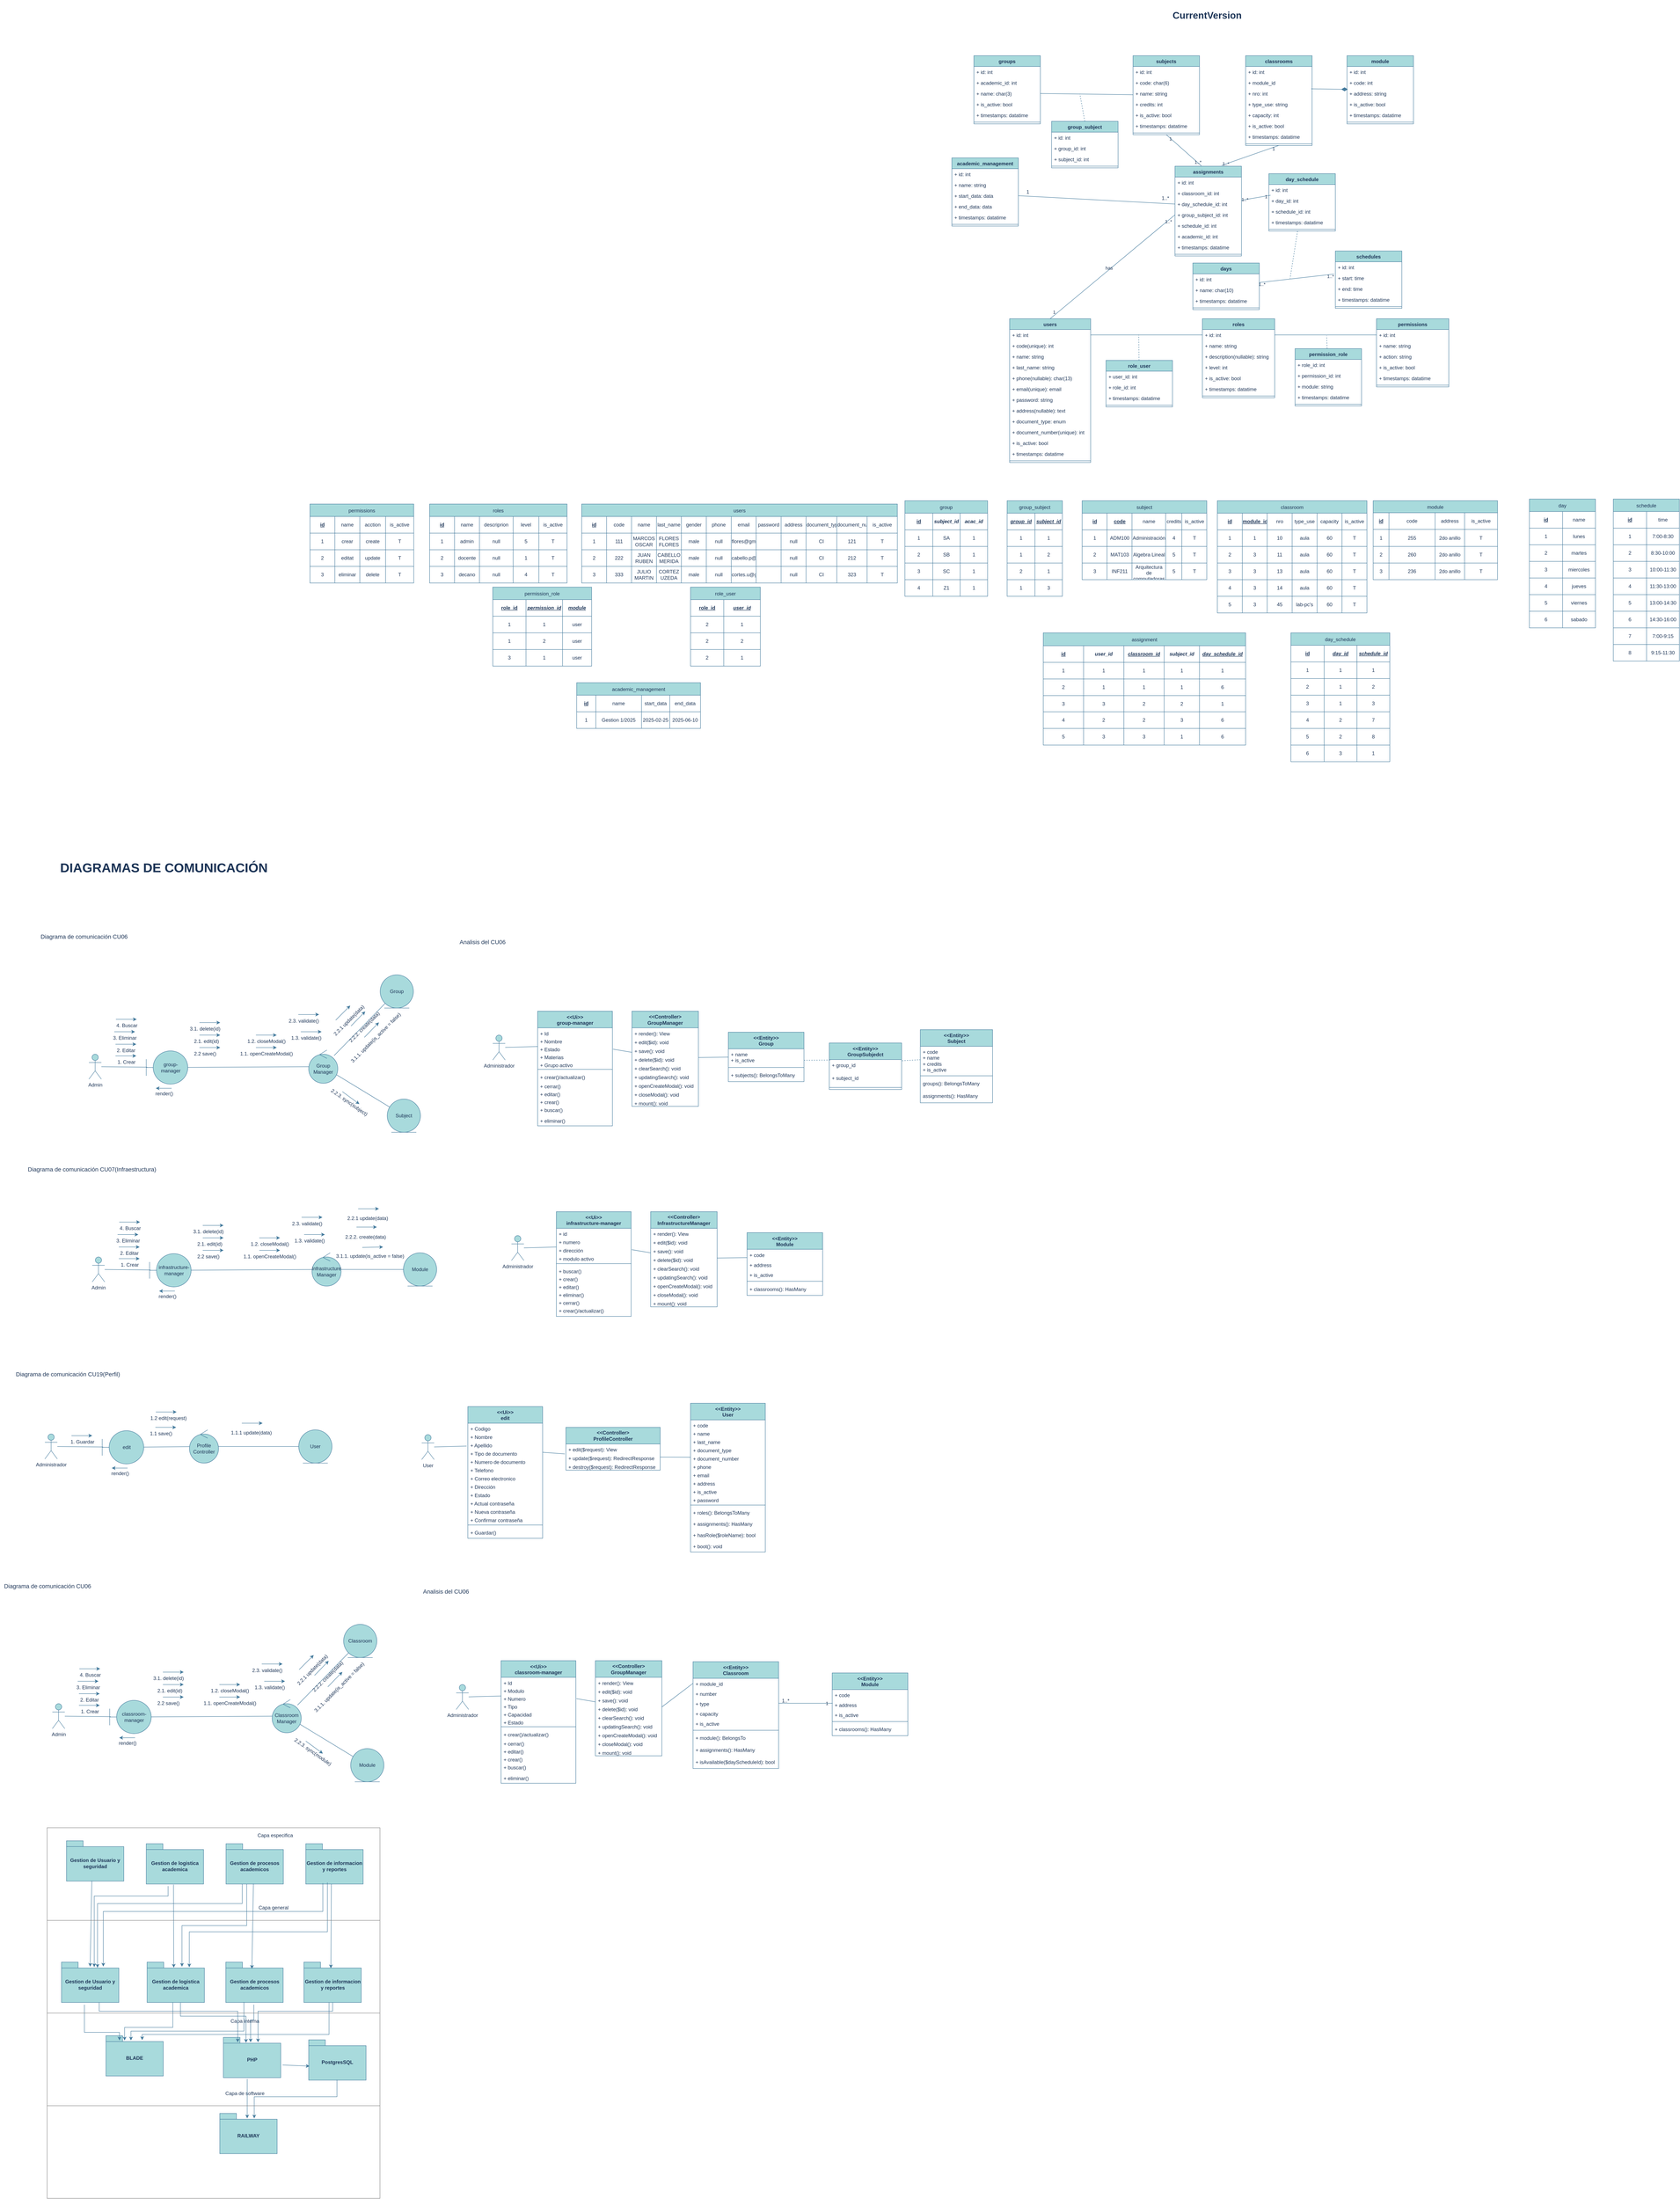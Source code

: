 <mxfile version="28.2.8">
  <diagram name="Page-1" id="wz3QvQQhqiOlgiunBA0P">
    <mxGraphModel dx="3350" dy="1535" grid="0" gridSize="10" guides="1" tooltips="1" connect="1" arrows="1" fold="1" page="1" pageScale="1" pageWidth="1100" pageHeight="850" math="0" shadow="0">
      <root>
        <mxCell id="0" />
        <mxCell id="1" parent="0" />
        <mxCell id="qyuH_JVpeJqj8E-co1yp-528" value="academic_management" style="swimlane;fontStyle=1;align=center;verticalAlign=top;childLayout=stackLayout;horizontal=1;startSize=26;horizontalStack=0;resizeParent=1;resizeParentMax=0;resizeLast=0;collapsible=1;marginBottom=0;whiteSpace=wrap;html=1;labelBackgroundColor=none;fillColor=#A8DADC;strokeColor=#457B9D;fontColor=#1D3557;" parent="1" vertex="1">
          <mxGeometry x="2364" y="421" width="160" height="164" as="geometry" />
        </mxCell>
        <mxCell id="qyuH_JVpeJqj8E-co1yp-529" value="+ id: int" style="text;strokeColor=none;fillColor=none;align=left;verticalAlign=top;spacingLeft=4;spacingRight=4;overflow=hidden;rotatable=0;points=[[0,0.5],[1,0.5]];portConstraint=eastwest;whiteSpace=wrap;html=1;labelBackgroundColor=none;fontColor=#1D3557;" parent="qyuH_JVpeJqj8E-co1yp-528" vertex="1">
          <mxGeometry y="26" width="160" height="26" as="geometry" />
        </mxCell>
        <mxCell id="qyuH_JVpeJqj8E-co1yp-530" value="+ name: string" style="text;strokeColor=none;fillColor=none;align=left;verticalAlign=top;spacingLeft=4;spacingRight=4;overflow=hidden;rotatable=0;points=[[0,0.5],[1,0.5]];portConstraint=eastwest;whiteSpace=wrap;html=1;labelBackgroundColor=none;fontColor=#1D3557;" parent="qyuH_JVpeJqj8E-co1yp-528" vertex="1">
          <mxGeometry y="52" width="160" height="26" as="geometry" />
        </mxCell>
        <mxCell id="qyuH_JVpeJqj8E-co1yp-531" value="+ start_data: data" style="text;strokeColor=none;fillColor=none;align=left;verticalAlign=top;spacingLeft=4;spacingRight=4;overflow=hidden;rotatable=0;points=[[0,0.5],[1,0.5]];portConstraint=eastwest;whiteSpace=wrap;html=1;labelBackgroundColor=none;fontColor=#1D3557;" parent="qyuH_JVpeJqj8E-co1yp-528" vertex="1">
          <mxGeometry y="78" width="160" height="26" as="geometry" />
        </mxCell>
        <mxCell id="qyuH_JVpeJqj8E-co1yp-532" value="+ end_data: data" style="text;strokeColor=none;fillColor=none;align=left;verticalAlign=top;spacingLeft=4;spacingRight=4;overflow=hidden;rotatable=0;points=[[0,0.5],[1,0.5]];portConstraint=eastwest;whiteSpace=wrap;html=1;labelBackgroundColor=none;fontColor=#1D3557;" parent="qyuH_JVpeJqj8E-co1yp-528" vertex="1">
          <mxGeometry y="104" width="160" height="26" as="geometry" />
        </mxCell>
        <mxCell id="qyuH_JVpeJqj8E-co1yp-534" value="+ timestamps: datatime" style="text;strokeColor=none;fillColor=none;align=left;verticalAlign=top;spacingLeft=4;spacingRight=4;overflow=hidden;rotatable=0;points=[[0,0.5],[1,0.5]];portConstraint=eastwest;whiteSpace=wrap;html=1;labelBackgroundColor=none;fontColor=#1D3557;" parent="qyuH_JVpeJqj8E-co1yp-528" vertex="1">
          <mxGeometry y="130" width="160" height="26" as="geometry" />
        </mxCell>
        <mxCell id="qyuH_JVpeJqj8E-co1yp-535" value="" style="line;strokeWidth=1;fillColor=none;align=left;verticalAlign=middle;spacingTop=-1;spacingLeft=3;spacingRight=3;rotatable=0;labelPosition=right;points=[];portConstraint=eastwest;labelBackgroundColor=none;strokeColor=#457B9D;fontColor=#1D3557;" parent="qyuH_JVpeJqj8E-co1yp-528" vertex="1">
          <mxGeometry y="156" width="160" height="8" as="geometry" />
        </mxCell>
        <mxCell id="qyuH_JVpeJqj8E-co1yp-536" style="rounded=0;orthogonalLoop=1;jettySize=auto;html=1;fontColor=default;endArrow=none;endFill=0;elbow=vertical;labelBackgroundColor=none;strokeColor=#457B9D;entryX=1;entryY=0.5;entryDx=0;entryDy=0;" parent="1" source="qyuH_JVpeJqj8E-co1yp-541" target="qyuH_JVpeJqj8E-co1yp-552" edge="1">
          <mxGeometry relative="1" as="geometry">
            <mxPoint x="2642" y="184" as="targetPoint" />
          </mxGeometry>
        </mxCell>
        <mxCell id="qyuH_JVpeJqj8E-co1yp-537" value="" style="edgeLabel;html=1;align=center;verticalAlign=middle;resizable=0;points=[];labelBackgroundColor=none;fontColor=#1D3557;" parent="qyuH_JVpeJqj8E-co1yp-536" vertex="1" connectable="0">
          <mxGeometry x="0.062" y="-2" relative="1" as="geometry">
            <mxPoint as="offset" />
          </mxGeometry>
        </mxCell>
        <mxCell id="qyuH_JVpeJqj8E-co1yp-538" style="rounded=0;orthogonalLoop=1;jettySize=auto;html=1;entryX=0.397;entryY=-0.004;entryDx=0;entryDy=0;fontColor=default;endArrow=none;endFill=0;exitX=0.5;exitY=1;exitDx=0;exitDy=0;labelBackgroundColor=none;strokeColor=#457B9D;entryPerimeter=0;" parent="1" source="qyuH_JVpeJqj8E-co1yp-541" target="qyuH_JVpeJqj8E-co1yp-692" edge="1">
          <mxGeometry relative="1" as="geometry" />
        </mxCell>
        <mxCell id="qyuH_JVpeJqj8E-co1yp-539" value="1" style="edgeLabel;html=1;align=center;verticalAlign=middle;resizable=0;points=[];labelBackgroundColor=none;fontColor=#1D3557;" parent="qyuH_JVpeJqj8E-co1yp-538" vertex="1" connectable="0">
          <mxGeometry x="-0.757" y="-1" relative="1" as="geometry">
            <mxPoint as="offset" />
          </mxGeometry>
        </mxCell>
        <mxCell id="qyuH_JVpeJqj8E-co1yp-540" value="1..*" style="edgeLabel;html=1;align=center;verticalAlign=middle;resizable=0;points=[];labelBackgroundColor=none;fontColor=#1D3557;" parent="qyuH_JVpeJqj8E-co1yp-538" vertex="1" connectable="0">
          <mxGeometry x="0.774" y="1" relative="1" as="geometry">
            <mxPoint as="offset" />
          </mxGeometry>
        </mxCell>
        <mxCell id="qyuH_JVpeJqj8E-co1yp-541" value="subjects" style="swimlane;fontStyle=1;align=center;verticalAlign=top;childLayout=stackLayout;horizontal=1;startSize=26;horizontalStack=0;resizeParent=1;resizeParentMax=0;resizeLast=0;collapsible=1;marginBottom=0;whiteSpace=wrap;html=1;labelBackgroundColor=none;fillColor=#A8DADC;strokeColor=#457B9D;fontColor=#1D3557;" parent="1" vertex="1">
          <mxGeometry x="2800" y="175" width="160" height="190" as="geometry" />
        </mxCell>
        <mxCell id="qyuH_JVpeJqj8E-co1yp-542" value="+ id: int" style="text;strokeColor=none;fillColor=none;align=left;verticalAlign=top;spacingLeft=4;spacingRight=4;overflow=hidden;rotatable=0;points=[[0,0.5],[1,0.5]];portConstraint=eastwest;whiteSpace=wrap;html=1;labelBackgroundColor=none;fontColor=#1D3557;" parent="qyuH_JVpeJqj8E-co1yp-541" vertex="1">
          <mxGeometry y="26" width="160" height="26" as="geometry" />
        </mxCell>
        <mxCell id="qyuH_JVpeJqj8E-co1yp-543" value="+ code: char(6)" style="text;strokeColor=none;fillColor=none;align=left;verticalAlign=top;spacingLeft=4;spacingRight=4;overflow=hidden;rotatable=0;points=[[0,0.5],[1,0.5]];portConstraint=eastwest;whiteSpace=wrap;html=1;labelBackgroundColor=none;fontColor=#1D3557;" parent="qyuH_JVpeJqj8E-co1yp-541" vertex="1">
          <mxGeometry y="52" width="160" height="26" as="geometry" />
        </mxCell>
        <mxCell id="qyuH_JVpeJqj8E-co1yp-544" value="+ name: string" style="text;strokeColor=none;fillColor=none;align=left;verticalAlign=top;spacingLeft=4;spacingRight=4;overflow=hidden;rotatable=0;points=[[0,0.5],[1,0.5]];portConstraint=eastwest;whiteSpace=wrap;html=1;labelBackgroundColor=none;fontColor=#1D3557;" parent="qyuH_JVpeJqj8E-co1yp-541" vertex="1">
          <mxGeometry y="78" width="160" height="26" as="geometry" />
        </mxCell>
        <mxCell id="qyuH_JVpeJqj8E-co1yp-545" value="+ credits: int" style="text;strokeColor=none;fillColor=none;align=left;verticalAlign=top;spacingLeft=4;spacingRight=4;overflow=hidden;rotatable=0;points=[[0,0.5],[1,0.5]];portConstraint=eastwest;whiteSpace=wrap;html=1;labelBackgroundColor=none;fontColor=#1D3557;" parent="qyuH_JVpeJqj8E-co1yp-541" vertex="1">
          <mxGeometry y="104" width="160" height="26" as="geometry" />
        </mxCell>
        <mxCell id="qyuH_JVpeJqj8E-co1yp-546" value="+ is_active: bool" style="text;strokeColor=none;fillColor=none;align=left;verticalAlign=top;spacingLeft=4;spacingRight=4;overflow=hidden;rotatable=0;points=[[0,0.5],[1,0.5]];portConstraint=eastwest;whiteSpace=wrap;html=1;labelBackgroundColor=none;fontColor=#1D3557;" parent="qyuH_JVpeJqj8E-co1yp-541" vertex="1">
          <mxGeometry y="130" width="160" height="26" as="geometry" />
        </mxCell>
        <mxCell id="qyuH_JVpeJqj8E-co1yp-547" value="+ timestamps: datatime" style="text;strokeColor=none;fillColor=none;align=left;verticalAlign=top;spacingLeft=4;spacingRight=4;overflow=hidden;rotatable=0;points=[[0,0.5],[1,0.5]];portConstraint=eastwest;whiteSpace=wrap;html=1;labelBackgroundColor=none;fontColor=#1D3557;" parent="qyuH_JVpeJqj8E-co1yp-541" vertex="1">
          <mxGeometry y="156" width="160" height="26" as="geometry" />
        </mxCell>
        <mxCell id="qyuH_JVpeJqj8E-co1yp-548" value="" style="line;strokeWidth=1;fillColor=none;align=left;verticalAlign=middle;spacingTop=-1;spacingLeft=3;spacingRight=3;rotatable=0;labelPosition=right;points=[];portConstraint=eastwest;labelBackgroundColor=none;strokeColor=#457B9D;fontColor=#1D3557;" parent="qyuH_JVpeJqj8E-co1yp-541" vertex="1">
          <mxGeometry y="182" width="160" height="8" as="geometry" />
        </mxCell>
        <mxCell id="qyuH_JVpeJqj8E-co1yp-549" value="groups" style="swimlane;fontStyle=1;align=center;verticalAlign=top;childLayout=stackLayout;horizontal=1;startSize=26;horizontalStack=0;resizeParent=1;resizeParentMax=0;resizeLast=0;collapsible=1;marginBottom=0;whiteSpace=wrap;html=1;labelBackgroundColor=none;fillColor=#A8DADC;strokeColor=#457B9D;fontColor=#1D3557;" parent="1" vertex="1">
          <mxGeometry x="2417" y="175" width="160" height="164" as="geometry" />
        </mxCell>
        <mxCell id="qyuH_JVpeJqj8E-co1yp-550" value="+ id: int" style="text;strokeColor=none;fillColor=none;align=left;verticalAlign=top;spacingLeft=4;spacingRight=4;overflow=hidden;rotatable=0;points=[[0,0.5],[1,0.5]];portConstraint=eastwest;whiteSpace=wrap;html=1;labelBackgroundColor=none;fontColor=#1D3557;" parent="qyuH_JVpeJqj8E-co1yp-549" vertex="1">
          <mxGeometry y="26" width="160" height="26" as="geometry" />
        </mxCell>
        <mxCell id="qyuH_JVpeJqj8E-co1yp-551" value="+ academic_id: int" style="text;strokeColor=none;fillColor=none;align=left;verticalAlign=top;spacingLeft=4;spacingRight=4;overflow=hidden;rotatable=0;points=[[0,0.5],[1,0.5]];portConstraint=eastwest;whiteSpace=wrap;html=1;labelBackgroundColor=none;fontColor=#1D3557;" parent="qyuH_JVpeJqj8E-co1yp-549" vertex="1">
          <mxGeometry y="52" width="160" height="26" as="geometry" />
        </mxCell>
        <mxCell id="qyuH_JVpeJqj8E-co1yp-552" value="+ name: char(3)" style="text;strokeColor=none;fillColor=none;align=left;verticalAlign=top;spacingLeft=4;spacingRight=4;overflow=hidden;rotatable=0;points=[[0,0.5],[1,0.5]];portConstraint=eastwest;whiteSpace=wrap;html=1;labelBackgroundColor=none;fontColor=#1D3557;" parent="qyuH_JVpeJqj8E-co1yp-549" vertex="1">
          <mxGeometry y="78" width="160" height="26" as="geometry" />
        </mxCell>
        <mxCell id="qyuH_JVpeJqj8E-co1yp-553" value="+ is_active: bool&amp;nbsp;" style="text;strokeColor=none;fillColor=none;align=left;verticalAlign=top;spacingLeft=4;spacingRight=4;overflow=hidden;rotatable=0;points=[[0,0.5],[1,0.5]];portConstraint=eastwest;whiteSpace=wrap;html=1;labelBackgroundColor=none;fontColor=#1D3557;" parent="qyuH_JVpeJqj8E-co1yp-549" vertex="1">
          <mxGeometry y="104" width="160" height="26" as="geometry" />
        </mxCell>
        <mxCell id="qyuH_JVpeJqj8E-co1yp-554" value="+ timestamps: datatime&amp;nbsp;" style="text;strokeColor=none;fillColor=none;align=left;verticalAlign=top;spacingLeft=4;spacingRight=4;overflow=hidden;rotatable=0;points=[[0,0.5],[1,0.5]];portConstraint=eastwest;whiteSpace=wrap;html=1;labelBackgroundColor=none;fontColor=#1D3557;" parent="qyuH_JVpeJqj8E-co1yp-549" vertex="1">
          <mxGeometry y="130" width="160" height="26" as="geometry" />
        </mxCell>
        <mxCell id="qyuH_JVpeJqj8E-co1yp-555" value="" style="line;strokeWidth=1;fillColor=none;align=left;verticalAlign=middle;spacingTop=-1;spacingLeft=3;spacingRight=3;rotatable=0;labelPosition=right;points=[];portConstraint=eastwest;labelBackgroundColor=none;strokeColor=#457B9D;fontColor=#1D3557;" parent="qyuH_JVpeJqj8E-co1yp-549" vertex="1">
          <mxGeometry y="156" width="160" height="8" as="geometry" />
        </mxCell>
        <mxCell id="qyuH_JVpeJqj8E-co1yp-556" style="rounded=0;orthogonalLoop=1;jettySize=auto;html=1;fontColor=default;endArrow=none;endFill=0;dashed=1;labelBackgroundColor=none;strokeColor=#457B9D;exitX=0.5;exitY=0;exitDx=0;exitDy=0;" parent="1" source="qyuH_JVpeJqj8E-co1yp-557" edge="1">
          <mxGeometry relative="1" as="geometry">
            <mxPoint x="2672" y="267" as="targetPoint" />
            <mxPoint x="2647.997" y="-33.0" as="sourcePoint" />
          </mxGeometry>
        </mxCell>
        <mxCell id="qyuH_JVpeJqj8E-co1yp-561" style="rounded=0;orthogonalLoop=1;jettySize=auto;html=1;fontColor=default;endArrow=none;endFill=0;entryX=0.702;entryY=-0.009;entryDx=0;entryDy=0;entryPerimeter=0;exitX=0.5;exitY=1;exitDx=0;exitDy=0;labelBackgroundColor=none;strokeColor=#457B9D;" parent="1" source="qyuH_JVpeJqj8E-co1yp-564" target="qyuH_JVpeJqj8E-co1yp-692" edge="1">
          <mxGeometry relative="1" as="geometry">
            <mxPoint x="2872" y="368.157" as="targetPoint" />
          </mxGeometry>
        </mxCell>
        <mxCell id="qyuH_JVpeJqj8E-co1yp-562" value="1..*" style="edgeLabel;html=1;align=center;verticalAlign=middle;resizable=0;points=[];labelBackgroundColor=none;fontColor=#1D3557;" parent="qyuH_JVpeJqj8E-co1yp-561" vertex="1" connectable="0">
          <mxGeometry x="0.852" y="-1" relative="1" as="geometry">
            <mxPoint as="offset" />
          </mxGeometry>
        </mxCell>
        <mxCell id="qyuH_JVpeJqj8E-co1yp-563" value="1" style="edgeLabel;html=1;align=center;verticalAlign=middle;resizable=0;points=[];labelBackgroundColor=none;fontColor=#1D3557;" parent="qyuH_JVpeJqj8E-co1yp-561" vertex="1" connectable="0">
          <mxGeometry x="-0.797" y="3" relative="1" as="geometry">
            <mxPoint as="offset" />
          </mxGeometry>
        </mxCell>
        <mxCell id="qyuH_JVpeJqj8E-co1yp-564" value="classrooms" style="swimlane;fontStyle=1;align=center;verticalAlign=top;childLayout=stackLayout;horizontal=1;startSize=26;horizontalStack=0;resizeParent=1;resizeParentMax=0;resizeLast=0;collapsible=1;marginBottom=0;whiteSpace=wrap;html=1;labelBackgroundColor=none;fillColor=#A8DADC;strokeColor=#457B9D;fontColor=#1D3557;" parent="1" vertex="1">
          <mxGeometry x="3071" y="175" width="160" height="216" as="geometry" />
        </mxCell>
        <mxCell id="qyuH_JVpeJqj8E-co1yp-565" value="+ id: int" style="text;strokeColor=none;fillColor=none;align=left;verticalAlign=top;spacingLeft=4;spacingRight=4;overflow=hidden;rotatable=0;points=[[0,0.5],[1,0.5]];portConstraint=eastwest;whiteSpace=wrap;html=1;labelBackgroundColor=none;fontColor=#1D3557;" parent="qyuH_JVpeJqj8E-co1yp-564" vertex="1">
          <mxGeometry y="26" width="160" height="26" as="geometry" />
        </mxCell>
        <mxCell id="CWYav34Lw-DYiGdLjNY6-104" value="+ module_id" style="text;strokeColor=none;fillColor=none;align=left;verticalAlign=top;spacingLeft=4;spacingRight=4;overflow=hidden;rotatable=0;points=[[0,0.5],[1,0.5]];portConstraint=eastwest;whiteSpace=wrap;html=1;labelBackgroundColor=none;fontColor=#1D3557;" parent="qyuH_JVpeJqj8E-co1yp-564" vertex="1">
          <mxGeometry y="52" width="160" height="26" as="geometry" />
        </mxCell>
        <mxCell id="qyuH_JVpeJqj8E-co1yp-566" value="+ nro: int" style="text;strokeColor=none;fillColor=none;align=left;verticalAlign=top;spacingLeft=4;spacingRight=4;overflow=hidden;rotatable=0;points=[[0,0.5],[1,0.5]];portConstraint=eastwest;whiteSpace=wrap;html=1;labelBackgroundColor=none;fontColor=#1D3557;" parent="qyuH_JVpeJqj8E-co1yp-564" vertex="1">
          <mxGeometry y="78" width="160" height="26" as="geometry" />
        </mxCell>
        <mxCell id="qyuH_JVpeJqj8E-co1yp-567" value="+ type_use: string" style="text;strokeColor=none;fillColor=none;align=left;verticalAlign=top;spacingLeft=4;spacingRight=4;overflow=hidden;rotatable=0;points=[[0,0.5],[1,0.5]];portConstraint=eastwest;whiteSpace=wrap;html=1;labelBackgroundColor=none;fontColor=#1D3557;" parent="qyuH_JVpeJqj8E-co1yp-564" vertex="1">
          <mxGeometry y="104" width="160" height="26" as="geometry" />
        </mxCell>
        <mxCell id="qyuH_JVpeJqj8E-co1yp-568" value="+ capacity: int" style="text;strokeColor=none;fillColor=none;align=left;verticalAlign=top;spacingLeft=4;spacingRight=4;overflow=hidden;rotatable=0;points=[[0,0.5],[1,0.5]];portConstraint=eastwest;whiteSpace=wrap;html=1;labelBackgroundColor=none;fontColor=#1D3557;" parent="qyuH_JVpeJqj8E-co1yp-564" vertex="1">
          <mxGeometry y="130" width="160" height="26" as="geometry" />
        </mxCell>
        <mxCell id="qyuH_JVpeJqj8E-co1yp-569" value="+ is_active: bool" style="text;strokeColor=none;fillColor=none;align=left;verticalAlign=top;spacingLeft=4;spacingRight=4;overflow=hidden;rotatable=0;points=[[0,0.5],[1,0.5]];portConstraint=eastwest;whiteSpace=wrap;html=1;labelBackgroundColor=none;fontColor=#1D3557;" parent="qyuH_JVpeJqj8E-co1yp-564" vertex="1">
          <mxGeometry y="156" width="160" height="26" as="geometry" />
        </mxCell>
        <mxCell id="qyuH_JVpeJqj8E-co1yp-570" value="+ timestamps: datatime" style="text;strokeColor=none;fillColor=none;align=left;verticalAlign=top;spacingLeft=4;spacingRight=4;overflow=hidden;rotatable=0;points=[[0,0.5],[1,0.5]];portConstraint=eastwest;whiteSpace=wrap;html=1;labelBackgroundColor=none;fontColor=#1D3557;" parent="qyuH_JVpeJqj8E-co1yp-564" vertex="1">
          <mxGeometry y="182" width="160" height="26" as="geometry" />
        </mxCell>
        <mxCell id="qyuH_JVpeJqj8E-co1yp-571" value="" style="line;strokeWidth=1;fillColor=none;align=left;verticalAlign=middle;spacingTop=-1;spacingLeft=3;spacingRight=3;rotatable=0;labelPosition=right;points=[];portConstraint=eastwest;labelBackgroundColor=none;strokeColor=#457B9D;fontColor=#1D3557;" parent="qyuH_JVpeJqj8E-co1yp-564" vertex="1">
          <mxGeometry y="208" width="160" height="8" as="geometry" />
        </mxCell>
        <mxCell id="qyuH_JVpeJqj8E-co1yp-572" style="rounded=0;orthogonalLoop=1;jettySize=auto;html=1;fontColor=default;endArrow=none;endFill=0;dashed=1;labelBackgroundColor=none;strokeColor=#457B9D;" parent="1" source="qyuH_JVpeJqj8E-co1yp-573" edge="1">
          <mxGeometry relative="1" as="geometry">
            <mxPoint x="3178" y="711" as="targetPoint" />
          </mxGeometry>
        </mxCell>
        <mxCell id="qyuH_JVpeJqj8E-co1yp-573" value="day_schedule" style="swimlane;fontStyle=1;align=center;verticalAlign=top;childLayout=stackLayout;horizontal=1;startSize=26;horizontalStack=0;resizeParent=1;resizeParentMax=0;resizeLast=0;collapsible=1;marginBottom=0;whiteSpace=wrap;html=1;labelBackgroundColor=none;fillColor=#A8DADC;strokeColor=#457B9D;fontColor=#1D3557;" parent="1" vertex="1">
          <mxGeometry x="3127" y="459" width="160" height="138" as="geometry" />
        </mxCell>
        <mxCell id="qyuH_JVpeJqj8E-co1yp-574" value="+ id: int" style="text;strokeColor=none;fillColor=none;align=left;verticalAlign=top;spacingLeft=4;spacingRight=4;overflow=hidden;rotatable=0;points=[[0,0.5],[1,0.5]];portConstraint=eastwest;whiteSpace=wrap;html=1;labelBackgroundColor=none;fontColor=#1D3557;" parent="qyuH_JVpeJqj8E-co1yp-573" vertex="1">
          <mxGeometry y="26" width="160" height="26" as="geometry" />
        </mxCell>
        <mxCell id="qyuH_JVpeJqj8E-co1yp-575" value="+ day_id: int" style="text;strokeColor=none;fillColor=none;align=left;verticalAlign=top;spacingLeft=4;spacingRight=4;overflow=hidden;rotatable=0;points=[[0,0.5],[1,0.5]];portConstraint=eastwest;whiteSpace=wrap;html=1;labelBackgroundColor=none;fontColor=#1D3557;" parent="qyuH_JVpeJqj8E-co1yp-573" vertex="1">
          <mxGeometry y="52" width="160" height="26" as="geometry" />
        </mxCell>
        <mxCell id="qyuH_JVpeJqj8E-co1yp-576" value="+ schedule_id: int" style="text;strokeColor=none;fillColor=none;align=left;verticalAlign=top;spacingLeft=4;spacingRight=4;overflow=hidden;rotatable=0;points=[[0,0.5],[1,0.5]];portConstraint=eastwest;whiteSpace=wrap;html=1;labelBackgroundColor=none;fontColor=#1D3557;" parent="qyuH_JVpeJqj8E-co1yp-573" vertex="1">
          <mxGeometry y="78" width="160" height="26" as="geometry" />
        </mxCell>
        <mxCell id="Jq_4n6Zc1fvNCzYyt02W-68" value="+ timestamps: datatime" style="text;align=left;verticalAlign=top;spacingLeft=4;spacingRight=4;overflow=hidden;rotatable=0;points=[[0,0.5],[1,0.5]];portConstraint=eastwest;whiteSpace=wrap;html=1;labelBackgroundColor=none;fontColor=#1D3557;" parent="qyuH_JVpeJqj8E-co1yp-573" vertex="1">
          <mxGeometry y="104" width="160" height="26" as="geometry" />
        </mxCell>
        <mxCell id="qyuH_JVpeJqj8E-co1yp-577" value="" style="line;strokeWidth=1;fillColor=none;align=left;verticalAlign=middle;spacingTop=-1;spacingLeft=3;spacingRight=3;rotatable=0;labelPosition=right;points=[];portConstraint=eastwest;labelBackgroundColor=none;strokeColor=#457B9D;fontColor=#1D3557;" parent="qyuH_JVpeJqj8E-co1yp-573" vertex="1">
          <mxGeometry y="130" width="160" height="8" as="geometry" />
        </mxCell>
        <mxCell id="qyuH_JVpeJqj8E-co1yp-578" value="subject" style="shape=table;startSize=30;container=1;collapsible=0;childLayout=tableLayout;labelBackgroundColor=none;fillColor=#A8DADC;strokeColor=#457B9D;fontColor=#1D3557;" parent="1" vertex="1">
          <mxGeometry x="2677.5" y="1246" width="300" height="190" as="geometry" />
        </mxCell>
        <mxCell id="qyuH_JVpeJqj8E-co1yp-579" value="" style="shape=tableRow;horizontal=0;startSize=0;swimlaneHead=0;swimlaneBody=0;top=0;left=0;bottom=0;right=0;collapsible=0;dropTarget=0;fillColor=none;points=[[0,0.5],[1,0.5]];portConstraint=eastwest;labelBackgroundColor=none;strokeColor=#457B9D;fontColor=#1D3557;" parent="qyuH_JVpeJqj8E-co1yp-578" vertex="1">
          <mxGeometry y="30" width="300" height="40" as="geometry" />
        </mxCell>
        <mxCell id="qyuH_JVpeJqj8E-co1yp-580" value="id" style="shape=partialRectangle;html=1;whiteSpace=wrap;connectable=0;overflow=hidden;fillColor=none;top=0;left=0;bottom=0;right=0;pointerEvents=1;fontStyle=5;labelBackgroundColor=none;strokeColor=#457B9D;fontColor=#1D3557;" parent="qyuH_JVpeJqj8E-co1yp-579" vertex="1">
          <mxGeometry width="60" height="40" as="geometry">
            <mxRectangle width="60" height="40" as="alternateBounds" />
          </mxGeometry>
        </mxCell>
        <mxCell id="qyuH_JVpeJqj8E-co1yp-581" value="code" style="shape=partialRectangle;html=1;whiteSpace=wrap;connectable=0;overflow=hidden;fillColor=none;top=0;left=0;bottom=0;right=0;pointerEvents=1;fontStyle=5;labelBackgroundColor=none;strokeColor=#457B9D;fontColor=#1D3557;" parent="qyuH_JVpeJqj8E-co1yp-579" vertex="1">
          <mxGeometry x="60" width="60" height="40" as="geometry">
            <mxRectangle width="60" height="40" as="alternateBounds" />
          </mxGeometry>
        </mxCell>
        <mxCell id="qyuH_JVpeJqj8E-co1yp-582" value="name" style="shape=partialRectangle;html=1;whiteSpace=wrap;connectable=0;overflow=hidden;fillColor=none;top=0;left=0;bottom=0;right=0;pointerEvents=1;labelBackgroundColor=none;strokeColor=#457B9D;fontColor=#1D3557;" parent="qyuH_JVpeJqj8E-co1yp-579" vertex="1">
          <mxGeometry x="120" width="81" height="40" as="geometry">
            <mxRectangle width="81" height="40" as="alternateBounds" />
          </mxGeometry>
        </mxCell>
        <mxCell id="qyuH_JVpeJqj8E-co1yp-583" value="credits" style="shape=partialRectangle;html=1;whiteSpace=wrap;connectable=0;overflow=hidden;fillColor=none;top=0;left=0;bottom=0;right=0;pointerEvents=1;labelBackgroundColor=none;strokeColor=#457B9D;fontColor=#1D3557;" parent="qyuH_JVpeJqj8E-co1yp-579" vertex="1">
          <mxGeometry x="201" width="39" height="40" as="geometry">
            <mxRectangle width="39" height="40" as="alternateBounds" />
          </mxGeometry>
        </mxCell>
        <mxCell id="qyuH_JVpeJqj8E-co1yp-584" value="is_active" style="shape=partialRectangle;html=1;whiteSpace=wrap;connectable=0;overflow=hidden;fillColor=none;top=0;left=0;bottom=0;right=0;pointerEvents=1;labelBackgroundColor=none;strokeColor=#457B9D;fontColor=#1D3557;" parent="qyuH_JVpeJqj8E-co1yp-579" vertex="1">
          <mxGeometry x="240" width="60" height="40" as="geometry">
            <mxRectangle width="60" height="40" as="alternateBounds" />
          </mxGeometry>
        </mxCell>
        <mxCell id="qyuH_JVpeJqj8E-co1yp-585" value="" style="shape=tableRow;horizontal=0;startSize=0;swimlaneHead=0;swimlaneBody=0;top=0;left=0;bottom=0;right=0;collapsible=0;dropTarget=0;fillColor=none;points=[[0,0.5],[1,0.5]];portConstraint=eastwest;labelBackgroundColor=none;strokeColor=#457B9D;fontColor=#1D3557;" parent="qyuH_JVpeJqj8E-co1yp-578" vertex="1">
          <mxGeometry y="70" width="300" height="40" as="geometry" />
        </mxCell>
        <mxCell id="qyuH_JVpeJqj8E-co1yp-586" value="1" style="shape=partialRectangle;html=1;whiteSpace=wrap;connectable=0;overflow=hidden;fillColor=none;top=0;left=0;bottom=0;right=0;pointerEvents=1;labelBackgroundColor=none;strokeColor=#457B9D;fontColor=#1D3557;" parent="qyuH_JVpeJqj8E-co1yp-585" vertex="1">
          <mxGeometry width="60" height="40" as="geometry">
            <mxRectangle width="60" height="40" as="alternateBounds" />
          </mxGeometry>
        </mxCell>
        <mxCell id="qyuH_JVpeJqj8E-co1yp-587" value="ADM100" style="shape=partialRectangle;html=1;whiteSpace=wrap;connectable=0;overflow=hidden;fillColor=none;top=0;left=0;bottom=0;right=0;pointerEvents=1;labelBackgroundColor=none;strokeColor=#457B9D;fontColor=#1D3557;" parent="qyuH_JVpeJqj8E-co1yp-585" vertex="1">
          <mxGeometry x="60" width="60" height="40" as="geometry">
            <mxRectangle width="60" height="40" as="alternateBounds" />
          </mxGeometry>
        </mxCell>
        <mxCell id="qyuH_JVpeJqj8E-co1yp-588" value="Administración" style="shape=partialRectangle;html=1;whiteSpace=wrap;connectable=0;overflow=hidden;fillColor=none;top=0;left=0;bottom=0;right=0;pointerEvents=1;labelBackgroundColor=none;strokeColor=#457B9D;fontColor=#1D3557;" parent="qyuH_JVpeJqj8E-co1yp-585" vertex="1">
          <mxGeometry x="120" width="81" height="40" as="geometry">
            <mxRectangle width="81" height="40" as="alternateBounds" />
          </mxGeometry>
        </mxCell>
        <mxCell id="qyuH_JVpeJqj8E-co1yp-589" value="4" style="shape=partialRectangle;html=1;whiteSpace=wrap;connectable=0;overflow=hidden;fillColor=none;top=0;left=0;bottom=0;right=0;pointerEvents=1;labelBackgroundColor=none;strokeColor=#457B9D;fontColor=#1D3557;" parent="qyuH_JVpeJqj8E-co1yp-585" vertex="1">
          <mxGeometry x="201" width="39" height="40" as="geometry">
            <mxRectangle width="39" height="40" as="alternateBounds" />
          </mxGeometry>
        </mxCell>
        <mxCell id="qyuH_JVpeJqj8E-co1yp-590" value="T" style="shape=partialRectangle;html=1;whiteSpace=wrap;connectable=0;overflow=hidden;fillColor=none;top=0;left=0;bottom=0;right=0;pointerEvents=1;labelBackgroundColor=none;strokeColor=#457B9D;fontColor=#1D3557;" parent="qyuH_JVpeJqj8E-co1yp-585" vertex="1">
          <mxGeometry x="240" width="60" height="40" as="geometry">
            <mxRectangle width="60" height="40" as="alternateBounds" />
          </mxGeometry>
        </mxCell>
        <mxCell id="qyuH_JVpeJqj8E-co1yp-591" value="" style="shape=tableRow;horizontal=0;startSize=0;swimlaneHead=0;swimlaneBody=0;top=0;left=0;bottom=0;right=0;collapsible=0;dropTarget=0;fillColor=none;points=[[0,0.5],[1,0.5]];portConstraint=eastwest;labelBackgroundColor=none;strokeColor=#457B9D;fontColor=#1D3557;" parent="qyuH_JVpeJqj8E-co1yp-578" vertex="1">
          <mxGeometry y="110" width="300" height="40" as="geometry" />
        </mxCell>
        <mxCell id="qyuH_JVpeJqj8E-co1yp-592" value="2" style="shape=partialRectangle;html=1;whiteSpace=wrap;connectable=0;overflow=hidden;fillColor=none;top=0;left=0;bottom=0;right=0;pointerEvents=1;labelBackgroundColor=none;strokeColor=#457B9D;fontColor=#1D3557;" parent="qyuH_JVpeJqj8E-co1yp-591" vertex="1">
          <mxGeometry width="60" height="40" as="geometry">
            <mxRectangle width="60" height="40" as="alternateBounds" />
          </mxGeometry>
        </mxCell>
        <mxCell id="qyuH_JVpeJqj8E-co1yp-593" value="MAT103" style="shape=partialRectangle;html=1;whiteSpace=wrap;connectable=0;overflow=hidden;fillColor=none;top=0;left=0;bottom=0;right=0;pointerEvents=1;labelBackgroundColor=none;strokeColor=#457B9D;fontColor=#1D3557;" parent="qyuH_JVpeJqj8E-co1yp-591" vertex="1">
          <mxGeometry x="60" width="60" height="40" as="geometry">
            <mxRectangle width="60" height="40" as="alternateBounds" />
          </mxGeometry>
        </mxCell>
        <mxCell id="qyuH_JVpeJqj8E-co1yp-594" value="Algebra Lineal" style="shape=partialRectangle;html=1;whiteSpace=wrap;connectable=0;overflow=hidden;fillColor=none;top=0;left=0;bottom=0;right=0;pointerEvents=1;labelBackgroundColor=none;strokeColor=#457B9D;fontColor=#1D3557;" parent="qyuH_JVpeJqj8E-co1yp-591" vertex="1">
          <mxGeometry x="120" width="81" height="40" as="geometry">
            <mxRectangle width="81" height="40" as="alternateBounds" />
          </mxGeometry>
        </mxCell>
        <mxCell id="qyuH_JVpeJqj8E-co1yp-595" value="5" style="shape=partialRectangle;html=1;whiteSpace=wrap;connectable=0;overflow=hidden;fillColor=none;top=0;left=0;bottom=0;right=0;pointerEvents=1;labelBackgroundColor=none;strokeColor=#457B9D;fontColor=#1D3557;" parent="qyuH_JVpeJqj8E-co1yp-591" vertex="1">
          <mxGeometry x="201" width="39" height="40" as="geometry">
            <mxRectangle width="39" height="40" as="alternateBounds" />
          </mxGeometry>
        </mxCell>
        <mxCell id="qyuH_JVpeJqj8E-co1yp-596" value="T" style="shape=partialRectangle;html=1;whiteSpace=wrap;connectable=0;overflow=hidden;fillColor=none;top=0;left=0;bottom=0;right=0;pointerEvents=1;labelBackgroundColor=none;strokeColor=#457B9D;fontColor=#1D3557;" parent="qyuH_JVpeJqj8E-co1yp-591" vertex="1">
          <mxGeometry x="240" width="60" height="40" as="geometry">
            <mxRectangle width="60" height="40" as="alternateBounds" />
          </mxGeometry>
        </mxCell>
        <mxCell id="qyuH_JVpeJqj8E-co1yp-597" style="shape=tableRow;horizontal=0;startSize=0;swimlaneHead=0;swimlaneBody=0;top=0;left=0;bottom=0;right=0;collapsible=0;dropTarget=0;fillColor=none;points=[[0,0.5],[1,0.5]];portConstraint=eastwest;labelBackgroundColor=none;strokeColor=#457B9D;fontColor=#1D3557;" parent="qyuH_JVpeJqj8E-co1yp-578" vertex="1">
          <mxGeometry y="150" width="300" height="40" as="geometry" />
        </mxCell>
        <mxCell id="qyuH_JVpeJqj8E-co1yp-598" value="3" style="shape=partialRectangle;html=1;whiteSpace=wrap;connectable=0;overflow=hidden;fillColor=none;top=0;left=0;bottom=0;right=0;pointerEvents=1;labelBackgroundColor=none;strokeColor=#457B9D;fontColor=#1D3557;" parent="qyuH_JVpeJqj8E-co1yp-597" vertex="1">
          <mxGeometry width="60" height="40" as="geometry">
            <mxRectangle width="60" height="40" as="alternateBounds" />
          </mxGeometry>
        </mxCell>
        <mxCell id="qyuH_JVpeJqj8E-co1yp-599" value="INF211" style="shape=partialRectangle;html=1;whiteSpace=wrap;connectable=0;overflow=hidden;fillColor=none;top=0;left=0;bottom=0;right=0;pointerEvents=1;labelBackgroundColor=none;strokeColor=#457B9D;fontColor=#1D3557;" parent="qyuH_JVpeJqj8E-co1yp-597" vertex="1">
          <mxGeometry x="60" width="60" height="40" as="geometry">
            <mxRectangle width="60" height="40" as="alternateBounds" />
          </mxGeometry>
        </mxCell>
        <mxCell id="qyuH_JVpeJqj8E-co1yp-600" value="Arquitectura de computadoras" style="shape=partialRectangle;html=1;whiteSpace=wrap;connectable=0;overflow=hidden;fillColor=none;top=0;left=0;bottom=0;right=0;pointerEvents=1;labelBackgroundColor=none;strokeColor=#457B9D;fontColor=#1D3557;" parent="qyuH_JVpeJqj8E-co1yp-597" vertex="1">
          <mxGeometry x="120" width="81" height="40" as="geometry">
            <mxRectangle width="81" height="40" as="alternateBounds" />
          </mxGeometry>
        </mxCell>
        <mxCell id="qyuH_JVpeJqj8E-co1yp-601" value="5" style="shape=partialRectangle;html=1;whiteSpace=wrap;connectable=0;overflow=hidden;fillColor=none;top=0;left=0;bottom=0;right=0;pointerEvents=1;labelBackgroundColor=none;strokeColor=#457B9D;fontColor=#1D3557;" parent="qyuH_JVpeJqj8E-co1yp-597" vertex="1">
          <mxGeometry x="201" width="39" height="40" as="geometry">
            <mxRectangle width="39" height="40" as="alternateBounds" />
          </mxGeometry>
        </mxCell>
        <mxCell id="qyuH_JVpeJqj8E-co1yp-602" value="T" style="shape=partialRectangle;html=1;whiteSpace=wrap;connectable=0;overflow=hidden;fillColor=none;top=0;left=0;bottom=0;right=0;pointerEvents=1;labelBackgroundColor=none;strokeColor=#457B9D;fontColor=#1D3557;" parent="qyuH_JVpeJqj8E-co1yp-597" vertex="1">
          <mxGeometry x="240" width="60" height="40" as="geometry">
            <mxRectangle width="60" height="40" as="alternateBounds" />
          </mxGeometry>
        </mxCell>
        <mxCell id="qyuH_JVpeJqj8E-co1yp-632" value="group_subject" style="shape=table;startSize=30;container=1;collapsible=0;childLayout=tableLayout;labelBackgroundColor=none;fillColor=#A8DADC;strokeColor=#457B9D;fontColor=#1D3557;" parent="1" vertex="1">
          <mxGeometry x="2497" y="1246" width="133" height="230" as="geometry" />
        </mxCell>
        <mxCell id="qyuH_JVpeJqj8E-co1yp-633" value="" style="shape=tableRow;horizontal=0;startSize=0;swimlaneHead=0;swimlaneBody=0;top=0;left=0;bottom=0;right=0;collapsible=0;dropTarget=0;fillColor=none;points=[[0,0.5],[1,0.5]];portConstraint=eastwest;fontStyle=7;labelBackgroundColor=none;strokeColor=#457B9D;fontColor=#1D3557;" parent="qyuH_JVpeJqj8E-co1yp-632" vertex="1">
          <mxGeometry y="30" width="133" height="40" as="geometry" />
        </mxCell>
        <mxCell id="qyuH_JVpeJqj8E-co1yp-634" value="group_id" style="shape=partialRectangle;html=1;whiteSpace=wrap;connectable=0;overflow=hidden;fillColor=none;top=0;left=0;bottom=0;right=0;pointerEvents=1;fontStyle=7;labelBackgroundColor=none;strokeColor=#457B9D;fontColor=#1D3557;" parent="qyuH_JVpeJqj8E-co1yp-633" vertex="1">
          <mxGeometry width="67" height="40" as="geometry">
            <mxRectangle width="67" height="40" as="alternateBounds" />
          </mxGeometry>
        </mxCell>
        <mxCell id="qyuH_JVpeJqj8E-co1yp-635" value="subject_id" style="shape=partialRectangle;html=1;whiteSpace=wrap;connectable=0;overflow=hidden;fillColor=none;top=0;left=0;bottom=0;right=0;pointerEvents=1;fontStyle=7;labelBackgroundColor=none;strokeColor=#457B9D;fontColor=#1D3557;" parent="qyuH_JVpeJqj8E-co1yp-633" vertex="1">
          <mxGeometry x="67" width="66" height="40" as="geometry">
            <mxRectangle width="66" height="40" as="alternateBounds" />
          </mxGeometry>
        </mxCell>
        <mxCell id="qyuH_JVpeJqj8E-co1yp-636" value="" style="shape=tableRow;horizontal=0;startSize=0;swimlaneHead=0;swimlaneBody=0;top=0;left=0;bottom=0;right=0;collapsible=0;dropTarget=0;fillColor=none;points=[[0,0.5],[1,0.5]];portConstraint=eastwest;labelBackgroundColor=none;strokeColor=#457B9D;fontColor=#1D3557;" parent="qyuH_JVpeJqj8E-co1yp-632" vertex="1">
          <mxGeometry y="70" width="133" height="40" as="geometry" />
        </mxCell>
        <mxCell id="qyuH_JVpeJqj8E-co1yp-637" value="1" style="shape=partialRectangle;html=1;whiteSpace=wrap;connectable=0;overflow=hidden;fillColor=none;top=0;left=0;bottom=0;right=0;pointerEvents=1;labelBackgroundColor=none;strokeColor=#457B9D;fontColor=#1D3557;" parent="qyuH_JVpeJqj8E-co1yp-636" vertex="1">
          <mxGeometry width="67" height="40" as="geometry">
            <mxRectangle width="67" height="40" as="alternateBounds" />
          </mxGeometry>
        </mxCell>
        <mxCell id="qyuH_JVpeJqj8E-co1yp-638" value="1" style="shape=partialRectangle;html=1;whiteSpace=wrap;connectable=0;overflow=hidden;fillColor=none;top=0;left=0;bottom=0;right=0;pointerEvents=1;labelBackgroundColor=none;strokeColor=#457B9D;fontColor=#1D3557;" parent="qyuH_JVpeJqj8E-co1yp-636" vertex="1">
          <mxGeometry x="67" width="66" height="40" as="geometry">
            <mxRectangle width="66" height="40" as="alternateBounds" />
          </mxGeometry>
        </mxCell>
        <mxCell id="qyuH_JVpeJqj8E-co1yp-639" value="" style="shape=tableRow;horizontal=0;startSize=0;swimlaneHead=0;swimlaneBody=0;top=0;left=0;bottom=0;right=0;collapsible=0;dropTarget=0;fillColor=none;points=[[0,0.5],[1,0.5]];portConstraint=eastwest;labelBackgroundColor=none;strokeColor=#457B9D;fontColor=#1D3557;" parent="qyuH_JVpeJqj8E-co1yp-632" vertex="1">
          <mxGeometry y="110" width="133" height="40" as="geometry" />
        </mxCell>
        <mxCell id="qyuH_JVpeJqj8E-co1yp-640" value="1" style="shape=partialRectangle;html=1;whiteSpace=wrap;connectable=0;overflow=hidden;fillColor=none;top=0;left=0;bottom=0;right=0;pointerEvents=1;labelBackgroundColor=none;strokeColor=#457B9D;fontColor=#1D3557;" parent="qyuH_JVpeJqj8E-co1yp-639" vertex="1">
          <mxGeometry width="67" height="40" as="geometry">
            <mxRectangle width="67" height="40" as="alternateBounds" />
          </mxGeometry>
        </mxCell>
        <mxCell id="qyuH_JVpeJqj8E-co1yp-641" value="2" style="shape=partialRectangle;html=1;whiteSpace=wrap;connectable=0;overflow=hidden;fillColor=none;top=0;left=0;bottom=0;right=0;pointerEvents=1;labelBackgroundColor=none;strokeColor=#457B9D;fontColor=#1D3557;" parent="qyuH_JVpeJqj8E-co1yp-639" vertex="1">
          <mxGeometry x="67" width="66" height="40" as="geometry">
            <mxRectangle width="66" height="40" as="alternateBounds" />
          </mxGeometry>
        </mxCell>
        <mxCell id="qyuH_JVpeJqj8E-co1yp-642" value="" style="shape=tableRow;horizontal=0;startSize=0;swimlaneHead=0;swimlaneBody=0;top=0;left=0;bottom=0;right=0;collapsible=0;dropTarget=0;fillColor=none;points=[[0,0.5],[1,0.5]];portConstraint=eastwest;labelBackgroundColor=none;strokeColor=#457B9D;fontColor=#1D3557;" parent="qyuH_JVpeJqj8E-co1yp-632" vertex="1">
          <mxGeometry y="150" width="133" height="40" as="geometry" />
        </mxCell>
        <mxCell id="qyuH_JVpeJqj8E-co1yp-643" value="2" style="shape=partialRectangle;html=1;whiteSpace=wrap;connectable=0;overflow=hidden;fillColor=none;top=0;left=0;bottom=0;right=0;pointerEvents=1;labelBackgroundColor=none;strokeColor=#457B9D;fontColor=#1D3557;" parent="qyuH_JVpeJqj8E-co1yp-642" vertex="1">
          <mxGeometry width="67" height="40" as="geometry">
            <mxRectangle width="67" height="40" as="alternateBounds" />
          </mxGeometry>
        </mxCell>
        <mxCell id="qyuH_JVpeJqj8E-co1yp-644" value="1" style="shape=partialRectangle;html=1;whiteSpace=wrap;connectable=0;overflow=hidden;fillColor=none;top=0;left=0;bottom=0;right=0;pointerEvents=1;labelBackgroundColor=none;strokeColor=#457B9D;fontColor=#1D3557;" parent="qyuH_JVpeJqj8E-co1yp-642" vertex="1">
          <mxGeometry x="67" width="66" height="40" as="geometry">
            <mxRectangle width="66" height="40" as="alternateBounds" />
          </mxGeometry>
        </mxCell>
        <mxCell id="qyuH_JVpeJqj8E-co1yp-645" value="" style="shape=tableRow;horizontal=0;startSize=0;swimlaneHead=0;swimlaneBody=0;top=0;left=0;bottom=0;right=0;collapsible=0;dropTarget=0;fillColor=none;points=[[0,0.5],[1,0.5]];portConstraint=eastwest;labelBackgroundColor=none;strokeColor=#457B9D;fontColor=#1D3557;" parent="qyuH_JVpeJqj8E-co1yp-632" vertex="1">
          <mxGeometry y="190" width="133" height="40" as="geometry" />
        </mxCell>
        <mxCell id="qyuH_JVpeJqj8E-co1yp-646" value="1" style="shape=partialRectangle;html=1;whiteSpace=wrap;connectable=0;overflow=hidden;fillColor=none;top=0;left=0;bottom=0;right=0;pointerEvents=1;labelBackgroundColor=none;strokeColor=#457B9D;fontColor=#1D3557;" parent="qyuH_JVpeJqj8E-co1yp-645" vertex="1">
          <mxGeometry width="67" height="40" as="geometry">
            <mxRectangle width="67" height="40" as="alternateBounds" />
          </mxGeometry>
        </mxCell>
        <mxCell id="qyuH_JVpeJqj8E-co1yp-647" value="3" style="shape=partialRectangle;html=1;whiteSpace=wrap;connectable=0;overflow=hidden;fillColor=none;top=0;left=0;bottom=0;right=0;pointerEvents=1;labelBackgroundColor=none;strokeColor=#457B9D;fontColor=#1D3557;" parent="qyuH_JVpeJqj8E-co1yp-645" vertex="1">
          <mxGeometry x="67" width="66" height="40" as="geometry">
            <mxRectangle width="66" height="40" as="alternateBounds" />
          </mxGeometry>
        </mxCell>
        <mxCell id="qyuH_JVpeJqj8E-co1yp-648" value="classroom" style="shape=table;startSize=30;container=1;collapsible=0;childLayout=tableLayout;labelBackgroundColor=none;fillColor=#A8DADC;strokeColor=#457B9D;fontColor=#1D3557;" parent="1" vertex="1">
          <mxGeometry x="3003" y="1246" width="360" height="270" as="geometry" />
        </mxCell>
        <mxCell id="qyuH_JVpeJqj8E-co1yp-649" value="" style="shape=tableRow;horizontal=0;startSize=0;swimlaneHead=0;swimlaneBody=0;top=0;left=0;bottom=0;right=0;collapsible=0;dropTarget=0;fillColor=none;points=[[0,0.5],[1,0.5]];portConstraint=eastwest;labelBackgroundColor=none;strokeColor=#457B9D;fontColor=#1D3557;" parent="qyuH_JVpeJqj8E-co1yp-648" vertex="1">
          <mxGeometry y="30" width="360" height="40" as="geometry" />
        </mxCell>
        <mxCell id="qyuH_JVpeJqj8E-co1yp-650" value="id" style="shape=partialRectangle;html=1;whiteSpace=wrap;connectable=0;overflow=hidden;fillColor=none;top=0;left=0;bottom=0;right=0;pointerEvents=1;fontStyle=5;labelBackgroundColor=none;strokeColor=#457B9D;fontColor=#1D3557;" parent="qyuH_JVpeJqj8E-co1yp-649" vertex="1">
          <mxGeometry width="60" height="40" as="geometry">
            <mxRectangle width="60" height="40" as="alternateBounds" />
          </mxGeometry>
        </mxCell>
        <mxCell id="CWYav34Lw-DYiGdLjNY6-117" value="module_id" style="shape=partialRectangle;html=1;whiteSpace=wrap;connectable=0;overflow=hidden;fillColor=none;top=0;left=0;bottom=0;right=0;pointerEvents=1;fontStyle=5;labelBackgroundColor=none;strokeColor=#457B9D;fontColor=#1D3557;" parent="qyuH_JVpeJqj8E-co1yp-649" vertex="1">
          <mxGeometry x="60" width="60" height="40" as="geometry">
            <mxRectangle width="60" height="40" as="alternateBounds" />
          </mxGeometry>
        </mxCell>
        <mxCell id="qyuH_JVpeJqj8E-co1yp-651" value="nro" style="shape=partialRectangle;html=1;whiteSpace=wrap;connectable=0;overflow=hidden;fillColor=none;top=0;left=0;bottom=0;right=0;pointerEvents=1;labelBackgroundColor=none;strokeColor=#457B9D;fontColor=#1D3557;" parent="qyuH_JVpeJqj8E-co1yp-649" vertex="1">
          <mxGeometry x="120" width="60" height="40" as="geometry">
            <mxRectangle width="60" height="40" as="alternateBounds" />
          </mxGeometry>
        </mxCell>
        <mxCell id="qyuH_JVpeJqj8E-co1yp-652" value="type_use" style="shape=partialRectangle;html=1;whiteSpace=wrap;connectable=0;overflow=hidden;fillColor=none;top=0;left=0;bottom=0;right=0;pointerEvents=1;labelBackgroundColor=none;strokeColor=#457B9D;fontColor=#1D3557;" parent="qyuH_JVpeJqj8E-co1yp-649" vertex="1">
          <mxGeometry x="180" width="60" height="40" as="geometry">
            <mxRectangle width="60" height="40" as="alternateBounds" />
          </mxGeometry>
        </mxCell>
        <mxCell id="qyuH_JVpeJqj8E-co1yp-653" value="capacity" style="shape=partialRectangle;html=1;whiteSpace=wrap;connectable=0;overflow=hidden;fillColor=none;top=0;left=0;bottom=0;right=0;pointerEvents=1;labelBackgroundColor=none;strokeColor=#457B9D;fontColor=#1D3557;" parent="qyuH_JVpeJqj8E-co1yp-649" vertex="1">
          <mxGeometry x="240" width="60" height="40" as="geometry">
            <mxRectangle width="60" height="40" as="alternateBounds" />
          </mxGeometry>
        </mxCell>
        <mxCell id="CWYav34Lw-DYiGdLjNY6-11" value="is_active" style="shape=partialRectangle;html=1;whiteSpace=wrap;connectable=0;overflow=hidden;fillColor=none;top=0;left=0;bottom=0;right=0;pointerEvents=1;labelBackgroundColor=none;strokeColor=#457B9D;fontColor=#1D3557;" parent="qyuH_JVpeJqj8E-co1yp-649" vertex="1">
          <mxGeometry x="300" width="60" height="40" as="geometry">
            <mxRectangle width="60" height="40" as="alternateBounds" />
          </mxGeometry>
        </mxCell>
        <mxCell id="qyuH_JVpeJqj8E-co1yp-654" value="" style="shape=tableRow;horizontal=0;startSize=0;swimlaneHead=0;swimlaneBody=0;top=0;left=0;bottom=0;right=0;collapsible=0;dropTarget=0;fillColor=none;points=[[0,0.5],[1,0.5]];portConstraint=eastwest;labelBackgroundColor=none;strokeColor=#457B9D;fontColor=#1D3557;" parent="qyuH_JVpeJqj8E-co1yp-648" vertex="1">
          <mxGeometry y="70" width="360" height="40" as="geometry" />
        </mxCell>
        <mxCell id="qyuH_JVpeJqj8E-co1yp-655" value="1" style="shape=partialRectangle;html=1;whiteSpace=wrap;connectable=0;overflow=hidden;fillColor=none;top=0;left=0;bottom=0;right=0;pointerEvents=1;labelBackgroundColor=none;strokeColor=#457B9D;fontColor=#1D3557;" parent="qyuH_JVpeJqj8E-co1yp-654" vertex="1">
          <mxGeometry width="60" height="40" as="geometry">
            <mxRectangle width="60" height="40" as="alternateBounds" />
          </mxGeometry>
        </mxCell>
        <mxCell id="CWYav34Lw-DYiGdLjNY6-118" value="1" style="shape=partialRectangle;html=1;whiteSpace=wrap;connectable=0;overflow=hidden;fillColor=none;top=0;left=0;bottom=0;right=0;pointerEvents=1;labelBackgroundColor=none;strokeColor=#457B9D;fontColor=#1D3557;" parent="qyuH_JVpeJqj8E-co1yp-654" vertex="1">
          <mxGeometry x="60" width="60" height="40" as="geometry">
            <mxRectangle width="60" height="40" as="alternateBounds" />
          </mxGeometry>
        </mxCell>
        <mxCell id="qyuH_JVpeJqj8E-co1yp-656" value="10" style="shape=partialRectangle;html=1;whiteSpace=wrap;connectable=0;overflow=hidden;fillColor=none;top=0;left=0;bottom=0;right=0;pointerEvents=1;labelBackgroundColor=none;strokeColor=#457B9D;fontColor=#1D3557;" parent="qyuH_JVpeJqj8E-co1yp-654" vertex="1">
          <mxGeometry x="120" width="60" height="40" as="geometry">
            <mxRectangle width="60" height="40" as="alternateBounds" />
          </mxGeometry>
        </mxCell>
        <mxCell id="qyuH_JVpeJqj8E-co1yp-657" value="aula" style="shape=partialRectangle;html=1;whiteSpace=wrap;connectable=0;overflow=hidden;fillColor=none;top=0;left=0;bottom=0;right=0;pointerEvents=1;labelBackgroundColor=none;strokeColor=#457B9D;fontColor=#1D3557;" parent="qyuH_JVpeJqj8E-co1yp-654" vertex="1">
          <mxGeometry x="180" width="60" height="40" as="geometry">
            <mxRectangle width="60" height="40" as="alternateBounds" />
          </mxGeometry>
        </mxCell>
        <mxCell id="qyuH_JVpeJqj8E-co1yp-658" value="60" style="shape=partialRectangle;html=1;whiteSpace=wrap;connectable=0;overflow=hidden;fillColor=none;top=0;left=0;bottom=0;right=0;pointerEvents=1;labelBackgroundColor=none;strokeColor=#457B9D;fontColor=#1D3557;" parent="qyuH_JVpeJqj8E-co1yp-654" vertex="1">
          <mxGeometry x="240" width="60" height="40" as="geometry">
            <mxRectangle width="60" height="40" as="alternateBounds" />
          </mxGeometry>
        </mxCell>
        <mxCell id="CWYav34Lw-DYiGdLjNY6-12" value="T" style="shape=partialRectangle;html=1;whiteSpace=wrap;connectable=0;overflow=hidden;fillColor=none;top=0;left=0;bottom=0;right=0;pointerEvents=1;labelBackgroundColor=none;strokeColor=#457B9D;fontColor=#1D3557;" parent="qyuH_JVpeJqj8E-co1yp-654" vertex="1">
          <mxGeometry x="300" width="60" height="40" as="geometry">
            <mxRectangle width="60" height="40" as="alternateBounds" />
          </mxGeometry>
        </mxCell>
        <mxCell id="qyuH_JVpeJqj8E-co1yp-659" value="" style="shape=tableRow;horizontal=0;startSize=0;swimlaneHead=0;swimlaneBody=0;top=0;left=0;bottom=0;right=0;collapsible=0;dropTarget=0;fillColor=none;points=[[0,0.5],[1,0.5]];portConstraint=eastwest;labelBackgroundColor=none;strokeColor=#457B9D;fontColor=#1D3557;" parent="qyuH_JVpeJqj8E-co1yp-648" vertex="1">
          <mxGeometry y="110" width="360" height="40" as="geometry" />
        </mxCell>
        <mxCell id="qyuH_JVpeJqj8E-co1yp-660" value="2" style="shape=partialRectangle;html=1;whiteSpace=wrap;connectable=0;overflow=hidden;fillColor=none;top=0;left=0;bottom=0;right=0;pointerEvents=1;labelBackgroundColor=none;strokeColor=#457B9D;fontColor=#1D3557;" parent="qyuH_JVpeJqj8E-co1yp-659" vertex="1">
          <mxGeometry width="60" height="40" as="geometry">
            <mxRectangle width="60" height="40" as="alternateBounds" />
          </mxGeometry>
        </mxCell>
        <mxCell id="CWYav34Lw-DYiGdLjNY6-119" value="3" style="shape=partialRectangle;html=1;whiteSpace=wrap;connectable=0;overflow=hidden;fillColor=none;top=0;left=0;bottom=0;right=0;pointerEvents=1;labelBackgroundColor=none;strokeColor=#457B9D;fontColor=#1D3557;" parent="qyuH_JVpeJqj8E-co1yp-659" vertex="1">
          <mxGeometry x="60" width="60" height="40" as="geometry">
            <mxRectangle width="60" height="40" as="alternateBounds" />
          </mxGeometry>
        </mxCell>
        <mxCell id="qyuH_JVpeJqj8E-co1yp-661" value="11" style="shape=partialRectangle;html=1;whiteSpace=wrap;connectable=0;overflow=hidden;fillColor=none;top=0;left=0;bottom=0;right=0;pointerEvents=1;labelBackgroundColor=none;strokeColor=#457B9D;fontColor=#1D3557;" parent="qyuH_JVpeJqj8E-co1yp-659" vertex="1">
          <mxGeometry x="120" width="60" height="40" as="geometry">
            <mxRectangle width="60" height="40" as="alternateBounds" />
          </mxGeometry>
        </mxCell>
        <mxCell id="qyuH_JVpeJqj8E-co1yp-662" value="aula" style="shape=partialRectangle;html=1;whiteSpace=wrap;connectable=0;overflow=hidden;fillColor=none;top=0;left=0;bottom=0;right=0;pointerEvents=1;labelBackgroundColor=none;strokeColor=#457B9D;fontColor=#1D3557;" parent="qyuH_JVpeJqj8E-co1yp-659" vertex="1">
          <mxGeometry x="180" width="60" height="40" as="geometry">
            <mxRectangle width="60" height="40" as="alternateBounds" />
          </mxGeometry>
        </mxCell>
        <mxCell id="qyuH_JVpeJqj8E-co1yp-663" value="60" style="shape=partialRectangle;html=1;whiteSpace=wrap;connectable=0;overflow=hidden;fillColor=none;top=0;left=0;bottom=0;right=0;pointerEvents=1;labelBackgroundColor=none;strokeColor=#457B9D;fontColor=#1D3557;" parent="qyuH_JVpeJqj8E-co1yp-659" vertex="1">
          <mxGeometry x="240" width="60" height="40" as="geometry">
            <mxRectangle width="60" height="40" as="alternateBounds" />
          </mxGeometry>
        </mxCell>
        <mxCell id="CWYav34Lw-DYiGdLjNY6-13" value="T" style="shape=partialRectangle;html=1;whiteSpace=wrap;connectable=0;overflow=hidden;fillColor=none;top=0;left=0;bottom=0;right=0;pointerEvents=1;labelBackgroundColor=none;strokeColor=#457B9D;fontColor=#1D3557;" parent="qyuH_JVpeJqj8E-co1yp-659" vertex="1">
          <mxGeometry x="300" width="60" height="40" as="geometry">
            <mxRectangle width="60" height="40" as="alternateBounds" />
          </mxGeometry>
        </mxCell>
        <mxCell id="qyuH_JVpeJqj8E-co1yp-664" value="" style="shape=tableRow;horizontal=0;startSize=0;swimlaneHead=0;swimlaneBody=0;top=0;left=0;bottom=0;right=0;collapsible=0;dropTarget=0;fillColor=none;points=[[0,0.5],[1,0.5]];portConstraint=eastwest;labelBackgroundColor=none;strokeColor=#457B9D;fontColor=#1D3557;" parent="qyuH_JVpeJqj8E-co1yp-648" vertex="1">
          <mxGeometry y="150" width="360" height="40" as="geometry" />
        </mxCell>
        <mxCell id="qyuH_JVpeJqj8E-co1yp-665" value="3" style="shape=partialRectangle;html=1;whiteSpace=wrap;connectable=0;overflow=hidden;fillColor=none;top=0;left=0;bottom=0;right=0;pointerEvents=1;labelBackgroundColor=none;strokeColor=#457B9D;fontColor=#1D3557;" parent="qyuH_JVpeJqj8E-co1yp-664" vertex="1">
          <mxGeometry width="60" height="40" as="geometry">
            <mxRectangle width="60" height="40" as="alternateBounds" />
          </mxGeometry>
        </mxCell>
        <mxCell id="CWYav34Lw-DYiGdLjNY6-120" value="3" style="shape=partialRectangle;html=1;whiteSpace=wrap;connectable=0;overflow=hidden;fillColor=none;top=0;left=0;bottom=0;right=0;pointerEvents=1;labelBackgroundColor=none;strokeColor=#457B9D;fontColor=#1D3557;" parent="qyuH_JVpeJqj8E-co1yp-664" vertex="1">
          <mxGeometry x="60" width="60" height="40" as="geometry">
            <mxRectangle width="60" height="40" as="alternateBounds" />
          </mxGeometry>
        </mxCell>
        <mxCell id="qyuH_JVpeJqj8E-co1yp-666" value="13" style="shape=partialRectangle;html=1;whiteSpace=wrap;connectable=0;overflow=hidden;fillColor=none;top=0;left=0;bottom=0;right=0;pointerEvents=1;labelBackgroundColor=none;strokeColor=#457B9D;fontColor=#1D3557;" parent="qyuH_JVpeJqj8E-co1yp-664" vertex="1">
          <mxGeometry x="120" width="60" height="40" as="geometry">
            <mxRectangle width="60" height="40" as="alternateBounds" />
          </mxGeometry>
        </mxCell>
        <mxCell id="qyuH_JVpeJqj8E-co1yp-667" value="aula" style="shape=partialRectangle;html=1;whiteSpace=wrap;connectable=0;overflow=hidden;fillColor=none;top=0;left=0;bottom=0;right=0;pointerEvents=1;labelBackgroundColor=none;strokeColor=#457B9D;fontColor=#1D3557;" parent="qyuH_JVpeJqj8E-co1yp-664" vertex="1">
          <mxGeometry x="180" width="60" height="40" as="geometry">
            <mxRectangle width="60" height="40" as="alternateBounds" />
          </mxGeometry>
        </mxCell>
        <mxCell id="qyuH_JVpeJqj8E-co1yp-668" value="60" style="shape=partialRectangle;html=1;whiteSpace=wrap;connectable=0;overflow=hidden;fillColor=none;top=0;left=0;bottom=0;right=0;pointerEvents=1;labelBackgroundColor=none;strokeColor=#457B9D;fontColor=#1D3557;" parent="qyuH_JVpeJqj8E-co1yp-664" vertex="1">
          <mxGeometry x="240" width="60" height="40" as="geometry">
            <mxRectangle width="60" height="40" as="alternateBounds" />
          </mxGeometry>
        </mxCell>
        <mxCell id="CWYav34Lw-DYiGdLjNY6-14" value="T" style="shape=partialRectangle;html=1;whiteSpace=wrap;connectable=0;overflow=hidden;fillColor=none;top=0;left=0;bottom=0;right=0;pointerEvents=1;labelBackgroundColor=none;strokeColor=#457B9D;fontColor=#1D3557;" parent="qyuH_JVpeJqj8E-co1yp-664" vertex="1">
          <mxGeometry x="300" width="60" height="40" as="geometry">
            <mxRectangle width="60" height="40" as="alternateBounds" />
          </mxGeometry>
        </mxCell>
        <mxCell id="qyuH_JVpeJqj8E-co1yp-669" value="" style="shape=tableRow;horizontal=0;startSize=0;swimlaneHead=0;swimlaneBody=0;top=0;left=0;bottom=0;right=0;collapsible=0;dropTarget=0;fillColor=none;points=[[0,0.5],[1,0.5]];portConstraint=eastwest;labelBackgroundColor=none;strokeColor=#457B9D;fontColor=#1D3557;" parent="qyuH_JVpeJqj8E-co1yp-648" vertex="1">
          <mxGeometry y="190" width="360" height="40" as="geometry" />
        </mxCell>
        <mxCell id="qyuH_JVpeJqj8E-co1yp-670" value="4" style="shape=partialRectangle;html=1;whiteSpace=wrap;connectable=0;overflow=hidden;fillColor=none;top=0;left=0;bottom=0;right=0;pointerEvents=1;labelBackgroundColor=none;strokeColor=#457B9D;fontColor=#1D3557;" parent="qyuH_JVpeJqj8E-co1yp-669" vertex="1">
          <mxGeometry width="60" height="40" as="geometry">
            <mxRectangle width="60" height="40" as="alternateBounds" />
          </mxGeometry>
        </mxCell>
        <mxCell id="CWYav34Lw-DYiGdLjNY6-121" value="3" style="shape=partialRectangle;html=1;whiteSpace=wrap;connectable=0;overflow=hidden;fillColor=none;top=0;left=0;bottom=0;right=0;pointerEvents=1;labelBackgroundColor=none;strokeColor=#457B9D;fontColor=#1D3557;" parent="qyuH_JVpeJqj8E-co1yp-669" vertex="1">
          <mxGeometry x="60" width="60" height="40" as="geometry">
            <mxRectangle width="60" height="40" as="alternateBounds" />
          </mxGeometry>
        </mxCell>
        <mxCell id="qyuH_JVpeJqj8E-co1yp-671" value="14" style="shape=partialRectangle;html=1;whiteSpace=wrap;connectable=0;overflow=hidden;fillColor=none;top=0;left=0;bottom=0;right=0;pointerEvents=1;labelBackgroundColor=none;strokeColor=#457B9D;fontColor=#1D3557;" parent="qyuH_JVpeJqj8E-co1yp-669" vertex="1">
          <mxGeometry x="120" width="60" height="40" as="geometry">
            <mxRectangle width="60" height="40" as="alternateBounds" />
          </mxGeometry>
        </mxCell>
        <mxCell id="qyuH_JVpeJqj8E-co1yp-672" value="aula" style="shape=partialRectangle;html=1;whiteSpace=wrap;connectable=0;overflow=hidden;fillColor=none;top=0;left=0;bottom=0;right=0;pointerEvents=1;labelBackgroundColor=none;strokeColor=#457B9D;fontColor=#1D3557;" parent="qyuH_JVpeJqj8E-co1yp-669" vertex="1">
          <mxGeometry x="180" width="60" height="40" as="geometry">
            <mxRectangle width="60" height="40" as="alternateBounds" />
          </mxGeometry>
        </mxCell>
        <mxCell id="qyuH_JVpeJqj8E-co1yp-673" value="60" style="shape=partialRectangle;html=1;whiteSpace=wrap;connectable=0;overflow=hidden;fillColor=none;top=0;left=0;bottom=0;right=0;pointerEvents=1;labelBackgroundColor=none;strokeColor=#457B9D;fontColor=#1D3557;" parent="qyuH_JVpeJqj8E-co1yp-669" vertex="1">
          <mxGeometry x="240" width="60" height="40" as="geometry">
            <mxRectangle width="60" height="40" as="alternateBounds" />
          </mxGeometry>
        </mxCell>
        <mxCell id="CWYav34Lw-DYiGdLjNY6-15" value="T" style="shape=partialRectangle;html=1;whiteSpace=wrap;connectable=0;overflow=hidden;fillColor=none;top=0;left=0;bottom=0;right=0;pointerEvents=1;labelBackgroundColor=none;strokeColor=#457B9D;fontColor=#1D3557;" parent="qyuH_JVpeJqj8E-co1yp-669" vertex="1">
          <mxGeometry x="300" width="60" height="40" as="geometry">
            <mxRectangle width="60" height="40" as="alternateBounds" />
          </mxGeometry>
        </mxCell>
        <mxCell id="qyuH_JVpeJqj8E-co1yp-674" value="" style="shape=tableRow;horizontal=0;startSize=0;swimlaneHead=0;swimlaneBody=0;top=0;left=0;bottom=0;right=0;collapsible=0;dropTarget=0;fillColor=none;points=[[0,0.5],[1,0.5]];portConstraint=eastwest;labelBackgroundColor=none;strokeColor=#457B9D;fontColor=#1D3557;" parent="qyuH_JVpeJqj8E-co1yp-648" vertex="1">
          <mxGeometry y="230" width="360" height="40" as="geometry" />
        </mxCell>
        <mxCell id="qyuH_JVpeJqj8E-co1yp-675" value="5" style="shape=partialRectangle;html=1;whiteSpace=wrap;connectable=0;overflow=hidden;fillColor=none;top=0;left=0;bottom=0;right=0;pointerEvents=1;labelBackgroundColor=none;strokeColor=#457B9D;fontColor=#1D3557;" parent="qyuH_JVpeJqj8E-co1yp-674" vertex="1">
          <mxGeometry width="60" height="40" as="geometry">
            <mxRectangle width="60" height="40" as="alternateBounds" />
          </mxGeometry>
        </mxCell>
        <mxCell id="CWYav34Lw-DYiGdLjNY6-122" value="3" style="shape=partialRectangle;html=1;whiteSpace=wrap;connectable=0;overflow=hidden;fillColor=none;top=0;left=0;bottom=0;right=0;pointerEvents=1;labelBackgroundColor=none;strokeColor=#457B9D;fontColor=#1D3557;" parent="qyuH_JVpeJqj8E-co1yp-674" vertex="1">
          <mxGeometry x="60" width="60" height="40" as="geometry">
            <mxRectangle width="60" height="40" as="alternateBounds" />
          </mxGeometry>
        </mxCell>
        <mxCell id="qyuH_JVpeJqj8E-co1yp-676" value="45" style="shape=partialRectangle;html=1;whiteSpace=wrap;connectable=0;overflow=hidden;fillColor=none;top=0;left=0;bottom=0;right=0;pointerEvents=1;labelBackgroundColor=none;strokeColor=#457B9D;fontColor=#1D3557;" parent="qyuH_JVpeJqj8E-co1yp-674" vertex="1">
          <mxGeometry x="120" width="60" height="40" as="geometry">
            <mxRectangle width="60" height="40" as="alternateBounds" />
          </mxGeometry>
        </mxCell>
        <mxCell id="qyuH_JVpeJqj8E-co1yp-677" value="lab-pc&#39;s" style="shape=partialRectangle;html=1;whiteSpace=wrap;connectable=0;overflow=hidden;fillColor=none;top=0;left=0;bottom=0;right=0;pointerEvents=1;labelBackgroundColor=none;strokeColor=#457B9D;fontColor=#1D3557;" parent="qyuH_JVpeJqj8E-co1yp-674" vertex="1">
          <mxGeometry x="180" width="60" height="40" as="geometry">
            <mxRectangle width="60" height="40" as="alternateBounds" />
          </mxGeometry>
        </mxCell>
        <mxCell id="qyuH_JVpeJqj8E-co1yp-678" value="60" style="shape=partialRectangle;html=1;whiteSpace=wrap;connectable=0;overflow=hidden;fillColor=none;top=0;left=0;bottom=0;right=0;pointerEvents=1;labelBackgroundColor=none;strokeColor=#457B9D;fontColor=#1D3557;" parent="qyuH_JVpeJqj8E-co1yp-674" vertex="1">
          <mxGeometry x="240" width="60" height="40" as="geometry">
            <mxRectangle width="60" height="40" as="alternateBounds" />
          </mxGeometry>
        </mxCell>
        <mxCell id="CWYav34Lw-DYiGdLjNY6-16" value="T" style="shape=partialRectangle;html=1;whiteSpace=wrap;connectable=0;overflow=hidden;fillColor=none;top=0;left=0;bottom=0;right=0;pointerEvents=1;labelBackgroundColor=none;strokeColor=#457B9D;fontColor=#1D3557;" parent="qyuH_JVpeJqj8E-co1yp-674" vertex="1">
          <mxGeometry x="300" width="60" height="40" as="geometry">
            <mxRectangle width="60" height="40" as="alternateBounds" />
          </mxGeometry>
        </mxCell>
        <mxCell id="qyuH_JVpeJqj8E-co1yp-692" value="assignments" style="swimlane;fontStyle=1;align=center;verticalAlign=top;childLayout=stackLayout;horizontal=1;startSize=26;horizontalStack=0;resizeParent=1;resizeParentMax=0;resizeLast=0;collapsible=1;marginBottom=0;whiteSpace=wrap;html=1;labelBackgroundColor=none;fillColor=#A8DADC;strokeColor=#457B9D;fontColor=#1D3557;" parent="1" vertex="1">
          <mxGeometry x="2901" y="441" width="160" height="216" as="geometry" />
        </mxCell>
        <mxCell id="qyuH_JVpeJqj8E-co1yp-693" value="+ id: int" style="text;strokeColor=none;fillColor=none;align=left;verticalAlign=top;spacingLeft=4;spacingRight=4;overflow=hidden;rotatable=0;points=[[0,0.5],[1,0.5]];portConstraint=eastwest;whiteSpace=wrap;html=1;labelBackgroundColor=none;fontColor=#1D3557;" parent="qyuH_JVpeJqj8E-co1yp-692" vertex="1">
          <mxGeometry y="26" width="160" height="26" as="geometry" />
        </mxCell>
        <mxCell id="qyuH_JVpeJqj8E-co1yp-694" value="+ classroom_id: int" style="text;strokeColor=none;fillColor=none;align=left;verticalAlign=top;spacingLeft=4;spacingRight=4;overflow=hidden;rotatable=0;points=[[0,0.5],[1,0.5]];portConstraint=eastwest;whiteSpace=wrap;html=1;labelBackgroundColor=none;fontColor=#1D3557;" parent="qyuH_JVpeJqj8E-co1yp-692" vertex="1">
          <mxGeometry y="52" width="160" height="26" as="geometry" />
        </mxCell>
        <mxCell id="qyuH_JVpeJqj8E-co1yp-695" value="+ day_schedule_id: int" style="text;strokeColor=none;fillColor=none;align=left;verticalAlign=top;spacingLeft=4;spacingRight=4;overflow=hidden;rotatable=0;points=[[0,0.5],[1,0.5]];portConstraint=eastwest;whiteSpace=wrap;html=1;labelBackgroundColor=none;fontColor=#1D3557;" parent="qyuH_JVpeJqj8E-co1yp-692" vertex="1">
          <mxGeometry y="78" width="160" height="26" as="geometry" />
        </mxCell>
        <mxCell id="qyuH_JVpeJqj8E-co1yp-696" value="+ group_subject_id: int" style="text;strokeColor=none;fillColor=none;align=left;verticalAlign=top;spacingLeft=4;spacingRight=4;overflow=hidden;rotatable=0;points=[[0,0.5],[1,0.5]];portConstraint=eastwest;whiteSpace=wrap;html=1;labelBackgroundColor=none;fontColor=#1D3557;" parent="qyuH_JVpeJqj8E-co1yp-692" vertex="1">
          <mxGeometry y="104" width="160" height="26" as="geometry" />
        </mxCell>
        <mxCell id="cNn3IQLEDTjDdZqpZY1g-4" value="+ schedule_id: int" style="text;strokeColor=none;fillColor=none;align=left;verticalAlign=top;spacingLeft=4;spacingRight=4;overflow=hidden;rotatable=0;points=[[0,0.5],[1,0.5]];portConstraint=eastwest;whiteSpace=wrap;html=1;labelBackgroundColor=none;fontColor=#1D3557;" parent="qyuH_JVpeJqj8E-co1yp-692" vertex="1">
          <mxGeometry y="130" width="160" height="26" as="geometry" />
        </mxCell>
        <mxCell id="qyuH_JVpeJqj8E-co1yp-697" value="+ academic_id: int" style="text;strokeColor=none;fillColor=none;align=left;verticalAlign=top;spacingLeft=4;spacingRight=4;overflow=hidden;rotatable=0;points=[[0,0.5],[1,0.5]];portConstraint=eastwest;whiteSpace=wrap;html=1;labelBackgroundColor=none;fontColor=#1D3557;" parent="qyuH_JVpeJqj8E-co1yp-692" vertex="1">
          <mxGeometry y="156" width="160" height="26" as="geometry" />
        </mxCell>
        <mxCell id="Jq_4n6Zc1fvNCzYyt02W-67" value="+ timestamps: datatime" style="text;strokeColor=none;fillColor=none;align=left;verticalAlign=top;spacingLeft=4;spacingRight=4;overflow=hidden;rotatable=0;points=[[0,0.5],[1,0.5]];portConstraint=eastwest;whiteSpace=wrap;html=1;labelBackgroundColor=none;fontColor=#1D3557;" parent="qyuH_JVpeJqj8E-co1yp-692" vertex="1">
          <mxGeometry y="182" width="160" height="26" as="geometry" />
        </mxCell>
        <mxCell id="qyuH_JVpeJqj8E-co1yp-698" value="" style="line;strokeWidth=1;fillColor=none;align=left;verticalAlign=middle;spacingTop=-1;spacingLeft=3;spacingRight=3;rotatable=0;labelPosition=right;points=[];portConstraint=eastwest;labelBackgroundColor=none;strokeColor=#457B9D;fontColor=#1D3557;" parent="qyuH_JVpeJqj8E-co1yp-692" vertex="1">
          <mxGeometry y="208" width="160" height="8" as="geometry" />
        </mxCell>
        <mxCell id="qyuH_JVpeJqj8E-co1yp-699" value="schedules" style="swimlane;fontStyle=1;align=center;verticalAlign=top;childLayout=stackLayout;horizontal=1;startSize=26;horizontalStack=0;resizeParent=1;resizeParentMax=0;resizeLast=0;collapsible=1;marginBottom=0;whiteSpace=wrap;html=1;labelBackgroundColor=none;fillColor=#A8DADC;strokeColor=#457B9D;fontColor=#1D3557;" parent="1" vertex="1">
          <mxGeometry x="3287" y="645" width="160" height="138" as="geometry" />
        </mxCell>
        <mxCell id="qyuH_JVpeJqj8E-co1yp-700" value="+ id: int" style="text;strokeColor=none;fillColor=none;align=left;verticalAlign=top;spacingLeft=4;spacingRight=4;overflow=hidden;rotatable=0;points=[[0,0.5],[1,0.5]];portConstraint=eastwest;whiteSpace=wrap;html=1;labelBackgroundColor=none;fontColor=#1D3557;" parent="qyuH_JVpeJqj8E-co1yp-699" vertex="1">
          <mxGeometry y="26" width="160" height="26" as="geometry" />
        </mxCell>
        <mxCell id="qyuH_JVpeJqj8E-co1yp-701" value="+ start: time" style="text;strokeColor=none;fillColor=none;align=left;verticalAlign=top;spacingLeft=4;spacingRight=4;overflow=hidden;rotatable=0;points=[[0,0.5],[1,0.5]];portConstraint=eastwest;whiteSpace=wrap;html=1;labelBackgroundColor=none;fontColor=#1D3557;" parent="qyuH_JVpeJqj8E-co1yp-699" vertex="1">
          <mxGeometry y="52" width="160" height="26" as="geometry" />
        </mxCell>
        <mxCell id="CWYav34Lw-DYiGdLjNY6-273" value="+ end: time" style="text;strokeColor=none;fillColor=none;align=left;verticalAlign=top;spacingLeft=4;spacingRight=4;overflow=hidden;rotatable=0;points=[[0,0.5],[1,0.5]];portConstraint=eastwest;whiteSpace=wrap;html=1;labelBackgroundColor=none;fontColor=#1D3557;" parent="qyuH_JVpeJqj8E-co1yp-699" vertex="1">
          <mxGeometry y="78" width="160" height="26" as="geometry" />
        </mxCell>
        <mxCell id="Jq_4n6Zc1fvNCzYyt02W-65" value="+ timestamps: datatime" style="text;strokeColor=none;fillColor=none;align=left;verticalAlign=top;spacingLeft=4;spacingRight=4;overflow=hidden;rotatable=0;points=[[0,0.5],[1,0.5]];portConstraint=eastwest;whiteSpace=wrap;html=1;labelBackgroundColor=none;fontColor=#1D3557;" parent="qyuH_JVpeJqj8E-co1yp-699" vertex="1">
          <mxGeometry y="104" width="160" height="26" as="geometry" />
        </mxCell>
        <mxCell id="qyuH_JVpeJqj8E-co1yp-702" value="" style="line;strokeWidth=1;fillColor=none;align=left;verticalAlign=middle;spacingTop=-1;spacingLeft=3;spacingRight=3;rotatable=0;labelPosition=right;points=[];portConstraint=eastwest;labelBackgroundColor=none;strokeColor=#457B9D;fontColor=#1D3557;" parent="qyuH_JVpeJqj8E-co1yp-699" vertex="1">
          <mxGeometry y="130" width="160" height="8" as="geometry" />
        </mxCell>
        <mxCell id="qyuH_JVpeJqj8E-co1yp-703" style="rounded=0;orthogonalLoop=1;jettySize=auto;html=1;fontColor=default;endArrow=none;endFill=0;entryX=-0.019;entryY=0.137;entryDx=0;entryDy=0;entryPerimeter=0;labelBackgroundColor=none;strokeColor=#457B9D;" parent="1" source="qyuH_JVpeJqj8E-co1yp-706" target="qyuH_JVpeJqj8E-co1yp-701" edge="1">
          <mxGeometry relative="1" as="geometry">
            <mxPoint x="2812" y="577" as="targetPoint" />
          </mxGeometry>
        </mxCell>
        <mxCell id="qyuH_JVpeJqj8E-co1yp-704" value="1..*" style="edgeLabel;html=1;align=center;verticalAlign=middle;resizable=0;points=[];labelBackgroundColor=none;fontColor=#1D3557;" parent="qyuH_JVpeJqj8E-co1yp-703" vertex="1" connectable="0">
          <mxGeometry x="-0.697" y="-1" relative="1" as="geometry">
            <mxPoint x="-22" y="6" as="offset" />
          </mxGeometry>
        </mxCell>
        <mxCell id="qyuH_JVpeJqj8E-co1yp-705" value="1..*" style="edgeLabel;html=1;align=center;verticalAlign=middle;resizable=0;points=[];labelBackgroundColor=none;fontColor=#1D3557;" parent="qyuH_JVpeJqj8E-co1yp-703" vertex="1" connectable="0">
          <mxGeometry x="0.658" y="-2" relative="1" as="geometry">
            <mxPoint x="21" as="offset" />
          </mxGeometry>
        </mxCell>
        <mxCell id="qyuH_JVpeJqj8E-co1yp-706" value="days" style="swimlane;fontStyle=1;align=center;verticalAlign=top;childLayout=stackLayout;horizontal=1;startSize=26;horizontalStack=0;resizeParent=1;resizeParentMax=0;resizeLast=0;collapsible=1;marginBottom=0;whiteSpace=wrap;html=1;labelBackgroundColor=none;fillColor=#A8DADC;strokeColor=#457B9D;fontColor=#1D3557;" parent="1" vertex="1">
          <mxGeometry x="2944" y="674" width="160" height="112" as="geometry" />
        </mxCell>
        <mxCell id="qyuH_JVpeJqj8E-co1yp-707" value="+ id: int" style="text;strokeColor=none;fillColor=none;align=left;verticalAlign=top;spacingLeft=4;spacingRight=4;overflow=hidden;rotatable=0;points=[[0,0.5],[1,0.5]];portConstraint=eastwest;whiteSpace=wrap;html=1;labelBackgroundColor=none;fontColor=#1D3557;" parent="qyuH_JVpeJqj8E-co1yp-706" vertex="1">
          <mxGeometry y="26" width="160" height="26" as="geometry" />
        </mxCell>
        <mxCell id="Jq_4n6Zc1fvNCzYyt02W-69" value="+ name: char(10)" style="text;strokeColor=none;fillColor=none;align=left;verticalAlign=top;spacingLeft=4;spacingRight=4;overflow=hidden;rotatable=0;points=[[0,0.5],[1,0.5]];portConstraint=eastwest;whiteSpace=wrap;html=1;labelBackgroundColor=none;fontColor=#1D3557;" parent="qyuH_JVpeJqj8E-co1yp-706" vertex="1">
          <mxGeometry y="52" width="160" height="26" as="geometry" />
        </mxCell>
        <mxCell id="qyuH_JVpeJqj8E-co1yp-708" value="+ timestamps: datatime" style="text;strokeColor=none;fillColor=none;align=left;verticalAlign=top;spacingLeft=4;spacingRight=4;overflow=hidden;rotatable=0;points=[[0,0.5],[1,0.5]];portConstraint=eastwest;whiteSpace=wrap;html=1;labelBackgroundColor=none;fontColor=#1D3557;" parent="qyuH_JVpeJqj8E-co1yp-706" vertex="1">
          <mxGeometry y="78" width="160" height="26" as="geometry" />
        </mxCell>
        <mxCell id="qyuH_JVpeJqj8E-co1yp-709" value="" style="line;strokeWidth=1;fillColor=none;align=left;verticalAlign=middle;spacingTop=-1;spacingLeft=3;spacingRight=3;rotatable=0;labelPosition=right;points=[];portConstraint=eastwest;labelBackgroundColor=none;strokeColor=#457B9D;fontColor=#1D3557;" parent="qyuH_JVpeJqj8E-co1yp-706" vertex="1">
          <mxGeometry y="104" width="160" height="8" as="geometry" />
        </mxCell>
        <mxCell id="qyuH_JVpeJqj8E-co1yp-710" value="assignment" style="shape=table;startSize=31;container=1;collapsible=0;childLayout=tableLayout;labelBackgroundColor=none;fillColor=#A8DADC;strokeColor=#457B9D;fontColor=#1D3557;" parent="1" vertex="1">
          <mxGeometry x="2584" y="1564" width="487" height="270" as="geometry" />
        </mxCell>
        <mxCell id="qyuH_JVpeJqj8E-co1yp-711" value="" style="shape=tableRow;horizontal=0;startSize=0;swimlaneHead=0;swimlaneBody=0;top=0;left=0;bottom=0;right=0;collapsible=0;dropTarget=0;fillColor=none;points=[[0,0.5],[1,0.5]];portConstraint=eastwest;fontStyle=6;labelBackgroundColor=none;strokeColor=#457B9D;fontColor=#1D3557;" parent="qyuH_JVpeJqj8E-co1yp-710" vertex="1">
          <mxGeometry y="31" width="487" height="40" as="geometry" />
        </mxCell>
        <mxCell id="qyuH_JVpeJqj8E-co1yp-712" value="id" style="shape=partialRectangle;html=1;whiteSpace=wrap;connectable=0;overflow=hidden;fillColor=none;top=0;left=0;bottom=0;right=0;pointerEvents=1;fontStyle=5;labelBackgroundColor=none;strokeColor=#457B9D;fontColor=#1D3557;" parent="qyuH_JVpeJqj8E-co1yp-711" vertex="1">
          <mxGeometry width="97" height="40" as="geometry">
            <mxRectangle width="97" height="40" as="alternateBounds" />
          </mxGeometry>
        </mxCell>
        <mxCell id="Jq_4n6Zc1fvNCzYyt02W-84" value="user_id" style="shape=partialRectangle;html=1;whiteSpace=wrap;connectable=0;overflow=hidden;fillColor=none;top=0;left=0;bottom=0;right=0;pointerEvents=1;fontStyle=3;labelBackgroundColor=none;strokeColor=#457B9D;fontColor=#1D3557;" parent="qyuH_JVpeJqj8E-co1yp-711" vertex="1">
          <mxGeometry x="97" width="97" height="40" as="geometry">
            <mxRectangle width="97" height="40" as="alternateBounds" />
          </mxGeometry>
        </mxCell>
        <mxCell id="qyuH_JVpeJqj8E-co1yp-713" value="classroom_id" style="shape=partialRectangle;html=1;whiteSpace=wrap;connectable=0;overflow=hidden;fillColor=none;top=0;left=0;bottom=0;right=0;pointerEvents=1;fontStyle=7;labelBackgroundColor=none;strokeColor=#457B9D;fontColor=#1D3557;" parent="qyuH_JVpeJqj8E-co1yp-711" vertex="1">
          <mxGeometry x="194" width="97" height="40" as="geometry">
            <mxRectangle width="97" height="40" as="alternateBounds" />
          </mxGeometry>
        </mxCell>
        <mxCell id="qyuH_JVpeJqj8E-co1yp-714" value="subject_id" style="shape=partialRectangle;html=1;whiteSpace=wrap;connectable=0;overflow=hidden;fillColor=none;top=0;left=0;bottom=0;right=0;pointerEvents=1;fontStyle=3;labelBackgroundColor=none;strokeColor=#457B9D;fontColor=#1D3557;" parent="qyuH_JVpeJqj8E-co1yp-711" vertex="1">
          <mxGeometry x="291" width="85" height="40" as="geometry">
            <mxRectangle width="85" height="40" as="alternateBounds" />
          </mxGeometry>
        </mxCell>
        <mxCell id="qyuH_JVpeJqj8E-co1yp-715" value="day_schedule_id" style="shape=partialRectangle;html=1;whiteSpace=wrap;connectable=0;overflow=hidden;fillColor=none;top=0;left=0;bottom=0;right=0;pointerEvents=1;fontStyle=7;labelBackgroundColor=none;strokeColor=#457B9D;fontColor=#1D3557;" parent="qyuH_JVpeJqj8E-co1yp-711" vertex="1">
          <mxGeometry x="376" width="111" height="40" as="geometry">
            <mxRectangle width="111" height="40" as="alternateBounds" />
          </mxGeometry>
        </mxCell>
        <mxCell id="qyuH_JVpeJqj8E-co1yp-716" value="" style="shape=tableRow;horizontal=0;startSize=0;swimlaneHead=0;swimlaneBody=0;top=0;left=0;bottom=0;right=0;collapsible=0;dropTarget=0;fillColor=none;points=[[0,0.5],[1,0.5]];portConstraint=eastwest;labelBackgroundColor=none;strokeColor=#457B9D;fontColor=#1D3557;" parent="qyuH_JVpeJqj8E-co1yp-710" vertex="1">
          <mxGeometry y="71" width="487" height="40" as="geometry" />
        </mxCell>
        <mxCell id="qyuH_JVpeJqj8E-co1yp-717" value="1" style="shape=partialRectangle;html=1;whiteSpace=wrap;connectable=0;overflow=hidden;fillColor=none;top=0;left=0;bottom=0;right=0;pointerEvents=1;labelBackgroundColor=none;strokeColor=#457B9D;fontColor=#1D3557;" parent="qyuH_JVpeJqj8E-co1yp-716" vertex="1">
          <mxGeometry width="97" height="40" as="geometry">
            <mxRectangle width="97" height="40" as="alternateBounds" />
          </mxGeometry>
        </mxCell>
        <mxCell id="Jq_4n6Zc1fvNCzYyt02W-85" value="1" style="shape=partialRectangle;html=1;whiteSpace=wrap;connectable=0;overflow=hidden;fillColor=none;top=0;left=0;bottom=0;right=0;pointerEvents=1;labelBackgroundColor=none;strokeColor=#457B9D;fontColor=#1D3557;" parent="qyuH_JVpeJqj8E-co1yp-716" vertex="1">
          <mxGeometry x="97" width="97" height="40" as="geometry">
            <mxRectangle width="97" height="40" as="alternateBounds" />
          </mxGeometry>
        </mxCell>
        <mxCell id="qyuH_JVpeJqj8E-co1yp-718" value="1" style="shape=partialRectangle;html=1;whiteSpace=wrap;connectable=0;overflow=hidden;fillColor=none;top=0;left=0;bottom=0;right=0;pointerEvents=1;labelBackgroundColor=none;strokeColor=#457B9D;fontColor=#1D3557;" parent="qyuH_JVpeJqj8E-co1yp-716" vertex="1">
          <mxGeometry x="194" width="97" height="40" as="geometry">
            <mxRectangle width="97" height="40" as="alternateBounds" />
          </mxGeometry>
        </mxCell>
        <mxCell id="qyuH_JVpeJqj8E-co1yp-719" value="1" style="shape=partialRectangle;html=1;whiteSpace=wrap;connectable=0;overflow=hidden;fillColor=none;top=0;left=0;bottom=0;right=0;pointerEvents=1;labelBackgroundColor=none;strokeColor=#457B9D;fontColor=#1D3557;" parent="qyuH_JVpeJqj8E-co1yp-716" vertex="1">
          <mxGeometry x="291" width="85" height="40" as="geometry">
            <mxRectangle width="85" height="40" as="alternateBounds" />
          </mxGeometry>
        </mxCell>
        <mxCell id="qyuH_JVpeJqj8E-co1yp-720" value="1" style="shape=partialRectangle;html=1;whiteSpace=wrap;connectable=0;overflow=hidden;fillColor=none;top=0;left=0;bottom=0;right=0;pointerEvents=1;labelBackgroundColor=none;strokeColor=#457B9D;fontColor=#1D3557;" parent="qyuH_JVpeJqj8E-co1yp-716" vertex="1">
          <mxGeometry x="376" width="111" height="40" as="geometry">
            <mxRectangle width="111" height="40" as="alternateBounds" />
          </mxGeometry>
        </mxCell>
        <mxCell id="qyuH_JVpeJqj8E-co1yp-721" value="" style="shape=tableRow;horizontal=0;startSize=0;swimlaneHead=0;swimlaneBody=0;top=0;left=0;bottom=0;right=0;collapsible=0;dropTarget=0;fillColor=none;points=[[0,0.5],[1,0.5]];portConstraint=eastwest;labelBackgroundColor=none;strokeColor=#457B9D;fontColor=#1D3557;" parent="qyuH_JVpeJqj8E-co1yp-710" vertex="1">
          <mxGeometry y="111" width="487" height="40" as="geometry" />
        </mxCell>
        <mxCell id="qyuH_JVpeJqj8E-co1yp-722" value="2" style="shape=partialRectangle;html=1;whiteSpace=wrap;connectable=0;overflow=hidden;fillColor=none;top=0;left=0;bottom=0;right=0;pointerEvents=1;labelBackgroundColor=none;strokeColor=#457B9D;fontColor=#1D3557;" parent="qyuH_JVpeJqj8E-co1yp-721" vertex="1">
          <mxGeometry width="97" height="40" as="geometry">
            <mxRectangle width="97" height="40" as="alternateBounds" />
          </mxGeometry>
        </mxCell>
        <mxCell id="Jq_4n6Zc1fvNCzYyt02W-86" value="1" style="shape=partialRectangle;html=1;whiteSpace=wrap;connectable=0;overflow=hidden;fillColor=none;top=0;left=0;bottom=0;right=0;pointerEvents=1;labelBackgroundColor=none;strokeColor=#457B9D;fontColor=#1D3557;" parent="qyuH_JVpeJqj8E-co1yp-721" vertex="1">
          <mxGeometry x="97" width="97" height="40" as="geometry">
            <mxRectangle width="97" height="40" as="alternateBounds" />
          </mxGeometry>
        </mxCell>
        <mxCell id="qyuH_JVpeJqj8E-co1yp-723" value="1" style="shape=partialRectangle;html=1;whiteSpace=wrap;connectable=0;overflow=hidden;fillColor=none;top=0;left=0;bottom=0;right=0;pointerEvents=1;labelBackgroundColor=none;strokeColor=#457B9D;fontColor=#1D3557;" parent="qyuH_JVpeJqj8E-co1yp-721" vertex="1">
          <mxGeometry x="194" width="97" height="40" as="geometry">
            <mxRectangle width="97" height="40" as="alternateBounds" />
          </mxGeometry>
        </mxCell>
        <mxCell id="qyuH_JVpeJqj8E-co1yp-724" value="1" style="shape=partialRectangle;html=1;whiteSpace=wrap;connectable=0;overflow=hidden;fillColor=none;top=0;left=0;bottom=0;right=0;pointerEvents=1;labelBackgroundColor=none;strokeColor=#457B9D;fontColor=#1D3557;" parent="qyuH_JVpeJqj8E-co1yp-721" vertex="1">
          <mxGeometry x="291" width="85" height="40" as="geometry">
            <mxRectangle width="85" height="40" as="alternateBounds" />
          </mxGeometry>
        </mxCell>
        <mxCell id="qyuH_JVpeJqj8E-co1yp-725" value="6" style="shape=partialRectangle;html=1;whiteSpace=wrap;connectable=0;overflow=hidden;fillColor=none;top=0;left=0;bottom=0;right=0;pointerEvents=1;labelBackgroundColor=none;strokeColor=#457B9D;fontColor=#1D3557;" parent="qyuH_JVpeJqj8E-co1yp-721" vertex="1">
          <mxGeometry x="376" width="111" height="40" as="geometry">
            <mxRectangle width="111" height="40" as="alternateBounds" />
          </mxGeometry>
        </mxCell>
        <mxCell id="qyuH_JVpeJqj8E-co1yp-726" value="" style="shape=tableRow;horizontal=0;startSize=0;swimlaneHead=0;swimlaneBody=0;top=0;left=0;bottom=0;right=0;collapsible=0;dropTarget=0;fillColor=none;points=[[0,0.5],[1,0.5]];portConstraint=eastwest;labelBackgroundColor=none;strokeColor=#457B9D;fontColor=#1D3557;" parent="qyuH_JVpeJqj8E-co1yp-710" vertex="1">
          <mxGeometry y="151" width="487" height="39" as="geometry" />
        </mxCell>
        <mxCell id="qyuH_JVpeJqj8E-co1yp-727" value="3" style="shape=partialRectangle;html=1;whiteSpace=wrap;connectable=0;overflow=hidden;fillColor=none;top=0;left=0;bottom=0;right=0;pointerEvents=1;labelBackgroundColor=none;strokeColor=#457B9D;fontColor=#1D3557;" parent="qyuH_JVpeJqj8E-co1yp-726" vertex="1">
          <mxGeometry width="97" height="39" as="geometry">
            <mxRectangle width="97" height="39" as="alternateBounds" />
          </mxGeometry>
        </mxCell>
        <mxCell id="Jq_4n6Zc1fvNCzYyt02W-87" value="3" style="shape=partialRectangle;html=1;whiteSpace=wrap;connectable=0;overflow=hidden;fillColor=none;top=0;left=0;bottom=0;right=0;pointerEvents=1;labelBackgroundColor=none;strokeColor=#457B9D;fontColor=#1D3557;" parent="qyuH_JVpeJqj8E-co1yp-726" vertex="1">
          <mxGeometry x="97" width="97" height="39" as="geometry">
            <mxRectangle width="97" height="39" as="alternateBounds" />
          </mxGeometry>
        </mxCell>
        <mxCell id="qyuH_JVpeJqj8E-co1yp-728" value="2" style="shape=partialRectangle;html=1;whiteSpace=wrap;connectable=0;overflow=hidden;fillColor=none;top=0;left=0;bottom=0;right=0;pointerEvents=1;labelBackgroundColor=none;strokeColor=#457B9D;fontColor=#1D3557;" parent="qyuH_JVpeJqj8E-co1yp-726" vertex="1">
          <mxGeometry x="194" width="97" height="39" as="geometry">
            <mxRectangle width="97" height="39" as="alternateBounds" />
          </mxGeometry>
        </mxCell>
        <mxCell id="qyuH_JVpeJqj8E-co1yp-729" value="2" style="shape=partialRectangle;html=1;whiteSpace=wrap;connectable=0;overflow=hidden;fillColor=none;top=0;left=0;bottom=0;right=0;pointerEvents=1;labelBackgroundColor=none;strokeColor=#457B9D;fontColor=#1D3557;" parent="qyuH_JVpeJqj8E-co1yp-726" vertex="1">
          <mxGeometry x="291" width="85" height="39" as="geometry">
            <mxRectangle width="85" height="39" as="alternateBounds" />
          </mxGeometry>
        </mxCell>
        <mxCell id="qyuH_JVpeJqj8E-co1yp-730" value="1" style="shape=partialRectangle;html=1;whiteSpace=wrap;connectable=0;overflow=hidden;fillColor=none;top=0;left=0;bottom=0;right=0;pointerEvents=1;labelBackgroundColor=none;strokeColor=#457B9D;fontColor=#1D3557;" parent="qyuH_JVpeJqj8E-co1yp-726" vertex="1">
          <mxGeometry x="376" width="111" height="39" as="geometry">
            <mxRectangle width="111" height="39" as="alternateBounds" />
          </mxGeometry>
        </mxCell>
        <mxCell id="qyuH_JVpeJqj8E-co1yp-731" value="" style="shape=tableRow;horizontal=0;startSize=0;swimlaneHead=0;swimlaneBody=0;top=0;left=0;bottom=0;right=0;collapsible=0;dropTarget=0;fillColor=none;points=[[0,0.5],[1,0.5]];portConstraint=eastwest;labelBackgroundColor=none;strokeColor=#457B9D;fontColor=#1D3557;" parent="qyuH_JVpeJqj8E-co1yp-710" vertex="1">
          <mxGeometry y="190" width="487" height="40" as="geometry" />
        </mxCell>
        <mxCell id="qyuH_JVpeJqj8E-co1yp-732" value="4" style="shape=partialRectangle;html=1;whiteSpace=wrap;connectable=0;overflow=hidden;fillColor=none;top=0;left=0;bottom=0;right=0;pointerEvents=1;labelBackgroundColor=none;strokeColor=#457B9D;fontColor=#1D3557;" parent="qyuH_JVpeJqj8E-co1yp-731" vertex="1">
          <mxGeometry width="97" height="40" as="geometry">
            <mxRectangle width="97" height="40" as="alternateBounds" />
          </mxGeometry>
        </mxCell>
        <mxCell id="Jq_4n6Zc1fvNCzYyt02W-88" value="2" style="shape=partialRectangle;html=1;whiteSpace=wrap;connectable=0;overflow=hidden;fillColor=none;top=0;left=0;bottom=0;right=0;pointerEvents=1;labelBackgroundColor=none;strokeColor=#457B9D;fontColor=#1D3557;" parent="qyuH_JVpeJqj8E-co1yp-731" vertex="1">
          <mxGeometry x="97" width="97" height="40" as="geometry">
            <mxRectangle width="97" height="40" as="alternateBounds" />
          </mxGeometry>
        </mxCell>
        <mxCell id="qyuH_JVpeJqj8E-co1yp-733" value="2" style="shape=partialRectangle;html=1;whiteSpace=wrap;connectable=0;overflow=hidden;fillColor=none;top=0;left=0;bottom=0;right=0;pointerEvents=1;labelBackgroundColor=none;strokeColor=#457B9D;fontColor=#1D3557;" parent="qyuH_JVpeJqj8E-co1yp-731" vertex="1">
          <mxGeometry x="194" width="97" height="40" as="geometry">
            <mxRectangle width="97" height="40" as="alternateBounds" />
          </mxGeometry>
        </mxCell>
        <mxCell id="qyuH_JVpeJqj8E-co1yp-734" value="3" style="shape=partialRectangle;html=1;whiteSpace=wrap;connectable=0;overflow=hidden;fillColor=none;top=0;left=0;bottom=0;right=0;pointerEvents=1;labelBackgroundColor=none;strokeColor=#457B9D;fontColor=#1D3557;" parent="qyuH_JVpeJqj8E-co1yp-731" vertex="1">
          <mxGeometry x="291" width="85" height="40" as="geometry">
            <mxRectangle width="85" height="40" as="alternateBounds" />
          </mxGeometry>
        </mxCell>
        <mxCell id="qyuH_JVpeJqj8E-co1yp-735" value="6" style="shape=partialRectangle;html=1;whiteSpace=wrap;connectable=0;overflow=hidden;fillColor=none;top=0;left=0;bottom=0;right=0;pointerEvents=1;labelBackgroundColor=none;strokeColor=#457B9D;fontColor=#1D3557;" parent="qyuH_JVpeJqj8E-co1yp-731" vertex="1">
          <mxGeometry x="376" width="111" height="40" as="geometry">
            <mxRectangle width="111" height="40" as="alternateBounds" />
          </mxGeometry>
        </mxCell>
        <mxCell id="qyuH_JVpeJqj8E-co1yp-736" value="" style="shape=tableRow;horizontal=0;startSize=0;swimlaneHead=0;swimlaneBody=0;top=0;left=0;bottom=0;right=0;collapsible=0;dropTarget=0;fillColor=none;points=[[0,0.5],[1,0.5]];portConstraint=eastwest;labelBackgroundColor=none;strokeColor=#457B9D;fontColor=#1D3557;" parent="qyuH_JVpeJqj8E-co1yp-710" vertex="1">
          <mxGeometry y="230" width="487" height="40" as="geometry" />
        </mxCell>
        <mxCell id="qyuH_JVpeJqj8E-co1yp-737" value="5" style="shape=partialRectangle;html=1;whiteSpace=wrap;connectable=0;overflow=hidden;fillColor=none;top=0;left=0;bottom=0;right=0;pointerEvents=1;labelBackgroundColor=none;strokeColor=#457B9D;fontColor=#1D3557;" parent="qyuH_JVpeJqj8E-co1yp-736" vertex="1">
          <mxGeometry width="97" height="40" as="geometry">
            <mxRectangle width="97" height="40" as="alternateBounds" />
          </mxGeometry>
        </mxCell>
        <mxCell id="Jq_4n6Zc1fvNCzYyt02W-89" value="3" style="shape=partialRectangle;html=1;whiteSpace=wrap;connectable=0;overflow=hidden;fillColor=none;top=0;left=0;bottom=0;right=0;pointerEvents=1;labelBackgroundColor=none;strokeColor=#457B9D;fontColor=#1D3557;" parent="qyuH_JVpeJqj8E-co1yp-736" vertex="1">
          <mxGeometry x="97" width="97" height="40" as="geometry">
            <mxRectangle width="97" height="40" as="alternateBounds" />
          </mxGeometry>
        </mxCell>
        <mxCell id="qyuH_JVpeJqj8E-co1yp-738" value="3" style="shape=partialRectangle;html=1;whiteSpace=wrap;connectable=0;overflow=hidden;fillColor=none;top=0;left=0;bottom=0;right=0;pointerEvents=1;labelBackgroundColor=none;strokeColor=#457B9D;fontColor=#1D3557;" parent="qyuH_JVpeJqj8E-co1yp-736" vertex="1">
          <mxGeometry x="194" width="97" height="40" as="geometry">
            <mxRectangle width="97" height="40" as="alternateBounds" />
          </mxGeometry>
        </mxCell>
        <mxCell id="qyuH_JVpeJqj8E-co1yp-739" value="1" style="shape=partialRectangle;html=1;whiteSpace=wrap;connectable=0;overflow=hidden;fillColor=none;top=0;left=0;bottom=0;right=0;pointerEvents=1;labelBackgroundColor=none;strokeColor=#457B9D;fontColor=#1D3557;" parent="qyuH_JVpeJqj8E-co1yp-736" vertex="1">
          <mxGeometry x="291" width="85" height="40" as="geometry">
            <mxRectangle width="85" height="40" as="alternateBounds" />
          </mxGeometry>
        </mxCell>
        <mxCell id="qyuH_JVpeJqj8E-co1yp-740" value="6" style="shape=partialRectangle;html=1;whiteSpace=wrap;connectable=0;overflow=hidden;fillColor=none;top=0;left=0;bottom=0;right=0;pointerEvents=1;labelBackgroundColor=none;strokeColor=#457B9D;fontColor=#1D3557;" parent="qyuH_JVpeJqj8E-co1yp-736" vertex="1">
          <mxGeometry x="376" width="111" height="40" as="geometry">
            <mxRectangle width="111" height="40" as="alternateBounds" />
          </mxGeometry>
        </mxCell>
        <mxCell id="qyuH_JVpeJqj8E-co1yp-741" value="day" style="shape=table;startSize=30;container=1;collapsible=0;childLayout=tableLayout;labelBackgroundColor=none;fillColor=#A8DADC;strokeColor=#457B9D;fontColor=#1D3557;" parent="1" vertex="1">
          <mxGeometry x="3754" y="1242" width="159" height="310" as="geometry" />
        </mxCell>
        <mxCell id="qyuH_JVpeJqj8E-co1yp-742" value="" style="shape=tableRow;horizontal=0;startSize=0;swimlaneHead=0;swimlaneBody=0;top=0;left=0;bottom=0;right=0;collapsible=0;dropTarget=0;fillColor=none;points=[[0,0.5],[1,0.5]];portConstraint=eastwest;fontStyle=7;labelBackgroundColor=none;strokeColor=#457B9D;fontColor=#1D3557;" parent="qyuH_JVpeJqj8E-co1yp-741" vertex="1">
          <mxGeometry y="30" width="159" height="40" as="geometry" />
        </mxCell>
        <mxCell id="qyuH_JVpeJqj8E-co1yp-743" value="id" style="shape=partialRectangle;html=1;whiteSpace=wrap;connectable=0;overflow=hidden;fillColor=none;top=0;left=0;bottom=0;right=0;pointerEvents=1;fontStyle=5;labelBackgroundColor=none;strokeColor=#457B9D;fontColor=#1D3557;" parent="qyuH_JVpeJqj8E-co1yp-742" vertex="1">
          <mxGeometry width="80" height="40" as="geometry">
            <mxRectangle width="80" height="40" as="alternateBounds" />
          </mxGeometry>
        </mxCell>
        <mxCell id="qyuH_JVpeJqj8E-co1yp-744" value="name" style="shape=partialRectangle;html=1;whiteSpace=wrap;connectable=0;overflow=hidden;fillColor=none;top=0;left=0;bottom=0;right=0;pointerEvents=1;fontStyle=0;labelBackgroundColor=none;strokeColor=#457B9D;fontColor=#1D3557;" parent="qyuH_JVpeJqj8E-co1yp-742" vertex="1">
          <mxGeometry x="80" width="79" height="40" as="geometry">
            <mxRectangle width="79" height="40" as="alternateBounds" />
          </mxGeometry>
        </mxCell>
        <mxCell id="qyuH_JVpeJqj8E-co1yp-745" value="" style="shape=tableRow;horizontal=0;startSize=0;swimlaneHead=0;swimlaneBody=0;top=0;left=0;bottom=0;right=0;collapsible=0;dropTarget=0;fillColor=none;points=[[0,0.5],[1,0.5]];portConstraint=eastwest;labelBackgroundColor=none;strokeColor=#457B9D;fontColor=#1D3557;" parent="qyuH_JVpeJqj8E-co1yp-741" vertex="1">
          <mxGeometry y="70" width="159" height="40" as="geometry" />
        </mxCell>
        <mxCell id="qyuH_JVpeJqj8E-co1yp-746" value="1" style="shape=partialRectangle;html=1;whiteSpace=wrap;connectable=0;overflow=hidden;fillColor=none;top=0;left=0;bottom=0;right=0;pointerEvents=1;labelBackgroundColor=none;strokeColor=#457B9D;fontColor=#1D3557;" parent="qyuH_JVpeJqj8E-co1yp-745" vertex="1">
          <mxGeometry width="80" height="40" as="geometry">
            <mxRectangle width="80" height="40" as="alternateBounds" />
          </mxGeometry>
        </mxCell>
        <mxCell id="qyuH_JVpeJqj8E-co1yp-747" value="lunes" style="shape=partialRectangle;html=1;whiteSpace=wrap;connectable=0;overflow=hidden;fillColor=none;top=0;left=0;bottom=0;right=0;pointerEvents=1;labelBackgroundColor=none;strokeColor=#457B9D;fontColor=#1D3557;" parent="qyuH_JVpeJqj8E-co1yp-745" vertex="1">
          <mxGeometry x="80" width="79" height="40" as="geometry">
            <mxRectangle width="79" height="40" as="alternateBounds" />
          </mxGeometry>
        </mxCell>
        <mxCell id="qyuH_JVpeJqj8E-co1yp-748" value="" style="shape=tableRow;horizontal=0;startSize=0;swimlaneHead=0;swimlaneBody=0;top=0;left=0;bottom=0;right=0;collapsible=0;dropTarget=0;fillColor=none;points=[[0,0.5],[1,0.5]];portConstraint=eastwest;labelBackgroundColor=none;strokeColor=#457B9D;fontColor=#1D3557;" parent="qyuH_JVpeJqj8E-co1yp-741" vertex="1">
          <mxGeometry y="110" width="159" height="40" as="geometry" />
        </mxCell>
        <mxCell id="qyuH_JVpeJqj8E-co1yp-749" value="2" style="shape=partialRectangle;html=1;whiteSpace=wrap;connectable=0;overflow=hidden;fillColor=none;top=0;left=0;bottom=0;right=0;pointerEvents=1;labelBackgroundColor=none;strokeColor=#457B9D;fontColor=#1D3557;" parent="qyuH_JVpeJqj8E-co1yp-748" vertex="1">
          <mxGeometry width="80" height="40" as="geometry">
            <mxRectangle width="80" height="40" as="alternateBounds" />
          </mxGeometry>
        </mxCell>
        <mxCell id="qyuH_JVpeJqj8E-co1yp-750" value="martes" style="shape=partialRectangle;html=1;whiteSpace=wrap;connectable=0;overflow=hidden;fillColor=none;top=0;left=0;bottom=0;right=0;pointerEvents=1;labelBackgroundColor=none;strokeColor=#457B9D;fontColor=#1D3557;" parent="qyuH_JVpeJqj8E-co1yp-748" vertex="1">
          <mxGeometry x="80" width="79" height="40" as="geometry">
            <mxRectangle width="79" height="40" as="alternateBounds" />
          </mxGeometry>
        </mxCell>
        <mxCell id="qyuH_JVpeJqj8E-co1yp-751" value="" style="shape=tableRow;horizontal=0;startSize=0;swimlaneHead=0;swimlaneBody=0;top=0;left=0;bottom=0;right=0;collapsible=0;dropTarget=0;fillColor=none;points=[[0,0.5],[1,0.5]];portConstraint=eastwest;labelBackgroundColor=none;strokeColor=#457B9D;fontColor=#1D3557;" parent="qyuH_JVpeJqj8E-co1yp-741" vertex="1">
          <mxGeometry y="150" width="159" height="40" as="geometry" />
        </mxCell>
        <mxCell id="qyuH_JVpeJqj8E-co1yp-752" value="3" style="shape=partialRectangle;html=1;whiteSpace=wrap;connectable=0;overflow=hidden;fillColor=none;top=0;left=0;bottom=0;right=0;pointerEvents=1;labelBackgroundColor=none;strokeColor=#457B9D;fontColor=#1D3557;" parent="qyuH_JVpeJqj8E-co1yp-751" vertex="1">
          <mxGeometry width="80" height="40" as="geometry">
            <mxRectangle width="80" height="40" as="alternateBounds" />
          </mxGeometry>
        </mxCell>
        <mxCell id="qyuH_JVpeJqj8E-co1yp-753" value="miercoles" style="shape=partialRectangle;html=1;whiteSpace=wrap;connectable=0;overflow=hidden;fillColor=none;top=0;left=0;bottom=0;right=0;pointerEvents=1;labelBackgroundColor=none;strokeColor=#457B9D;fontColor=#1D3557;" parent="qyuH_JVpeJqj8E-co1yp-751" vertex="1">
          <mxGeometry x="80" width="79" height="40" as="geometry">
            <mxRectangle width="79" height="40" as="alternateBounds" />
          </mxGeometry>
        </mxCell>
        <mxCell id="qyuH_JVpeJqj8E-co1yp-754" value="" style="shape=tableRow;horizontal=0;startSize=0;swimlaneHead=0;swimlaneBody=0;top=0;left=0;bottom=0;right=0;collapsible=0;dropTarget=0;fillColor=none;points=[[0,0.5],[1,0.5]];portConstraint=eastwest;labelBackgroundColor=none;strokeColor=#457B9D;fontColor=#1D3557;" parent="qyuH_JVpeJqj8E-co1yp-741" vertex="1">
          <mxGeometry y="190" width="159" height="40" as="geometry" />
        </mxCell>
        <mxCell id="qyuH_JVpeJqj8E-co1yp-755" value="4" style="shape=partialRectangle;html=1;whiteSpace=wrap;connectable=0;overflow=hidden;fillColor=none;top=0;left=0;bottom=0;right=0;pointerEvents=1;labelBackgroundColor=none;strokeColor=#457B9D;fontColor=#1D3557;" parent="qyuH_JVpeJqj8E-co1yp-754" vertex="1">
          <mxGeometry width="80" height="40" as="geometry">
            <mxRectangle width="80" height="40" as="alternateBounds" />
          </mxGeometry>
        </mxCell>
        <mxCell id="qyuH_JVpeJqj8E-co1yp-756" value="jueves" style="shape=partialRectangle;html=1;whiteSpace=wrap;connectable=0;overflow=hidden;fillColor=none;top=0;left=0;bottom=0;right=0;pointerEvents=1;labelBackgroundColor=none;strokeColor=#457B9D;fontColor=#1D3557;" parent="qyuH_JVpeJqj8E-co1yp-754" vertex="1">
          <mxGeometry x="80" width="79" height="40" as="geometry">
            <mxRectangle width="79" height="40" as="alternateBounds" />
          </mxGeometry>
        </mxCell>
        <mxCell id="qyuH_JVpeJqj8E-co1yp-757" value="" style="shape=tableRow;horizontal=0;startSize=0;swimlaneHead=0;swimlaneBody=0;top=0;left=0;bottom=0;right=0;collapsible=0;dropTarget=0;fillColor=none;points=[[0,0.5],[1,0.5]];portConstraint=eastwest;labelBackgroundColor=none;strokeColor=#457B9D;fontColor=#1D3557;" parent="qyuH_JVpeJqj8E-co1yp-741" vertex="1">
          <mxGeometry y="230" width="159" height="40" as="geometry" />
        </mxCell>
        <mxCell id="qyuH_JVpeJqj8E-co1yp-758" value="5" style="shape=partialRectangle;html=1;whiteSpace=wrap;connectable=0;overflow=hidden;fillColor=none;top=0;left=0;bottom=0;right=0;pointerEvents=1;labelBackgroundColor=none;strokeColor=#457B9D;fontColor=#1D3557;" parent="qyuH_JVpeJqj8E-co1yp-757" vertex="1">
          <mxGeometry width="80" height="40" as="geometry">
            <mxRectangle width="80" height="40" as="alternateBounds" />
          </mxGeometry>
        </mxCell>
        <mxCell id="qyuH_JVpeJqj8E-co1yp-759" value="viernes" style="shape=partialRectangle;html=1;whiteSpace=wrap;connectable=0;overflow=hidden;fillColor=none;top=0;left=0;bottom=0;right=0;pointerEvents=1;labelBackgroundColor=none;strokeColor=#457B9D;fontColor=#1D3557;" parent="qyuH_JVpeJqj8E-co1yp-757" vertex="1">
          <mxGeometry x="80" width="79" height="40" as="geometry">
            <mxRectangle width="79" height="40" as="alternateBounds" />
          </mxGeometry>
        </mxCell>
        <mxCell id="qyuH_JVpeJqj8E-co1yp-760" value="" style="shape=tableRow;horizontal=0;startSize=0;swimlaneHead=0;swimlaneBody=0;top=0;left=0;bottom=0;right=0;collapsible=0;dropTarget=0;fillColor=none;points=[[0,0.5],[1,0.5]];portConstraint=eastwest;labelBackgroundColor=none;strokeColor=#457B9D;fontColor=#1D3557;" parent="qyuH_JVpeJqj8E-co1yp-741" vertex="1">
          <mxGeometry y="270" width="159" height="40" as="geometry" />
        </mxCell>
        <mxCell id="qyuH_JVpeJqj8E-co1yp-761" value="6" style="shape=partialRectangle;html=1;whiteSpace=wrap;connectable=0;overflow=hidden;fillColor=none;top=0;left=0;bottom=0;right=0;pointerEvents=1;labelBackgroundColor=none;strokeColor=#457B9D;fontColor=#1D3557;" parent="qyuH_JVpeJqj8E-co1yp-760" vertex="1">
          <mxGeometry width="80" height="40" as="geometry">
            <mxRectangle width="80" height="40" as="alternateBounds" />
          </mxGeometry>
        </mxCell>
        <mxCell id="qyuH_JVpeJqj8E-co1yp-762" value="sabado" style="shape=partialRectangle;html=1;whiteSpace=wrap;connectable=0;overflow=hidden;fillColor=none;top=0;left=0;bottom=0;right=0;pointerEvents=1;labelBackgroundColor=none;strokeColor=#457B9D;fontColor=#1D3557;" parent="qyuH_JVpeJqj8E-co1yp-760" vertex="1">
          <mxGeometry x="80" width="79" height="40" as="geometry">
            <mxRectangle width="79" height="40" as="alternateBounds" />
          </mxGeometry>
        </mxCell>
        <mxCell id="qyuH_JVpeJqj8E-co1yp-763" value="schedule" style="shape=table;startSize=30;container=1;collapsible=0;childLayout=tableLayout;labelBackgroundColor=none;fillColor=#A8DADC;strokeColor=#457B9D;fontColor=#1D3557;" parent="1" vertex="1">
          <mxGeometry x="3956" y="1242" width="159" height="390" as="geometry" />
        </mxCell>
        <mxCell id="qyuH_JVpeJqj8E-co1yp-764" value="" style="shape=tableRow;horizontal=0;startSize=0;swimlaneHead=0;swimlaneBody=0;top=0;left=0;bottom=0;right=0;collapsible=0;dropTarget=0;fillColor=none;points=[[0,0.5],[1,0.5]];portConstraint=eastwest;fontStyle=7;labelBackgroundColor=none;strokeColor=#457B9D;fontColor=#1D3557;" parent="qyuH_JVpeJqj8E-co1yp-763" vertex="1">
          <mxGeometry y="30" width="159" height="40" as="geometry" />
        </mxCell>
        <mxCell id="qyuH_JVpeJqj8E-co1yp-765" value="id" style="shape=partialRectangle;html=1;whiteSpace=wrap;connectable=0;overflow=hidden;fillColor=none;top=0;left=0;bottom=0;right=0;pointerEvents=1;fontStyle=5;labelBackgroundColor=none;strokeColor=#457B9D;fontColor=#1D3557;" parent="qyuH_JVpeJqj8E-co1yp-764" vertex="1">
          <mxGeometry width="80" height="40" as="geometry">
            <mxRectangle width="80" height="40" as="alternateBounds" />
          </mxGeometry>
        </mxCell>
        <mxCell id="qyuH_JVpeJqj8E-co1yp-766" value="time" style="shape=partialRectangle;html=1;whiteSpace=wrap;connectable=0;overflow=hidden;fillColor=none;top=0;left=0;bottom=0;right=0;pointerEvents=1;fontStyle=0;labelBackgroundColor=none;strokeColor=#457B9D;fontColor=#1D3557;" parent="qyuH_JVpeJqj8E-co1yp-764" vertex="1">
          <mxGeometry x="80" width="79" height="40" as="geometry">
            <mxRectangle width="79" height="40" as="alternateBounds" />
          </mxGeometry>
        </mxCell>
        <mxCell id="qyuH_JVpeJqj8E-co1yp-767" value="" style="shape=tableRow;horizontal=0;startSize=0;swimlaneHead=0;swimlaneBody=0;top=0;left=0;bottom=0;right=0;collapsible=0;dropTarget=0;fillColor=none;points=[[0,0.5],[1,0.5]];portConstraint=eastwest;labelBackgroundColor=none;strokeColor=#457B9D;fontColor=#1D3557;" parent="qyuH_JVpeJqj8E-co1yp-763" vertex="1">
          <mxGeometry y="70" width="159" height="40" as="geometry" />
        </mxCell>
        <mxCell id="qyuH_JVpeJqj8E-co1yp-768" value="1" style="shape=partialRectangle;html=1;whiteSpace=wrap;connectable=0;overflow=hidden;fillColor=none;top=0;left=0;bottom=0;right=0;pointerEvents=1;labelBackgroundColor=none;strokeColor=#457B9D;fontColor=#1D3557;" parent="qyuH_JVpeJqj8E-co1yp-767" vertex="1">
          <mxGeometry width="80" height="40" as="geometry">
            <mxRectangle width="80" height="40" as="alternateBounds" />
          </mxGeometry>
        </mxCell>
        <mxCell id="qyuH_JVpeJqj8E-co1yp-769" value="7:00-8:30" style="shape=partialRectangle;html=1;whiteSpace=wrap;connectable=0;overflow=hidden;fillColor=none;top=0;left=0;bottom=0;right=0;pointerEvents=1;labelBackgroundColor=none;strokeColor=#457B9D;fontColor=#1D3557;" parent="qyuH_JVpeJqj8E-co1yp-767" vertex="1">
          <mxGeometry x="80" width="79" height="40" as="geometry">
            <mxRectangle width="79" height="40" as="alternateBounds" />
          </mxGeometry>
        </mxCell>
        <mxCell id="qyuH_JVpeJqj8E-co1yp-770" value="" style="shape=tableRow;horizontal=0;startSize=0;swimlaneHead=0;swimlaneBody=0;top=0;left=0;bottom=0;right=0;collapsible=0;dropTarget=0;fillColor=none;points=[[0,0.5],[1,0.5]];portConstraint=eastwest;labelBackgroundColor=none;strokeColor=#457B9D;fontColor=#1D3557;" parent="qyuH_JVpeJqj8E-co1yp-763" vertex="1">
          <mxGeometry y="110" width="159" height="40" as="geometry" />
        </mxCell>
        <mxCell id="qyuH_JVpeJqj8E-co1yp-771" value="2" style="shape=partialRectangle;html=1;whiteSpace=wrap;connectable=0;overflow=hidden;fillColor=none;top=0;left=0;bottom=0;right=0;pointerEvents=1;labelBackgroundColor=none;strokeColor=#457B9D;fontColor=#1D3557;" parent="qyuH_JVpeJqj8E-co1yp-770" vertex="1">
          <mxGeometry width="80" height="40" as="geometry">
            <mxRectangle width="80" height="40" as="alternateBounds" />
          </mxGeometry>
        </mxCell>
        <mxCell id="qyuH_JVpeJqj8E-co1yp-772" value="8:30-10:00" style="shape=partialRectangle;html=1;whiteSpace=wrap;connectable=0;overflow=hidden;fillColor=none;top=0;left=0;bottom=0;right=0;pointerEvents=1;labelBackgroundColor=none;strokeColor=#457B9D;fontColor=#1D3557;" parent="qyuH_JVpeJqj8E-co1yp-770" vertex="1">
          <mxGeometry x="80" width="79" height="40" as="geometry">
            <mxRectangle width="79" height="40" as="alternateBounds" />
          </mxGeometry>
        </mxCell>
        <mxCell id="qyuH_JVpeJqj8E-co1yp-773" value="" style="shape=tableRow;horizontal=0;startSize=0;swimlaneHead=0;swimlaneBody=0;top=0;left=0;bottom=0;right=0;collapsible=0;dropTarget=0;fillColor=none;points=[[0,0.5],[1,0.5]];portConstraint=eastwest;labelBackgroundColor=none;strokeColor=#457B9D;fontColor=#1D3557;" parent="qyuH_JVpeJqj8E-co1yp-763" vertex="1">
          <mxGeometry y="150" width="159" height="40" as="geometry" />
        </mxCell>
        <mxCell id="qyuH_JVpeJqj8E-co1yp-774" value="3" style="shape=partialRectangle;html=1;whiteSpace=wrap;connectable=0;overflow=hidden;fillColor=none;top=0;left=0;bottom=0;right=0;pointerEvents=1;labelBackgroundColor=none;strokeColor=#457B9D;fontColor=#1D3557;" parent="qyuH_JVpeJqj8E-co1yp-773" vertex="1">
          <mxGeometry width="80" height="40" as="geometry">
            <mxRectangle width="80" height="40" as="alternateBounds" />
          </mxGeometry>
        </mxCell>
        <mxCell id="qyuH_JVpeJqj8E-co1yp-775" value="10:00-11:30" style="shape=partialRectangle;html=1;whiteSpace=wrap;connectable=0;overflow=hidden;fillColor=none;top=0;left=0;bottom=0;right=0;pointerEvents=1;labelBackgroundColor=none;strokeColor=#457B9D;fontColor=#1D3557;" parent="qyuH_JVpeJqj8E-co1yp-773" vertex="1">
          <mxGeometry x="80" width="79" height="40" as="geometry">
            <mxRectangle width="79" height="40" as="alternateBounds" />
          </mxGeometry>
        </mxCell>
        <mxCell id="qyuH_JVpeJqj8E-co1yp-776" value="" style="shape=tableRow;horizontal=0;startSize=0;swimlaneHead=0;swimlaneBody=0;top=0;left=0;bottom=0;right=0;collapsible=0;dropTarget=0;fillColor=none;points=[[0,0.5],[1,0.5]];portConstraint=eastwest;labelBackgroundColor=none;strokeColor=#457B9D;fontColor=#1D3557;" parent="qyuH_JVpeJqj8E-co1yp-763" vertex="1">
          <mxGeometry y="190" width="159" height="40" as="geometry" />
        </mxCell>
        <mxCell id="qyuH_JVpeJqj8E-co1yp-777" value="4" style="shape=partialRectangle;html=1;whiteSpace=wrap;connectable=0;overflow=hidden;fillColor=none;top=0;left=0;bottom=0;right=0;pointerEvents=1;labelBackgroundColor=none;strokeColor=#457B9D;fontColor=#1D3557;" parent="qyuH_JVpeJqj8E-co1yp-776" vertex="1">
          <mxGeometry width="80" height="40" as="geometry">
            <mxRectangle width="80" height="40" as="alternateBounds" />
          </mxGeometry>
        </mxCell>
        <mxCell id="qyuH_JVpeJqj8E-co1yp-778" value="11:30-13:00" style="shape=partialRectangle;html=1;whiteSpace=wrap;connectable=0;overflow=hidden;fillColor=none;top=0;left=0;bottom=0;right=0;pointerEvents=1;labelBackgroundColor=none;strokeColor=#457B9D;fontColor=#1D3557;" parent="qyuH_JVpeJqj8E-co1yp-776" vertex="1">
          <mxGeometry x="80" width="79" height="40" as="geometry">
            <mxRectangle width="79" height="40" as="alternateBounds" />
          </mxGeometry>
        </mxCell>
        <mxCell id="qyuH_JVpeJqj8E-co1yp-779" value="" style="shape=tableRow;horizontal=0;startSize=0;swimlaneHead=0;swimlaneBody=0;top=0;left=0;bottom=0;right=0;collapsible=0;dropTarget=0;fillColor=none;points=[[0,0.5],[1,0.5]];portConstraint=eastwest;labelBackgroundColor=none;strokeColor=#457B9D;fontColor=#1D3557;" parent="qyuH_JVpeJqj8E-co1yp-763" vertex="1">
          <mxGeometry y="230" width="159" height="40" as="geometry" />
        </mxCell>
        <mxCell id="qyuH_JVpeJqj8E-co1yp-780" value="5" style="shape=partialRectangle;html=1;whiteSpace=wrap;connectable=0;overflow=hidden;fillColor=none;top=0;left=0;bottom=0;right=0;pointerEvents=1;labelBackgroundColor=none;strokeColor=#457B9D;fontColor=#1D3557;" parent="qyuH_JVpeJqj8E-co1yp-779" vertex="1">
          <mxGeometry width="80" height="40" as="geometry">
            <mxRectangle width="80" height="40" as="alternateBounds" />
          </mxGeometry>
        </mxCell>
        <mxCell id="qyuH_JVpeJqj8E-co1yp-781" value="13:00-14:30" style="shape=partialRectangle;html=1;whiteSpace=wrap;connectable=0;overflow=hidden;fillColor=none;top=0;left=0;bottom=0;right=0;pointerEvents=1;labelBackgroundColor=none;strokeColor=#457B9D;fontColor=#1D3557;" parent="qyuH_JVpeJqj8E-co1yp-779" vertex="1">
          <mxGeometry x="80" width="79" height="40" as="geometry">
            <mxRectangle width="79" height="40" as="alternateBounds" />
          </mxGeometry>
        </mxCell>
        <mxCell id="qyuH_JVpeJqj8E-co1yp-782" value="" style="shape=tableRow;horizontal=0;startSize=0;swimlaneHead=0;swimlaneBody=0;top=0;left=0;bottom=0;right=0;collapsible=0;dropTarget=0;fillColor=none;points=[[0,0.5],[1,0.5]];portConstraint=eastwest;labelBackgroundColor=none;strokeColor=#457B9D;fontColor=#1D3557;" parent="qyuH_JVpeJqj8E-co1yp-763" vertex="1">
          <mxGeometry y="270" width="159" height="40" as="geometry" />
        </mxCell>
        <mxCell id="qyuH_JVpeJqj8E-co1yp-783" value="6" style="shape=partialRectangle;html=1;whiteSpace=wrap;connectable=0;overflow=hidden;fillColor=none;top=0;left=0;bottom=0;right=0;pointerEvents=1;labelBackgroundColor=none;strokeColor=#457B9D;fontColor=#1D3557;" parent="qyuH_JVpeJqj8E-co1yp-782" vertex="1">
          <mxGeometry width="80" height="40" as="geometry">
            <mxRectangle width="80" height="40" as="alternateBounds" />
          </mxGeometry>
        </mxCell>
        <mxCell id="qyuH_JVpeJqj8E-co1yp-784" value="14:30-16:00" style="shape=partialRectangle;html=1;whiteSpace=wrap;connectable=0;overflow=hidden;fillColor=none;top=0;left=0;bottom=0;right=0;pointerEvents=1;labelBackgroundColor=none;strokeColor=#457B9D;fontColor=#1D3557;" parent="qyuH_JVpeJqj8E-co1yp-782" vertex="1">
          <mxGeometry x="80" width="79" height="40" as="geometry">
            <mxRectangle width="79" height="40" as="alternateBounds" />
          </mxGeometry>
        </mxCell>
        <mxCell id="qyuH_JVpeJqj8E-co1yp-785" value="" style="shape=tableRow;horizontal=0;startSize=0;swimlaneHead=0;swimlaneBody=0;top=0;left=0;bottom=0;right=0;collapsible=0;dropTarget=0;fillColor=none;points=[[0,0.5],[1,0.5]];portConstraint=eastwest;labelBackgroundColor=none;strokeColor=#457B9D;fontColor=#1D3557;" parent="qyuH_JVpeJqj8E-co1yp-763" vertex="1">
          <mxGeometry y="310" width="159" height="40" as="geometry" />
        </mxCell>
        <mxCell id="qyuH_JVpeJqj8E-co1yp-786" value="7" style="shape=partialRectangle;html=1;whiteSpace=wrap;connectable=0;overflow=hidden;fillColor=none;top=0;left=0;bottom=0;right=0;pointerEvents=1;labelBackgroundColor=none;strokeColor=#457B9D;fontColor=#1D3557;" parent="qyuH_JVpeJqj8E-co1yp-785" vertex="1">
          <mxGeometry width="80" height="40" as="geometry">
            <mxRectangle width="80" height="40" as="alternateBounds" />
          </mxGeometry>
        </mxCell>
        <mxCell id="qyuH_JVpeJqj8E-co1yp-787" value="7:00-9:15" style="shape=partialRectangle;html=1;whiteSpace=wrap;connectable=0;overflow=hidden;fillColor=none;top=0;left=0;bottom=0;right=0;pointerEvents=1;labelBackgroundColor=none;strokeColor=#457B9D;fontColor=#1D3557;" parent="qyuH_JVpeJqj8E-co1yp-785" vertex="1">
          <mxGeometry x="80" width="79" height="40" as="geometry">
            <mxRectangle width="79" height="40" as="alternateBounds" />
          </mxGeometry>
        </mxCell>
        <mxCell id="qyuH_JVpeJqj8E-co1yp-788" value="" style="shape=tableRow;horizontal=0;startSize=0;swimlaneHead=0;swimlaneBody=0;top=0;left=0;bottom=0;right=0;collapsible=0;dropTarget=0;fillColor=none;points=[[0,0.5],[1,0.5]];portConstraint=eastwest;labelBackgroundColor=none;strokeColor=#457B9D;fontColor=#1D3557;" parent="qyuH_JVpeJqj8E-co1yp-763" vertex="1">
          <mxGeometry y="350" width="159" height="40" as="geometry" />
        </mxCell>
        <mxCell id="qyuH_JVpeJqj8E-co1yp-789" value="8" style="shape=partialRectangle;html=1;whiteSpace=wrap;connectable=0;overflow=hidden;fillColor=none;top=0;left=0;bottom=0;right=0;pointerEvents=1;labelBackgroundColor=none;strokeColor=#457B9D;fontColor=#1D3557;" parent="qyuH_JVpeJqj8E-co1yp-788" vertex="1">
          <mxGeometry width="80" height="40" as="geometry">
            <mxRectangle width="80" height="40" as="alternateBounds" />
          </mxGeometry>
        </mxCell>
        <mxCell id="qyuH_JVpeJqj8E-co1yp-790" value="9:15-11:30" style="shape=partialRectangle;html=1;whiteSpace=wrap;connectable=0;overflow=hidden;fillColor=none;top=0;left=0;bottom=0;right=0;pointerEvents=1;labelBackgroundColor=none;strokeColor=#457B9D;fontColor=#1D3557;" parent="qyuH_JVpeJqj8E-co1yp-788" vertex="1">
          <mxGeometry x="80" width="79" height="40" as="geometry">
            <mxRectangle width="79" height="40" as="alternateBounds" />
          </mxGeometry>
        </mxCell>
        <mxCell id="qyuH_JVpeJqj8E-co1yp-791" style="rounded=0;orthogonalLoop=1;jettySize=auto;html=1;entryX=0.998;entryY=0.155;entryDx=0;entryDy=0;entryPerimeter=0;fontColor=default;endArrow=none;endFill=0;labelBackgroundColor=none;strokeColor=#457B9D;" parent="1" source="qyuH_JVpeJqj8E-co1yp-574" target="qyuH_JVpeJqj8E-co1yp-695" edge="1">
          <mxGeometry relative="1" as="geometry" />
        </mxCell>
        <mxCell id="qyuH_JVpeJqj8E-co1yp-792" value="1" style="edgeLabel;html=1;align=center;verticalAlign=middle;resizable=0;points=[];labelBackgroundColor=none;fontColor=#1D3557;" parent="qyuH_JVpeJqj8E-co1yp-791" vertex="1" connectable="0">
          <mxGeometry x="-0.681" y="1" relative="1" as="geometry">
            <mxPoint as="offset" />
          </mxGeometry>
        </mxCell>
        <mxCell id="qyuH_JVpeJqj8E-co1yp-793" value="1..*" style="edgeLabel;html=1;align=center;verticalAlign=middle;resizable=0;points=[];labelBackgroundColor=none;fontColor=#1D3557;" parent="qyuH_JVpeJqj8E-co1yp-791" vertex="1" connectable="0">
          <mxGeometry x="0.766" y="-1" relative="1" as="geometry">
            <mxPoint as="offset" />
          </mxGeometry>
        </mxCell>
        <mxCell id="qyuH_JVpeJqj8E-co1yp-794" value="day_schedule" style="shape=table;startSize=30;container=1;collapsible=0;childLayout=tableLayout;labelBackgroundColor=none;fillColor=#A8DADC;strokeColor=#457B9D;fontColor=#1D3557;" parent="1" vertex="1">
          <mxGeometry x="3180" y="1564" width="238" height="310" as="geometry" />
        </mxCell>
        <mxCell id="qyuH_JVpeJqj8E-co1yp-795" value="" style="shape=tableRow;horizontal=0;startSize=0;swimlaneHead=0;swimlaneBody=0;top=0;left=0;bottom=0;right=0;collapsible=0;dropTarget=0;fillColor=none;points=[[0,0.5],[1,0.5]];portConstraint=eastwest;fontStyle=7;labelBackgroundColor=none;strokeColor=#457B9D;fontColor=#1D3557;" parent="qyuH_JVpeJqj8E-co1yp-794" vertex="1">
          <mxGeometry y="30" width="238" height="40" as="geometry" />
        </mxCell>
        <mxCell id="qyuH_JVpeJqj8E-co1yp-796" value="id" style="shape=partialRectangle;html=1;whiteSpace=wrap;connectable=0;overflow=hidden;fillColor=none;top=0;left=0;bottom=0;right=0;pointerEvents=1;fontStyle=5;labelBackgroundColor=none;strokeColor=#457B9D;fontColor=#1D3557;" parent="qyuH_JVpeJqj8E-co1yp-795" vertex="1">
          <mxGeometry width="80" height="40" as="geometry">
            <mxRectangle width="80" height="40" as="alternateBounds" />
          </mxGeometry>
        </mxCell>
        <mxCell id="qyuH_JVpeJqj8E-co1yp-797" value="day_id" style="shape=partialRectangle;html=1;whiteSpace=wrap;connectable=0;overflow=hidden;fillColor=none;top=0;left=0;bottom=0;right=0;pointerEvents=1;fontStyle=7;labelBackgroundColor=none;strokeColor=#457B9D;fontColor=#1D3557;" parent="qyuH_JVpeJqj8E-co1yp-795" vertex="1">
          <mxGeometry x="80" width="79" height="40" as="geometry">
            <mxRectangle width="79" height="40" as="alternateBounds" />
          </mxGeometry>
        </mxCell>
        <mxCell id="qyuH_JVpeJqj8E-co1yp-798" value="schedule_id" style="shape=partialRectangle;html=1;whiteSpace=wrap;connectable=0;overflow=hidden;fillColor=none;top=0;left=0;bottom=0;right=0;pointerEvents=1;fontStyle=7;labelBackgroundColor=none;strokeColor=#457B9D;fontColor=#1D3557;" parent="qyuH_JVpeJqj8E-co1yp-795" vertex="1">
          <mxGeometry x="159" width="79" height="40" as="geometry">
            <mxRectangle width="79" height="40" as="alternateBounds" />
          </mxGeometry>
        </mxCell>
        <mxCell id="qyuH_JVpeJqj8E-co1yp-799" value="" style="shape=tableRow;horizontal=0;startSize=0;swimlaneHead=0;swimlaneBody=0;top=0;left=0;bottom=0;right=0;collapsible=0;dropTarget=0;fillColor=none;points=[[0,0.5],[1,0.5]];portConstraint=eastwest;labelBackgroundColor=none;strokeColor=#457B9D;fontColor=#1D3557;" parent="qyuH_JVpeJqj8E-co1yp-794" vertex="1">
          <mxGeometry y="70" width="238" height="40" as="geometry" />
        </mxCell>
        <mxCell id="qyuH_JVpeJqj8E-co1yp-800" value="1" style="shape=partialRectangle;html=1;whiteSpace=wrap;connectable=0;overflow=hidden;fillColor=none;top=0;left=0;bottom=0;right=0;pointerEvents=1;labelBackgroundColor=none;strokeColor=#457B9D;fontColor=#1D3557;" parent="qyuH_JVpeJqj8E-co1yp-799" vertex="1">
          <mxGeometry width="80" height="40" as="geometry">
            <mxRectangle width="80" height="40" as="alternateBounds" />
          </mxGeometry>
        </mxCell>
        <mxCell id="qyuH_JVpeJqj8E-co1yp-801" value="1" style="shape=partialRectangle;html=1;whiteSpace=wrap;connectable=0;overflow=hidden;fillColor=none;top=0;left=0;bottom=0;right=0;pointerEvents=1;labelBackgroundColor=none;strokeColor=#457B9D;fontColor=#1D3557;" parent="qyuH_JVpeJqj8E-co1yp-799" vertex="1">
          <mxGeometry x="80" width="79" height="40" as="geometry">
            <mxRectangle width="79" height="40" as="alternateBounds" />
          </mxGeometry>
        </mxCell>
        <mxCell id="qyuH_JVpeJqj8E-co1yp-802" value="1" style="shape=partialRectangle;html=1;whiteSpace=wrap;connectable=0;overflow=hidden;fillColor=none;top=0;left=0;bottom=0;right=0;pointerEvents=1;labelBackgroundColor=none;strokeColor=#457B9D;fontColor=#1D3557;" parent="qyuH_JVpeJqj8E-co1yp-799" vertex="1">
          <mxGeometry x="159" width="79" height="40" as="geometry">
            <mxRectangle width="79" height="40" as="alternateBounds" />
          </mxGeometry>
        </mxCell>
        <mxCell id="qyuH_JVpeJqj8E-co1yp-803" value="" style="shape=tableRow;horizontal=0;startSize=0;swimlaneHead=0;swimlaneBody=0;top=0;left=0;bottom=0;right=0;collapsible=0;dropTarget=0;fillColor=none;points=[[0,0.5],[1,0.5]];portConstraint=eastwest;labelBackgroundColor=none;strokeColor=#457B9D;fontColor=#1D3557;" parent="qyuH_JVpeJqj8E-co1yp-794" vertex="1">
          <mxGeometry y="110" width="238" height="40" as="geometry" />
        </mxCell>
        <mxCell id="qyuH_JVpeJqj8E-co1yp-804" value="2" style="shape=partialRectangle;html=1;whiteSpace=wrap;connectable=0;overflow=hidden;fillColor=none;top=0;left=0;bottom=0;right=0;pointerEvents=1;labelBackgroundColor=none;strokeColor=#457B9D;fontColor=#1D3557;" parent="qyuH_JVpeJqj8E-co1yp-803" vertex="1">
          <mxGeometry width="80" height="40" as="geometry">
            <mxRectangle width="80" height="40" as="alternateBounds" />
          </mxGeometry>
        </mxCell>
        <mxCell id="qyuH_JVpeJqj8E-co1yp-805" value="1" style="shape=partialRectangle;html=1;whiteSpace=wrap;connectable=0;overflow=hidden;fillColor=none;top=0;left=0;bottom=0;right=0;pointerEvents=1;labelBackgroundColor=none;strokeColor=#457B9D;fontColor=#1D3557;" parent="qyuH_JVpeJqj8E-co1yp-803" vertex="1">
          <mxGeometry x="80" width="79" height="40" as="geometry">
            <mxRectangle width="79" height="40" as="alternateBounds" />
          </mxGeometry>
        </mxCell>
        <mxCell id="qyuH_JVpeJqj8E-co1yp-806" value="2" style="shape=partialRectangle;html=1;whiteSpace=wrap;connectable=0;overflow=hidden;fillColor=none;top=0;left=0;bottom=0;right=0;pointerEvents=1;labelBackgroundColor=none;strokeColor=#457B9D;fontColor=#1D3557;" parent="qyuH_JVpeJqj8E-co1yp-803" vertex="1">
          <mxGeometry x="159" width="79" height="40" as="geometry">
            <mxRectangle width="79" height="40" as="alternateBounds" />
          </mxGeometry>
        </mxCell>
        <mxCell id="qyuH_JVpeJqj8E-co1yp-807" value="" style="shape=tableRow;horizontal=0;startSize=0;swimlaneHead=0;swimlaneBody=0;top=0;left=0;bottom=0;right=0;collapsible=0;dropTarget=0;fillColor=none;points=[[0,0.5],[1,0.5]];portConstraint=eastwest;labelBackgroundColor=none;strokeColor=#457B9D;fontColor=#1D3557;" parent="qyuH_JVpeJqj8E-co1yp-794" vertex="1">
          <mxGeometry y="150" width="238" height="40" as="geometry" />
        </mxCell>
        <mxCell id="qyuH_JVpeJqj8E-co1yp-808" value="3" style="shape=partialRectangle;html=1;whiteSpace=wrap;connectable=0;overflow=hidden;fillColor=none;top=0;left=0;bottom=0;right=0;pointerEvents=1;labelBackgroundColor=none;strokeColor=#457B9D;fontColor=#1D3557;" parent="qyuH_JVpeJqj8E-co1yp-807" vertex="1">
          <mxGeometry width="80" height="40" as="geometry">
            <mxRectangle width="80" height="40" as="alternateBounds" />
          </mxGeometry>
        </mxCell>
        <mxCell id="qyuH_JVpeJqj8E-co1yp-809" value="1" style="shape=partialRectangle;html=1;whiteSpace=wrap;connectable=0;overflow=hidden;fillColor=none;top=0;left=0;bottom=0;right=0;pointerEvents=1;labelBackgroundColor=none;strokeColor=#457B9D;fontColor=#1D3557;" parent="qyuH_JVpeJqj8E-co1yp-807" vertex="1">
          <mxGeometry x="80" width="79" height="40" as="geometry">
            <mxRectangle width="79" height="40" as="alternateBounds" />
          </mxGeometry>
        </mxCell>
        <mxCell id="qyuH_JVpeJqj8E-co1yp-810" value="3" style="shape=partialRectangle;html=1;whiteSpace=wrap;connectable=0;overflow=hidden;fillColor=none;top=0;left=0;bottom=0;right=0;pointerEvents=1;labelBackgroundColor=none;strokeColor=#457B9D;fontColor=#1D3557;" parent="qyuH_JVpeJqj8E-co1yp-807" vertex="1">
          <mxGeometry x="159" width="79" height="40" as="geometry">
            <mxRectangle width="79" height="40" as="alternateBounds" />
          </mxGeometry>
        </mxCell>
        <mxCell id="qyuH_JVpeJqj8E-co1yp-811" value="" style="shape=tableRow;horizontal=0;startSize=0;swimlaneHead=0;swimlaneBody=0;top=0;left=0;bottom=0;right=0;collapsible=0;dropTarget=0;fillColor=none;points=[[0,0.5],[1,0.5]];portConstraint=eastwest;labelBackgroundColor=none;strokeColor=#457B9D;fontColor=#1D3557;" parent="qyuH_JVpeJqj8E-co1yp-794" vertex="1">
          <mxGeometry y="190" width="238" height="40" as="geometry" />
        </mxCell>
        <mxCell id="qyuH_JVpeJqj8E-co1yp-812" value="4" style="shape=partialRectangle;html=1;whiteSpace=wrap;connectable=0;overflow=hidden;fillColor=none;top=0;left=0;bottom=0;right=0;pointerEvents=1;labelBackgroundColor=none;strokeColor=#457B9D;fontColor=#1D3557;" parent="qyuH_JVpeJqj8E-co1yp-811" vertex="1">
          <mxGeometry width="80" height="40" as="geometry">
            <mxRectangle width="80" height="40" as="alternateBounds" />
          </mxGeometry>
        </mxCell>
        <mxCell id="qyuH_JVpeJqj8E-co1yp-813" value="2" style="shape=partialRectangle;html=1;whiteSpace=wrap;connectable=0;overflow=hidden;fillColor=none;top=0;left=0;bottom=0;right=0;pointerEvents=1;labelBackgroundColor=none;strokeColor=#457B9D;fontColor=#1D3557;" parent="qyuH_JVpeJqj8E-co1yp-811" vertex="1">
          <mxGeometry x="80" width="79" height="40" as="geometry">
            <mxRectangle width="79" height="40" as="alternateBounds" />
          </mxGeometry>
        </mxCell>
        <mxCell id="qyuH_JVpeJqj8E-co1yp-814" value="7" style="shape=partialRectangle;html=1;whiteSpace=wrap;connectable=0;overflow=hidden;fillColor=none;top=0;left=0;bottom=0;right=0;pointerEvents=1;labelBackgroundColor=none;strokeColor=#457B9D;fontColor=#1D3557;" parent="qyuH_JVpeJqj8E-co1yp-811" vertex="1">
          <mxGeometry x="159" width="79" height="40" as="geometry">
            <mxRectangle width="79" height="40" as="alternateBounds" />
          </mxGeometry>
        </mxCell>
        <mxCell id="qyuH_JVpeJqj8E-co1yp-815" value="" style="shape=tableRow;horizontal=0;startSize=0;swimlaneHead=0;swimlaneBody=0;top=0;left=0;bottom=0;right=0;collapsible=0;dropTarget=0;fillColor=none;points=[[0,0.5],[1,0.5]];portConstraint=eastwest;labelBackgroundColor=none;strokeColor=#457B9D;fontColor=#1D3557;" parent="qyuH_JVpeJqj8E-co1yp-794" vertex="1">
          <mxGeometry y="230" width="238" height="40" as="geometry" />
        </mxCell>
        <mxCell id="qyuH_JVpeJqj8E-co1yp-816" value="5" style="shape=partialRectangle;html=1;whiteSpace=wrap;connectable=0;overflow=hidden;fillColor=none;top=0;left=0;bottom=0;right=0;pointerEvents=1;labelBackgroundColor=none;strokeColor=#457B9D;fontColor=#1D3557;" parent="qyuH_JVpeJqj8E-co1yp-815" vertex="1">
          <mxGeometry width="80" height="40" as="geometry">
            <mxRectangle width="80" height="40" as="alternateBounds" />
          </mxGeometry>
        </mxCell>
        <mxCell id="qyuH_JVpeJqj8E-co1yp-817" value="2" style="shape=partialRectangle;html=1;whiteSpace=wrap;connectable=0;overflow=hidden;fillColor=none;top=0;left=0;bottom=0;right=0;pointerEvents=1;labelBackgroundColor=none;strokeColor=#457B9D;fontColor=#1D3557;" parent="qyuH_JVpeJqj8E-co1yp-815" vertex="1">
          <mxGeometry x="80" width="79" height="40" as="geometry">
            <mxRectangle width="79" height="40" as="alternateBounds" />
          </mxGeometry>
        </mxCell>
        <mxCell id="qyuH_JVpeJqj8E-co1yp-818" value="8" style="shape=partialRectangle;html=1;whiteSpace=wrap;connectable=0;overflow=hidden;fillColor=none;top=0;left=0;bottom=0;right=0;pointerEvents=1;labelBackgroundColor=none;strokeColor=#457B9D;fontColor=#1D3557;" parent="qyuH_JVpeJqj8E-co1yp-815" vertex="1">
          <mxGeometry x="159" width="79" height="40" as="geometry">
            <mxRectangle width="79" height="40" as="alternateBounds" />
          </mxGeometry>
        </mxCell>
        <mxCell id="qyuH_JVpeJqj8E-co1yp-819" value="" style="shape=tableRow;horizontal=0;startSize=0;swimlaneHead=0;swimlaneBody=0;top=0;left=0;bottom=0;right=0;collapsible=0;dropTarget=0;fillColor=none;points=[[0,0.5],[1,0.5]];portConstraint=eastwest;labelBackgroundColor=none;strokeColor=#457B9D;fontColor=#1D3557;" parent="qyuH_JVpeJqj8E-co1yp-794" vertex="1">
          <mxGeometry y="270" width="238" height="40" as="geometry" />
        </mxCell>
        <mxCell id="qyuH_JVpeJqj8E-co1yp-820" value="6" style="shape=partialRectangle;html=1;whiteSpace=wrap;connectable=0;overflow=hidden;fillColor=none;top=0;left=0;bottom=0;right=0;pointerEvents=1;labelBackgroundColor=none;strokeColor=#457B9D;fontColor=#1D3557;" parent="qyuH_JVpeJqj8E-co1yp-819" vertex="1">
          <mxGeometry width="80" height="40" as="geometry">
            <mxRectangle width="80" height="40" as="alternateBounds" />
          </mxGeometry>
        </mxCell>
        <mxCell id="qyuH_JVpeJqj8E-co1yp-821" value="3" style="shape=partialRectangle;html=1;whiteSpace=wrap;connectable=0;overflow=hidden;fillColor=none;top=0;left=0;bottom=0;right=0;pointerEvents=1;labelBackgroundColor=none;strokeColor=#457B9D;fontColor=#1D3557;" parent="qyuH_JVpeJqj8E-co1yp-819" vertex="1">
          <mxGeometry x="80" width="79" height="40" as="geometry">
            <mxRectangle width="79" height="40" as="alternateBounds" />
          </mxGeometry>
        </mxCell>
        <mxCell id="qyuH_JVpeJqj8E-co1yp-822" value="1" style="shape=partialRectangle;html=1;whiteSpace=wrap;connectable=0;overflow=hidden;fillColor=none;top=0;left=0;bottom=0;right=0;pointerEvents=1;labelBackgroundColor=none;strokeColor=#457B9D;fontColor=#1D3557;" parent="qyuH_JVpeJqj8E-co1yp-819" vertex="1">
          <mxGeometry x="159" width="79" height="40" as="geometry">
            <mxRectangle width="79" height="40" as="alternateBounds" />
          </mxGeometry>
        </mxCell>
        <mxCell id="qyuH_JVpeJqj8E-co1yp-825" value="module" style="swimlane;fontStyle=1;align=center;verticalAlign=top;childLayout=stackLayout;horizontal=1;startSize=26;horizontalStack=0;resizeParent=1;resizeParentMax=0;resizeLast=0;collapsible=1;marginBottom=0;whiteSpace=wrap;html=1;labelBackgroundColor=none;fillColor=#A8DADC;strokeColor=#457B9D;fontColor=#1D3557;" parent="1" vertex="1">
          <mxGeometry x="3315" y="175" width="160" height="164" as="geometry" />
        </mxCell>
        <mxCell id="qyuH_JVpeJqj8E-co1yp-826" value="+ id: int" style="text;strokeColor=none;fillColor=none;align=left;verticalAlign=top;spacingLeft=4;spacingRight=4;overflow=hidden;rotatable=0;points=[[0,0.5],[1,0.5]];portConstraint=eastwest;whiteSpace=wrap;html=1;labelBackgroundColor=none;fontColor=#1D3557;" parent="qyuH_JVpeJqj8E-co1yp-825" vertex="1">
          <mxGeometry y="26" width="160" height="26" as="geometry" />
        </mxCell>
        <mxCell id="CWYav34Lw-DYiGdLjNY6-123" value="+ code: int" style="text;strokeColor=none;fillColor=none;align=left;verticalAlign=top;spacingLeft=4;spacingRight=4;overflow=hidden;rotatable=0;points=[[0,0.5],[1,0.5]];portConstraint=eastwest;whiteSpace=wrap;html=1;labelBackgroundColor=none;fontColor=#1D3557;" parent="qyuH_JVpeJqj8E-co1yp-825" vertex="1">
          <mxGeometry y="52" width="160" height="26" as="geometry" />
        </mxCell>
        <mxCell id="qyuH_JVpeJqj8E-co1yp-833" value="+ address: string" style="text;strokeColor=none;fillColor=none;align=left;verticalAlign=top;spacingLeft=4;spacingRight=4;overflow=hidden;rotatable=0;points=[[0,0.5],[1,0.5]];portConstraint=eastwest;whiteSpace=wrap;html=1;labelBackgroundColor=none;fontColor=#1D3557;" parent="qyuH_JVpeJqj8E-co1yp-825" vertex="1">
          <mxGeometry y="78" width="160" height="26" as="geometry" />
        </mxCell>
        <mxCell id="CWYav34Lw-DYiGdLjNY6-18" value="+ is_active: bool" style="text;strokeColor=none;fillColor=none;align=left;verticalAlign=top;spacingLeft=4;spacingRight=4;overflow=hidden;rotatable=0;points=[[0,0.5],[1,0.5]];portConstraint=eastwest;whiteSpace=wrap;html=1;labelBackgroundColor=none;fontColor=#1D3557;" parent="qyuH_JVpeJqj8E-co1yp-825" vertex="1">
          <mxGeometry y="104" width="160" height="26" as="geometry" />
        </mxCell>
        <mxCell id="Jq_4n6Zc1fvNCzYyt02W-70" value="+ timestamps: datatime" style="text;strokeColor=none;fillColor=none;align=left;verticalAlign=top;spacingLeft=4;spacingRight=4;overflow=hidden;rotatable=0;points=[[0,0.5],[1,0.5]];portConstraint=eastwest;whiteSpace=wrap;html=1;labelBackgroundColor=none;fontColor=#1D3557;" parent="qyuH_JVpeJqj8E-co1yp-825" vertex="1">
          <mxGeometry y="130" width="160" height="26" as="geometry" />
        </mxCell>
        <mxCell id="qyuH_JVpeJqj8E-co1yp-827" value="" style="line;strokeWidth=1;fillColor=none;align=left;verticalAlign=middle;spacingTop=-1;spacingLeft=3;spacingRight=3;rotatable=0;labelPosition=right;points=[];portConstraint=eastwest;labelBackgroundColor=none;strokeColor=#457B9D;fontColor=#1D3557;" parent="qyuH_JVpeJqj8E-co1yp-825" vertex="1">
          <mxGeometry y="156" width="160" height="8" as="geometry" />
        </mxCell>
        <mxCell id="qyuH_JVpeJqj8E-co1yp-832" style="rounded=0;orthogonalLoop=1;jettySize=auto;html=1;entryX=0.013;entryY=0.119;entryDx=0;entryDy=0;entryPerimeter=0;fontColor=default;endArrow=diamondThin;endFill=1;strokeWidth=1;endSize=13;labelBackgroundColor=none;strokeColor=#457B9D;exitX=0.986;exitY=0.068;exitDx=0;exitDy=0;exitPerimeter=0;" parent="1" source="qyuH_JVpeJqj8E-co1yp-566" target="qyuH_JVpeJqj8E-co1yp-833" edge="1">
          <mxGeometry relative="1" as="geometry" />
        </mxCell>
        <mxCell id="qyuH_JVpeJqj8E-co1yp-557" value="group_subject" style="swimlane;fontStyle=1;align=center;verticalAlign=top;childLayout=stackLayout;horizontal=1;startSize=26;horizontalStack=0;resizeParent=1;resizeParentMax=0;resizeLast=0;collapsible=1;marginBottom=0;whiteSpace=wrap;html=1;labelBackgroundColor=none;fillColor=#A8DADC;strokeColor=#457B9D;fontColor=#1D3557;" parent="1" vertex="1">
          <mxGeometry x="2604" y="333" width="160" height="112" as="geometry" />
        </mxCell>
        <mxCell id="cNn3IQLEDTjDdZqpZY1g-13" value="+ id: int" style="text;strokeColor=none;fillColor=none;align=left;verticalAlign=top;spacingLeft=4;spacingRight=4;overflow=hidden;rotatable=0;points=[[0,0.5],[1,0.5]];portConstraint=eastwest;whiteSpace=wrap;html=1;labelBackgroundColor=none;fontColor=#1D3557;" parent="qyuH_JVpeJqj8E-co1yp-557" vertex="1">
          <mxGeometry y="26" width="160" height="26" as="geometry" />
        </mxCell>
        <mxCell id="qyuH_JVpeJqj8E-co1yp-558" value="+ group_id: int" style="text;strokeColor=none;fillColor=none;align=left;verticalAlign=top;spacingLeft=4;spacingRight=4;overflow=hidden;rotatable=0;points=[[0,0.5],[1,0.5]];portConstraint=eastwest;whiteSpace=wrap;html=1;labelBackgroundColor=none;fontColor=#1D3557;" parent="qyuH_JVpeJqj8E-co1yp-557" vertex="1">
          <mxGeometry y="52" width="160" height="26" as="geometry" />
        </mxCell>
        <mxCell id="qyuH_JVpeJqj8E-co1yp-559" value="+ subject_id: int" style="text;strokeColor=none;fillColor=none;align=left;verticalAlign=top;spacingLeft=4;spacingRight=4;overflow=hidden;rotatable=0;points=[[0,0.5],[1,0.5]];portConstraint=eastwest;whiteSpace=wrap;html=1;labelBackgroundColor=none;fontColor=#1D3557;" parent="qyuH_JVpeJqj8E-co1yp-557" vertex="1">
          <mxGeometry y="78" width="160" height="26" as="geometry" />
        </mxCell>
        <mxCell id="qyuH_JVpeJqj8E-co1yp-560" value="" style="line;strokeWidth=1;fillColor=none;align=left;verticalAlign=middle;spacingTop=-1;spacingLeft=3;spacingRight=3;rotatable=0;labelPosition=right;points=[];portConstraint=eastwest;labelBackgroundColor=none;strokeColor=#457B9D;fontColor=#1D3557;" parent="qyuH_JVpeJqj8E-co1yp-557" vertex="1">
          <mxGeometry y="104" width="160" height="8" as="geometry" />
        </mxCell>
        <mxCell id="Jq_4n6Zc1fvNCzYyt02W-56" style="rounded=0;orthogonalLoop=1;jettySize=auto;html=1;exitX=0.5;exitY=0;exitDx=0;exitDy=0;fontColor=default;entryX=0;entryY=0.5;entryDx=0;entryDy=0;endArrow=none;endFill=0;labelBackgroundColor=none;strokeColor=#457B9D;" parent="1" source="Jq_4n6Zc1fvNCzYyt02W-1" target="qyuH_JVpeJqj8E-co1yp-696" edge="1">
          <mxGeometry relative="1" as="geometry" />
        </mxCell>
        <mxCell id="Jq_4n6Zc1fvNCzYyt02W-57" value="1..*" style="edgeLabel;html=1;align=center;verticalAlign=middle;resizable=0;points=[];labelBackgroundColor=none;fontColor=#1D3557;" parent="Jq_4n6Zc1fvNCzYyt02W-56" vertex="1" connectable="0">
          <mxGeometry x="0.885" y="-2" relative="1" as="geometry">
            <mxPoint as="offset" />
          </mxGeometry>
        </mxCell>
        <mxCell id="Jq_4n6Zc1fvNCzYyt02W-58" value="1&lt;div&gt;&lt;br&gt;&lt;/div&gt;" style="edgeLabel;html=1;align=center;verticalAlign=middle;resizable=0;points=[];labelBackgroundColor=none;fontColor=#1D3557;" parent="Jq_4n6Zc1fvNCzYyt02W-56" vertex="1" connectable="0">
          <mxGeometry x="-0.935" y="1" relative="1" as="geometry">
            <mxPoint as="offset" />
          </mxGeometry>
        </mxCell>
        <mxCell id="Jq_4n6Zc1fvNCzYyt02W-59" value="has" style="edgeLabel;html=1;align=center;verticalAlign=middle;resizable=0;points=[];labelBackgroundColor=none;fontColor=#1D3557;" parent="Jq_4n6Zc1fvNCzYyt02W-56" vertex="1" connectable="0">
          <mxGeometry x="-0.043" y="4" relative="1" as="geometry">
            <mxPoint as="offset" />
          </mxGeometry>
        </mxCell>
        <mxCell id="Jq_4n6Zc1fvNCzYyt02W-1" value="users" style="swimlane;fontStyle=1;align=center;verticalAlign=top;childLayout=stackLayout;horizontal=1;startSize=26;horizontalStack=0;resizeParent=1;resizeParentMax=0;resizeLast=0;collapsible=1;marginBottom=0;whiteSpace=wrap;html=1;labelBackgroundColor=none;fillColor=#A8DADC;strokeColor=#457B9D;fontColor=#1D3557;" parent="1" vertex="1">
          <mxGeometry x="2503" y="808" width="195" height="346" as="geometry" />
        </mxCell>
        <mxCell id="Jq_4n6Zc1fvNCzYyt02W-2" value="+ id: int" style="text;strokeColor=none;fillColor=none;align=left;verticalAlign=top;spacingLeft=4;spacingRight=4;overflow=hidden;rotatable=0;points=[[0,0.5],[1,0.5]];portConstraint=eastwest;whiteSpace=wrap;html=1;labelBackgroundColor=none;fontColor=#1D3557;" parent="Jq_4n6Zc1fvNCzYyt02W-1" vertex="1">
          <mxGeometry y="26" width="195" height="26" as="geometry" />
        </mxCell>
        <mxCell id="Jq_4n6Zc1fvNCzYyt02W-19" value="+ code(unique): int" style="text;strokeColor=none;fillColor=none;align=left;verticalAlign=top;spacingLeft=4;spacingRight=4;overflow=hidden;rotatable=0;points=[[0,0.5],[1,0.5]];portConstraint=eastwest;whiteSpace=wrap;html=1;labelBackgroundColor=none;fontColor=#1D3557;" parent="Jq_4n6Zc1fvNCzYyt02W-1" vertex="1">
          <mxGeometry y="52" width="195" height="26" as="geometry" />
        </mxCell>
        <mxCell id="Jq_4n6Zc1fvNCzYyt02W-5" value="+ name: string" style="text;strokeColor=none;fillColor=none;align=left;verticalAlign=top;spacingLeft=4;spacingRight=4;overflow=hidden;rotatable=0;points=[[0,0.5],[1,0.5]];portConstraint=eastwest;whiteSpace=wrap;html=1;labelBackgroundColor=none;fontColor=#1D3557;" parent="Jq_4n6Zc1fvNCzYyt02W-1" vertex="1">
          <mxGeometry y="78" width="195" height="26" as="geometry" />
        </mxCell>
        <mxCell id="Jq_4n6Zc1fvNCzYyt02W-6" value="+ last_name: string" style="text;strokeColor=none;fillColor=none;align=left;verticalAlign=top;spacingLeft=4;spacingRight=4;overflow=hidden;rotatable=0;points=[[0,0.5],[1,0.5]];portConstraint=eastwest;whiteSpace=wrap;html=1;labelBackgroundColor=none;fontColor=#1D3557;" parent="Jq_4n6Zc1fvNCzYyt02W-1" vertex="1">
          <mxGeometry y="104" width="195" height="26" as="geometry" />
        </mxCell>
        <mxCell id="Jq_4n6Zc1fvNCzYyt02W-20" value="+ phone(nullable): char(13)" style="text;strokeColor=none;fillColor=none;align=left;verticalAlign=top;spacingLeft=4;spacingRight=4;overflow=hidden;rotatable=0;points=[[0,0.5],[1,0.5]];portConstraint=eastwest;whiteSpace=wrap;html=1;labelBackgroundColor=none;fontColor=#1D3557;" parent="Jq_4n6Zc1fvNCzYyt02W-1" vertex="1">
          <mxGeometry y="130" width="195" height="26" as="geometry" />
        </mxCell>
        <mxCell id="Jq_4n6Zc1fvNCzYyt02W-7" value="+ email(unique): email" style="text;strokeColor=none;fillColor=none;align=left;verticalAlign=top;spacingLeft=4;spacingRight=4;overflow=hidden;rotatable=0;points=[[0,0.5],[1,0.5]];portConstraint=eastwest;whiteSpace=wrap;html=1;labelBackgroundColor=none;fontColor=#1D3557;" parent="Jq_4n6Zc1fvNCzYyt02W-1" vertex="1">
          <mxGeometry y="156" width="195" height="26" as="geometry" />
        </mxCell>
        <mxCell id="Jq_4n6Zc1fvNCzYyt02W-8" value="+ password: string" style="text;strokeColor=none;fillColor=none;align=left;verticalAlign=top;spacingLeft=4;spacingRight=4;overflow=hidden;rotatable=0;points=[[0,0.5],[1,0.5]];portConstraint=eastwest;whiteSpace=wrap;html=1;labelBackgroundColor=none;fontColor=#1D3557;" parent="Jq_4n6Zc1fvNCzYyt02W-1" vertex="1">
          <mxGeometry y="182" width="195" height="26" as="geometry" />
        </mxCell>
        <mxCell id="Jq_4n6Zc1fvNCzYyt02W-21" value="+ address(nullable): text" style="text;strokeColor=none;fillColor=none;align=left;verticalAlign=top;spacingLeft=4;spacingRight=4;overflow=hidden;rotatable=0;points=[[0,0.5],[1,0.5]];portConstraint=eastwest;whiteSpace=wrap;html=1;labelBackgroundColor=none;fontColor=#1D3557;" parent="Jq_4n6Zc1fvNCzYyt02W-1" vertex="1">
          <mxGeometry y="208" width="195" height="26" as="geometry" />
        </mxCell>
        <mxCell id="Jq_4n6Zc1fvNCzYyt02W-22" value="+ document_type: enum" style="text;strokeColor=none;fillColor=none;align=left;verticalAlign=top;spacingLeft=4;spacingRight=4;overflow=hidden;rotatable=0;points=[[0,0.5],[1,0.5]];portConstraint=eastwest;whiteSpace=wrap;html=1;labelBackgroundColor=none;fontColor=#1D3557;" parent="Jq_4n6Zc1fvNCzYyt02W-1" vertex="1">
          <mxGeometry y="234" width="195" height="26" as="geometry" />
        </mxCell>
        <mxCell id="Jq_4n6Zc1fvNCzYyt02W-23" value="+ document_number(unique): int" style="text;strokeColor=none;fillColor=none;align=left;verticalAlign=top;spacingLeft=4;spacingRight=4;overflow=hidden;rotatable=0;points=[[0,0.5],[1,0.5]];portConstraint=eastwest;whiteSpace=wrap;html=1;labelBackgroundColor=none;fontColor=#1D3557;" parent="Jq_4n6Zc1fvNCzYyt02W-1" vertex="1">
          <mxGeometry y="260" width="195" height="26" as="geometry" />
        </mxCell>
        <mxCell id="Jq_4n6Zc1fvNCzYyt02W-33" value="+ is_active: bool" style="text;strokeColor=none;fillColor=none;align=left;verticalAlign=top;spacingLeft=4;spacingRight=4;overflow=hidden;rotatable=0;points=[[0,0.5],[1,0.5]];portConstraint=eastwest;whiteSpace=wrap;html=1;labelBackgroundColor=none;fontColor=#1D3557;" parent="Jq_4n6Zc1fvNCzYyt02W-1" vertex="1">
          <mxGeometry y="286" width="195" height="26" as="geometry" />
        </mxCell>
        <mxCell id="Jq_4n6Zc1fvNCzYyt02W-61" value="+ timestamps: datatime" style="text;strokeColor=none;fillColor=none;align=left;verticalAlign=top;spacingLeft=4;spacingRight=4;overflow=hidden;rotatable=0;points=[[0,0.5],[1,0.5]];portConstraint=eastwest;whiteSpace=wrap;html=1;labelBackgroundColor=none;fontColor=#1D3557;" parent="Jq_4n6Zc1fvNCzYyt02W-1" vertex="1">
          <mxGeometry y="312" width="195" height="26" as="geometry" />
        </mxCell>
        <mxCell id="Jq_4n6Zc1fvNCzYyt02W-3" value="" style="line;strokeWidth=1;fillColor=none;align=left;verticalAlign=middle;spacingTop=-1;spacingLeft=3;spacingRight=3;rotatable=0;labelPosition=right;points=[];portConstraint=eastwest;labelBackgroundColor=none;strokeColor=#457B9D;fontColor=#1D3557;" parent="Jq_4n6Zc1fvNCzYyt02W-1" vertex="1">
          <mxGeometry y="338" width="195" height="8" as="geometry" />
        </mxCell>
        <mxCell id="Jq_4n6Zc1fvNCzYyt02W-24" value="roles" style="swimlane;fontStyle=1;align=center;verticalAlign=top;childLayout=stackLayout;horizontal=1;startSize=26;horizontalStack=0;resizeParent=1;resizeParentMax=0;resizeLast=0;collapsible=1;marginBottom=0;whiteSpace=wrap;html=1;labelBackgroundColor=none;fillColor=#A8DADC;strokeColor=#457B9D;fontColor=#1D3557;" parent="1" vertex="1">
          <mxGeometry x="2967" y="808" width="174" height="190" as="geometry" />
        </mxCell>
        <mxCell id="Jq_4n6Zc1fvNCzYyt02W-25" value="+ id: int" style="text;strokeColor=none;fillColor=none;align=left;verticalAlign=top;spacingLeft=4;spacingRight=4;overflow=hidden;rotatable=0;points=[[0,0.5],[1,0.5]];portConstraint=eastwest;whiteSpace=wrap;html=1;labelBackgroundColor=none;fontColor=#1D3557;" parent="Jq_4n6Zc1fvNCzYyt02W-24" vertex="1">
          <mxGeometry y="26" width="174" height="26" as="geometry" />
        </mxCell>
        <mxCell id="Jq_4n6Zc1fvNCzYyt02W-28" value="+ name: string" style="text;strokeColor=none;fillColor=none;align=left;verticalAlign=top;spacingLeft=4;spacingRight=4;overflow=hidden;rotatable=0;points=[[0,0.5],[1,0.5]];portConstraint=eastwest;whiteSpace=wrap;html=1;labelBackgroundColor=none;fontColor=#1D3557;" parent="Jq_4n6Zc1fvNCzYyt02W-24" vertex="1">
          <mxGeometry y="52" width="174" height="26" as="geometry" />
        </mxCell>
        <mxCell id="Jq_4n6Zc1fvNCzYyt02W-29" value="+ description(nullable): string" style="text;strokeColor=none;fillColor=none;align=left;verticalAlign=top;spacingLeft=4;spacingRight=4;overflow=hidden;rotatable=0;points=[[0,0.5],[1,0.5]];portConstraint=eastwest;whiteSpace=wrap;html=1;labelBackgroundColor=none;fontColor=#1D3557;" parent="Jq_4n6Zc1fvNCzYyt02W-24" vertex="1">
          <mxGeometry y="78" width="174" height="26" as="geometry" />
        </mxCell>
        <mxCell id="Jq_4n6Zc1fvNCzYyt02W-30" value="+ level: int" style="text;strokeColor=none;fillColor=none;align=left;verticalAlign=top;spacingLeft=4;spacingRight=4;overflow=hidden;rotatable=0;points=[[0,0.5],[1,0.5]];portConstraint=eastwest;whiteSpace=wrap;html=1;labelBackgroundColor=none;fontColor=#1D3557;" parent="Jq_4n6Zc1fvNCzYyt02W-24" vertex="1">
          <mxGeometry y="104" width="174" height="26" as="geometry" />
        </mxCell>
        <mxCell id="Jq_4n6Zc1fvNCzYyt02W-31" value="+ is_active: bool" style="text;strokeColor=none;fillColor=none;align=left;verticalAlign=top;spacingLeft=4;spacingRight=4;overflow=hidden;rotatable=0;points=[[0,0.5],[1,0.5]];portConstraint=eastwest;whiteSpace=wrap;html=1;labelBackgroundColor=none;fontColor=#1D3557;" parent="Jq_4n6Zc1fvNCzYyt02W-24" vertex="1">
          <mxGeometry y="130" width="174" height="26" as="geometry" />
        </mxCell>
        <mxCell id="Jq_4n6Zc1fvNCzYyt02W-32" value="+ timestamps: datatime" style="text;strokeColor=none;fillColor=none;align=left;verticalAlign=top;spacingLeft=4;spacingRight=4;overflow=hidden;rotatable=0;points=[[0,0.5],[1,0.5]];portConstraint=eastwest;whiteSpace=wrap;html=1;labelBackgroundColor=none;fontColor=#1D3557;" parent="Jq_4n6Zc1fvNCzYyt02W-24" vertex="1">
          <mxGeometry y="156" width="174" height="26" as="geometry" />
        </mxCell>
        <mxCell id="Jq_4n6Zc1fvNCzYyt02W-26" value="" style="line;strokeWidth=1;fillColor=none;align=left;verticalAlign=middle;spacingTop=-1;spacingLeft=3;spacingRight=3;rotatable=0;labelPosition=right;points=[];portConstraint=eastwest;labelBackgroundColor=none;strokeColor=#457B9D;fontColor=#1D3557;" parent="Jq_4n6Zc1fvNCzYyt02W-24" vertex="1">
          <mxGeometry y="182" width="174" height="8" as="geometry" />
        </mxCell>
        <mxCell id="Jq_4n6Zc1fvNCzYyt02W-34" value="permissions" style="swimlane;fontStyle=1;align=center;verticalAlign=top;childLayout=stackLayout;horizontal=1;startSize=26;horizontalStack=0;resizeParent=1;resizeParentMax=0;resizeLast=0;collapsible=1;marginBottom=0;whiteSpace=wrap;html=1;labelBackgroundColor=none;fillColor=#A8DADC;strokeColor=#457B9D;fontColor=#1D3557;" parent="1" vertex="1">
          <mxGeometry x="3386" y="808" width="174" height="164" as="geometry" />
        </mxCell>
        <mxCell id="Jq_4n6Zc1fvNCzYyt02W-35" value="+ id: int" style="text;strokeColor=none;fillColor=none;align=left;verticalAlign=top;spacingLeft=4;spacingRight=4;overflow=hidden;rotatable=0;points=[[0,0.5],[1,0.5]];portConstraint=eastwest;whiteSpace=wrap;html=1;labelBackgroundColor=none;fontColor=#1D3557;" parent="Jq_4n6Zc1fvNCzYyt02W-34" vertex="1">
          <mxGeometry y="26" width="174" height="26" as="geometry" />
        </mxCell>
        <mxCell id="Jq_4n6Zc1fvNCzYyt02W-36" value="+ name: string" style="text;strokeColor=none;fillColor=none;align=left;verticalAlign=top;spacingLeft=4;spacingRight=4;overflow=hidden;rotatable=0;points=[[0,0.5],[1,0.5]];portConstraint=eastwest;whiteSpace=wrap;html=1;labelBackgroundColor=none;fontColor=#1D3557;" parent="Jq_4n6Zc1fvNCzYyt02W-34" vertex="1">
          <mxGeometry y="52" width="174" height="26" as="geometry" />
        </mxCell>
        <mxCell id="Jq_4n6Zc1fvNCzYyt02W-42" value="+ action: string" style="text;strokeColor=none;fillColor=none;align=left;verticalAlign=top;spacingLeft=4;spacingRight=4;overflow=hidden;rotatable=0;points=[[0,0.5],[1,0.5]];portConstraint=eastwest;whiteSpace=wrap;html=1;labelBackgroundColor=none;fontColor=#1D3557;" parent="Jq_4n6Zc1fvNCzYyt02W-34" vertex="1">
          <mxGeometry y="78" width="174" height="26" as="geometry" />
        </mxCell>
        <mxCell id="Jq_4n6Zc1fvNCzYyt02W-39" value="+ is_active: bool" style="text;strokeColor=none;fillColor=none;align=left;verticalAlign=top;spacingLeft=4;spacingRight=4;overflow=hidden;rotatable=0;points=[[0,0.5],[1,0.5]];portConstraint=eastwest;whiteSpace=wrap;html=1;labelBackgroundColor=none;fontColor=#1D3557;" parent="Jq_4n6Zc1fvNCzYyt02W-34" vertex="1">
          <mxGeometry y="104" width="174" height="26" as="geometry" />
        </mxCell>
        <mxCell id="Jq_4n6Zc1fvNCzYyt02W-40" value="+ timestamps: datatime" style="text;strokeColor=none;fillColor=none;align=left;verticalAlign=top;spacingLeft=4;spacingRight=4;overflow=hidden;rotatable=0;points=[[0,0.5],[1,0.5]];portConstraint=eastwest;whiteSpace=wrap;html=1;labelBackgroundColor=none;fontColor=#1D3557;" parent="Jq_4n6Zc1fvNCzYyt02W-34" vertex="1">
          <mxGeometry y="130" width="174" height="26" as="geometry" />
        </mxCell>
        <mxCell id="Jq_4n6Zc1fvNCzYyt02W-41" value="" style="line;strokeWidth=1;fillColor=none;align=left;verticalAlign=middle;spacingTop=-1;spacingLeft=3;spacingRight=3;rotatable=0;labelPosition=right;points=[];portConstraint=eastwest;labelBackgroundColor=none;strokeColor=#457B9D;fontColor=#1D3557;" parent="Jq_4n6Zc1fvNCzYyt02W-34" vertex="1">
          <mxGeometry y="156" width="174" height="8" as="geometry" />
        </mxCell>
        <mxCell id="Jq_4n6Zc1fvNCzYyt02W-54" style="rounded=0;orthogonalLoop=1;jettySize=auto;html=1;fontColor=default;endArrow=none;endFill=0;dashed=1;labelBackgroundColor=none;strokeColor=#457B9D;" parent="1" source="Jq_4n6Zc1fvNCzYyt02W-43" edge="1">
          <mxGeometry relative="1" as="geometry">
            <mxPoint x="2813.766" y="846.808" as="targetPoint" />
          </mxGeometry>
        </mxCell>
        <mxCell id="Jq_4n6Zc1fvNCzYyt02W-43" value="role_user" style="swimlane;fontStyle=1;align=center;verticalAlign=top;childLayout=stackLayout;horizontal=1;startSize=26;horizontalStack=0;resizeParent=1;resizeParentMax=0;resizeLast=0;collapsible=1;marginBottom=0;whiteSpace=wrap;html=1;labelBackgroundColor=none;fillColor=#A8DADC;strokeColor=#457B9D;fontColor=#1D3557;" parent="1" vertex="1">
          <mxGeometry x="2735" y="908.31" width="160" height="112" as="geometry" />
        </mxCell>
        <mxCell id="Jq_4n6Zc1fvNCzYyt02W-44" value="+ user_id: int" style="text;strokeColor=none;fillColor=none;align=left;verticalAlign=top;spacingLeft=4;spacingRight=4;overflow=hidden;rotatable=0;points=[[0,0.5],[1,0.5]];portConstraint=eastwest;whiteSpace=wrap;html=1;labelBackgroundColor=none;fontColor=#1D3557;" parent="Jq_4n6Zc1fvNCzYyt02W-43" vertex="1">
          <mxGeometry y="26" width="160" height="26" as="geometry" />
        </mxCell>
        <mxCell id="Jq_4n6Zc1fvNCzYyt02W-45" value="+ role_id: int" style="text;strokeColor=none;fillColor=none;align=left;verticalAlign=top;spacingLeft=4;spacingRight=4;overflow=hidden;rotatable=0;points=[[0,0.5],[1,0.5]];portConstraint=eastwest;whiteSpace=wrap;html=1;labelBackgroundColor=none;fontColor=#1D3557;" parent="Jq_4n6Zc1fvNCzYyt02W-43" vertex="1">
          <mxGeometry y="52" width="160" height="26" as="geometry" />
        </mxCell>
        <mxCell id="Jq_4n6Zc1fvNCzYyt02W-63" value="+ timestamps: datatime" style="text;strokeColor=none;fillColor=none;align=left;verticalAlign=top;spacingLeft=4;spacingRight=4;overflow=hidden;rotatable=0;points=[[0,0.5],[1,0.5]];portConstraint=eastwest;whiteSpace=wrap;html=1;labelBackgroundColor=none;fontColor=#1D3557;" parent="Jq_4n6Zc1fvNCzYyt02W-43" vertex="1">
          <mxGeometry y="78" width="160" height="26" as="geometry" />
        </mxCell>
        <mxCell id="Jq_4n6Zc1fvNCzYyt02W-46" value="" style="line;strokeWidth=1;fillColor=none;align=left;verticalAlign=middle;spacingTop=-1;spacingLeft=3;spacingRight=3;rotatable=0;labelPosition=right;points=[];portConstraint=eastwest;labelBackgroundColor=none;strokeColor=#457B9D;fontColor=#1D3557;" parent="Jq_4n6Zc1fvNCzYyt02W-43" vertex="1">
          <mxGeometry y="104" width="160" height="8" as="geometry" />
        </mxCell>
        <mxCell id="Jq_4n6Zc1fvNCzYyt02W-55" style="rounded=0;orthogonalLoop=1;jettySize=auto;html=1;fontColor=default;endArrow=none;endFill=0;dashed=1;labelBackgroundColor=none;strokeColor=#457B9D;" parent="1" source="Jq_4n6Zc1fvNCzYyt02W-47" edge="1">
          <mxGeometry relative="1" as="geometry">
            <mxPoint x="3266" y="849.054" as="targetPoint" />
          </mxGeometry>
        </mxCell>
        <mxCell id="Jq_4n6Zc1fvNCzYyt02W-47" value="permission_role" style="swimlane;fontStyle=1;align=center;verticalAlign=top;childLayout=stackLayout;horizontal=1;startSize=26;horizontalStack=0;resizeParent=1;resizeParentMax=0;resizeLast=0;collapsible=1;marginBottom=0;whiteSpace=wrap;html=1;labelBackgroundColor=none;fillColor=#A8DADC;strokeColor=#457B9D;fontColor=#1D3557;" parent="1" vertex="1">
          <mxGeometry x="3190" y="880" width="160" height="138" as="geometry" />
        </mxCell>
        <mxCell id="Jq_4n6Zc1fvNCzYyt02W-48" value="+ role_id: int" style="text;strokeColor=none;fillColor=none;align=left;verticalAlign=top;spacingLeft=4;spacingRight=4;overflow=hidden;rotatable=0;points=[[0,0.5],[1,0.5]];portConstraint=eastwest;whiteSpace=wrap;html=1;labelBackgroundColor=none;fontColor=#1D3557;" parent="Jq_4n6Zc1fvNCzYyt02W-47" vertex="1">
          <mxGeometry y="26" width="160" height="26" as="geometry" />
        </mxCell>
        <mxCell id="Jq_4n6Zc1fvNCzYyt02W-49" value="+ permission_id: int" style="text;strokeColor=none;fillColor=none;align=left;verticalAlign=top;spacingLeft=4;spacingRight=4;overflow=hidden;rotatable=0;points=[[0,0.5],[1,0.5]];portConstraint=eastwest;whiteSpace=wrap;html=1;labelBackgroundColor=none;fontColor=#1D3557;" parent="Jq_4n6Zc1fvNCzYyt02W-47" vertex="1">
          <mxGeometry y="52" width="160" height="26" as="geometry" />
        </mxCell>
        <mxCell id="CWYav34Lw-DYiGdLjNY6-214" value="+ module: string" style="text;strokeColor=none;fillColor=none;align=left;verticalAlign=top;spacingLeft=4;spacingRight=4;overflow=hidden;rotatable=0;points=[[0,0.5],[1,0.5]];portConstraint=eastwest;whiteSpace=wrap;html=1;labelBackgroundColor=none;fontColor=#1D3557;" parent="Jq_4n6Zc1fvNCzYyt02W-47" vertex="1">
          <mxGeometry y="78" width="160" height="26" as="geometry" />
        </mxCell>
        <mxCell id="Jq_4n6Zc1fvNCzYyt02W-64" value="+ timestamps: datatime" style="text;strokeColor=none;fillColor=none;align=left;verticalAlign=top;spacingLeft=4;spacingRight=4;overflow=hidden;rotatable=0;points=[[0,0.5],[1,0.5]];portConstraint=eastwest;whiteSpace=wrap;html=1;labelBackgroundColor=none;fontColor=#1D3557;" parent="Jq_4n6Zc1fvNCzYyt02W-47" vertex="1">
          <mxGeometry y="104" width="160" height="26" as="geometry" />
        </mxCell>
        <mxCell id="Jq_4n6Zc1fvNCzYyt02W-50" value="" style="line;strokeWidth=1;fillColor=none;align=left;verticalAlign=middle;spacingTop=-1;spacingLeft=3;spacingRight=3;rotatable=0;labelPosition=right;points=[];portConstraint=eastwest;labelBackgroundColor=none;strokeColor=#457B9D;fontColor=#1D3557;" parent="Jq_4n6Zc1fvNCzYyt02W-47" vertex="1">
          <mxGeometry y="130" width="160" height="8" as="geometry" />
        </mxCell>
        <mxCell id="Jq_4n6Zc1fvNCzYyt02W-51" style="rounded=0;orthogonalLoop=1;jettySize=auto;html=1;exitX=1;exitY=0.5;exitDx=0;exitDy=0;entryX=0;entryY=0.5;entryDx=0;entryDy=0;fontColor=default;endArrow=none;endFill=0;labelBackgroundColor=none;strokeColor=#457B9D;" parent="1" source="Jq_4n6Zc1fvNCzYyt02W-2" target="Jq_4n6Zc1fvNCzYyt02W-25" edge="1">
          <mxGeometry relative="1" as="geometry" />
        </mxCell>
        <mxCell id="Jq_4n6Zc1fvNCzYyt02W-52" style="rounded=0;orthogonalLoop=1;jettySize=auto;html=1;entryX=0;entryY=0.5;entryDx=0;entryDy=0;fontColor=default;endArrow=none;endFill=0;labelBackgroundColor=none;strokeColor=#457B9D;" parent="1" source="Jq_4n6Zc1fvNCzYyt02W-25" target="Jq_4n6Zc1fvNCzYyt02W-35" edge="1">
          <mxGeometry relative="1" as="geometry" />
        </mxCell>
        <mxCell id="Jq_4n6Zc1fvNCzYyt02W-90" value="users" style="shape=table;startSize=30;container=1;collapsible=0;childLayout=tableLayout;strokeColor=#457B9D;fontColor=#1D3557;fillColor=#A8DADC;labelBackgroundColor=none;" parent="1" vertex="1">
          <mxGeometry x="1473" y="1254" width="759.837" height="190" as="geometry" />
        </mxCell>
        <mxCell id="Jq_4n6Zc1fvNCzYyt02W-91" value="" style="shape=tableRow;horizontal=0;startSize=0;swimlaneHead=0;swimlaneBody=0;strokeColor=#457B9D;top=0;left=0;bottom=0;right=0;collapsible=0;dropTarget=0;fillColor=none;points=[[0,0.5],[1,0.5]];portConstraint=eastwest;fontColor=#1D3557;labelBackgroundColor=none;" parent="Jq_4n6Zc1fvNCzYyt02W-90" vertex="1">
          <mxGeometry y="30" width="759.837" height="40" as="geometry" />
        </mxCell>
        <mxCell id="Jq_4n6Zc1fvNCzYyt02W-92" value="id" style="shape=partialRectangle;html=1;whiteSpace=wrap;connectable=0;strokeColor=#457B9D;overflow=hidden;fillColor=none;top=0;left=0;bottom=0;right=0;pointerEvents=1;fontColor=#1D3557;fontStyle=5;labelBackgroundColor=none;" parent="Jq_4n6Zc1fvNCzYyt02W-91" vertex="1">
          <mxGeometry width="60" height="40" as="geometry">
            <mxRectangle width="60" height="40" as="alternateBounds" />
          </mxGeometry>
        </mxCell>
        <mxCell id="Jq_4n6Zc1fvNCzYyt02W-93" value="code" style="shape=partialRectangle;html=1;whiteSpace=wrap;connectable=0;strokeColor=#457B9D;overflow=hidden;fillColor=none;top=0;left=0;bottom=0;right=0;pointerEvents=1;fontColor=#1D3557;labelBackgroundColor=none;" parent="Jq_4n6Zc1fvNCzYyt02W-91" vertex="1">
          <mxGeometry x="60" width="60" height="40" as="geometry">
            <mxRectangle width="60" height="40" as="alternateBounds" />
          </mxGeometry>
        </mxCell>
        <mxCell id="Jq_4n6Zc1fvNCzYyt02W-94" value="name" style="shape=partialRectangle;html=1;whiteSpace=wrap;connectable=0;strokeColor=#457B9D;overflow=hidden;fillColor=none;top=0;left=0;bottom=0;right=0;pointerEvents=1;fontColor=#1D3557;labelBackgroundColor=none;" parent="Jq_4n6Zc1fvNCzYyt02W-91" vertex="1">
          <mxGeometry x="120" width="60" height="40" as="geometry">
            <mxRectangle width="60" height="40" as="alternateBounds" />
          </mxGeometry>
        </mxCell>
        <mxCell id="Jq_4n6Zc1fvNCzYyt02W-95" value="last_name" style="shape=partialRectangle;html=1;whiteSpace=wrap;connectable=0;strokeColor=#457B9D;overflow=hidden;fillColor=none;top=0;left=0;bottom=0;right=0;pointerEvents=1;fontColor=#1D3557;labelBackgroundColor=none;" parent="Jq_4n6Zc1fvNCzYyt02W-91" vertex="1">
          <mxGeometry x="180" width="60" height="40" as="geometry">
            <mxRectangle width="60" height="40" as="alternateBounds" />
          </mxGeometry>
        </mxCell>
        <mxCell id="Jq_4n6Zc1fvNCzYyt02W-96" value="gender" style="shape=partialRectangle;html=1;whiteSpace=wrap;connectable=0;strokeColor=#457B9D;overflow=hidden;fillColor=none;top=0;left=0;bottom=0;right=0;pointerEvents=1;fontColor=#1D3557;labelBackgroundColor=none;" parent="Jq_4n6Zc1fvNCzYyt02W-91" vertex="1">
          <mxGeometry x="240" width="60" height="40" as="geometry">
            <mxRectangle width="60" height="40" as="alternateBounds" />
          </mxGeometry>
        </mxCell>
        <mxCell id="Jq_4n6Zc1fvNCzYyt02W-97" value="phone" style="shape=partialRectangle;html=1;whiteSpace=wrap;connectable=0;strokeColor=#457B9D;overflow=hidden;fillColor=none;top=0;left=0;bottom=0;right=0;pointerEvents=1;fontColor=#1D3557;labelBackgroundColor=none;" parent="Jq_4n6Zc1fvNCzYyt02W-91" vertex="1">
          <mxGeometry x="300" width="60" height="40" as="geometry">
            <mxRectangle width="60" height="40" as="alternateBounds" />
          </mxGeometry>
        </mxCell>
        <mxCell id="Jq_4n6Zc1fvNCzYyt02W-98" value="email" style="shape=partialRectangle;html=1;whiteSpace=wrap;connectable=0;strokeColor=#457B9D;overflow=hidden;fillColor=none;top=0;left=0;bottom=0;right=0;pointerEvents=1;fontColor=#1D3557;labelBackgroundColor=none;" parent="Jq_4n6Zc1fvNCzYyt02W-91" vertex="1">
          <mxGeometry x="360" width="60" height="40" as="geometry">
            <mxRectangle width="60" height="40" as="alternateBounds" />
          </mxGeometry>
        </mxCell>
        <mxCell id="Jq_4n6Zc1fvNCzYyt02W-118" value="password" style="shape=partialRectangle;html=1;whiteSpace=wrap;connectable=0;strokeColor=#457B9D;overflow=hidden;fillColor=none;top=0;left=0;bottom=0;right=0;pointerEvents=1;fontColor=#1D3557;labelBackgroundColor=none;" parent="Jq_4n6Zc1fvNCzYyt02W-91" vertex="1">
          <mxGeometry x="420" width="60" height="40" as="geometry">
            <mxRectangle width="60" height="40" as="alternateBounds" />
          </mxGeometry>
        </mxCell>
        <mxCell id="Jq_4n6Zc1fvNCzYyt02W-121" value="address" style="shape=partialRectangle;html=1;whiteSpace=wrap;connectable=0;strokeColor=#457B9D;overflow=hidden;fillColor=none;top=0;left=0;bottom=0;right=0;pointerEvents=1;fontColor=#1D3557;labelBackgroundColor=none;" parent="Jq_4n6Zc1fvNCzYyt02W-91" vertex="1">
          <mxGeometry x="480" width="60" height="40" as="geometry">
            <mxRectangle width="60" height="40" as="alternateBounds" />
          </mxGeometry>
        </mxCell>
        <mxCell id="Jq_4n6Zc1fvNCzYyt02W-124" value="document_type" style="shape=partialRectangle;html=1;whiteSpace=wrap;connectable=0;strokeColor=#457B9D;overflow=hidden;fillColor=none;top=0;left=0;bottom=0;right=0;pointerEvents=1;fontColor=#1D3557;labelBackgroundColor=none;" parent="Jq_4n6Zc1fvNCzYyt02W-91" vertex="1">
          <mxGeometry x="540" width="74" height="40" as="geometry">
            <mxRectangle width="74" height="40" as="alternateBounds" />
          </mxGeometry>
        </mxCell>
        <mxCell id="Jq_4n6Zc1fvNCzYyt02W-127" value="document_number" style="shape=partialRectangle;html=1;whiteSpace=wrap;connectable=0;strokeColor=#457B9D;overflow=hidden;fillColor=none;top=0;left=0;bottom=0;right=0;pointerEvents=1;fontColor=#1D3557;labelBackgroundColor=none;" parent="Jq_4n6Zc1fvNCzYyt02W-91" vertex="1">
          <mxGeometry x="614" width="73" height="40" as="geometry">
            <mxRectangle width="73" height="40" as="alternateBounds" />
          </mxGeometry>
        </mxCell>
        <mxCell id="CWYav34Lw-DYiGdLjNY6-6" value="is_active" style="shape=partialRectangle;html=1;whiteSpace=wrap;connectable=0;strokeColor=#457B9D;overflow=hidden;fillColor=none;top=0;left=0;bottom=0;right=0;pointerEvents=1;fontColor=#1D3557;labelBackgroundColor=none;" parent="Jq_4n6Zc1fvNCzYyt02W-91" vertex="1">
          <mxGeometry x="687" width="73" height="40" as="geometry">
            <mxRectangle width="73" height="40" as="alternateBounds" />
          </mxGeometry>
        </mxCell>
        <mxCell id="Jq_4n6Zc1fvNCzYyt02W-99" value="" style="shape=tableRow;horizontal=0;startSize=0;swimlaneHead=0;swimlaneBody=0;strokeColor=#457B9D;top=0;left=0;bottom=0;right=0;collapsible=0;dropTarget=0;fillColor=none;points=[[0,0.5],[1,0.5]];portConstraint=eastwest;fontColor=#1D3557;labelBackgroundColor=none;" parent="Jq_4n6Zc1fvNCzYyt02W-90" vertex="1">
          <mxGeometry y="70" width="759.837" height="40" as="geometry" />
        </mxCell>
        <mxCell id="Jq_4n6Zc1fvNCzYyt02W-100" value="1" style="shape=partialRectangle;html=1;whiteSpace=wrap;connectable=0;strokeColor=#457B9D;overflow=hidden;fillColor=none;top=0;left=0;bottom=0;right=0;pointerEvents=1;fontColor=#1D3557;labelBackgroundColor=none;" parent="Jq_4n6Zc1fvNCzYyt02W-99" vertex="1">
          <mxGeometry width="60" height="40" as="geometry">
            <mxRectangle width="60" height="40" as="alternateBounds" />
          </mxGeometry>
        </mxCell>
        <mxCell id="Jq_4n6Zc1fvNCzYyt02W-101" value="111" style="shape=partialRectangle;html=1;whiteSpace=wrap;connectable=0;strokeColor=#457B9D;overflow=hidden;fillColor=none;top=0;left=0;bottom=0;right=0;pointerEvents=1;fontColor=#1D3557;labelBackgroundColor=none;" parent="Jq_4n6Zc1fvNCzYyt02W-99" vertex="1">
          <mxGeometry x="60" width="60" height="40" as="geometry">
            <mxRectangle width="60" height="40" as="alternateBounds" />
          </mxGeometry>
        </mxCell>
        <mxCell id="Jq_4n6Zc1fvNCzYyt02W-102" value="MARCOS OSCAR" style="shape=partialRectangle;html=1;whiteSpace=wrap;connectable=0;strokeColor=#457B9D;overflow=hidden;fillColor=none;top=0;left=0;bottom=0;right=0;pointerEvents=1;fontColor=#1D3557;labelBackgroundColor=none;" parent="Jq_4n6Zc1fvNCzYyt02W-99" vertex="1">
          <mxGeometry x="120" width="60" height="40" as="geometry">
            <mxRectangle width="60" height="40" as="alternateBounds" />
          </mxGeometry>
        </mxCell>
        <mxCell id="Jq_4n6Zc1fvNCzYyt02W-103" value="FLORES FLORES" style="shape=partialRectangle;html=1;whiteSpace=wrap;connectable=0;strokeColor=#457B9D;overflow=hidden;fillColor=none;top=0;left=0;bottom=0;right=0;pointerEvents=1;fontColor=#1D3557;labelBackgroundColor=none;" parent="Jq_4n6Zc1fvNCzYyt02W-99" vertex="1">
          <mxGeometry x="180" width="60" height="40" as="geometry">
            <mxRectangle width="60" height="40" as="alternateBounds" />
          </mxGeometry>
        </mxCell>
        <mxCell id="Jq_4n6Zc1fvNCzYyt02W-104" value="male" style="shape=partialRectangle;html=1;whiteSpace=wrap;connectable=0;strokeColor=#457B9D;overflow=hidden;fillColor=none;top=0;left=0;bottom=0;right=0;pointerEvents=1;fontColor=#1D3557;labelBackgroundColor=none;" parent="Jq_4n6Zc1fvNCzYyt02W-99" vertex="1">
          <mxGeometry x="240" width="60" height="40" as="geometry">
            <mxRectangle width="60" height="40" as="alternateBounds" />
          </mxGeometry>
        </mxCell>
        <mxCell id="Jq_4n6Zc1fvNCzYyt02W-105" value="null" style="shape=partialRectangle;html=1;whiteSpace=wrap;connectable=0;strokeColor=#457B9D;overflow=hidden;fillColor=none;top=0;left=0;bottom=0;right=0;pointerEvents=1;fontColor=#1D3557;labelBackgroundColor=none;" parent="Jq_4n6Zc1fvNCzYyt02W-99" vertex="1">
          <mxGeometry x="300" width="60" height="40" as="geometry">
            <mxRectangle width="60" height="40" as="alternateBounds" />
          </mxGeometry>
        </mxCell>
        <mxCell id="Jq_4n6Zc1fvNCzYyt02W-106" value="flores@gmail.com" style="shape=partialRectangle;html=1;whiteSpace=wrap;connectable=0;strokeColor=#457B9D;overflow=hidden;fillColor=none;top=0;left=0;bottom=0;right=0;pointerEvents=1;fontColor=#1D3557;labelBackgroundColor=none;" parent="Jq_4n6Zc1fvNCzYyt02W-99" vertex="1">
          <mxGeometry x="360" width="60" height="40" as="geometry">
            <mxRectangle width="60" height="40" as="alternateBounds" />
          </mxGeometry>
        </mxCell>
        <mxCell id="Jq_4n6Zc1fvNCzYyt02W-119" style="shape=partialRectangle;html=1;whiteSpace=wrap;connectable=0;strokeColor=#457B9D;overflow=hidden;fillColor=none;top=0;left=0;bottom=0;right=0;pointerEvents=1;fontColor=#1D3557;labelBackgroundColor=none;" parent="Jq_4n6Zc1fvNCzYyt02W-99" vertex="1">
          <mxGeometry x="420" width="60" height="40" as="geometry">
            <mxRectangle width="60" height="40" as="alternateBounds" />
          </mxGeometry>
        </mxCell>
        <mxCell id="Jq_4n6Zc1fvNCzYyt02W-122" value="null" style="shape=partialRectangle;html=1;whiteSpace=wrap;connectable=0;strokeColor=#457B9D;overflow=hidden;fillColor=none;top=0;left=0;bottom=0;right=0;pointerEvents=1;fontColor=#1D3557;labelBackgroundColor=none;" parent="Jq_4n6Zc1fvNCzYyt02W-99" vertex="1">
          <mxGeometry x="480" width="60" height="40" as="geometry">
            <mxRectangle width="60" height="40" as="alternateBounds" />
          </mxGeometry>
        </mxCell>
        <mxCell id="Jq_4n6Zc1fvNCzYyt02W-125" value="CI" style="shape=partialRectangle;html=1;whiteSpace=wrap;connectable=0;strokeColor=#457B9D;overflow=hidden;fillColor=none;top=0;left=0;bottom=0;right=0;pointerEvents=1;fontColor=#1D3557;labelBackgroundColor=none;" parent="Jq_4n6Zc1fvNCzYyt02W-99" vertex="1">
          <mxGeometry x="540" width="74" height="40" as="geometry">
            <mxRectangle width="74" height="40" as="alternateBounds" />
          </mxGeometry>
        </mxCell>
        <mxCell id="Jq_4n6Zc1fvNCzYyt02W-128" value="121" style="shape=partialRectangle;html=1;whiteSpace=wrap;connectable=0;strokeColor=#457B9D;overflow=hidden;fillColor=none;top=0;left=0;bottom=0;right=0;pointerEvents=1;fontColor=#1D3557;labelBackgroundColor=none;" parent="Jq_4n6Zc1fvNCzYyt02W-99" vertex="1">
          <mxGeometry x="614" width="73" height="40" as="geometry">
            <mxRectangle width="73" height="40" as="alternateBounds" />
          </mxGeometry>
        </mxCell>
        <mxCell id="CWYav34Lw-DYiGdLjNY6-7" value="T" style="shape=partialRectangle;html=1;whiteSpace=wrap;connectable=0;strokeColor=#457B9D;overflow=hidden;fillColor=none;top=0;left=0;bottom=0;right=0;pointerEvents=1;fontColor=#1D3557;labelBackgroundColor=none;" parent="Jq_4n6Zc1fvNCzYyt02W-99" vertex="1">
          <mxGeometry x="687" width="73" height="40" as="geometry">
            <mxRectangle width="73" height="40" as="alternateBounds" />
          </mxGeometry>
        </mxCell>
        <mxCell id="Jq_4n6Zc1fvNCzYyt02W-130" value="" style="shape=tableRow;horizontal=0;startSize=0;swimlaneHead=0;swimlaneBody=0;strokeColor=#457B9D;top=0;left=0;bottom=0;right=0;collapsible=0;dropTarget=0;fillColor=none;points=[[0,0.5],[1,0.5]];portConstraint=eastwest;fontColor=#1D3557;labelBackgroundColor=none;" parent="Jq_4n6Zc1fvNCzYyt02W-90" vertex="1">
          <mxGeometry y="110" width="759.837" height="40" as="geometry" />
        </mxCell>
        <mxCell id="Jq_4n6Zc1fvNCzYyt02W-131" value="2" style="shape=partialRectangle;html=1;whiteSpace=wrap;connectable=0;strokeColor=#457B9D;overflow=hidden;fillColor=none;top=0;left=0;bottom=0;right=0;pointerEvents=1;fontColor=#1D3557;labelBackgroundColor=none;" parent="Jq_4n6Zc1fvNCzYyt02W-130" vertex="1">
          <mxGeometry width="60" height="40" as="geometry">
            <mxRectangle width="60" height="40" as="alternateBounds" />
          </mxGeometry>
        </mxCell>
        <mxCell id="Jq_4n6Zc1fvNCzYyt02W-132" value="222" style="shape=partialRectangle;html=1;whiteSpace=wrap;connectable=0;strokeColor=#457B9D;overflow=hidden;fillColor=none;top=0;left=0;bottom=0;right=0;pointerEvents=1;fontColor=#1D3557;labelBackgroundColor=none;" parent="Jq_4n6Zc1fvNCzYyt02W-130" vertex="1">
          <mxGeometry x="60" width="60" height="40" as="geometry">
            <mxRectangle width="60" height="40" as="alternateBounds" />
          </mxGeometry>
        </mxCell>
        <mxCell id="Jq_4n6Zc1fvNCzYyt02W-133" value="JUAN RUBEN" style="shape=partialRectangle;html=1;whiteSpace=wrap;connectable=0;strokeColor=#457B9D;overflow=hidden;fillColor=none;top=0;left=0;bottom=0;right=0;pointerEvents=1;fontColor=#1D3557;labelBackgroundColor=none;" parent="Jq_4n6Zc1fvNCzYyt02W-130" vertex="1">
          <mxGeometry x="120" width="60" height="40" as="geometry">
            <mxRectangle width="60" height="40" as="alternateBounds" />
          </mxGeometry>
        </mxCell>
        <mxCell id="Jq_4n6Zc1fvNCzYyt02W-134" value="CABELLO MERIDA" style="shape=partialRectangle;html=1;whiteSpace=wrap;connectable=0;strokeColor=#457B9D;overflow=hidden;fillColor=none;top=0;left=0;bottom=0;right=0;pointerEvents=1;fontColor=#1D3557;labelBackgroundColor=none;" parent="Jq_4n6Zc1fvNCzYyt02W-130" vertex="1">
          <mxGeometry x="180" width="60" height="40" as="geometry">
            <mxRectangle width="60" height="40" as="alternateBounds" />
          </mxGeometry>
        </mxCell>
        <mxCell id="Jq_4n6Zc1fvNCzYyt02W-135" value="male" style="shape=partialRectangle;html=1;whiteSpace=wrap;connectable=0;strokeColor=#457B9D;overflow=hidden;fillColor=none;top=0;left=0;bottom=0;right=0;pointerEvents=1;fontColor=#1D3557;labelBackgroundColor=none;" parent="Jq_4n6Zc1fvNCzYyt02W-130" vertex="1">
          <mxGeometry x="240" width="60" height="40" as="geometry">
            <mxRectangle width="60" height="40" as="alternateBounds" />
          </mxGeometry>
        </mxCell>
        <mxCell id="Jq_4n6Zc1fvNCzYyt02W-136" value="null" style="shape=partialRectangle;html=1;whiteSpace=wrap;connectable=0;strokeColor=#457B9D;overflow=hidden;fillColor=none;top=0;left=0;bottom=0;right=0;pointerEvents=1;fontColor=#1D3557;labelBackgroundColor=none;" parent="Jq_4n6Zc1fvNCzYyt02W-130" vertex="1">
          <mxGeometry x="300" width="60" height="40" as="geometry">
            <mxRectangle width="60" height="40" as="alternateBounds" />
          </mxGeometry>
        </mxCell>
        <mxCell id="Jq_4n6Zc1fvNCzYyt02W-137" value="cabello.p@gmail.com" style="shape=partialRectangle;html=1;whiteSpace=wrap;connectable=0;strokeColor=#457B9D;overflow=hidden;fillColor=none;top=0;left=0;bottom=0;right=0;pointerEvents=1;fontColor=#1D3557;labelBackgroundColor=none;" parent="Jq_4n6Zc1fvNCzYyt02W-130" vertex="1">
          <mxGeometry x="360" width="60" height="40" as="geometry">
            <mxRectangle width="60" height="40" as="alternateBounds" />
          </mxGeometry>
        </mxCell>
        <mxCell id="Jq_4n6Zc1fvNCzYyt02W-138" style="shape=partialRectangle;html=1;whiteSpace=wrap;connectable=0;strokeColor=#457B9D;overflow=hidden;fillColor=none;top=0;left=0;bottom=0;right=0;pointerEvents=1;fontColor=#1D3557;labelBackgroundColor=none;" parent="Jq_4n6Zc1fvNCzYyt02W-130" vertex="1">
          <mxGeometry x="420" width="60" height="40" as="geometry">
            <mxRectangle width="60" height="40" as="alternateBounds" />
          </mxGeometry>
        </mxCell>
        <mxCell id="Jq_4n6Zc1fvNCzYyt02W-139" value="null" style="shape=partialRectangle;html=1;whiteSpace=wrap;connectable=0;strokeColor=#457B9D;overflow=hidden;fillColor=none;top=0;left=0;bottom=0;right=0;pointerEvents=1;fontColor=#1D3557;labelBackgroundColor=none;" parent="Jq_4n6Zc1fvNCzYyt02W-130" vertex="1">
          <mxGeometry x="480" width="60" height="40" as="geometry">
            <mxRectangle width="60" height="40" as="alternateBounds" />
          </mxGeometry>
        </mxCell>
        <mxCell id="Jq_4n6Zc1fvNCzYyt02W-140" value="CI" style="shape=partialRectangle;html=1;whiteSpace=wrap;connectable=0;strokeColor=#457B9D;overflow=hidden;fillColor=none;top=0;left=0;bottom=0;right=0;pointerEvents=1;fontColor=#1D3557;labelBackgroundColor=none;" parent="Jq_4n6Zc1fvNCzYyt02W-130" vertex="1">
          <mxGeometry x="540" width="74" height="40" as="geometry">
            <mxRectangle width="74" height="40" as="alternateBounds" />
          </mxGeometry>
        </mxCell>
        <mxCell id="Jq_4n6Zc1fvNCzYyt02W-141" value="212" style="shape=partialRectangle;html=1;whiteSpace=wrap;connectable=0;strokeColor=#457B9D;overflow=hidden;fillColor=none;top=0;left=0;bottom=0;right=0;pointerEvents=1;fontColor=#1D3557;labelBackgroundColor=none;" parent="Jq_4n6Zc1fvNCzYyt02W-130" vertex="1">
          <mxGeometry x="614" width="73" height="40" as="geometry">
            <mxRectangle width="73" height="40" as="alternateBounds" />
          </mxGeometry>
        </mxCell>
        <mxCell id="CWYav34Lw-DYiGdLjNY6-8" value="T" style="shape=partialRectangle;html=1;whiteSpace=wrap;connectable=0;strokeColor=#457B9D;overflow=hidden;fillColor=none;top=0;left=0;bottom=0;right=0;pointerEvents=1;fontColor=#1D3557;labelBackgroundColor=none;" parent="Jq_4n6Zc1fvNCzYyt02W-130" vertex="1">
          <mxGeometry x="687" width="73" height="40" as="geometry">
            <mxRectangle width="73" height="40" as="alternateBounds" />
          </mxGeometry>
        </mxCell>
        <mxCell id="Jq_4n6Zc1fvNCzYyt02W-107" value="" style="shape=tableRow;horizontal=0;startSize=0;swimlaneHead=0;swimlaneBody=0;strokeColor=#457B9D;top=0;left=0;bottom=0;right=0;collapsible=0;dropTarget=0;fillColor=none;points=[[0,0.5],[1,0.5]];portConstraint=eastwest;fontColor=#1D3557;labelBackgroundColor=none;" parent="Jq_4n6Zc1fvNCzYyt02W-90" vertex="1">
          <mxGeometry y="150" width="759.837" height="40" as="geometry" />
        </mxCell>
        <mxCell id="Jq_4n6Zc1fvNCzYyt02W-108" value="3" style="shape=partialRectangle;html=1;whiteSpace=wrap;connectable=0;strokeColor=#457B9D;overflow=hidden;fillColor=none;top=0;left=0;bottom=0;right=0;pointerEvents=1;fontColor=#1D3557;labelBackgroundColor=none;" parent="Jq_4n6Zc1fvNCzYyt02W-107" vertex="1">
          <mxGeometry width="60" height="40" as="geometry">
            <mxRectangle width="60" height="40" as="alternateBounds" />
          </mxGeometry>
        </mxCell>
        <mxCell id="Jq_4n6Zc1fvNCzYyt02W-109" value="333" style="shape=partialRectangle;html=1;whiteSpace=wrap;connectable=0;strokeColor=#457B9D;overflow=hidden;fillColor=none;top=0;left=0;bottom=0;right=0;pointerEvents=1;fontColor=#1D3557;labelBackgroundColor=none;" parent="Jq_4n6Zc1fvNCzYyt02W-107" vertex="1">
          <mxGeometry x="60" width="60" height="40" as="geometry">
            <mxRectangle width="60" height="40" as="alternateBounds" />
          </mxGeometry>
        </mxCell>
        <mxCell id="Jq_4n6Zc1fvNCzYyt02W-110" value="JULIO MARTIN" style="shape=partialRectangle;html=1;whiteSpace=wrap;connectable=0;strokeColor=#457B9D;overflow=hidden;fillColor=none;top=0;left=0;bottom=0;right=0;pointerEvents=1;fontColor=#1D3557;labelBackgroundColor=none;" parent="Jq_4n6Zc1fvNCzYyt02W-107" vertex="1">
          <mxGeometry x="120" width="60" height="40" as="geometry">
            <mxRectangle width="60" height="40" as="alternateBounds" />
          </mxGeometry>
        </mxCell>
        <mxCell id="Jq_4n6Zc1fvNCzYyt02W-111" value="CORTEZ UZEDA" style="shape=partialRectangle;html=1;whiteSpace=wrap;connectable=0;strokeColor=#457B9D;overflow=hidden;fillColor=none;top=0;left=0;bottom=0;right=0;pointerEvents=1;fontColor=#1D3557;labelBackgroundColor=none;" parent="Jq_4n6Zc1fvNCzYyt02W-107" vertex="1">
          <mxGeometry x="180" width="60" height="40" as="geometry">
            <mxRectangle width="60" height="40" as="alternateBounds" />
          </mxGeometry>
        </mxCell>
        <mxCell id="Jq_4n6Zc1fvNCzYyt02W-112" value="male" style="shape=partialRectangle;html=1;whiteSpace=wrap;connectable=0;strokeColor=#457B9D;overflow=hidden;fillColor=none;top=0;left=0;bottom=0;right=0;pointerEvents=1;fontColor=#1D3557;labelBackgroundColor=none;" parent="Jq_4n6Zc1fvNCzYyt02W-107" vertex="1">
          <mxGeometry x="240" width="60" height="40" as="geometry">
            <mxRectangle width="60" height="40" as="alternateBounds" />
          </mxGeometry>
        </mxCell>
        <mxCell id="Jq_4n6Zc1fvNCzYyt02W-113" value="null" style="shape=partialRectangle;html=1;whiteSpace=wrap;connectable=0;strokeColor=#457B9D;overflow=hidden;fillColor=none;top=0;left=0;bottom=0;right=0;pointerEvents=1;fontColor=#1D3557;labelBackgroundColor=none;" parent="Jq_4n6Zc1fvNCzYyt02W-107" vertex="1">
          <mxGeometry x="300" width="60" height="40" as="geometry">
            <mxRectangle width="60" height="40" as="alternateBounds" />
          </mxGeometry>
        </mxCell>
        <mxCell id="Jq_4n6Zc1fvNCzYyt02W-114" value="cortes.u@gmail.com" style="shape=partialRectangle;html=1;whiteSpace=wrap;connectable=0;strokeColor=#457B9D;overflow=hidden;fillColor=none;top=0;left=0;bottom=0;right=0;pointerEvents=1;fontColor=#1D3557;labelBackgroundColor=none;" parent="Jq_4n6Zc1fvNCzYyt02W-107" vertex="1">
          <mxGeometry x="360" width="60" height="40" as="geometry">
            <mxRectangle width="60" height="40" as="alternateBounds" />
          </mxGeometry>
        </mxCell>
        <mxCell id="Jq_4n6Zc1fvNCzYyt02W-120" style="shape=partialRectangle;html=1;whiteSpace=wrap;connectable=0;strokeColor=#457B9D;overflow=hidden;fillColor=none;top=0;left=0;bottom=0;right=0;pointerEvents=1;fontColor=#1D3557;labelBackgroundColor=none;" parent="Jq_4n6Zc1fvNCzYyt02W-107" vertex="1">
          <mxGeometry x="420" width="60" height="40" as="geometry">
            <mxRectangle width="60" height="40" as="alternateBounds" />
          </mxGeometry>
        </mxCell>
        <mxCell id="Jq_4n6Zc1fvNCzYyt02W-123" value="null" style="shape=partialRectangle;html=1;whiteSpace=wrap;connectable=0;strokeColor=#457B9D;overflow=hidden;fillColor=none;top=0;left=0;bottom=0;right=0;pointerEvents=1;fontColor=#1D3557;labelBackgroundColor=none;" parent="Jq_4n6Zc1fvNCzYyt02W-107" vertex="1">
          <mxGeometry x="480" width="60" height="40" as="geometry">
            <mxRectangle width="60" height="40" as="alternateBounds" />
          </mxGeometry>
        </mxCell>
        <mxCell id="Jq_4n6Zc1fvNCzYyt02W-126" value="CI" style="shape=partialRectangle;html=1;whiteSpace=wrap;connectable=0;strokeColor=#457B9D;overflow=hidden;fillColor=none;top=0;left=0;bottom=0;right=0;pointerEvents=1;fontColor=#1D3557;labelBackgroundColor=none;" parent="Jq_4n6Zc1fvNCzYyt02W-107" vertex="1">
          <mxGeometry x="540" width="74" height="40" as="geometry">
            <mxRectangle width="74" height="40" as="alternateBounds" />
          </mxGeometry>
        </mxCell>
        <mxCell id="Jq_4n6Zc1fvNCzYyt02W-129" value="323" style="shape=partialRectangle;html=1;whiteSpace=wrap;connectable=0;strokeColor=#457B9D;overflow=hidden;fillColor=none;top=0;left=0;bottom=0;right=0;pointerEvents=1;fontColor=#1D3557;labelBackgroundColor=none;" parent="Jq_4n6Zc1fvNCzYyt02W-107" vertex="1">
          <mxGeometry x="614" width="73" height="40" as="geometry">
            <mxRectangle width="73" height="40" as="alternateBounds" />
          </mxGeometry>
        </mxCell>
        <mxCell id="CWYav34Lw-DYiGdLjNY6-9" value="T" style="shape=partialRectangle;html=1;whiteSpace=wrap;connectable=0;strokeColor=#457B9D;overflow=hidden;fillColor=none;top=0;left=0;bottom=0;right=0;pointerEvents=1;fontColor=#1D3557;labelBackgroundColor=none;" parent="Jq_4n6Zc1fvNCzYyt02W-107" vertex="1">
          <mxGeometry x="687" width="73" height="40" as="geometry">
            <mxRectangle width="73" height="40" as="alternateBounds" />
          </mxGeometry>
        </mxCell>
        <mxCell id="Jq_4n6Zc1fvNCzYyt02W-166" value="&lt;h1&gt;&lt;font style=&quot;font-size: 23px;&quot;&gt;CurrentVersion&lt;/font&gt;&lt;/h1&gt;" style="text;html=1;align=center;verticalAlign=middle;resizable=0;points=[];autosize=1;strokeColor=none;fillColor=none;fontColor=#1D3557;labelBackgroundColor=none;" parent="1" vertex="1">
          <mxGeometry x="2886" y="41" width="184" height="73" as="geometry" />
        </mxCell>
        <mxCell id="CWYav34Lw-DYiGdLjNY6-19" value="group" style="shape=table;startSize=30;container=1;collapsible=0;childLayout=tableLayout;labelBackgroundColor=none;fillColor=#A8DADC;strokeColor=#457B9D;fontColor=#1D3557;" parent="1" vertex="1">
          <mxGeometry x="2251" y="1246" width="199" height="230" as="geometry" />
        </mxCell>
        <mxCell id="CWYav34Lw-DYiGdLjNY6-20" value="" style="shape=tableRow;horizontal=0;startSize=0;swimlaneHead=0;swimlaneBody=0;top=0;left=0;bottom=0;right=0;collapsible=0;dropTarget=0;fillColor=none;points=[[0,0.5],[1,0.5]];portConstraint=eastwest;fontStyle=7;labelBackgroundColor=none;strokeColor=#457B9D;fontColor=#1D3557;" parent="CWYav34Lw-DYiGdLjNY6-19" vertex="1">
          <mxGeometry y="30" width="199" height="40" as="geometry" />
        </mxCell>
        <mxCell id="CWYav34Lw-DYiGdLjNY6-21" value="id" style="shape=partialRectangle;html=1;whiteSpace=wrap;connectable=0;overflow=hidden;fillColor=none;top=0;left=0;bottom=0;right=0;pointerEvents=1;fontStyle=5;labelBackgroundColor=none;strokeColor=#457B9D;fontColor=#1D3557;" parent="CWYav34Lw-DYiGdLjNY6-20" vertex="1">
          <mxGeometry width="67" height="40" as="geometry">
            <mxRectangle width="67" height="40" as="alternateBounds" />
          </mxGeometry>
        </mxCell>
        <mxCell id="CWYav34Lw-DYiGdLjNY6-22" value="subject_id" style="shape=partialRectangle;html=1;whiteSpace=wrap;connectable=0;overflow=hidden;fillColor=none;top=0;left=0;bottom=0;right=0;pointerEvents=1;fontStyle=3;labelBackgroundColor=none;strokeColor=#457B9D;fontColor=#1D3557;" parent="CWYav34Lw-DYiGdLjNY6-20" vertex="1">
          <mxGeometry x="67" width="66" height="40" as="geometry">
            <mxRectangle width="66" height="40" as="alternateBounds" />
          </mxGeometry>
        </mxCell>
        <mxCell id="CWYav34Lw-DYiGdLjNY6-73" value="acac_id" style="shape=partialRectangle;html=1;whiteSpace=wrap;connectable=0;overflow=hidden;fillColor=none;top=0;left=0;bottom=0;right=0;pointerEvents=1;fontStyle=3;labelBackgroundColor=none;strokeColor=#457B9D;fontColor=#1D3557;" parent="CWYav34Lw-DYiGdLjNY6-20" vertex="1">
          <mxGeometry x="133" width="66" height="40" as="geometry">
            <mxRectangle width="66" height="40" as="alternateBounds" />
          </mxGeometry>
        </mxCell>
        <mxCell id="CWYav34Lw-DYiGdLjNY6-23" value="" style="shape=tableRow;horizontal=0;startSize=0;swimlaneHead=0;swimlaneBody=0;top=0;left=0;bottom=0;right=0;collapsible=0;dropTarget=0;fillColor=none;points=[[0,0.5],[1,0.5]];portConstraint=eastwest;labelBackgroundColor=none;strokeColor=#457B9D;fontColor=#1D3557;" parent="CWYav34Lw-DYiGdLjNY6-19" vertex="1">
          <mxGeometry y="70" width="199" height="40" as="geometry" />
        </mxCell>
        <mxCell id="CWYav34Lw-DYiGdLjNY6-24" value="1" style="shape=partialRectangle;html=1;whiteSpace=wrap;connectable=0;overflow=hidden;fillColor=none;top=0;left=0;bottom=0;right=0;pointerEvents=1;labelBackgroundColor=none;strokeColor=#457B9D;fontColor=#1D3557;" parent="CWYav34Lw-DYiGdLjNY6-23" vertex="1">
          <mxGeometry width="67" height="40" as="geometry">
            <mxRectangle width="67" height="40" as="alternateBounds" />
          </mxGeometry>
        </mxCell>
        <mxCell id="CWYav34Lw-DYiGdLjNY6-25" value="SA" style="shape=partialRectangle;html=1;whiteSpace=wrap;connectable=0;overflow=hidden;fillColor=none;top=0;left=0;bottom=0;right=0;pointerEvents=1;labelBackgroundColor=none;strokeColor=#457B9D;fontColor=#1D3557;" parent="CWYav34Lw-DYiGdLjNY6-23" vertex="1">
          <mxGeometry x="67" width="66" height="40" as="geometry">
            <mxRectangle width="66" height="40" as="alternateBounds" />
          </mxGeometry>
        </mxCell>
        <mxCell id="CWYav34Lw-DYiGdLjNY6-74" value="1" style="shape=partialRectangle;html=1;whiteSpace=wrap;connectable=0;overflow=hidden;fillColor=none;top=0;left=0;bottom=0;right=0;pointerEvents=1;labelBackgroundColor=none;strokeColor=#457B9D;fontColor=#1D3557;" parent="CWYav34Lw-DYiGdLjNY6-23" vertex="1">
          <mxGeometry x="133" width="66" height="40" as="geometry">
            <mxRectangle width="66" height="40" as="alternateBounds" />
          </mxGeometry>
        </mxCell>
        <mxCell id="CWYav34Lw-DYiGdLjNY6-26" value="" style="shape=tableRow;horizontal=0;startSize=0;swimlaneHead=0;swimlaneBody=0;top=0;left=0;bottom=0;right=0;collapsible=0;dropTarget=0;fillColor=none;points=[[0,0.5],[1,0.5]];portConstraint=eastwest;labelBackgroundColor=none;strokeColor=#457B9D;fontColor=#1D3557;" parent="CWYav34Lw-DYiGdLjNY6-19" vertex="1">
          <mxGeometry y="110" width="199" height="40" as="geometry" />
        </mxCell>
        <mxCell id="CWYav34Lw-DYiGdLjNY6-27" value="2" style="shape=partialRectangle;html=1;whiteSpace=wrap;connectable=0;overflow=hidden;fillColor=none;top=0;left=0;bottom=0;right=0;pointerEvents=1;labelBackgroundColor=none;strokeColor=#457B9D;fontColor=#1D3557;" parent="CWYav34Lw-DYiGdLjNY6-26" vertex="1">
          <mxGeometry width="67" height="40" as="geometry">
            <mxRectangle width="67" height="40" as="alternateBounds" />
          </mxGeometry>
        </mxCell>
        <mxCell id="CWYav34Lw-DYiGdLjNY6-28" value="SB" style="shape=partialRectangle;html=1;whiteSpace=wrap;connectable=0;overflow=hidden;fillColor=none;top=0;left=0;bottom=0;right=0;pointerEvents=1;labelBackgroundColor=none;strokeColor=#457B9D;fontColor=#1D3557;" parent="CWYav34Lw-DYiGdLjNY6-26" vertex="1">
          <mxGeometry x="67" width="66" height="40" as="geometry">
            <mxRectangle width="66" height="40" as="alternateBounds" />
          </mxGeometry>
        </mxCell>
        <mxCell id="CWYav34Lw-DYiGdLjNY6-75" value="1" style="shape=partialRectangle;html=1;whiteSpace=wrap;connectable=0;overflow=hidden;fillColor=none;top=0;left=0;bottom=0;right=0;pointerEvents=1;labelBackgroundColor=none;strokeColor=#457B9D;fontColor=#1D3557;" parent="CWYav34Lw-DYiGdLjNY6-26" vertex="1">
          <mxGeometry x="133" width="66" height="40" as="geometry">
            <mxRectangle width="66" height="40" as="alternateBounds" />
          </mxGeometry>
        </mxCell>
        <mxCell id="CWYav34Lw-DYiGdLjNY6-29" value="" style="shape=tableRow;horizontal=0;startSize=0;swimlaneHead=0;swimlaneBody=0;top=0;left=0;bottom=0;right=0;collapsible=0;dropTarget=0;fillColor=none;points=[[0,0.5],[1,0.5]];portConstraint=eastwest;labelBackgroundColor=none;strokeColor=#457B9D;fontColor=#1D3557;" parent="CWYav34Lw-DYiGdLjNY6-19" vertex="1">
          <mxGeometry y="150" width="199" height="40" as="geometry" />
        </mxCell>
        <mxCell id="CWYav34Lw-DYiGdLjNY6-30" value="3" style="shape=partialRectangle;html=1;whiteSpace=wrap;connectable=0;overflow=hidden;fillColor=none;top=0;left=0;bottom=0;right=0;pointerEvents=1;labelBackgroundColor=none;strokeColor=#457B9D;fontColor=#1D3557;" parent="CWYav34Lw-DYiGdLjNY6-29" vertex="1">
          <mxGeometry width="67" height="40" as="geometry">
            <mxRectangle width="67" height="40" as="alternateBounds" />
          </mxGeometry>
        </mxCell>
        <mxCell id="CWYav34Lw-DYiGdLjNY6-31" value="SC" style="shape=partialRectangle;html=1;whiteSpace=wrap;connectable=0;overflow=hidden;fillColor=none;top=0;left=0;bottom=0;right=0;pointerEvents=1;labelBackgroundColor=none;strokeColor=#457B9D;fontColor=#1D3557;" parent="CWYav34Lw-DYiGdLjNY6-29" vertex="1">
          <mxGeometry x="67" width="66" height="40" as="geometry">
            <mxRectangle width="66" height="40" as="alternateBounds" />
          </mxGeometry>
        </mxCell>
        <mxCell id="CWYav34Lw-DYiGdLjNY6-76" value="1" style="shape=partialRectangle;html=1;whiteSpace=wrap;connectable=0;overflow=hidden;fillColor=none;top=0;left=0;bottom=0;right=0;pointerEvents=1;labelBackgroundColor=none;strokeColor=#457B9D;fontColor=#1D3557;" parent="CWYav34Lw-DYiGdLjNY6-29" vertex="1">
          <mxGeometry x="133" width="66" height="40" as="geometry">
            <mxRectangle width="66" height="40" as="alternateBounds" />
          </mxGeometry>
        </mxCell>
        <mxCell id="CWYav34Lw-DYiGdLjNY6-32" value="" style="shape=tableRow;horizontal=0;startSize=0;swimlaneHead=0;swimlaneBody=0;top=0;left=0;bottom=0;right=0;collapsible=0;dropTarget=0;fillColor=none;points=[[0,0.5],[1,0.5]];portConstraint=eastwest;labelBackgroundColor=none;strokeColor=#457B9D;fontColor=#1D3557;" parent="CWYav34Lw-DYiGdLjNY6-19" vertex="1">
          <mxGeometry y="190" width="199" height="40" as="geometry" />
        </mxCell>
        <mxCell id="CWYav34Lw-DYiGdLjNY6-33" value="4" style="shape=partialRectangle;html=1;whiteSpace=wrap;connectable=0;overflow=hidden;fillColor=none;top=0;left=0;bottom=0;right=0;pointerEvents=1;labelBackgroundColor=none;strokeColor=#457B9D;fontColor=#1D3557;" parent="CWYav34Lw-DYiGdLjNY6-32" vertex="1">
          <mxGeometry width="67" height="40" as="geometry">
            <mxRectangle width="67" height="40" as="alternateBounds" />
          </mxGeometry>
        </mxCell>
        <mxCell id="CWYav34Lw-DYiGdLjNY6-34" value="Z1" style="shape=partialRectangle;html=1;whiteSpace=wrap;connectable=0;overflow=hidden;fillColor=none;top=0;left=0;bottom=0;right=0;pointerEvents=1;labelBackgroundColor=none;strokeColor=#457B9D;fontColor=#1D3557;" parent="CWYav34Lw-DYiGdLjNY6-32" vertex="1">
          <mxGeometry x="67" width="66" height="40" as="geometry">
            <mxRectangle width="66" height="40" as="alternateBounds" />
          </mxGeometry>
        </mxCell>
        <mxCell id="CWYav34Lw-DYiGdLjNY6-77" value="1" style="shape=partialRectangle;html=1;whiteSpace=wrap;connectable=0;overflow=hidden;fillColor=none;top=0;left=0;bottom=0;right=0;pointerEvents=1;labelBackgroundColor=none;strokeColor=#457B9D;fontColor=#1D3557;" parent="CWYav34Lw-DYiGdLjNY6-32" vertex="1">
          <mxGeometry x="133" width="66" height="40" as="geometry">
            <mxRectangle width="66" height="40" as="alternateBounds" />
          </mxGeometry>
        </mxCell>
        <mxCell id="CWYav34Lw-DYiGdLjNY6-35" value="academic_management" style="shape=table;startSize=30;container=1;collapsible=0;childLayout=tableLayout;labelBackgroundColor=none;fillColor=#A8DADC;strokeColor=#457B9D;fontColor=#1D3557;" parent="1" vertex="1">
          <mxGeometry x="1461" y="1684" width="298" height="110" as="geometry" />
        </mxCell>
        <mxCell id="CWYav34Lw-DYiGdLjNY6-36" value="" style="shape=tableRow;horizontal=0;startSize=0;swimlaneHead=0;swimlaneBody=0;top=0;left=0;bottom=0;right=0;collapsible=0;dropTarget=0;fillColor=none;points=[[0,0.5],[1,0.5]];portConstraint=eastwest;labelBackgroundColor=none;strokeColor=#457B9D;fontColor=#1D3557;" parent="CWYav34Lw-DYiGdLjNY6-35" vertex="1">
          <mxGeometry y="30" width="298" height="40" as="geometry" />
        </mxCell>
        <mxCell id="CWYav34Lw-DYiGdLjNY6-37" value="id" style="shape=partialRectangle;html=1;whiteSpace=wrap;connectable=0;overflow=hidden;fillColor=none;top=0;left=0;bottom=0;right=0;pointerEvents=1;fontStyle=5;labelBackgroundColor=none;strokeColor=#457B9D;fontColor=#1D3557;" parent="CWYav34Lw-DYiGdLjNY6-36" vertex="1">
          <mxGeometry width="46" height="40" as="geometry">
            <mxRectangle width="46" height="40" as="alternateBounds" />
          </mxGeometry>
        </mxCell>
        <mxCell id="CWYav34Lw-DYiGdLjNY6-39" value="name" style="shape=partialRectangle;html=1;whiteSpace=wrap;connectable=0;overflow=hidden;fillColor=none;top=0;left=0;bottom=0;right=0;pointerEvents=1;labelBackgroundColor=none;strokeColor=#457B9D;fontColor=#1D3557;" parent="CWYav34Lw-DYiGdLjNY6-36" vertex="1">
          <mxGeometry x="46" width="110" height="40" as="geometry">
            <mxRectangle width="110" height="40" as="alternateBounds" />
          </mxGeometry>
        </mxCell>
        <mxCell id="CWYav34Lw-DYiGdLjNY6-40" value="start_data" style="shape=partialRectangle;html=1;whiteSpace=wrap;connectable=0;overflow=hidden;fillColor=none;top=0;left=0;bottom=0;right=0;pointerEvents=1;labelBackgroundColor=none;strokeColor=#457B9D;fontColor=#1D3557;" parent="CWYav34Lw-DYiGdLjNY6-36" vertex="1">
          <mxGeometry x="156" width="68" height="40" as="geometry">
            <mxRectangle width="68" height="40" as="alternateBounds" />
          </mxGeometry>
        </mxCell>
        <mxCell id="CWYav34Lw-DYiGdLjNY6-41" value="end_data" style="shape=partialRectangle;html=1;whiteSpace=wrap;connectable=0;overflow=hidden;fillColor=none;top=0;left=0;bottom=0;right=0;pointerEvents=1;labelBackgroundColor=none;strokeColor=#457B9D;fontColor=#1D3557;" parent="CWYav34Lw-DYiGdLjNY6-36" vertex="1">
          <mxGeometry x="224" width="74" height="40" as="geometry">
            <mxRectangle width="74" height="40" as="alternateBounds" />
          </mxGeometry>
        </mxCell>
        <mxCell id="CWYav34Lw-DYiGdLjNY6-42" value="" style="shape=tableRow;horizontal=0;startSize=0;swimlaneHead=0;swimlaneBody=0;top=0;left=0;bottom=0;right=0;collapsible=0;dropTarget=0;fillColor=none;points=[[0,0.5],[1,0.5]];portConstraint=eastwest;labelBackgroundColor=none;strokeColor=#457B9D;fontColor=#1D3557;" parent="CWYav34Lw-DYiGdLjNY6-35" vertex="1">
          <mxGeometry y="70" width="298" height="40" as="geometry" />
        </mxCell>
        <mxCell id="CWYav34Lw-DYiGdLjNY6-43" value="1" style="shape=partialRectangle;html=1;whiteSpace=wrap;connectable=0;overflow=hidden;fillColor=none;top=0;left=0;bottom=0;right=0;pointerEvents=1;labelBackgroundColor=none;strokeColor=#457B9D;fontColor=#1D3557;" parent="CWYav34Lw-DYiGdLjNY6-42" vertex="1">
          <mxGeometry width="46" height="40" as="geometry">
            <mxRectangle width="46" height="40" as="alternateBounds" />
          </mxGeometry>
        </mxCell>
        <mxCell id="CWYav34Lw-DYiGdLjNY6-45" value="Gestion 1/2025" style="shape=partialRectangle;html=1;whiteSpace=wrap;connectable=0;overflow=hidden;fillColor=none;top=0;left=0;bottom=0;right=0;pointerEvents=1;labelBackgroundColor=none;strokeColor=#457B9D;fontColor=#1D3557;" parent="CWYav34Lw-DYiGdLjNY6-42" vertex="1">
          <mxGeometry x="46" width="110" height="40" as="geometry">
            <mxRectangle width="110" height="40" as="alternateBounds" />
          </mxGeometry>
        </mxCell>
        <mxCell id="CWYav34Lw-DYiGdLjNY6-46" value="2025-02-25" style="shape=partialRectangle;html=1;whiteSpace=wrap;connectable=0;overflow=hidden;fillColor=none;top=0;left=0;bottom=0;right=0;pointerEvents=1;labelBackgroundColor=none;strokeColor=#457B9D;fontColor=#1D3557;" parent="CWYav34Lw-DYiGdLjNY6-42" vertex="1">
          <mxGeometry x="156" width="68" height="40" as="geometry">
            <mxRectangle width="68" height="40" as="alternateBounds" />
          </mxGeometry>
        </mxCell>
        <mxCell id="CWYav34Lw-DYiGdLjNY6-47" value="2025-06-10" style="shape=partialRectangle;html=1;whiteSpace=wrap;connectable=0;overflow=hidden;fillColor=none;top=0;left=0;bottom=0;right=0;pointerEvents=1;labelBackgroundColor=none;strokeColor=#457B9D;fontColor=#1D3557;" parent="CWYav34Lw-DYiGdLjNY6-42" vertex="1">
          <mxGeometry x="224" width="74" height="40" as="geometry">
            <mxRectangle width="74" height="40" as="alternateBounds" />
          </mxGeometry>
        </mxCell>
        <mxCell id="CWYav34Lw-DYiGdLjNY6-78" value="module" style="shape=table;startSize=29;container=1;collapsible=0;childLayout=tableLayout;labelBackgroundColor=none;fillColor=#A8DADC;strokeColor=#457B9D;fontColor=#1D3557;" parent="1" vertex="1">
          <mxGeometry x="3378" y="1246" width="299.388" height="190" as="geometry" />
        </mxCell>
        <mxCell id="CWYav34Lw-DYiGdLjNY6-79" value="" style="shape=tableRow;horizontal=0;startSize=0;swimlaneHead=0;swimlaneBody=0;top=0;left=0;bottom=0;right=0;collapsible=0;dropTarget=0;fillColor=none;points=[[0,0.5],[1,0.5]];portConstraint=eastwest;labelBackgroundColor=none;strokeColor=#457B9D;fontColor=#1D3557;" parent="CWYav34Lw-DYiGdLjNY6-78" vertex="1">
          <mxGeometry y="29" width="299.388" height="40" as="geometry" />
        </mxCell>
        <mxCell id="CWYav34Lw-DYiGdLjNY6-80" value="id" style="shape=partialRectangle;html=1;whiteSpace=wrap;connectable=0;overflow=hidden;fillColor=none;top=0;left=0;bottom=0;right=0;pointerEvents=1;fontStyle=5;labelBackgroundColor=none;strokeColor=#457B9D;fontColor=#1D3557;" parent="CWYav34Lw-DYiGdLjNY6-79" vertex="1">
          <mxGeometry width="38" height="40" as="geometry">
            <mxRectangle width="38" height="40" as="alternateBounds" />
          </mxGeometry>
        </mxCell>
        <mxCell id="CWYav34Lw-DYiGdLjNY6-82" value="code" style="shape=partialRectangle;html=1;whiteSpace=wrap;connectable=0;overflow=hidden;fillColor=none;top=0;left=0;bottom=0;right=0;pointerEvents=1;labelBackgroundColor=none;strokeColor=#457B9D;fontColor=#1D3557;" parent="CWYav34Lw-DYiGdLjNY6-79" vertex="1">
          <mxGeometry x="38" width="111" height="40" as="geometry">
            <mxRectangle width="111" height="40" as="alternateBounds" />
          </mxGeometry>
        </mxCell>
        <mxCell id="CWYav34Lw-DYiGdLjNY6-83" value="address" style="shape=partialRectangle;html=1;whiteSpace=wrap;connectable=0;overflow=hidden;fillColor=none;top=0;left=0;bottom=0;right=0;pointerEvents=1;labelBackgroundColor=none;strokeColor=#457B9D;fontColor=#1D3557;" parent="CWYav34Lw-DYiGdLjNY6-79" vertex="1">
          <mxGeometry x="149" width="71" height="40" as="geometry">
            <mxRectangle width="71" height="40" as="alternateBounds" />
          </mxGeometry>
        </mxCell>
        <mxCell id="CWYav34Lw-DYiGdLjNY6-84" value="is_active" style="shape=partialRectangle;html=1;whiteSpace=wrap;connectable=0;overflow=hidden;fillColor=none;top=0;left=0;bottom=0;right=0;pointerEvents=1;labelBackgroundColor=none;strokeColor=#457B9D;fontColor=#1D3557;" parent="CWYav34Lw-DYiGdLjNY6-79" vertex="1">
          <mxGeometry x="220" width="79" height="40" as="geometry">
            <mxRectangle width="79" height="40" as="alternateBounds" />
          </mxGeometry>
        </mxCell>
        <mxCell id="CWYav34Lw-DYiGdLjNY6-85" value="" style="shape=tableRow;horizontal=0;startSize=0;swimlaneHead=0;swimlaneBody=0;top=0;left=0;bottom=0;right=0;collapsible=0;dropTarget=0;fillColor=none;points=[[0,0.5],[1,0.5]];portConstraint=eastwest;labelBackgroundColor=none;strokeColor=#457B9D;fontColor=#1D3557;" parent="CWYav34Lw-DYiGdLjNY6-78" vertex="1">
          <mxGeometry y="69" width="299.388" height="41" as="geometry" />
        </mxCell>
        <mxCell id="CWYav34Lw-DYiGdLjNY6-86" value="1" style="shape=partialRectangle;html=1;whiteSpace=wrap;connectable=0;overflow=hidden;fillColor=none;top=0;left=0;bottom=0;right=0;pointerEvents=1;labelBackgroundColor=none;strokeColor=#457B9D;fontColor=#1D3557;" parent="CWYav34Lw-DYiGdLjNY6-85" vertex="1">
          <mxGeometry width="38" height="41" as="geometry">
            <mxRectangle width="38" height="41" as="alternateBounds" />
          </mxGeometry>
        </mxCell>
        <mxCell id="CWYav34Lw-DYiGdLjNY6-88" value="255" style="shape=partialRectangle;html=1;whiteSpace=wrap;connectable=0;overflow=hidden;fillColor=none;top=0;left=0;bottom=0;right=0;pointerEvents=1;labelBackgroundColor=none;strokeColor=#457B9D;fontColor=#1D3557;" parent="CWYav34Lw-DYiGdLjNY6-85" vertex="1">
          <mxGeometry x="38" width="111" height="41" as="geometry">
            <mxRectangle width="111" height="41" as="alternateBounds" />
          </mxGeometry>
        </mxCell>
        <mxCell id="CWYav34Lw-DYiGdLjNY6-89" value="2do anillo" style="shape=partialRectangle;html=1;whiteSpace=wrap;connectable=0;overflow=hidden;fillColor=none;top=0;left=0;bottom=0;right=0;pointerEvents=1;labelBackgroundColor=none;strokeColor=#457B9D;fontColor=#1D3557;" parent="CWYav34Lw-DYiGdLjNY6-85" vertex="1">
          <mxGeometry x="149" width="71" height="41" as="geometry">
            <mxRectangle width="71" height="41" as="alternateBounds" />
          </mxGeometry>
        </mxCell>
        <mxCell id="CWYav34Lw-DYiGdLjNY6-90" value="T" style="shape=partialRectangle;html=1;whiteSpace=wrap;connectable=0;overflow=hidden;fillColor=none;top=0;left=0;bottom=0;right=0;pointerEvents=1;labelBackgroundColor=none;strokeColor=#457B9D;fontColor=#1D3557;" parent="CWYav34Lw-DYiGdLjNY6-85" vertex="1">
          <mxGeometry x="220" width="79" height="41" as="geometry">
            <mxRectangle width="79" height="41" as="alternateBounds" />
          </mxGeometry>
        </mxCell>
        <mxCell id="CWYav34Lw-DYiGdLjNY6-91" value="" style="shape=tableRow;horizontal=0;startSize=0;swimlaneHead=0;swimlaneBody=0;top=0;left=0;bottom=0;right=0;collapsible=0;dropTarget=0;fillColor=none;points=[[0,0.5],[1,0.5]];portConstraint=eastwest;labelBackgroundColor=none;strokeColor=#457B9D;fontColor=#1D3557;" parent="CWYav34Lw-DYiGdLjNY6-78" vertex="1">
          <mxGeometry y="110" width="299.388" height="40" as="geometry" />
        </mxCell>
        <mxCell id="CWYav34Lw-DYiGdLjNY6-92" value="2" style="shape=partialRectangle;html=1;whiteSpace=wrap;connectable=0;overflow=hidden;fillColor=none;top=0;left=0;bottom=0;right=0;pointerEvents=1;labelBackgroundColor=none;strokeColor=#457B9D;fontColor=#1D3557;" parent="CWYav34Lw-DYiGdLjNY6-91" vertex="1">
          <mxGeometry width="38" height="40" as="geometry">
            <mxRectangle width="38" height="40" as="alternateBounds" />
          </mxGeometry>
        </mxCell>
        <mxCell id="CWYav34Lw-DYiGdLjNY6-94" value="260" style="shape=partialRectangle;html=1;whiteSpace=wrap;connectable=0;overflow=hidden;fillColor=none;top=0;left=0;bottom=0;right=0;pointerEvents=1;labelBackgroundColor=none;strokeColor=#457B9D;fontColor=#1D3557;" parent="CWYav34Lw-DYiGdLjNY6-91" vertex="1">
          <mxGeometry x="38" width="111" height="40" as="geometry">
            <mxRectangle width="111" height="40" as="alternateBounds" />
          </mxGeometry>
        </mxCell>
        <mxCell id="CWYav34Lw-DYiGdLjNY6-95" value="2do anillo" style="shape=partialRectangle;html=1;whiteSpace=wrap;connectable=0;overflow=hidden;fillColor=none;top=0;left=0;bottom=0;right=0;pointerEvents=1;labelBackgroundColor=none;strokeColor=#457B9D;fontColor=#1D3557;" parent="CWYav34Lw-DYiGdLjNY6-91" vertex="1">
          <mxGeometry x="149" width="71" height="40" as="geometry">
            <mxRectangle width="71" height="40" as="alternateBounds" />
          </mxGeometry>
        </mxCell>
        <mxCell id="CWYav34Lw-DYiGdLjNY6-96" value="T" style="shape=partialRectangle;html=1;whiteSpace=wrap;connectable=0;overflow=hidden;fillColor=none;top=0;left=0;bottom=0;right=0;pointerEvents=1;labelBackgroundColor=none;strokeColor=#457B9D;fontColor=#1D3557;" parent="CWYav34Lw-DYiGdLjNY6-91" vertex="1">
          <mxGeometry x="220" width="79" height="40" as="geometry">
            <mxRectangle width="79" height="40" as="alternateBounds" />
          </mxGeometry>
        </mxCell>
        <mxCell id="CWYav34Lw-DYiGdLjNY6-97" style="shape=tableRow;horizontal=0;startSize=0;swimlaneHead=0;swimlaneBody=0;top=0;left=0;bottom=0;right=0;collapsible=0;dropTarget=0;fillColor=none;points=[[0,0.5],[1,0.5]];portConstraint=eastwest;labelBackgroundColor=none;strokeColor=#457B9D;fontColor=#1D3557;" parent="CWYav34Lw-DYiGdLjNY6-78" vertex="1">
          <mxGeometry y="150" width="299.388" height="40" as="geometry" />
        </mxCell>
        <mxCell id="CWYav34Lw-DYiGdLjNY6-98" value="3" style="shape=partialRectangle;html=1;whiteSpace=wrap;connectable=0;overflow=hidden;fillColor=none;top=0;left=0;bottom=0;right=0;pointerEvents=1;labelBackgroundColor=none;strokeColor=#457B9D;fontColor=#1D3557;" parent="CWYav34Lw-DYiGdLjNY6-97" vertex="1">
          <mxGeometry width="38" height="40" as="geometry">
            <mxRectangle width="38" height="40" as="alternateBounds" />
          </mxGeometry>
        </mxCell>
        <mxCell id="CWYav34Lw-DYiGdLjNY6-100" value="236" style="shape=partialRectangle;html=1;whiteSpace=wrap;connectable=0;overflow=hidden;fillColor=none;top=0;left=0;bottom=0;right=0;pointerEvents=1;labelBackgroundColor=none;strokeColor=#457B9D;fontColor=#1D3557;" parent="CWYav34Lw-DYiGdLjNY6-97" vertex="1">
          <mxGeometry x="38" width="111" height="40" as="geometry">
            <mxRectangle width="111" height="40" as="alternateBounds" />
          </mxGeometry>
        </mxCell>
        <mxCell id="CWYav34Lw-DYiGdLjNY6-101" value="2do anillo" style="shape=partialRectangle;html=1;whiteSpace=wrap;connectable=0;overflow=hidden;fillColor=none;top=0;left=0;bottom=0;right=0;pointerEvents=1;labelBackgroundColor=none;strokeColor=#457B9D;fontColor=#1D3557;" parent="CWYav34Lw-DYiGdLjNY6-97" vertex="1">
          <mxGeometry x="149" width="71" height="40" as="geometry">
            <mxRectangle width="71" height="40" as="alternateBounds" />
          </mxGeometry>
        </mxCell>
        <mxCell id="CWYav34Lw-DYiGdLjNY6-102" value="T" style="shape=partialRectangle;html=1;whiteSpace=wrap;connectable=0;overflow=hidden;fillColor=none;top=0;left=0;bottom=0;right=0;pointerEvents=1;labelBackgroundColor=none;strokeColor=#457B9D;fontColor=#1D3557;" parent="CWYav34Lw-DYiGdLjNY6-97" vertex="1">
          <mxGeometry x="220" width="79" height="40" as="geometry">
            <mxRectangle width="79" height="40" as="alternateBounds" />
          </mxGeometry>
        </mxCell>
        <mxCell id="CWYav34Lw-DYiGdLjNY6-125" value="roles" style="shape=table;startSize=30;container=1;collapsible=0;childLayout=tableLayout;labelBackgroundColor=none;fillColor=#A8DADC;strokeColor=#457B9D;fontColor=#1D3557;" parent="1" vertex="1">
          <mxGeometry x="1107" y="1254" width="330.784" height="190" as="geometry" />
        </mxCell>
        <mxCell id="CWYav34Lw-DYiGdLjNY6-126" value="" style="shape=tableRow;horizontal=0;startSize=0;swimlaneHead=0;swimlaneBody=0;top=0;left=0;bottom=0;right=0;collapsible=0;dropTarget=0;fillColor=none;points=[[0,0.5],[1,0.5]];portConstraint=eastwest;labelBackgroundColor=none;strokeColor=#457B9D;fontColor=#1D3557;" parent="CWYav34Lw-DYiGdLjNY6-125" vertex="1">
          <mxGeometry y="30" width="330.784" height="40" as="geometry" />
        </mxCell>
        <mxCell id="CWYav34Lw-DYiGdLjNY6-127" value="id" style="shape=partialRectangle;html=1;whiteSpace=wrap;connectable=0;overflow=hidden;fillColor=none;top=0;left=0;bottom=0;right=0;pointerEvents=1;fontStyle=5;labelBackgroundColor=none;strokeColor=#457B9D;fontColor=#1D3557;" parent="CWYav34Lw-DYiGdLjNY6-126" vertex="1">
          <mxGeometry width="60" height="40" as="geometry">
            <mxRectangle width="60" height="40" as="alternateBounds" />
          </mxGeometry>
        </mxCell>
        <mxCell id="CWYav34Lw-DYiGdLjNY6-128" value="name" style="shape=partialRectangle;html=1;whiteSpace=wrap;connectable=0;overflow=hidden;fillColor=none;top=0;left=0;bottom=0;right=0;pointerEvents=1;fontStyle=0;labelBackgroundColor=none;strokeColor=#457B9D;fontColor=#1D3557;" parent="CWYav34Lw-DYiGdLjNY6-126" vertex="1">
          <mxGeometry x="60" width="60" height="40" as="geometry">
            <mxRectangle width="60" height="40" as="alternateBounds" />
          </mxGeometry>
        </mxCell>
        <mxCell id="CWYav34Lw-DYiGdLjNY6-129" value="descriprion" style="shape=partialRectangle;html=1;whiteSpace=wrap;connectable=0;overflow=hidden;fillColor=none;top=0;left=0;bottom=0;right=0;pointerEvents=1;labelBackgroundColor=none;strokeColor=#457B9D;fontColor=#1D3557;" parent="CWYav34Lw-DYiGdLjNY6-126" vertex="1">
          <mxGeometry x="120" width="81" height="40" as="geometry">
            <mxRectangle width="81" height="40" as="alternateBounds" />
          </mxGeometry>
        </mxCell>
        <mxCell id="CWYav34Lw-DYiGdLjNY6-130" value="level" style="shape=partialRectangle;html=1;whiteSpace=wrap;connectable=0;overflow=hidden;fillColor=none;top=0;left=0;bottom=0;right=0;pointerEvents=1;labelBackgroundColor=none;strokeColor=#457B9D;fontColor=#1D3557;" parent="CWYav34Lw-DYiGdLjNY6-126" vertex="1">
          <mxGeometry x="201" width="62" height="40" as="geometry">
            <mxRectangle width="62" height="40" as="alternateBounds" />
          </mxGeometry>
        </mxCell>
        <mxCell id="CWYav34Lw-DYiGdLjNY6-131" value="is_active" style="shape=partialRectangle;html=1;whiteSpace=wrap;connectable=0;overflow=hidden;fillColor=none;top=0;left=0;bottom=0;right=0;pointerEvents=1;labelBackgroundColor=none;strokeColor=#457B9D;fontColor=#1D3557;" parent="CWYav34Lw-DYiGdLjNY6-126" vertex="1">
          <mxGeometry x="263" width="68" height="40" as="geometry">
            <mxRectangle width="68" height="40" as="alternateBounds" />
          </mxGeometry>
        </mxCell>
        <mxCell id="CWYav34Lw-DYiGdLjNY6-132" value="" style="shape=tableRow;horizontal=0;startSize=0;swimlaneHead=0;swimlaneBody=0;top=0;left=0;bottom=0;right=0;collapsible=0;dropTarget=0;fillColor=none;points=[[0,0.5],[1,0.5]];portConstraint=eastwest;labelBackgroundColor=none;strokeColor=#457B9D;fontColor=#1D3557;" parent="CWYav34Lw-DYiGdLjNY6-125" vertex="1">
          <mxGeometry y="70" width="330.784" height="40" as="geometry" />
        </mxCell>
        <mxCell id="CWYav34Lw-DYiGdLjNY6-133" value="1" style="shape=partialRectangle;html=1;whiteSpace=wrap;connectable=0;overflow=hidden;fillColor=none;top=0;left=0;bottom=0;right=0;pointerEvents=1;labelBackgroundColor=none;strokeColor=#457B9D;fontColor=#1D3557;" parent="CWYav34Lw-DYiGdLjNY6-132" vertex="1">
          <mxGeometry width="60" height="40" as="geometry">
            <mxRectangle width="60" height="40" as="alternateBounds" />
          </mxGeometry>
        </mxCell>
        <mxCell id="CWYav34Lw-DYiGdLjNY6-134" value="admin" style="shape=partialRectangle;html=1;whiteSpace=wrap;connectable=0;overflow=hidden;fillColor=none;top=0;left=0;bottom=0;right=0;pointerEvents=1;labelBackgroundColor=none;strokeColor=#457B9D;fontColor=#1D3557;" parent="CWYav34Lw-DYiGdLjNY6-132" vertex="1">
          <mxGeometry x="60" width="60" height="40" as="geometry">
            <mxRectangle width="60" height="40" as="alternateBounds" />
          </mxGeometry>
        </mxCell>
        <mxCell id="CWYav34Lw-DYiGdLjNY6-135" value="null" style="shape=partialRectangle;html=1;whiteSpace=wrap;connectable=0;overflow=hidden;fillColor=none;top=0;left=0;bottom=0;right=0;pointerEvents=1;labelBackgroundColor=none;strokeColor=#457B9D;fontColor=#1D3557;" parent="CWYav34Lw-DYiGdLjNY6-132" vertex="1">
          <mxGeometry x="120" width="81" height="40" as="geometry">
            <mxRectangle width="81" height="40" as="alternateBounds" />
          </mxGeometry>
        </mxCell>
        <mxCell id="CWYav34Lw-DYiGdLjNY6-136" value="5" style="shape=partialRectangle;html=1;whiteSpace=wrap;connectable=0;overflow=hidden;fillColor=none;top=0;left=0;bottom=0;right=0;pointerEvents=1;labelBackgroundColor=none;strokeColor=#457B9D;fontColor=#1D3557;" parent="CWYav34Lw-DYiGdLjNY6-132" vertex="1">
          <mxGeometry x="201" width="62" height="40" as="geometry">
            <mxRectangle width="62" height="40" as="alternateBounds" />
          </mxGeometry>
        </mxCell>
        <mxCell id="CWYav34Lw-DYiGdLjNY6-137" value="T" style="shape=partialRectangle;html=1;whiteSpace=wrap;connectable=0;overflow=hidden;fillColor=none;top=0;left=0;bottom=0;right=0;pointerEvents=1;labelBackgroundColor=none;strokeColor=#457B9D;fontColor=#1D3557;" parent="CWYav34Lw-DYiGdLjNY6-132" vertex="1">
          <mxGeometry x="263" width="68" height="40" as="geometry">
            <mxRectangle width="68" height="40" as="alternateBounds" />
          </mxGeometry>
        </mxCell>
        <mxCell id="CWYav34Lw-DYiGdLjNY6-138" value="" style="shape=tableRow;horizontal=0;startSize=0;swimlaneHead=0;swimlaneBody=0;top=0;left=0;bottom=0;right=0;collapsible=0;dropTarget=0;fillColor=none;points=[[0,0.5],[1,0.5]];portConstraint=eastwest;labelBackgroundColor=none;strokeColor=#457B9D;fontColor=#1D3557;" parent="CWYav34Lw-DYiGdLjNY6-125" vertex="1">
          <mxGeometry y="110" width="330.784" height="40" as="geometry" />
        </mxCell>
        <mxCell id="CWYav34Lw-DYiGdLjNY6-139" value="2" style="shape=partialRectangle;html=1;whiteSpace=wrap;connectable=0;overflow=hidden;fillColor=none;top=0;left=0;bottom=0;right=0;pointerEvents=1;labelBackgroundColor=none;strokeColor=#457B9D;fontColor=#1D3557;" parent="CWYav34Lw-DYiGdLjNY6-138" vertex="1">
          <mxGeometry width="60" height="40" as="geometry">
            <mxRectangle width="60" height="40" as="alternateBounds" />
          </mxGeometry>
        </mxCell>
        <mxCell id="CWYav34Lw-DYiGdLjNY6-140" value="docente" style="shape=partialRectangle;html=1;whiteSpace=wrap;connectable=0;overflow=hidden;fillColor=none;top=0;left=0;bottom=0;right=0;pointerEvents=1;labelBackgroundColor=none;strokeColor=#457B9D;fontColor=#1D3557;" parent="CWYav34Lw-DYiGdLjNY6-138" vertex="1">
          <mxGeometry x="60" width="60" height="40" as="geometry">
            <mxRectangle width="60" height="40" as="alternateBounds" />
          </mxGeometry>
        </mxCell>
        <mxCell id="CWYav34Lw-DYiGdLjNY6-141" value="null" style="shape=partialRectangle;html=1;whiteSpace=wrap;connectable=0;overflow=hidden;fillColor=none;top=0;left=0;bottom=0;right=0;pointerEvents=1;labelBackgroundColor=none;strokeColor=#457B9D;fontColor=#1D3557;" parent="CWYav34Lw-DYiGdLjNY6-138" vertex="1">
          <mxGeometry x="120" width="81" height="40" as="geometry">
            <mxRectangle width="81" height="40" as="alternateBounds" />
          </mxGeometry>
        </mxCell>
        <mxCell id="CWYav34Lw-DYiGdLjNY6-142" value="1" style="shape=partialRectangle;html=1;whiteSpace=wrap;connectable=0;overflow=hidden;fillColor=none;top=0;left=0;bottom=0;right=0;pointerEvents=1;labelBackgroundColor=none;strokeColor=#457B9D;fontColor=#1D3557;" parent="CWYav34Lw-DYiGdLjNY6-138" vertex="1">
          <mxGeometry x="201" width="62" height="40" as="geometry">
            <mxRectangle width="62" height="40" as="alternateBounds" />
          </mxGeometry>
        </mxCell>
        <mxCell id="CWYav34Lw-DYiGdLjNY6-143" value="T" style="shape=partialRectangle;html=1;whiteSpace=wrap;connectable=0;overflow=hidden;fillColor=none;top=0;left=0;bottom=0;right=0;pointerEvents=1;labelBackgroundColor=none;strokeColor=#457B9D;fontColor=#1D3557;" parent="CWYav34Lw-DYiGdLjNY6-138" vertex="1">
          <mxGeometry x="263" width="68" height="40" as="geometry">
            <mxRectangle width="68" height="40" as="alternateBounds" />
          </mxGeometry>
        </mxCell>
        <mxCell id="CWYav34Lw-DYiGdLjNY6-144" style="shape=tableRow;horizontal=0;startSize=0;swimlaneHead=0;swimlaneBody=0;top=0;left=0;bottom=0;right=0;collapsible=0;dropTarget=0;fillColor=none;points=[[0,0.5],[1,0.5]];portConstraint=eastwest;labelBackgroundColor=none;strokeColor=#457B9D;fontColor=#1D3557;" parent="CWYav34Lw-DYiGdLjNY6-125" vertex="1">
          <mxGeometry y="150" width="330.784" height="40" as="geometry" />
        </mxCell>
        <mxCell id="CWYav34Lw-DYiGdLjNY6-145" value="3" style="shape=partialRectangle;html=1;whiteSpace=wrap;connectable=0;overflow=hidden;fillColor=none;top=0;left=0;bottom=0;right=0;pointerEvents=1;labelBackgroundColor=none;strokeColor=#457B9D;fontColor=#1D3557;" parent="CWYav34Lw-DYiGdLjNY6-144" vertex="1">
          <mxGeometry width="60" height="40" as="geometry">
            <mxRectangle width="60" height="40" as="alternateBounds" />
          </mxGeometry>
        </mxCell>
        <mxCell id="CWYav34Lw-DYiGdLjNY6-146" value="decano" style="shape=partialRectangle;html=1;whiteSpace=wrap;connectable=0;overflow=hidden;fillColor=none;top=0;left=0;bottom=0;right=0;pointerEvents=1;labelBackgroundColor=none;strokeColor=#457B9D;fontColor=#1D3557;" parent="CWYav34Lw-DYiGdLjNY6-144" vertex="1">
          <mxGeometry x="60" width="60" height="40" as="geometry">
            <mxRectangle width="60" height="40" as="alternateBounds" />
          </mxGeometry>
        </mxCell>
        <mxCell id="CWYav34Lw-DYiGdLjNY6-147" value="null" style="shape=partialRectangle;html=1;whiteSpace=wrap;connectable=0;overflow=hidden;fillColor=none;top=0;left=0;bottom=0;right=0;pointerEvents=1;labelBackgroundColor=none;strokeColor=#457B9D;fontColor=#1D3557;" parent="CWYav34Lw-DYiGdLjNY6-144" vertex="1">
          <mxGeometry x="120" width="81" height="40" as="geometry">
            <mxRectangle width="81" height="40" as="alternateBounds" />
          </mxGeometry>
        </mxCell>
        <mxCell id="CWYav34Lw-DYiGdLjNY6-148" value="4" style="shape=partialRectangle;html=1;whiteSpace=wrap;connectable=0;overflow=hidden;fillColor=none;top=0;left=0;bottom=0;right=0;pointerEvents=1;labelBackgroundColor=none;strokeColor=#457B9D;fontColor=#1D3557;" parent="CWYav34Lw-DYiGdLjNY6-144" vertex="1">
          <mxGeometry x="201" width="62" height="40" as="geometry">
            <mxRectangle width="62" height="40" as="alternateBounds" />
          </mxGeometry>
        </mxCell>
        <mxCell id="CWYav34Lw-DYiGdLjNY6-149" value="T" style="shape=partialRectangle;html=1;whiteSpace=wrap;connectable=0;overflow=hidden;fillColor=none;top=0;left=0;bottom=0;right=0;pointerEvents=1;labelBackgroundColor=none;strokeColor=#457B9D;fontColor=#1D3557;" parent="CWYav34Lw-DYiGdLjNY6-144" vertex="1">
          <mxGeometry x="263" width="68" height="40" as="geometry">
            <mxRectangle width="68" height="40" as="alternateBounds" />
          </mxGeometry>
        </mxCell>
        <mxCell id="CWYav34Lw-DYiGdLjNY6-150" value="permissions" style="shape=table;startSize=30;container=1;collapsible=0;childLayout=tableLayout;labelBackgroundColor=none;fillColor=#A8DADC;strokeColor=#457B9D;fontColor=#1D3557;" parent="1" vertex="1">
          <mxGeometry x="819" y="1254" width="249.784" height="190" as="geometry" />
        </mxCell>
        <mxCell id="CWYav34Lw-DYiGdLjNY6-151" value="" style="shape=tableRow;horizontal=0;startSize=0;swimlaneHead=0;swimlaneBody=0;top=0;left=0;bottom=0;right=0;collapsible=0;dropTarget=0;fillColor=none;points=[[0,0.5],[1,0.5]];portConstraint=eastwest;labelBackgroundColor=none;strokeColor=#457B9D;fontColor=#1D3557;" parent="CWYav34Lw-DYiGdLjNY6-150" vertex="1">
          <mxGeometry y="30" width="249.784" height="40" as="geometry" />
        </mxCell>
        <mxCell id="CWYav34Lw-DYiGdLjNY6-152" value="id" style="shape=partialRectangle;html=1;whiteSpace=wrap;connectable=0;overflow=hidden;fillColor=none;top=0;left=0;bottom=0;right=0;pointerEvents=1;fontStyle=5;labelBackgroundColor=none;strokeColor=#457B9D;fontColor=#1D3557;" parent="CWYav34Lw-DYiGdLjNY6-151" vertex="1">
          <mxGeometry width="60" height="40" as="geometry">
            <mxRectangle width="60" height="40" as="alternateBounds" />
          </mxGeometry>
        </mxCell>
        <mxCell id="CWYav34Lw-DYiGdLjNY6-153" value="name" style="shape=partialRectangle;html=1;whiteSpace=wrap;connectable=0;overflow=hidden;fillColor=none;top=0;left=0;bottom=0;right=0;pointerEvents=1;fontStyle=0;labelBackgroundColor=none;strokeColor=#457B9D;fontColor=#1D3557;" parent="CWYav34Lw-DYiGdLjNY6-151" vertex="1">
          <mxGeometry x="60" width="60" height="40" as="geometry">
            <mxRectangle width="60" height="40" as="alternateBounds" />
          </mxGeometry>
        </mxCell>
        <mxCell id="CWYav34Lw-DYiGdLjNY6-155" value="acction" style="shape=partialRectangle;html=1;whiteSpace=wrap;connectable=0;overflow=hidden;fillColor=none;top=0;left=0;bottom=0;right=0;pointerEvents=1;labelBackgroundColor=none;strokeColor=#457B9D;fontColor=#1D3557;" parent="CWYav34Lw-DYiGdLjNY6-151" vertex="1">
          <mxGeometry x="120" width="62" height="40" as="geometry">
            <mxRectangle width="62" height="40" as="alternateBounds" />
          </mxGeometry>
        </mxCell>
        <mxCell id="CWYav34Lw-DYiGdLjNY6-156" value="is_active" style="shape=partialRectangle;html=1;whiteSpace=wrap;connectable=0;overflow=hidden;fillColor=none;top=0;left=0;bottom=0;right=0;pointerEvents=1;labelBackgroundColor=none;strokeColor=#457B9D;fontColor=#1D3557;" parent="CWYav34Lw-DYiGdLjNY6-151" vertex="1">
          <mxGeometry x="182" width="68" height="40" as="geometry">
            <mxRectangle width="68" height="40" as="alternateBounds" />
          </mxGeometry>
        </mxCell>
        <mxCell id="CWYav34Lw-DYiGdLjNY6-157" value="" style="shape=tableRow;horizontal=0;startSize=0;swimlaneHead=0;swimlaneBody=0;top=0;left=0;bottom=0;right=0;collapsible=0;dropTarget=0;fillColor=none;points=[[0,0.5],[1,0.5]];portConstraint=eastwest;labelBackgroundColor=none;strokeColor=#457B9D;fontColor=#1D3557;" parent="CWYav34Lw-DYiGdLjNY6-150" vertex="1">
          <mxGeometry y="70" width="249.784" height="40" as="geometry" />
        </mxCell>
        <mxCell id="CWYav34Lw-DYiGdLjNY6-158" value="1" style="shape=partialRectangle;html=1;whiteSpace=wrap;connectable=0;overflow=hidden;fillColor=none;top=0;left=0;bottom=0;right=0;pointerEvents=1;labelBackgroundColor=none;strokeColor=#457B9D;fontColor=#1D3557;" parent="CWYav34Lw-DYiGdLjNY6-157" vertex="1">
          <mxGeometry width="60" height="40" as="geometry">
            <mxRectangle width="60" height="40" as="alternateBounds" />
          </mxGeometry>
        </mxCell>
        <mxCell id="CWYav34Lw-DYiGdLjNY6-159" value="crear" style="shape=partialRectangle;html=1;whiteSpace=wrap;connectable=0;overflow=hidden;fillColor=none;top=0;left=0;bottom=0;right=0;pointerEvents=1;labelBackgroundColor=none;strokeColor=#457B9D;fontColor=#1D3557;" parent="CWYav34Lw-DYiGdLjNY6-157" vertex="1">
          <mxGeometry x="60" width="60" height="40" as="geometry">
            <mxRectangle width="60" height="40" as="alternateBounds" />
          </mxGeometry>
        </mxCell>
        <mxCell id="CWYav34Lw-DYiGdLjNY6-161" value="create" style="shape=partialRectangle;html=1;whiteSpace=wrap;connectable=0;overflow=hidden;fillColor=none;top=0;left=0;bottom=0;right=0;pointerEvents=1;labelBackgroundColor=none;strokeColor=#457B9D;fontColor=#1D3557;" parent="CWYav34Lw-DYiGdLjNY6-157" vertex="1">
          <mxGeometry x="120" width="62" height="40" as="geometry">
            <mxRectangle width="62" height="40" as="alternateBounds" />
          </mxGeometry>
        </mxCell>
        <mxCell id="CWYav34Lw-DYiGdLjNY6-162" value="T" style="shape=partialRectangle;html=1;whiteSpace=wrap;connectable=0;overflow=hidden;fillColor=none;top=0;left=0;bottom=0;right=0;pointerEvents=1;labelBackgroundColor=none;strokeColor=#457B9D;fontColor=#1D3557;" parent="CWYav34Lw-DYiGdLjNY6-157" vertex="1">
          <mxGeometry x="182" width="68" height="40" as="geometry">
            <mxRectangle width="68" height="40" as="alternateBounds" />
          </mxGeometry>
        </mxCell>
        <mxCell id="CWYav34Lw-DYiGdLjNY6-163" value="" style="shape=tableRow;horizontal=0;startSize=0;swimlaneHead=0;swimlaneBody=0;top=0;left=0;bottom=0;right=0;collapsible=0;dropTarget=0;fillColor=none;points=[[0,0.5],[1,0.5]];portConstraint=eastwest;labelBackgroundColor=none;strokeColor=#457B9D;fontColor=#1D3557;" parent="CWYav34Lw-DYiGdLjNY6-150" vertex="1">
          <mxGeometry y="110" width="249.784" height="40" as="geometry" />
        </mxCell>
        <mxCell id="CWYav34Lw-DYiGdLjNY6-164" value="2" style="shape=partialRectangle;html=1;whiteSpace=wrap;connectable=0;overflow=hidden;fillColor=none;top=0;left=0;bottom=0;right=0;pointerEvents=1;labelBackgroundColor=none;strokeColor=#457B9D;fontColor=#1D3557;" parent="CWYav34Lw-DYiGdLjNY6-163" vertex="1">
          <mxGeometry width="60" height="40" as="geometry">
            <mxRectangle width="60" height="40" as="alternateBounds" />
          </mxGeometry>
        </mxCell>
        <mxCell id="CWYav34Lw-DYiGdLjNY6-165" value="editat" style="shape=partialRectangle;html=1;whiteSpace=wrap;connectable=0;overflow=hidden;fillColor=none;top=0;left=0;bottom=0;right=0;pointerEvents=1;labelBackgroundColor=none;strokeColor=#457B9D;fontColor=#1D3557;" parent="CWYav34Lw-DYiGdLjNY6-163" vertex="1">
          <mxGeometry x="60" width="60" height="40" as="geometry">
            <mxRectangle width="60" height="40" as="alternateBounds" />
          </mxGeometry>
        </mxCell>
        <mxCell id="CWYav34Lw-DYiGdLjNY6-167" value="update" style="shape=partialRectangle;html=1;whiteSpace=wrap;connectable=0;overflow=hidden;fillColor=none;top=0;left=0;bottom=0;right=0;pointerEvents=1;labelBackgroundColor=none;strokeColor=#457B9D;fontColor=#1D3557;" parent="CWYav34Lw-DYiGdLjNY6-163" vertex="1">
          <mxGeometry x="120" width="62" height="40" as="geometry">
            <mxRectangle width="62" height="40" as="alternateBounds" />
          </mxGeometry>
        </mxCell>
        <mxCell id="CWYav34Lw-DYiGdLjNY6-168" value="T" style="shape=partialRectangle;html=1;whiteSpace=wrap;connectable=0;overflow=hidden;fillColor=none;top=0;left=0;bottom=0;right=0;pointerEvents=1;labelBackgroundColor=none;strokeColor=#457B9D;fontColor=#1D3557;" parent="CWYav34Lw-DYiGdLjNY6-163" vertex="1">
          <mxGeometry x="182" width="68" height="40" as="geometry">
            <mxRectangle width="68" height="40" as="alternateBounds" />
          </mxGeometry>
        </mxCell>
        <mxCell id="CWYav34Lw-DYiGdLjNY6-169" style="shape=tableRow;horizontal=0;startSize=0;swimlaneHead=0;swimlaneBody=0;top=0;left=0;bottom=0;right=0;collapsible=0;dropTarget=0;fillColor=none;points=[[0,0.5],[1,0.5]];portConstraint=eastwest;labelBackgroundColor=none;strokeColor=#457B9D;fontColor=#1D3557;" parent="CWYav34Lw-DYiGdLjNY6-150" vertex="1">
          <mxGeometry y="150" width="249.784" height="40" as="geometry" />
        </mxCell>
        <mxCell id="CWYav34Lw-DYiGdLjNY6-170" value="3" style="shape=partialRectangle;html=1;whiteSpace=wrap;connectable=0;overflow=hidden;fillColor=none;top=0;left=0;bottom=0;right=0;pointerEvents=1;labelBackgroundColor=none;strokeColor=#457B9D;fontColor=#1D3557;" parent="CWYav34Lw-DYiGdLjNY6-169" vertex="1">
          <mxGeometry width="60" height="40" as="geometry">
            <mxRectangle width="60" height="40" as="alternateBounds" />
          </mxGeometry>
        </mxCell>
        <mxCell id="CWYav34Lw-DYiGdLjNY6-171" value="eliminar" style="shape=partialRectangle;html=1;whiteSpace=wrap;connectable=0;overflow=hidden;fillColor=none;top=0;left=0;bottom=0;right=0;pointerEvents=1;labelBackgroundColor=none;strokeColor=#457B9D;fontColor=#1D3557;" parent="CWYav34Lw-DYiGdLjNY6-169" vertex="1">
          <mxGeometry x="60" width="60" height="40" as="geometry">
            <mxRectangle width="60" height="40" as="alternateBounds" />
          </mxGeometry>
        </mxCell>
        <mxCell id="CWYav34Lw-DYiGdLjNY6-173" value="delete" style="shape=partialRectangle;html=1;whiteSpace=wrap;connectable=0;overflow=hidden;fillColor=none;top=0;left=0;bottom=0;right=0;pointerEvents=1;labelBackgroundColor=none;strokeColor=#457B9D;fontColor=#1D3557;" parent="CWYav34Lw-DYiGdLjNY6-169" vertex="1">
          <mxGeometry x="120" width="62" height="40" as="geometry">
            <mxRectangle width="62" height="40" as="alternateBounds" />
          </mxGeometry>
        </mxCell>
        <mxCell id="CWYav34Lw-DYiGdLjNY6-174" value="T" style="shape=partialRectangle;html=1;whiteSpace=wrap;connectable=0;overflow=hidden;fillColor=none;top=0;left=0;bottom=0;right=0;pointerEvents=1;labelBackgroundColor=none;strokeColor=#457B9D;fontColor=#1D3557;" parent="CWYav34Lw-DYiGdLjNY6-169" vertex="1">
          <mxGeometry x="182" width="68" height="40" as="geometry">
            <mxRectangle width="68" height="40" as="alternateBounds" />
          </mxGeometry>
        </mxCell>
        <mxCell id="CWYav34Lw-DYiGdLjNY6-175" value="permission_role" style="shape=table;startSize=30;container=1;collapsible=0;childLayout=tableLayout;labelBackgroundColor=none;fillColor=#A8DADC;strokeColor=#457B9D;fontColor=#1D3557;" parent="1" vertex="1">
          <mxGeometry x="1259" y="1454" width="238" height="190" as="geometry" />
        </mxCell>
        <mxCell id="CWYav34Lw-DYiGdLjNY6-176" value="" style="shape=tableRow;horizontal=0;startSize=0;swimlaneHead=0;swimlaneBody=0;top=0;left=0;bottom=0;right=0;collapsible=0;dropTarget=0;fillColor=none;points=[[0,0.5],[1,0.5]];portConstraint=eastwest;fontStyle=7;labelBackgroundColor=none;strokeColor=#457B9D;fontColor=#1D3557;" parent="CWYav34Lw-DYiGdLjNY6-175" vertex="1">
          <mxGeometry y="30" width="238" height="40" as="geometry" />
        </mxCell>
        <mxCell id="CWYav34Lw-DYiGdLjNY6-177" value="role_id" style="shape=partialRectangle;html=1;whiteSpace=wrap;connectable=0;overflow=hidden;fillColor=none;top=0;left=0;bottom=0;right=0;pointerEvents=1;fontStyle=5;labelBackgroundColor=none;strokeColor=#457B9D;fontColor=#1D3557;" parent="CWYav34Lw-DYiGdLjNY6-176" vertex="1">
          <mxGeometry width="80" height="40" as="geometry">
            <mxRectangle width="80" height="40" as="alternateBounds" />
          </mxGeometry>
        </mxCell>
        <mxCell id="CWYav34Lw-DYiGdLjNY6-178" value="permission_id" style="shape=partialRectangle;html=1;whiteSpace=wrap;connectable=0;overflow=hidden;fillColor=none;top=0;left=0;bottom=0;right=0;pointerEvents=1;fontStyle=7;labelBackgroundColor=none;strokeColor=#457B9D;fontColor=#1D3557;" parent="CWYav34Lw-DYiGdLjNY6-176" vertex="1">
          <mxGeometry x="80" width="88" height="40" as="geometry">
            <mxRectangle width="88" height="40" as="alternateBounds" />
          </mxGeometry>
        </mxCell>
        <mxCell id="CWYav34Lw-DYiGdLjNY6-179" value="module" style="shape=partialRectangle;html=1;whiteSpace=wrap;connectable=0;overflow=hidden;fillColor=none;top=0;left=0;bottom=0;right=0;pointerEvents=1;fontStyle=7;labelBackgroundColor=none;strokeColor=#457B9D;fontColor=#1D3557;" parent="CWYav34Lw-DYiGdLjNY6-176" vertex="1">
          <mxGeometry x="168" width="70" height="40" as="geometry">
            <mxRectangle width="70" height="40" as="alternateBounds" />
          </mxGeometry>
        </mxCell>
        <mxCell id="CWYav34Lw-DYiGdLjNY6-180" value="" style="shape=tableRow;horizontal=0;startSize=0;swimlaneHead=0;swimlaneBody=0;top=0;left=0;bottom=0;right=0;collapsible=0;dropTarget=0;fillColor=none;points=[[0,0.5],[1,0.5]];portConstraint=eastwest;labelBackgroundColor=none;strokeColor=#457B9D;fontColor=#1D3557;" parent="CWYav34Lw-DYiGdLjNY6-175" vertex="1">
          <mxGeometry y="70" width="238" height="40" as="geometry" />
        </mxCell>
        <mxCell id="CWYav34Lw-DYiGdLjNY6-181" value="1" style="shape=partialRectangle;html=1;whiteSpace=wrap;connectable=0;overflow=hidden;fillColor=none;top=0;left=0;bottom=0;right=0;pointerEvents=1;labelBackgroundColor=none;strokeColor=#457B9D;fontColor=#1D3557;" parent="CWYav34Lw-DYiGdLjNY6-180" vertex="1">
          <mxGeometry width="80" height="40" as="geometry">
            <mxRectangle width="80" height="40" as="alternateBounds" />
          </mxGeometry>
        </mxCell>
        <mxCell id="CWYav34Lw-DYiGdLjNY6-182" value="1" style="shape=partialRectangle;html=1;whiteSpace=wrap;connectable=0;overflow=hidden;fillColor=none;top=0;left=0;bottom=0;right=0;pointerEvents=1;labelBackgroundColor=none;strokeColor=#457B9D;fontColor=#1D3557;" parent="CWYav34Lw-DYiGdLjNY6-180" vertex="1">
          <mxGeometry x="80" width="88" height="40" as="geometry">
            <mxRectangle width="88" height="40" as="alternateBounds" />
          </mxGeometry>
        </mxCell>
        <mxCell id="CWYav34Lw-DYiGdLjNY6-183" value="user" style="shape=partialRectangle;html=1;whiteSpace=wrap;connectable=0;overflow=hidden;fillColor=none;top=0;left=0;bottom=0;right=0;pointerEvents=1;labelBackgroundColor=none;strokeColor=#457B9D;fontColor=#1D3557;" parent="CWYav34Lw-DYiGdLjNY6-180" vertex="1">
          <mxGeometry x="168" width="70" height="40" as="geometry">
            <mxRectangle width="70" height="40" as="alternateBounds" />
          </mxGeometry>
        </mxCell>
        <mxCell id="CWYav34Lw-DYiGdLjNY6-184" value="" style="shape=tableRow;horizontal=0;startSize=0;swimlaneHead=0;swimlaneBody=0;top=0;left=0;bottom=0;right=0;collapsible=0;dropTarget=0;fillColor=none;points=[[0,0.5],[1,0.5]];portConstraint=eastwest;labelBackgroundColor=none;strokeColor=#457B9D;fontColor=#1D3557;" parent="CWYav34Lw-DYiGdLjNY6-175" vertex="1">
          <mxGeometry y="110" width="238" height="40" as="geometry" />
        </mxCell>
        <mxCell id="CWYav34Lw-DYiGdLjNY6-185" value="1" style="shape=partialRectangle;html=1;whiteSpace=wrap;connectable=0;overflow=hidden;fillColor=none;top=0;left=0;bottom=0;right=0;pointerEvents=1;labelBackgroundColor=none;strokeColor=#457B9D;fontColor=#1D3557;" parent="CWYav34Lw-DYiGdLjNY6-184" vertex="1">
          <mxGeometry width="80" height="40" as="geometry">
            <mxRectangle width="80" height="40" as="alternateBounds" />
          </mxGeometry>
        </mxCell>
        <mxCell id="CWYav34Lw-DYiGdLjNY6-186" value="2" style="shape=partialRectangle;html=1;whiteSpace=wrap;connectable=0;overflow=hidden;fillColor=none;top=0;left=0;bottom=0;right=0;pointerEvents=1;labelBackgroundColor=none;strokeColor=#457B9D;fontColor=#1D3557;" parent="CWYav34Lw-DYiGdLjNY6-184" vertex="1">
          <mxGeometry x="80" width="88" height="40" as="geometry">
            <mxRectangle width="88" height="40" as="alternateBounds" />
          </mxGeometry>
        </mxCell>
        <mxCell id="CWYav34Lw-DYiGdLjNY6-187" value="user" style="shape=partialRectangle;html=1;whiteSpace=wrap;connectable=0;overflow=hidden;fillColor=none;top=0;left=0;bottom=0;right=0;pointerEvents=1;labelBackgroundColor=none;strokeColor=#457B9D;fontColor=#1D3557;" parent="CWYav34Lw-DYiGdLjNY6-184" vertex="1">
          <mxGeometry x="168" width="70" height="40" as="geometry">
            <mxRectangle width="70" height="40" as="alternateBounds" />
          </mxGeometry>
        </mxCell>
        <mxCell id="CWYav34Lw-DYiGdLjNY6-188" value="" style="shape=tableRow;horizontal=0;startSize=0;swimlaneHead=0;swimlaneBody=0;top=0;left=0;bottom=0;right=0;collapsible=0;dropTarget=0;fillColor=none;points=[[0,0.5],[1,0.5]];portConstraint=eastwest;labelBackgroundColor=none;strokeColor=#457B9D;fontColor=#1D3557;" parent="CWYav34Lw-DYiGdLjNY6-175" vertex="1">
          <mxGeometry y="150" width="238" height="40" as="geometry" />
        </mxCell>
        <mxCell id="CWYav34Lw-DYiGdLjNY6-189" value="3" style="shape=partialRectangle;html=1;whiteSpace=wrap;connectable=0;overflow=hidden;fillColor=none;top=0;left=0;bottom=0;right=0;pointerEvents=1;labelBackgroundColor=none;strokeColor=#457B9D;fontColor=#1D3557;" parent="CWYav34Lw-DYiGdLjNY6-188" vertex="1">
          <mxGeometry width="80" height="40" as="geometry">
            <mxRectangle width="80" height="40" as="alternateBounds" />
          </mxGeometry>
        </mxCell>
        <mxCell id="CWYav34Lw-DYiGdLjNY6-190" value="1" style="shape=partialRectangle;html=1;whiteSpace=wrap;connectable=0;overflow=hidden;fillColor=none;top=0;left=0;bottom=0;right=0;pointerEvents=1;labelBackgroundColor=none;strokeColor=#457B9D;fontColor=#1D3557;" parent="CWYav34Lw-DYiGdLjNY6-188" vertex="1">
          <mxGeometry x="80" width="88" height="40" as="geometry">
            <mxRectangle width="88" height="40" as="alternateBounds" />
          </mxGeometry>
        </mxCell>
        <mxCell id="CWYav34Lw-DYiGdLjNY6-191" value="user" style="shape=partialRectangle;html=1;whiteSpace=wrap;connectable=0;overflow=hidden;fillColor=none;top=0;left=0;bottom=0;right=0;pointerEvents=1;labelBackgroundColor=none;strokeColor=#457B9D;fontColor=#1D3557;" parent="CWYav34Lw-DYiGdLjNY6-188" vertex="1">
          <mxGeometry x="168" width="70" height="40" as="geometry">
            <mxRectangle width="70" height="40" as="alternateBounds" />
          </mxGeometry>
        </mxCell>
        <mxCell id="CWYav34Lw-DYiGdLjNY6-215" value="role_user" style="shape=table;startSize=30;container=1;collapsible=0;childLayout=tableLayout;labelBackgroundColor=none;fillColor=#A8DADC;strokeColor=#457B9D;fontColor=#1D3557;" parent="1" vertex="1">
          <mxGeometry x="1735" y="1454" width="168" height="190" as="geometry" />
        </mxCell>
        <mxCell id="CWYav34Lw-DYiGdLjNY6-216" value="" style="shape=tableRow;horizontal=0;startSize=0;swimlaneHead=0;swimlaneBody=0;top=0;left=0;bottom=0;right=0;collapsible=0;dropTarget=0;fillColor=none;points=[[0,0.5],[1,0.5]];portConstraint=eastwest;fontStyle=7;labelBackgroundColor=none;strokeColor=#457B9D;fontColor=#1D3557;" parent="CWYav34Lw-DYiGdLjNY6-215" vertex="1">
          <mxGeometry y="30" width="168" height="40" as="geometry" />
        </mxCell>
        <mxCell id="CWYav34Lw-DYiGdLjNY6-217" value="role_id" style="shape=partialRectangle;html=1;whiteSpace=wrap;connectable=0;overflow=hidden;fillColor=none;top=0;left=0;bottom=0;right=0;pointerEvents=1;fontStyle=5;labelBackgroundColor=none;strokeColor=#457B9D;fontColor=#1D3557;" parent="CWYav34Lw-DYiGdLjNY6-216" vertex="1">
          <mxGeometry width="80" height="40" as="geometry">
            <mxRectangle width="80" height="40" as="alternateBounds" />
          </mxGeometry>
        </mxCell>
        <mxCell id="CWYav34Lw-DYiGdLjNY6-218" value="user_id" style="shape=partialRectangle;html=1;whiteSpace=wrap;connectable=0;overflow=hidden;fillColor=none;top=0;left=0;bottom=0;right=0;pointerEvents=1;fontStyle=7;labelBackgroundColor=none;strokeColor=#457B9D;fontColor=#1D3557;" parent="CWYav34Lw-DYiGdLjNY6-216" vertex="1">
          <mxGeometry x="80" width="88" height="40" as="geometry">
            <mxRectangle width="88" height="40" as="alternateBounds" />
          </mxGeometry>
        </mxCell>
        <mxCell id="CWYav34Lw-DYiGdLjNY6-220" value="" style="shape=tableRow;horizontal=0;startSize=0;swimlaneHead=0;swimlaneBody=0;top=0;left=0;bottom=0;right=0;collapsible=0;dropTarget=0;fillColor=none;points=[[0,0.5],[1,0.5]];portConstraint=eastwest;labelBackgroundColor=none;strokeColor=#457B9D;fontColor=#1D3557;" parent="CWYav34Lw-DYiGdLjNY6-215" vertex="1">
          <mxGeometry y="70" width="168" height="40" as="geometry" />
        </mxCell>
        <mxCell id="CWYav34Lw-DYiGdLjNY6-221" value="2" style="shape=partialRectangle;html=1;whiteSpace=wrap;connectable=0;overflow=hidden;fillColor=none;top=0;left=0;bottom=0;right=0;pointerEvents=1;labelBackgroundColor=none;strokeColor=#457B9D;fontColor=#1D3557;" parent="CWYav34Lw-DYiGdLjNY6-220" vertex="1">
          <mxGeometry width="80" height="40" as="geometry">
            <mxRectangle width="80" height="40" as="alternateBounds" />
          </mxGeometry>
        </mxCell>
        <mxCell id="CWYav34Lw-DYiGdLjNY6-222" value="1" style="shape=partialRectangle;html=1;whiteSpace=wrap;connectable=0;overflow=hidden;fillColor=none;top=0;left=0;bottom=0;right=0;pointerEvents=1;labelBackgroundColor=none;strokeColor=#457B9D;fontColor=#1D3557;" parent="CWYav34Lw-DYiGdLjNY6-220" vertex="1">
          <mxGeometry x="80" width="88" height="40" as="geometry">
            <mxRectangle width="88" height="40" as="alternateBounds" />
          </mxGeometry>
        </mxCell>
        <mxCell id="CWYav34Lw-DYiGdLjNY6-224" value="" style="shape=tableRow;horizontal=0;startSize=0;swimlaneHead=0;swimlaneBody=0;top=0;left=0;bottom=0;right=0;collapsible=0;dropTarget=0;fillColor=none;points=[[0,0.5],[1,0.5]];portConstraint=eastwest;labelBackgroundColor=none;strokeColor=#457B9D;fontColor=#1D3557;" parent="CWYav34Lw-DYiGdLjNY6-215" vertex="1">
          <mxGeometry y="110" width="168" height="40" as="geometry" />
        </mxCell>
        <mxCell id="CWYav34Lw-DYiGdLjNY6-225" value="2" style="shape=partialRectangle;html=1;whiteSpace=wrap;connectable=0;overflow=hidden;fillColor=none;top=0;left=0;bottom=0;right=0;pointerEvents=1;labelBackgroundColor=none;strokeColor=#457B9D;fontColor=#1D3557;" parent="CWYav34Lw-DYiGdLjNY6-224" vertex="1">
          <mxGeometry width="80" height="40" as="geometry">
            <mxRectangle width="80" height="40" as="alternateBounds" />
          </mxGeometry>
        </mxCell>
        <mxCell id="CWYav34Lw-DYiGdLjNY6-226" value="2" style="shape=partialRectangle;html=1;whiteSpace=wrap;connectable=0;overflow=hidden;fillColor=none;top=0;left=0;bottom=0;right=0;pointerEvents=1;labelBackgroundColor=none;strokeColor=#457B9D;fontColor=#1D3557;" parent="CWYav34Lw-DYiGdLjNY6-224" vertex="1">
          <mxGeometry x="80" width="88" height="40" as="geometry">
            <mxRectangle width="88" height="40" as="alternateBounds" />
          </mxGeometry>
        </mxCell>
        <mxCell id="CWYav34Lw-DYiGdLjNY6-228" value="" style="shape=tableRow;horizontal=0;startSize=0;swimlaneHead=0;swimlaneBody=0;top=0;left=0;bottom=0;right=0;collapsible=0;dropTarget=0;fillColor=none;points=[[0,0.5],[1,0.5]];portConstraint=eastwest;labelBackgroundColor=none;strokeColor=#457B9D;fontColor=#1D3557;" parent="CWYav34Lw-DYiGdLjNY6-215" vertex="1">
          <mxGeometry y="150" width="168" height="40" as="geometry" />
        </mxCell>
        <mxCell id="CWYav34Lw-DYiGdLjNY6-229" value="2" style="shape=partialRectangle;html=1;whiteSpace=wrap;connectable=0;overflow=hidden;fillColor=none;top=0;left=0;bottom=0;right=0;pointerEvents=1;labelBackgroundColor=none;strokeColor=#457B9D;fontColor=#1D3557;" parent="CWYav34Lw-DYiGdLjNY6-228" vertex="1">
          <mxGeometry width="80" height="40" as="geometry">
            <mxRectangle width="80" height="40" as="alternateBounds" />
          </mxGeometry>
        </mxCell>
        <mxCell id="CWYav34Lw-DYiGdLjNY6-230" value="1" style="shape=partialRectangle;html=1;whiteSpace=wrap;connectable=0;overflow=hidden;fillColor=none;top=0;left=0;bottom=0;right=0;pointerEvents=1;labelBackgroundColor=none;strokeColor=#457B9D;fontColor=#1D3557;" parent="CWYav34Lw-DYiGdLjNY6-228" vertex="1">
          <mxGeometry x="80" width="88" height="40" as="geometry">
            <mxRectangle width="88" height="40" as="alternateBounds" />
          </mxGeometry>
        </mxCell>
        <mxCell id="cNn3IQLEDTjDdZqpZY1g-1" value="" style="endArrow=none;html=1;rounded=0;exitX=0;exitY=0.5;exitDx=0;exitDy=0;entryX=1;entryY=0.5;entryDx=0;entryDy=0;labelBackgroundColor=none;strokeColor=#457B9D;fontColor=default;" parent="1" source="qyuH_JVpeJqj8E-co1yp-695" target="qyuH_JVpeJqj8E-co1yp-531" edge="1">
          <mxGeometry width="50" height="50" relative="1" as="geometry">
            <mxPoint x="2889" y="454" as="sourcePoint" />
            <mxPoint x="2939" y="404" as="targetPoint" />
          </mxGeometry>
        </mxCell>
        <mxCell id="cNn3IQLEDTjDdZqpZY1g-2" value="1" style="text;html=1;whiteSpace=wrap;strokeColor=none;fillColor=none;align=center;verticalAlign=middle;rounded=0;labelBackgroundColor=none;fontColor=#1D3557;" parent="1" vertex="1">
          <mxGeometry x="2517" y="488" width="60" height="30" as="geometry" />
        </mxCell>
        <mxCell id="cNn3IQLEDTjDdZqpZY1g-3" value="1..*" style="text;html=1;whiteSpace=wrap;strokeColor=none;fillColor=none;align=center;verticalAlign=middle;rounded=0;labelBackgroundColor=none;fontColor=#1D3557;" parent="1" vertex="1">
          <mxGeometry x="2848" y="503" width="60" height="30" as="geometry" />
        </mxCell>
        <mxCell id="v6ONGEOm02Jg36ZjTIPG-1" value="DIAGRAMAS DE COMUNICACIÓN" style="text;html=1;whiteSpace=wrap;strokeColor=none;fillColor=none;align=center;verticalAlign=middle;rounded=0;fontStyle=1;fontSize=31;labelBackgroundColor=none;fontColor=#1D3557;" parent="1" vertex="1">
          <mxGeometry x="175" y="2114" width="585" height="30" as="geometry" />
        </mxCell>
        <mxCell id="v6ONGEOm02Jg36ZjTIPG-2" value="Admin" style="shape=umlActor;verticalLabelPosition=bottom;verticalAlign=top;html=1;outlineConnect=0;labelBackgroundColor=none;fillColor=#A8DADC;strokeColor=#457B9D;fontColor=#1D3557;rounded=0;" parent="1" vertex="1">
          <mxGeometry x="287" y="2578" width="30" height="60" as="geometry" />
        </mxCell>
        <mxCell id="v6ONGEOm02Jg36ZjTIPG-3" style="rounded=0;orthogonalLoop=1;jettySize=auto;html=1;endArrow=none;endFill=0;labelBackgroundColor=none;fontColor=default;strokeColor=#457B9D;" parent="1" source="v6ONGEOm02Jg36ZjTIPG-4" target="v6ONGEOm02Jg36ZjTIPG-20" edge="1">
          <mxGeometry relative="1" as="geometry" />
        </mxCell>
        <mxCell id="v6ONGEOm02Jg36ZjTIPG-4" value="group-manager" style="shape=umlBoundary;whiteSpace=wrap;html=1;labelBackgroundColor=none;fillColor=#A8DADC;strokeColor=#457B9D;fontColor=#1D3557;rounded=0;" parent="1" vertex="1">
          <mxGeometry x="425" y="2570" width="100" height="80" as="geometry" />
        </mxCell>
        <mxCell id="v6ONGEOm02Jg36ZjTIPG-5" style="rounded=0;orthogonalLoop=1;jettySize=auto;html=1;entryX=0.022;entryY=0.491;entryDx=0;entryDy=0;entryPerimeter=0;endArrow=none;endFill=0;labelBackgroundColor=none;fontColor=default;strokeColor=#457B9D;" parent="1" source="v6ONGEOm02Jg36ZjTIPG-2" target="v6ONGEOm02Jg36ZjTIPG-4" edge="1">
          <mxGeometry relative="1" as="geometry" />
        </mxCell>
        <mxCell id="v6ONGEOm02Jg36ZjTIPG-6" value="" style="group;labelBackgroundColor=none;fontColor=#1D3557;rounded=0;" parent="1" vertex="1" connectable="0">
          <mxGeometry x="341" y="2554" width="70" height="30" as="geometry" />
        </mxCell>
        <mxCell id="v6ONGEOm02Jg36ZjTIPG-7" value="" style="edgeStyle=none;orthogonalLoop=1;jettySize=auto;html=1;rounded=0;labelBackgroundColor=none;fontColor=default;strokeColor=#457B9D;" parent="v6ONGEOm02Jg36ZjTIPG-6" edge="1">
          <mxGeometry width="100" relative="1" as="geometry">
            <mxPoint x="10" as="sourcePoint" />
            <mxPoint x="60" as="targetPoint" />
            <Array as="points" />
          </mxGeometry>
        </mxCell>
        <mxCell id="v6ONGEOm02Jg36ZjTIPG-8" value="2. Editar" style="text;html=1;align=center;verticalAlign=middle;resizable=0;points=[];autosize=1;strokeColor=none;fillColor=none;labelBackgroundColor=none;fontColor=#1D3557;rounded=0;" parent="v6ONGEOm02Jg36ZjTIPG-6" vertex="1">
          <mxGeometry width="70" height="30" as="geometry" />
        </mxCell>
        <mxCell id="v6ONGEOm02Jg36ZjTIPG-9" value="" style="group;labelBackgroundColor=none;fontColor=#1D3557;rounded=0;" parent="1" vertex="1" connectable="0">
          <mxGeometry x="338" y="2524" width="75" height="30" as="geometry" />
        </mxCell>
        <mxCell id="v6ONGEOm02Jg36ZjTIPG-10" value="" style="edgeStyle=none;orthogonalLoop=1;jettySize=auto;html=1;rounded=0;labelBackgroundColor=none;fontColor=default;strokeColor=#457B9D;" parent="v6ONGEOm02Jg36ZjTIPG-9" edge="1">
          <mxGeometry width="100" relative="1" as="geometry">
            <mxPoint x="10" as="sourcePoint" />
            <mxPoint x="60" as="targetPoint" />
            <Array as="points" />
          </mxGeometry>
        </mxCell>
        <mxCell id="v6ONGEOm02Jg36ZjTIPG-11" value="3. Eliminar" style="text;html=1;align=center;verticalAlign=middle;resizable=0;points=[];autosize=1;strokeColor=none;fillColor=none;labelBackgroundColor=none;fontColor=#1D3557;rounded=0;" parent="v6ONGEOm02Jg36ZjTIPG-9" vertex="1">
          <mxGeometry x="-5" width="80" height="30" as="geometry" />
        </mxCell>
        <mxCell id="v6ONGEOm02Jg36ZjTIPG-12" value="" style="group;labelBackgroundColor=none;fontColor=#1D3557;rounded=0;" parent="1" vertex="1" connectable="0">
          <mxGeometry x="342" y="2494" width="75" height="30" as="geometry" />
        </mxCell>
        <mxCell id="v6ONGEOm02Jg36ZjTIPG-13" value="" style="edgeStyle=none;orthogonalLoop=1;jettySize=auto;html=1;rounded=0;labelBackgroundColor=none;fontColor=default;strokeColor=#457B9D;" parent="v6ONGEOm02Jg36ZjTIPG-12" edge="1">
          <mxGeometry width="100" relative="1" as="geometry">
            <mxPoint x="10" as="sourcePoint" />
            <mxPoint x="60" as="targetPoint" />
            <Array as="points" />
          </mxGeometry>
        </mxCell>
        <mxCell id="v6ONGEOm02Jg36ZjTIPG-14" value="4. Buscar" style="text;html=1;align=center;verticalAlign=middle;resizable=0;points=[];autosize=1;strokeColor=none;fillColor=none;labelBackgroundColor=none;fontColor=#1D3557;rounded=0;" parent="v6ONGEOm02Jg36ZjTIPG-12" vertex="1">
          <mxGeometry x="1" y="2" width="69" height="26" as="geometry" />
        </mxCell>
        <mxCell id="v6ONGEOm02Jg36ZjTIPG-15" value="" style="group;labelBackgroundColor=none;fontColor=#1D3557;rounded=0;" parent="1" vertex="1" connectable="0">
          <mxGeometry x="341" y="2582" width="75" height="30" as="geometry" />
        </mxCell>
        <mxCell id="v6ONGEOm02Jg36ZjTIPG-16" value="" style="edgeStyle=none;orthogonalLoop=1;jettySize=auto;html=1;rounded=0;labelBackgroundColor=none;fontColor=default;strokeColor=#457B9D;" parent="v6ONGEOm02Jg36ZjTIPG-15" edge="1">
          <mxGeometry width="100" relative="1" as="geometry">
            <mxPoint x="10" as="sourcePoint" />
            <mxPoint x="60" as="targetPoint" />
            <Array as="points" />
          </mxGeometry>
        </mxCell>
        <mxCell id="v6ONGEOm02Jg36ZjTIPG-17" value="1. Crear" style="text;html=1;align=center;verticalAlign=middle;resizable=0;points=[];autosize=1;strokeColor=none;fillColor=none;labelBackgroundColor=none;fontColor=#1D3557;rounded=0;" parent="v6ONGEOm02Jg36ZjTIPG-15" vertex="1">
          <mxGeometry x="5" y="2" width="61" height="26" as="geometry" />
        </mxCell>
        <mxCell id="v6ONGEOm02Jg36ZjTIPG-18" style="rounded=0;orthogonalLoop=1;jettySize=auto;html=1;endArrow=none;endFill=0;labelBackgroundColor=none;fontColor=default;strokeColor=#457B9D;" parent="1" source="v6ONGEOm02Jg36ZjTIPG-20" target="v6ONGEOm02Jg36ZjTIPG-34" edge="1">
          <mxGeometry relative="1" as="geometry" />
        </mxCell>
        <mxCell id="v6ONGEOm02Jg36ZjTIPG-19" style="rounded=0;orthogonalLoop=1;jettySize=auto;html=1;strokeColor=#457B9D;fontColor=default;endArrow=none;endFill=0;labelBackgroundColor=none;" parent="1" source="v6ONGEOm02Jg36ZjTIPG-20" target="v6ONGEOm02Jg36ZjTIPG-47" edge="1">
          <mxGeometry relative="1" as="geometry" />
        </mxCell>
        <mxCell id="v6ONGEOm02Jg36ZjTIPG-20" value="Group&lt;div&gt;Manager&lt;/div&gt;" style="ellipse;shape=umlControl;whiteSpace=wrap;html=1;labelBackgroundColor=none;fillColor=#A8DADC;strokeColor=#457B9D;fontColor=#1D3557;rounded=0;" parent="1" vertex="1">
          <mxGeometry x="816" y="2568" width="70" height="80" as="geometry" />
        </mxCell>
        <mxCell id="v6ONGEOm02Jg36ZjTIPG-21" value="" style="group;labelBackgroundColor=none;fontColor=#1D3557;rounded=0;" parent="1" vertex="1" connectable="0">
          <mxGeometry x="518" y="2562" width="110" height="30" as="geometry" />
        </mxCell>
        <mxCell id="v6ONGEOm02Jg36ZjTIPG-22" value="" style="edgeStyle=none;orthogonalLoop=1;jettySize=auto;html=1;rounded=0;labelBackgroundColor=none;fontColor=default;strokeColor=#457B9D;" parent="v6ONGEOm02Jg36ZjTIPG-21" edge="1">
          <mxGeometry width="100" relative="1" as="geometry">
            <mxPoint x="35" as="sourcePoint" />
            <mxPoint x="85" as="targetPoint" />
            <Array as="points" />
          </mxGeometry>
        </mxCell>
        <mxCell id="v6ONGEOm02Jg36ZjTIPG-23" value="" style="group;labelBackgroundColor=none;fontColor=#1D3557;rounded=0;" parent="v6ONGEOm02Jg36ZjTIPG-21" vertex="1" connectable="0">
          <mxGeometry x="25" y="-30" width="75" height="30" as="geometry" />
        </mxCell>
        <mxCell id="v6ONGEOm02Jg36ZjTIPG-24" value="" style="edgeStyle=none;orthogonalLoop=1;jettySize=auto;html=1;rounded=0;labelBackgroundColor=none;fontColor=default;strokeColor=#457B9D;" parent="v6ONGEOm02Jg36ZjTIPG-23" edge="1">
          <mxGeometry width="100" relative="1" as="geometry">
            <mxPoint x="10" as="sourcePoint" />
            <mxPoint x="60" as="targetPoint" />
            <Array as="points" />
          </mxGeometry>
        </mxCell>
        <mxCell id="v6ONGEOm02Jg36ZjTIPG-25" value="2.1. edit(id)" style="text;html=1;align=left;verticalAlign=middle;resizable=0;points=[];autosize=1;strokeColor=none;fillColor=none;labelBackgroundColor=none;fontColor=#1D3557;rounded=0;" parent="v6ONGEOm02Jg36ZjTIPG-23" vertex="1">
          <mxGeometry x="-5" width="80" height="30" as="geometry" />
        </mxCell>
        <mxCell id="v6ONGEOm02Jg36ZjTIPG-26" value="" style="group;labelBackgroundColor=none;fontColor=#1D3557;rounded=0;" parent="v6ONGEOm02Jg36ZjTIPG-21" vertex="1" connectable="0">
          <mxGeometry x="25" y="-60" width="85" height="30" as="geometry" />
        </mxCell>
        <mxCell id="v6ONGEOm02Jg36ZjTIPG-27" value="" style="edgeStyle=none;orthogonalLoop=1;jettySize=auto;html=1;rounded=0;labelBackgroundColor=none;fontColor=default;strokeColor=#457B9D;" parent="v6ONGEOm02Jg36ZjTIPG-26" edge="1">
          <mxGeometry width="100" relative="1" as="geometry">
            <mxPoint x="10" as="sourcePoint" />
            <mxPoint x="60" as="targetPoint" />
            <Array as="points" />
          </mxGeometry>
        </mxCell>
        <mxCell id="v6ONGEOm02Jg36ZjTIPG-28" value="3.1. delete(id)" style="text;html=1;align=left;verticalAlign=middle;resizable=0;points=[];autosize=1;strokeColor=none;fillColor=none;labelBackgroundColor=none;fontColor=#1D3557;rounded=0;" parent="v6ONGEOm02Jg36ZjTIPG-26" vertex="1">
          <mxGeometry x="-15" width="100" height="30" as="geometry" />
        </mxCell>
        <mxCell id="v6ONGEOm02Jg36ZjTIPG-29" value="2.2 save()" style="text;html=1;align=left;verticalAlign=middle;resizable=0;points=[];autosize=1;strokeColor=none;fillColor=none;labelBackgroundColor=none;fontColor=#1D3557;rounded=0;" parent="v6ONGEOm02Jg36ZjTIPG-21" vertex="1">
          <mxGeometry x="20" width="80" height="30" as="geometry" />
        </mxCell>
        <mxCell id="v6ONGEOm02Jg36ZjTIPG-30" value="" style="edgeStyle=none;orthogonalLoop=1;jettySize=auto;html=1;rounded=0;labelBackgroundColor=none;fontColor=default;strokeColor=#457B9D;" parent="1" edge="1">
          <mxGeometry width="100" relative="1" as="geometry">
            <mxPoint x="689" y="2532" as="sourcePoint" />
            <mxPoint x="739" y="2532" as="targetPoint" />
            <Array as="points" />
          </mxGeometry>
        </mxCell>
        <mxCell id="v6ONGEOm02Jg36ZjTIPG-31" value="1.2. closeModal()" style="text;html=1;align=center;verticalAlign=middle;resizable=0;points=[];autosize=1;strokeColor=none;fillColor=none;labelBackgroundColor=none;fontColor=#1D3557;rounded=0;" parent="1" vertex="1">
          <mxGeometry x="654" y="2532" width="120" height="30" as="geometry" />
        </mxCell>
        <mxCell id="v6ONGEOm02Jg36ZjTIPG-32" value="" style="edgeStyle=none;orthogonalLoop=1;jettySize=auto;html=1;rounded=0;labelBackgroundColor=none;fontColor=default;strokeColor=#457B9D;" parent="1" edge="1">
          <mxGeometry width="100" relative="1" as="geometry">
            <mxPoint x="689" y="2562" as="sourcePoint" />
            <mxPoint x="739" y="2562" as="targetPoint" />
            <Array as="points" />
          </mxGeometry>
        </mxCell>
        <mxCell id="v6ONGEOm02Jg36ZjTIPG-33" value="1.1. openCreateModal()" style="text;html=1;align=center;verticalAlign=middle;resizable=0;points=[];autosize=1;strokeColor=none;fillColor=none;labelBackgroundColor=none;fontColor=#1D3557;rounded=0;" parent="1" vertex="1">
          <mxGeometry x="639" y="2562" width="150" height="30" as="geometry" />
        </mxCell>
        <mxCell id="v6ONGEOm02Jg36ZjTIPG-34" value="Subject" style="ellipse;shape=umlEntity;whiteSpace=wrap;html=1;labelBackgroundColor=none;fillColor=#A8DADC;strokeColor=#457B9D;fontColor=#1D3557;rounded=0;" parent="1" vertex="1">
          <mxGeometry x="1005" y="2686" width="80" height="80" as="geometry" />
        </mxCell>
        <mxCell id="v6ONGEOm02Jg36ZjTIPG-35" value="" style="group;labelBackgroundColor=none;fontColor=#1D3557;rounded=0;" parent="1" vertex="1" connectable="0">
          <mxGeometry x="787" y="2524" width="85" height="30" as="geometry" />
        </mxCell>
        <mxCell id="v6ONGEOm02Jg36ZjTIPG-36" value="" style="edgeStyle=none;orthogonalLoop=1;jettySize=auto;html=1;rounded=0;labelBackgroundColor=none;fontColor=default;strokeColor=#457B9D;" parent="v6ONGEOm02Jg36ZjTIPG-35" edge="1">
          <mxGeometry width="100" relative="1" as="geometry">
            <mxPoint x="10" as="sourcePoint" />
            <mxPoint x="60" as="targetPoint" />
            <Array as="points" />
          </mxGeometry>
        </mxCell>
        <mxCell id="v6ONGEOm02Jg36ZjTIPG-37" value="1.3. validate()" style="text;html=1;align=left;verticalAlign=middle;resizable=0;points=[];autosize=1;strokeColor=none;fillColor=none;labelBackgroundColor=none;fontColor=#1D3557;rounded=0;" parent="v6ONGEOm02Jg36ZjTIPG-35" vertex="1">
          <mxGeometry x="-15" y="2" width="91" height="26" as="geometry" />
        </mxCell>
        <mxCell id="v6ONGEOm02Jg36ZjTIPG-38" value="" style="group;labelBackgroundColor=none;fontColor=#1D3557;rounded=0;" parent="1" vertex="1" connectable="0">
          <mxGeometry x="781" y="2482.5" width="85" height="30" as="geometry" />
        </mxCell>
        <mxCell id="v6ONGEOm02Jg36ZjTIPG-39" value="" style="edgeStyle=none;orthogonalLoop=1;jettySize=auto;html=1;rounded=0;labelBackgroundColor=none;fontColor=default;strokeColor=#457B9D;" parent="v6ONGEOm02Jg36ZjTIPG-38" edge="1">
          <mxGeometry width="100" relative="1" as="geometry">
            <mxPoint x="10" as="sourcePoint" />
            <mxPoint x="60" as="targetPoint" />
            <Array as="points" />
          </mxGeometry>
        </mxCell>
        <mxCell id="v6ONGEOm02Jg36ZjTIPG-40" value="2.3. validate()" style="text;html=1;align=left;verticalAlign=middle;resizable=0;points=[];autosize=1;strokeColor=none;fillColor=none;labelBackgroundColor=none;fontColor=#1D3557;rounded=0;" parent="v6ONGEOm02Jg36ZjTIPG-38" vertex="1">
          <mxGeometry x="-15" y="2" width="91" height="26" as="geometry" />
        </mxCell>
        <mxCell id="v6ONGEOm02Jg36ZjTIPG-41" value="" style="group;rotation=35;labelBackgroundColor=none;fontColor=#1D3557;rounded=0;" parent="1" vertex="1" connectable="0">
          <mxGeometry x="872" y="2686" width="109" height="30" as="geometry" />
        </mxCell>
        <mxCell id="v6ONGEOm02Jg36ZjTIPG-42" value="" style="edgeStyle=none;orthogonalLoop=1;jettySize=auto;html=1;rounded=0;labelBackgroundColor=none;fontColor=default;strokeColor=#457B9D;" parent="v6ONGEOm02Jg36ZjTIPG-41" edge="1">
          <mxGeometry width="100" relative="1" as="geometry">
            <mxPoint x="25" y="-18" as="sourcePoint" />
            <mxPoint x="66" y="12" as="targetPoint" />
            <Array as="points" />
          </mxGeometry>
        </mxCell>
        <mxCell id="v6ONGEOm02Jg36ZjTIPG-43" value="2.2.3. sync(subject)" style="text;html=1;align=left;verticalAlign=middle;resizable=0;points=[];autosize=1;strokeColor=none;fillColor=none;rotation=35;labelBackgroundColor=none;fontColor=#1D3557;rounded=0;" parent="v6ONGEOm02Jg36ZjTIPG-41" vertex="1">
          <mxGeometry x="-14" y="-1" width="122" height="26" as="geometry" />
        </mxCell>
        <mxCell id="v6ONGEOm02Jg36ZjTIPG-44" value="render()" style="text;html=1;align=left;verticalAlign=middle;resizable=0;points=[];autosize=1;strokeColor=none;fillColor=none;rotation=0;labelBackgroundColor=none;fontColor=#1D3557;rounded=0;" parent="1" vertex="1">
          <mxGeometry x="444.5" y="2659.999" width="61" height="26" as="geometry" />
        </mxCell>
        <mxCell id="v6ONGEOm02Jg36ZjTIPG-45" value="" style="edgeStyle=none;orthogonalLoop=1;jettySize=auto;html=1;rounded=0;labelBackgroundColor=none;fontColor=default;strokeColor=#457B9D;" parent="1" edge="1">
          <mxGeometry width="100" relative="1" as="geometry">
            <mxPoint x="486" y="2660" as="sourcePoint" />
            <mxPoint x="448" y="2660" as="targetPoint" />
            <Array as="points" />
          </mxGeometry>
        </mxCell>
        <mxCell id="v6ONGEOm02Jg36ZjTIPG-46" value="Diagrama de comunicación CU06" style="text;html=1;align=center;verticalAlign=middle;resizable=0;points=[];autosize=1;fontSize=14;labelBackgroundColor=none;fontColor=#1D3557;rounded=0;" parent="1" vertex="1">
          <mxGeometry x="161" y="2280" width="227" height="29" as="geometry" />
        </mxCell>
        <mxCell id="v6ONGEOm02Jg36ZjTIPG-47" value="Group" style="ellipse;shape=umlEntity;whiteSpace=wrap;html=1;labelBackgroundColor=none;fillColor=#A8DADC;strokeColor=#457B9D;fontColor=#1D3557;rounded=0;" parent="1" vertex="1">
          <mxGeometry x="987.996" y="2387" width="80" height="80" as="geometry" />
        </mxCell>
        <mxCell id="v6ONGEOm02Jg36ZjTIPG-48" value="" style="group;rotation=-45;labelBackgroundColor=none;fontColor=#1D3557;rounded=0;" parent="1" vertex="1" connectable="0">
          <mxGeometry x="907.996" y="2484" width="106" height="37" as="geometry" />
        </mxCell>
        <mxCell id="v6ONGEOm02Jg36ZjTIPG-49" value="" style="edgeStyle=none;orthogonalLoop=1;jettySize=auto;html=1;rounded=0;labelBackgroundColor=none;fontColor=default;strokeColor=#457B9D;" parent="v6ONGEOm02Jg36ZjTIPG-48" edge="1">
          <mxGeometry width="100" relative="1" as="geometry">
            <mxPoint x="10" y="26" as="sourcePoint" />
            <mxPoint x="44" y="-9" as="targetPoint" />
            <Array as="points" />
          </mxGeometry>
        </mxCell>
        <mxCell id="v6ONGEOm02Jg36ZjTIPG-50" value="2.2.2. create(data)" style="text;html=1;align=left;verticalAlign=middle;resizable=0;points=[];autosize=1;strokeColor=none;fillColor=none;rotation=-45;labelBackgroundColor=none;fontColor=#1D3557;rounded=0;" parent="v6ONGEOm02Jg36ZjTIPG-48" vertex="1">
          <mxGeometry x="-11" y="10" width="116" height="26" as="geometry" />
        </mxCell>
        <mxCell id="v6ONGEOm02Jg36ZjTIPG-51" value="" style="group;rotation=-45;labelBackgroundColor=none;fontColor=#1D3557;rounded=0;" parent="1" vertex="1" connectable="0">
          <mxGeometry x="871.998" y="2469.997" width="105" height="36" as="geometry" />
        </mxCell>
        <mxCell id="v6ONGEOm02Jg36ZjTIPG-52" value="" style="edgeStyle=none;orthogonalLoop=1;jettySize=auto;html=1;rounded=0;labelBackgroundColor=none;fontColor=default;strokeColor=#457B9D;" parent="v6ONGEOm02Jg36ZjTIPG-51" edge="1">
          <mxGeometry width="100" relative="1" as="geometry">
            <mxPoint x="9" y="26" as="sourcePoint" />
            <mxPoint x="44" y="-9" as="targetPoint" />
            <Array as="points" />
          </mxGeometry>
        </mxCell>
        <mxCell id="v6ONGEOm02Jg36ZjTIPG-53" value="2.2.1 update(data)" style="text;html=1;align=left;verticalAlign=middle;resizable=0;points=[];autosize=1;strokeColor=none;fillColor=none;rotation=-45;labelBackgroundColor=none;fontColor=#1D3557;rounded=0;" parent="v6ONGEOm02Jg36ZjTIPG-51" vertex="1">
          <mxGeometry x="-12" y="8" width="116" height="26" as="geometry" />
        </mxCell>
        <mxCell id="v6ONGEOm02Jg36ZjTIPG-54" value="" style="group;rotation=-45;labelBackgroundColor=none;fontColor=#1D3557;rounded=0;" parent="1" vertex="1" connectable="0">
          <mxGeometry x="903.998" y="2512.497" width="171" height="36" as="geometry" />
        </mxCell>
        <mxCell id="v6ONGEOm02Jg36ZjTIPG-55" value="3.1.1. update(is_active = false)" style="text;html=1;align=left;verticalAlign=middle;resizable=0;points=[];autosize=1;strokeColor=none;fillColor=none;rotation=-45;labelBackgroundColor=none;fontColor=#1D3557;rounded=0;" parent="v6ONGEOm02Jg36ZjTIPG-54" vertex="1">
          <mxGeometry x="-12" y="8" width="182" height="26" as="geometry" />
        </mxCell>
        <mxCell id="v6ONGEOm02Jg36ZjTIPG-56" value="" style="edgeStyle=none;orthogonalLoop=1;jettySize=auto;html=1;rounded=0;labelBackgroundColor=none;fontColor=default;strokeColor=#457B9D;" parent="v6ONGEOm02Jg36ZjTIPG-54" edge="1">
          <mxGeometry width="100" relative="1" as="geometry">
            <mxPoint x="46" y="25" as="sourcePoint" />
            <mxPoint x="81" y="-11" as="targetPoint" />
            <Array as="points" />
          </mxGeometry>
        </mxCell>
        <mxCell id="v6ONGEOm02Jg36ZjTIPG-57" value="Admin" style="shape=umlActor;verticalLabelPosition=bottom;verticalAlign=top;html=1;outlineConnect=0;labelBackgroundColor=none;fillColor=#A8DADC;strokeColor=#457B9D;fontColor=#1D3557;rounded=0;" parent="1" vertex="1">
          <mxGeometry x="295" y="3066" width="30" height="60" as="geometry" />
        </mxCell>
        <mxCell id="v6ONGEOm02Jg36ZjTIPG-58" style="rounded=0;orthogonalLoop=1;jettySize=auto;html=1;endArrow=none;endFill=0;labelBackgroundColor=none;fontColor=default;strokeColor=#457B9D;" parent="1" source="v6ONGEOm02Jg36ZjTIPG-59" target="v6ONGEOm02Jg36ZjTIPG-75" edge="1">
          <mxGeometry relative="1" as="geometry" />
        </mxCell>
        <mxCell id="v6ONGEOm02Jg36ZjTIPG-59" value="infrastructure-manager" style="shape=umlBoundary;whiteSpace=wrap;html=1;labelBackgroundColor=none;fillColor=#A8DADC;strokeColor=#457B9D;fontColor=#1D3557;rounded=0;" parent="1" vertex="1">
          <mxGeometry x="433" y="3058" width="100" height="80" as="geometry" />
        </mxCell>
        <mxCell id="v6ONGEOm02Jg36ZjTIPG-60" style="rounded=0;orthogonalLoop=1;jettySize=auto;html=1;entryX=0.022;entryY=0.491;entryDx=0;entryDy=0;entryPerimeter=0;endArrow=none;endFill=0;labelBackgroundColor=none;fontColor=default;strokeColor=#457B9D;" parent="1" source="v6ONGEOm02Jg36ZjTIPG-57" target="v6ONGEOm02Jg36ZjTIPG-59" edge="1">
          <mxGeometry relative="1" as="geometry" />
        </mxCell>
        <mxCell id="v6ONGEOm02Jg36ZjTIPG-61" value="" style="group;labelBackgroundColor=none;fontColor=#1D3557;rounded=0;" parent="1" vertex="1" connectable="0">
          <mxGeometry x="349" y="3042" width="70" height="30" as="geometry" />
        </mxCell>
        <mxCell id="v6ONGEOm02Jg36ZjTIPG-62" value="" style="edgeStyle=none;orthogonalLoop=1;jettySize=auto;html=1;rounded=0;labelBackgroundColor=none;fontColor=default;strokeColor=#457B9D;" parent="v6ONGEOm02Jg36ZjTIPG-61" edge="1">
          <mxGeometry width="100" relative="1" as="geometry">
            <mxPoint x="10" as="sourcePoint" />
            <mxPoint x="60" as="targetPoint" />
            <Array as="points" />
          </mxGeometry>
        </mxCell>
        <mxCell id="v6ONGEOm02Jg36ZjTIPG-63" value="2. Editar" style="text;html=1;align=center;verticalAlign=middle;resizable=0;points=[];autosize=1;strokeColor=none;fillColor=none;labelBackgroundColor=none;fontColor=#1D3557;rounded=0;" parent="v6ONGEOm02Jg36ZjTIPG-61" vertex="1">
          <mxGeometry width="70" height="30" as="geometry" />
        </mxCell>
        <mxCell id="v6ONGEOm02Jg36ZjTIPG-64" value="" style="group;labelBackgroundColor=none;fontColor=#1D3557;rounded=0;" parent="1" vertex="1" connectable="0">
          <mxGeometry x="346" y="3012" width="75" height="30" as="geometry" />
        </mxCell>
        <mxCell id="v6ONGEOm02Jg36ZjTIPG-65" value="" style="edgeStyle=none;orthogonalLoop=1;jettySize=auto;html=1;rounded=0;labelBackgroundColor=none;fontColor=default;strokeColor=#457B9D;" parent="v6ONGEOm02Jg36ZjTIPG-64" edge="1">
          <mxGeometry width="100" relative="1" as="geometry">
            <mxPoint x="10" as="sourcePoint" />
            <mxPoint x="60" as="targetPoint" />
            <Array as="points" />
          </mxGeometry>
        </mxCell>
        <mxCell id="v6ONGEOm02Jg36ZjTIPG-66" value="3. Eliminar" style="text;html=1;align=center;verticalAlign=middle;resizable=0;points=[];autosize=1;strokeColor=none;fillColor=none;labelBackgroundColor=none;fontColor=#1D3557;rounded=0;" parent="v6ONGEOm02Jg36ZjTIPG-64" vertex="1">
          <mxGeometry x="-5" width="80" height="30" as="geometry" />
        </mxCell>
        <mxCell id="v6ONGEOm02Jg36ZjTIPG-67" value="" style="group;labelBackgroundColor=none;fontColor=#1D3557;rounded=0;" parent="1" vertex="1" connectable="0">
          <mxGeometry x="350" y="2982" width="75" height="30" as="geometry" />
        </mxCell>
        <mxCell id="v6ONGEOm02Jg36ZjTIPG-68" value="" style="edgeStyle=none;orthogonalLoop=1;jettySize=auto;html=1;rounded=0;labelBackgroundColor=none;fontColor=default;strokeColor=#457B9D;" parent="v6ONGEOm02Jg36ZjTIPG-67" edge="1">
          <mxGeometry width="100" relative="1" as="geometry">
            <mxPoint x="10" as="sourcePoint" />
            <mxPoint x="60" as="targetPoint" />
            <Array as="points" />
          </mxGeometry>
        </mxCell>
        <mxCell id="v6ONGEOm02Jg36ZjTIPG-69" value="4. Buscar" style="text;html=1;align=center;verticalAlign=middle;resizable=0;points=[];autosize=1;strokeColor=none;fillColor=none;labelBackgroundColor=none;fontColor=#1D3557;rounded=0;" parent="v6ONGEOm02Jg36ZjTIPG-67" vertex="1">
          <mxGeometry x="1" y="2" width="69" height="26" as="geometry" />
        </mxCell>
        <mxCell id="v6ONGEOm02Jg36ZjTIPG-70" value="" style="group;labelBackgroundColor=none;fontColor=#1D3557;rounded=0;" parent="1" vertex="1" connectable="0">
          <mxGeometry x="349" y="3070" width="75" height="30" as="geometry" />
        </mxCell>
        <mxCell id="v6ONGEOm02Jg36ZjTIPG-71" value="" style="edgeStyle=none;orthogonalLoop=1;jettySize=auto;html=1;rounded=0;labelBackgroundColor=none;fontColor=default;strokeColor=#457B9D;" parent="v6ONGEOm02Jg36ZjTIPG-70" edge="1">
          <mxGeometry width="100" relative="1" as="geometry">
            <mxPoint x="10" as="sourcePoint" />
            <mxPoint x="60" as="targetPoint" />
            <Array as="points" />
          </mxGeometry>
        </mxCell>
        <mxCell id="v6ONGEOm02Jg36ZjTIPG-72" value="1. Crear" style="text;html=1;align=center;verticalAlign=middle;resizable=0;points=[];autosize=1;strokeColor=none;fillColor=none;labelBackgroundColor=none;fontColor=#1D3557;rounded=0;" parent="v6ONGEOm02Jg36ZjTIPG-70" vertex="1">
          <mxGeometry x="5" y="2" width="61" height="26" as="geometry" />
        </mxCell>
        <mxCell id="v6ONGEOm02Jg36ZjTIPG-74" style="rounded=0;orthogonalLoop=1;jettySize=auto;html=1;strokeColor=#457B9D;fontColor=default;endArrow=none;endFill=0;labelBackgroundColor=none;" parent="1" source="v6ONGEOm02Jg36ZjTIPG-75" target="v6ONGEOm02Jg36ZjTIPG-102" edge="1">
          <mxGeometry relative="1" as="geometry" />
        </mxCell>
        <mxCell id="v6ONGEOm02Jg36ZjTIPG-75" value="Infrastructure&lt;div&gt;Manager&lt;/div&gt;" style="ellipse;shape=umlControl;whiteSpace=wrap;html=1;labelBackgroundColor=none;fillColor=#A8DADC;strokeColor=#457B9D;fontColor=#1D3557;rounded=0;" parent="1" vertex="1">
          <mxGeometry x="824" y="3056" width="70" height="80" as="geometry" />
        </mxCell>
        <mxCell id="v6ONGEOm02Jg36ZjTIPG-76" value="" style="group;labelBackgroundColor=none;fontColor=#1D3557;rounded=0;" parent="1" vertex="1" connectable="0">
          <mxGeometry x="526" y="3050" width="110" height="30" as="geometry" />
        </mxCell>
        <mxCell id="v6ONGEOm02Jg36ZjTIPG-77" value="" style="edgeStyle=none;orthogonalLoop=1;jettySize=auto;html=1;rounded=0;labelBackgroundColor=none;fontColor=default;strokeColor=#457B9D;" parent="v6ONGEOm02Jg36ZjTIPG-76" edge="1">
          <mxGeometry width="100" relative="1" as="geometry">
            <mxPoint x="35" as="sourcePoint" />
            <mxPoint x="85" as="targetPoint" />
            <Array as="points" />
          </mxGeometry>
        </mxCell>
        <mxCell id="v6ONGEOm02Jg36ZjTIPG-78" value="" style="group;labelBackgroundColor=none;fontColor=#1D3557;rounded=0;" parent="v6ONGEOm02Jg36ZjTIPG-76" vertex="1" connectable="0">
          <mxGeometry x="25" y="-30" width="75" height="30" as="geometry" />
        </mxCell>
        <mxCell id="v6ONGEOm02Jg36ZjTIPG-79" value="" style="edgeStyle=none;orthogonalLoop=1;jettySize=auto;html=1;rounded=0;labelBackgroundColor=none;fontColor=default;strokeColor=#457B9D;" parent="v6ONGEOm02Jg36ZjTIPG-78" edge="1">
          <mxGeometry width="100" relative="1" as="geometry">
            <mxPoint x="10" as="sourcePoint" />
            <mxPoint x="60" as="targetPoint" />
            <Array as="points" />
          </mxGeometry>
        </mxCell>
        <mxCell id="v6ONGEOm02Jg36ZjTIPG-80" value="2.1. edit(id)" style="text;html=1;align=left;verticalAlign=middle;resizable=0;points=[];autosize=1;strokeColor=none;fillColor=none;labelBackgroundColor=none;fontColor=#1D3557;rounded=0;" parent="v6ONGEOm02Jg36ZjTIPG-78" vertex="1">
          <mxGeometry x="-5" width="80" height="30" as="geometry" />
        </mxCell>
        <mxCell id="v6ONGEOm02Jg36ZjTIPG-81" value="" style="group;labelBackgroundColor=none;fontColor=#1D3557;rounded=0;" parent="v6ONGEOm02Jg36ZjTIPG-76" vertex="1" connectable="0">
          <mxGeometry x="25" y="-60" width="85" height="30" as="geometry" />
        </mxCell>
        <mxCell id="v6ONGEOm02Jg36ZjTIPG-82" value="" style="edgeStyle=none;orthogonalLoop=1;jettySize=auto;html=1;rounded=0;labelBackgroundColor=none;fontColor=default;strokeColor=#457B9D;" parent="v6ONGEOm02Jg36ZjTIPG-81" edge="1">
          <mxGeometry width="100" relative="1" as="geometry">
            <mxPoint x="10" as="sourcePoint" />
            <mxPoint x="60" as="targetPoint" />
            <Array as="points" />
          </mxGeometry>
        </mxCell>
        <mxCell id="v6ONGEOm02Jg36ZjTIPG-83" value="3.1. delete(id)" style="text;html=1;align=left;verticalAlign=middle;resizable=0;points=[];autosize=1;strokeColor=none;fillColor=none;labelBackgroundColor=none;fontColor=#1D3557;rounded=0;" parent="v6ONGEOm02Jg36ZjTIPG-81" vertex="1">
          <mxGeometry x="-15" width="100" height="30" as="geometry" />
        </mxCell>
        <mxCell id="v6ONGEOm02Jg36ZjTIPG-84" value="2.2 save()" style="text;html=1;align=left;verticalAlign=middle;resizable=0;points=[];autosize=1;strokeColor=none;fillColor=none;labelBackgroundColor=none;fontColor=#1D3557;rounded=0;" parent="v6ONGEOm02Jg36ZjTIPG-76" vertex="1">
          <mxGeometry x="20" width="80" height="30" as="geometry" />
        </mxCell>
        <mxCell id="v6ONGEOm02Jg36ZjTIPG-85" value="" style="edgeStyle=none;orthogonalLoop=1;jettySize=auto;html=1;rounded=0;labelBackgroundColor=none;fontColor=default;strokeColor=#457B9D;" parent="1" edge="1">
          <mxGeometry width="100" relative="1" as="geometry">
            <mxPoint x="697" y="3020" as="sourcePoint" />
            <mxPoint x="747" y="3020" as="targetPoint" />
            <Array as="points" />
          </mxGeometry>
        </mxCell>
        <mxCell id="v6ONGEOm02Jg36ZjTIPG-86" value="1.2. closeModal()" style="text;html=1;align=center;verticalAlign=middle;resizable=0;points=[];autosize=1;strokeColor=none;fillColor=none;labelBackgroundColor=none;fontColor=#1D3557;rounded=0;" parent="1" vertex="1">
          <mxGeometry x="662" y="3020" width="120" height="30" as="geometry" />
        </mxCell>
        <mxCell id="v6ONGEOm02Jg36ZjTIPG-87" value="" style="edgeStyle=none;orthogonalLoop=1;jettySize=auto;html=1;rounded=0;labelBackgroundColor=none;fontColor=default;strokeColor=#457B9D;" parent="1" edge="1">
          <mxGeometry width="100" relative="1" as="geometry">
            <mxPoint x="697" y="3050" as="sourcePoint" />
            <mxPoint x="747" y="3050" as="targetPoint" />
            <Array as="points" />
          </mxGeometry>
        </mxCell>
        <mxCell id="v6ONGEOm02Jg36ZjTIPG-88" value="1.1. openCreateModal()" style="text;html=1;align=center;verticalAlign=middle;resizable=0;points=[];autosize=1;strokeColor=none;fillColor=none;labelBackgroundColor=none;fontColor=#1D3557;rounded=0;" parent="1" vertex="1">
          <mxGeometry x="647" y="3050" width="150" height="30" as="geometry" />
        </mxCell>
        <mxCell id="v6ONGEOm02Jg36ZjTIPG-90" value="" style="group;labelBackgroundColor=none;fontColor=#1D3557;rounded=0;" parent="1" vertex="1" connectable="0">
          <mxGeometry x="795" y="3012" width="85" height="30" as="geometry" />
        </mxCell>
        <mxCell id="v6ONGEOm02Jg36ZjTIPG-91" value="" style="edgeStyle=none;orthogonalLoop=1;jettySize=auto;html=1;rounded=0;labelBackgroundColor=none;fontColor=default;strokeColor=#457B9D;" parent="v6ONGEOm02Jg36ZjTIPG-90" edge="1">
          <mxGeometry width="100" relative="1" as="geometry">
            <mxPoint x="10" as="sourcePoint" />
            <mxPoint x="60" as="targetPoint" />
            <Array as="points" />
          </mxGeometry>
        </mxCell>
        <mxCell id="v6ONGEOm02Jg36ZjTIPG-92" value="1.3. validate()" style="text;html=1;align=left;verticalAlign=middle;resizable=0;points=[];autosize=1;strokeColor=none;fillColor=none;labelBackgroundColor=none;fontColor=#1D3557;rounded=0;" parent="v6ONGEOm02Jg36ZjTIPG-90" vertex="1">
          <mxGeometry x="-15" y="2" width="91" height="26" as="geometry" />
        </mxCell>
        <mxCell id="v6ONGEOm02Jg36ZjTIPG-93" value="" style="group;labelBackgroundColor=none;fontColor=#1D3557;rounded=0;" parent="1" vertex="1" connectable="0">
          <mxGeometry x="789" y="2970.5" width="85" height="30" as="geometry" />
        </mxCell>
        <mxCell id="v6ONGEOm02Jg36ZjTIPG-94" value="" style="edgeStyle=none;orthogonalLoop=1;jettySize=auto;html=1;rounded=0;labelBackgroundColor=none;fontColor=default;strokeColor=#457B9D;" parent="v6ONGEOm02Jg36ZjTIPG-93" edge="1">
          <mxGeometry width="100" relative="1" as="geometry">
            <mxPoint x="10" as="sourcePoint" />
            <mxPoint x="60" as="targetPoint" />
            <Array as="points" />
          </mxGeometry>
        </mxCell>
        <mxCell id="v6ONGEOm02Jg36ZjTIPG-95" value="2.3. validate()" style="text;html=1;align=left;verticalAlign=middle;resizable=0;points=[];autosize=1;strokeColor=none;fillColor=none;labelBackgroundColor=none;fontColor=#1D3557;rounded=0;" parent="v6ONGEOm02Jg36ZjTIPG-93" vertex="1">
          <mxGeometry x="-15" y="2" width="91" height="26" as="geometry" />
        </mxCell>
        <mxCell id="v6ONGEOm02Jg36ZjTIPG-99" value="render()" style="text;html=1;align=left;verticalAlign=middle;resizable=0;points=[];autosize=1;strokeColor=none;fillColor=none;rotation=0;labelBackgroundColor=none;fontColor=#1D3557;rounded=0;" parent="1" vertex="1">
          <mxGeometry x="452.5" y="3147.999" width="61" height="26" as="geometry" />
        </mxCell>
        <mxCell id="v6ONGEOm02Jg36ZjTIPG-100" value="" style="edgeStyle=none;orthogonalLoop=1;jettySize=auto;html=1;rounded=0;labelBackgroundColor=none;fontColor=default;strokeColor=#457B9D;" parent="1" edge="1">
          <mxGeometry width="100" relative="1" as="geometry">
            <mxPoint x="494" y="3148" as="sourcePoint" />
            <mxPoint x="456" y="3148" as="targetPoint" />
            <Array as="points" />
          </mxGeometry>
        </mxCell>
        <mxCell id="v6ONGEOm02Jg36ZjTIPG-101" value="Diagrama de comunicación CU07(Infraestructura)" style="text;html=1;align=center;verticalAlign=middle;resizable=0;points=[];autosize=1;fontSize=14;labelBackgroundColor=none;fontColor=#1D3557;rounded=0;" parent="1" vertex="1">
          <mxGeometry x="130" y="2840" width="327" height="29" as="geometry" />
        </mxCell>
        <mxCell id="v6ONGEOm02Jg36ZjTIPG-102" value="Module" style="ellipse;shape=umlEntity;whiteSpace=wrap;html=1;labelBackgroundColor=none;fillColor=#A8DADC;strokeColor=#457B9D;fontColor=#1D3557;rounded=0;" parent="1" vertex="1">
          <mxGeometry x="1043.996" y="3056" width="80" height="80" as="geometry" />
        </mxCell>
        <mxCell id="v6ONGEOm02Jg36ZjTIPG-103" value="" style="group;rotation=0;labelBackgroundColor=none;fontColor=#1D3557;rounded=0;" parent="1" vertex="1" connectable="0">
          <mxGeometry x="913.996" y="3001" width="106" height="37" as="geometry" />
        </mxCell>
        <mxCell id="v6ONGEOm02Jg36ZjTIPG-104" value="" style="edgeStyle=none;orthogonalLoop=1;jettySize=auto;html=1;rounded=0;labelBackgroundColor=none;fontColor=default;strokeColor=#457B9D;" parent="v6ONGEOm02Jg36ZjTIPG-103" edge="1">
          <mxGeometry width="100" relative="1" as="geometry">
            <mxPoint x="17" y="-7" as="sourcePoint" />
            <mxPoint x="66" y="-7" as="targetPoint" />
            <Array as="points" />
          </mxGeometry>
        </mxCell>
        <mxCell id="v6ONGEOm02Jg36ZjTIPG-105" value="2.2.2. create(data)" style="text;html=1;align=left;verticalAlign=middle;resizable=0;points=[];autosize=1;strokeColor=none;fillColor=none;rotation=0;labelBackgroundColor=none;fontColor=#1D3557;rounded=0;" parent="v6ONGEOm02Jg36ZjTIPG-103" vertex="1">
          <mxGeometry x="-12" y="4" width="116" height="26" as="geometry" />
        </mxCell>
        <mxCell id="v6ONGEOm02Jg36ZjTIPG-106" value="" style="group;rotation=0;labelBackgroundColor=none;fontColor=#1D3557;rounded=0;" parent="1" vertex="1" connectable="0">
          <mxGeometry x="918.998" y="2956.997" width="105" height="36" as="geometry" />
        </mxCell>
        <mxCell id="v6ONGEOm02Jg36ZjTIPG-107" value="" style="edgeStyle=none;orthogonalLoop=1;jettySize=auto;html=1;rounded=0;labelBackgroundColor=none;fontColor=default;strokeColor=#457B9D;" parent="v6ONGEOm02Jg36ZjTIPG-106" edge="1">
          <mxGeometry width="100" relative="1" as="geometry">
            <mxPoint x="16" y="-7" as="sourcePoint" />
            <mxPoint x="66" y="-7" as="targetPoint" />
            <Array as="points" />
          </mxGeometry>
        </mxCell>
        <mxCell id="v6ONGEOm02Jg36ZjTIPG-108" value="2.2.1 update(data)" style="text;html=1;align=left;verticalAlign=middle;resizable=0;points=[];autosize=1;strokeColor=none;fillColor=none;rotation=0;labelBackgroundColor=none;fontColor=#1D3557;rounded=0;" parent="v6ONGEOm02Jg36ZjTIPG-106" vertex="1">
          <mxGeometry x="-12" y="3" width="116" height="26" as="geometry" />
        </mxCell>
        <mxCell id="v6ONGEOm02Jg36ZjTIPG-109" value="" style="group;rotation=0;labelBackgroundColor=none;fontColor=#1D3557;rounded=0;" parent="1" vertex="1" connectable="0">
          <mxGeometry x="891.998" y="3047.997" width="171" height="36" as="geometry" />
        </mxCell>
        <mxCell id="v6ONGEOm02Jg36ZjTIPG-110" value="3.1.1. update(is_active = false)" style="text;html=1;align=left;verticalAlign=middle;resizable=0;points=[];autosize=1;strokeColor=none;fillColor=none;rotation=0;labelBackgroundColor=none;fontColor=#1D3557;rounded=0;" parent="v6ONGEOm02Jg36ZjTIPG-109" vertex="1">
          <mxGeometry x="-12" y="3" width="182" height="26" as="geometry" />
        </mxCell>
        <mxCell id="v6ONGEOm02Jg36ZjTIPG-111" value="" style="edgeStyle=none;orthogonalLoop=1;jettySize=auto;html=1;rounded=0;labelBackgroundColor=none;fontColor=default;strokeColor=#457B9D;" parent="v6ONGEOm02Jg36ZjTIPG-109" edge="1">
          <mxGeometry width="100" relative="1" as="geometry">
            <mxPoint x="53" y="-5" as="sourcePoint" />
            <mxPoint x="103" y="-6" as="targetPoint" />
            <Array as="points" />
          </mxGeometry>
        </mxCell>
        <mxCell id="v6ONGEOm02Jg36ZjTIPG-112" value="&amp;lt;&amp;lt;Ui&amp;gt;&amp;gt;&lt;div&gt;group-manager&lt;/div&gt;" style="swimlane;fontStyle=1;align=center;verticalAlign=top;childLayout=stackLayout;horizontal=1;startSize=40;horizontalStack=0;resizeParent=1;resizeParentMax=0;resizeLast=0;collapsible=1;marginBottom=0;whiteSpace=wrap;html=1;labelBackgroundColor=none;fillColor=#A8DADC;strokeColor=#457B9D;fontColor=#1D3557;" parent="1" vertex="1">
          <mxGeometry x="1367" y="2474.5" width="180" height="276" as="geometry" />
        </mxCell>
        <mxCell id="DFYUSEF6JAxCQyU-iJWi-55" value="+ Id" style="text;strokeColor=none;fillColor=none;align=left;verticalAlign=top;spacingLeft=4;spacingRight=4;overflow=hidden;rotatable=0;points=[[0,0.5],[1,0.5]];portConstraint=eastwest;whiteSpace=wrap;html=1;labelBackgroundColor=none;fontColor=#1D3557;" parent="v6ONGEOm02Jg36ZjTIPG-112" vertex="1">
          <mxGeometry y="40" width="180" height="19" as="geometry" />
        </mxCell>
        <mxCell id="DFYUSEF6JAxCQyU-iJWi-60" value="+ Nombre" style="text;strokeColor=none;fillColor=none;align=left;verticalAlign=top;spacingLeft=4;spacingRight=4;overflow=hidden;rotatable=0;points=[[0,0.5],[1,0.5]];portConstraint=eastwest;whiteSpace=wrap;html=1;labelBackgroundColor=none;fontColor=#1D3557;" parent="v6ONGEOm02Jg36ZjTIPG-112" vertex="1">
          <mxGeometry y="59" width="180" height="19" as="geometry" />
        </mxCell>
        <mxCell id="DFYUSEF6JAxCQyU-iJWi-59" value="+ Estado" style="text;strokeColor=none;fillColor=none;align=left;verticalAlign=top;spacingLeft=4;spacingRight=4;overflow=hidden;rotatable=0;points=[[0,0.5],[1,0.5]];portConstraint=eastwest;whiteSpace=wrap;html=1;labelBackgroundColor=none;fontColor=#1D3557;" parent="v6ONGEOm02Jg36ZjTIPG-112" vertex="1">
          <mxGeometry y="78" width="180" height="19" as="geometry" />
        </mxCell>
        <mxCell id="DFYUSEF6JAxCQyU-iJWi-58" value="+ Materias" style="text;strokeColor=none;fillColor=none;align=left;verticalAlign=top;spacingLeft=4;spacingRight=4;overflow=hidden;rotatable=0;points=[[0,0.5],[1,0.5]];portConstraint=eastwest;whiteSpace=wrap;html=1;labelBackgroundColor=none;fontColor=#1D3557;" parent="v6ONGEOm02Jg36ZjTIPG-112" vertex="1">
          <mxGeometry y="97" width="180" height="19" as="geometry" />
        </mxCell>
        <mxCell id="DFYUSEF6JAxCQyU-iJWi-57" value="+ Grupo activo" style="text;strokeColor=none;fillColor=none;align=left;verticalAlign=top;spacingLeft=4;spacingRight=4;overflow=hidden;rotatable=0;points=[[0,0.5],[1,0.5]];portConstraint=eastwest;whiteSpace=wrap;html=1;labelBackgroundColor=none;fontColor=#1D3557;" parent="v6ONGEOm02Jg36ZjTIPG-112" vertex="1">
          <mxGeometry y="116" width="180" height="19" as="geometry" />
        </mxCell>
        <mxCell id="v6ONGEOm02Jg36ZjTIPG-114" value="" style="line;strokeWidth=1;fillColor=none;align=left;verticalAlign=middle;spacingTop=-1;spacingLeft=3;spacingRight=3;rotatable=0;labelPosition=right;points=[];portConstraint=eastwest;labelBackgroundColor=none;strokeColor=#457B9D;fontColor=#1D3557;" parent="v6ONGEOm02Jg36ZjTIPG-112" vertex="1">
          <mxGeometry y="135" width="180" height="10" as="geometry" />
        </mxCell>
        <mxCell id="DFYUSEF6JAxCQyU-iJWi-72" value="+ crear()/actualizar()" style="text;strokeColor=none;fillColor=none;align=left;verticalAlign=top;spacingLeft=4;spacingRight=4;overflow=hidden;rotatable=0;points=[[0,0.5],[1,0.5]];portConstraint=eastwest;whiteSpace=wrap;html=1;labelBackgroundColor=none;fontColor=#1D3557;" parent="v6ONGEOm02Jg36ZjTIPG-112" vertex="1">
          <mxGeometry y="145" width="180" height="22" as="geometry" />
        </mxCell>
        <mxCell id="DFYUSEF6JAxCQyU-iJWi-71" value="+ cerrar()" style="text;strokeColor=none;fillColor=none;align=left;verticalAlign=top;spacingLeft=4;spacingRight=4;overflow=hidden;rotatable=0;points=[[0,0.5],[1,0.5]];portConstraint=eastwest;whiteSpace=wrap;html=1;labelBackgroundColor=none;fontColor=#1D3557;" parent="v6ONGEOm02Jg36ZjTIPG-112" vertex="1">
          <mxGeometry y="167" width="180" height="19" as="geometry" />
        </mxCell>
        <mxCell id="DFYUSEF6JAxCQyU-iJWi-70" value="+ editar()" style="text;strokeColor=none;fillColor=none;align=left;verticalAlign=top;spacingLeft=4;spacingRight=4;overflow=hidden;rotatable=0;points=[[0,0.5],[1,0.5]];portConstraint=eastwest;whiteSpace=wrap;html=1;labelBackgroundColor=none;fontColor=#1D3557;" parent="v6ONGEOm02Jg36ZjTIPG-112" vertex="1">
          <mxGeometry y="186" width="180" height="19" as="geometry" />
        </mxCell>
        <mxCell id="DFYUSEF6JAxCQyU-iJWi-69" value="+ crear()" style="text;strokeColor=none;fillColor=none;align=left;verticalAlign=top;spacingLeft=4;spacingRight=4;overflow=hidden;rotatable=0;points=[[0,0.5],[1,0.5]];portConstraint=eastwest;whiteSpace=wrap;html=1;labelBackgroundColor=none;fontColor=#1D3557;" parent="v6ONGEOm02Jg36ZjTIPG-112" vertex="1">
          <mxGeometry y="205" width="180" height="19" as="geometry" />
        </mxCell>
        <mxCell id="DFYUSEF6JAxCQyU-iJWi-73" value="+ buscar()" style="text;strokeColor=none;fillColor=none;align=left;verticalAlign=top;spacingLeft=4;spacingRight=4;overflow=hidden;rotatable=0;points=[[0,0.5],[1,0.5]];portConstraint=eastwest;whiteSpace=wrap;html=1;labelBackgroundColor=none;fontColor=#1D3557;" parent="v6ONGEOm02Jg36ZjTIPG-112" vertex="1">
          <mxGeometry y="224" width="180" height="26" as="geometry" />
        </mxCell>
        <mxCell id="DFYUSEF6JAxCQyU-iJWi-68" value="+ eliminar()" style="text;strokeColor=none;fillColor=none;align=left;verticalAlign=top;spacingLeft=4;spacingRight=4;overflow=hidden;rotatable=0;points=[[0,0.5],[1,0.5]];portConstraint=eastwest;whiteSpace=wrap;html=1;labelBackgroundColor=none;fontColor=#1D3557;" parent="v6ONGEOm02Jg36ZjTIPG-112" vertex="1">
          <mxGeometry y="250" width="180" height="26" as="geometry" />
        </mxCell>
        <mxCell id="v6ONGEOm02Jg36ZjTIPG-118" value="&amp;lt;&amp;lt;Entity&amp;gt;&amp;gt;&lt;div&gt;Group&lt;/div&gt;" style="swimlane;fontStyle=1;align=center;verticalAlign=top;childLayout=stackLayout;horizontal=1;startSize=40;horizontalStack=0;resizeParent=1;resizeParentMax=0;resizeLast=0;collapsible=1;marginBottom=0;whiteSpace=wrap;html=1;labelBackgroundColor=none;fillColor=#A8DADC;strokeColor=#457B9D;fontColor=#1D3557;" parent="1" vertex="1">
          <mxGeometry x="1826" y="2525" width="182" height="119" as="geometry" />
        </mxCell>
        <mxCell id="v6ONGEOm02Jg36ZjTIPG-119" value="&lt;div&gt;&lt;span style=&quot;background-color: transparent; color: light-dark(rgb(29, 53, 87), rgb(176, 196, 226));&quot;&gt;+ name&lt;/span&gt;&lt;/div&gt;&lt;div&gt;+ is_active&lt;/div&gt;&lt;div&gt;&lt;br&gt;&lt;/div&gt;" style="text;strokeColor=none;fillColor=none;align=left;verticalAlign=top;spacingLeft=4;spacingRight=4;overflow=hidden;rotatable=0;points=[[0,0.5],[1,0.5]];portConstraint=eastwest;whiteSpace=wrap;html=1;labelBackgroundColor=none;fontColor=#1D3557;" parent="v6ONGEOm02Jg36ZjTIPG-118" vertex="1">
          <mxGeometry y="40" width="182" height="40" as="geometry" />
        </mxCell>
        <mxCell id="v6ONGEOm02Jg36ZjTIPG-120" value="" style="line;strokeWidth=1;fillColor=none;align=left;verticalAlign=middle;spacingTop=-1;spacingLeft=3;spacingRight=3;rotatable=0;labelPosition=right;points=[];portConstraint=eastwest;labelBackgroundColor=none;strokeColor=#457B9D;fontColor=#1D3557;" parent="v6ONGEOm02Jg36ZjTIPG-118" vertex="1">
          <mxGeometry y="80" width="182" height="10" as="geometry" />
        </mxCell>
        <mxCell id="v6ONGEOm02Jg36ZjTIPG-121" value="+ subjects(): BelongsToMany" style="text;strokeColor=none;fillColor=none;align=left;verticalAlign=top;spacingLeft=4;spacingRight=4;overflow=hidden;rotatable=0;points=[[0,0.5],[1,0.5]];portConstraint=eastwest;whiteSpace=wrap;html=1;labelBackgroundColor=none;fontColor=#1D3557;" parent="v6ONGEOm02Jg36ZjTIPG-118" vertex="1">
          <mxGeometry y="90" width="182" height="29" as="geometry" />
        </mxCell>
        <mxCell id="v6ONGEOm02Jg36ZjTIPG-129" style="rounded=0;orthogonalLoop=1;jettySize=auto;html=1;endArrow=none;endFill=0;exitX=1.008;exitY=0.604;exitDx=0;exitDy=0;exitPerimeter=0;labelBackgroundColor=none;fontColor=default;strokeColor=#457B9D;" parent="1" edge="1">
          <mxGeometry relative="1" as="geometry">
            <mxPoint x="1548.44" y="2565.84" as="sourcePoint" />
            <mxPoint x="1594" y="2573.518" as="targetPoint" />
          </mxGeometry>
        </mxCell>
        <mxCell id="v6ONGEOm02Jg36ZjTIPG-130" style="rounded=0;orthogonalLoop=1;jettySize=auto;html=1;entryX=0;entryY=0.5;entryDx=0;entryDy=0;endArrow=none;endFill=0;labelBackgroundColor=none;fontColor=default;strokeColor=#457B9D;" parent="1" target="v6ONGEOm02Jg36ZjTIPG-119" edge="1">
          <mxGeometry relative="1" as="geometry">
            <mxPoint x="1754" y="2585.947" as="sourcePoint" />
          </mxGeometry>
        </mxCell>
        <mxCell id="v6ONGEOm02Jg36ZjTIPG-152" style="rounded=0;orthogonalLoop=1;jettySize=auto;html=1;endArrow=none;endFill=0;labelBackgroundColor=none;fontColor=default;strokeColor=#457B9D;" parent="1" source="v6ONGEOm02Jg36ZjTIPG-153" edge="1">
          <mxGeometry relative="1" as="geometry">
            <mxPoint x="1367" y="2559.459" as="targetPoint" />
          </mxGeometry>
        </mxCell>
        <mxCell id="v6ONGEOm02Jg36ZjTIPG-153" value="Administrador" style="shape=umlActor;verticalLabelPosition=bottom;verticalAlign=top;html=1;outlineConnect=0;labelBackgroundColor=none;fillColor=#A8DADC;strokeColor=#457B9D;fontColor=#1D3557;" parent="1" vertex="1">
          <mxGeometry x="1259" y="2532" width="30" height="60" as="geometry" />
        </mxCell>
        <mxCell id="v6ONGEOm02Jg36ZjTIPG-154" value="Analisis del CU06" style="text;html=1;align=center;verticalAlign=middle;resizable=0;points=[];autosize=1;fontSize=14;labelBackgroundColor=none;fontColor=#1D3557;" parent="1" vertex="1">
          <mxGeometry x="1169" y="2293" width="129" height="29" as="geometry" />
        </mxCell>
        <mxCell id="v6ONGEOm02Jg36ZjTIPG-155" value="&amp;lt;&amp;lt;Entity&amp;gt;&amp;gt;&lt;div&gt;Subject&lt;/div&gt;" style="swimlane;fontStyle=1;align=center;verticalAlign=top;childLayout=stackLayout;horizontal=1;startSize=40;horizontalStack=0;resizeParent=1;resizeParentMax=0;resizeLast=0;collapsible=1;marginBottom=0;whiteSpace=wrap;html=1;labelBackgroundColor=none;fillColor=#A8DADC;strokeColor=#457B9D;fontColor=#1D3557;" parent="1" vertex="1">
          <mxGeometry x="2288" y="2519" width="174" height="176" as="geometry" />
        </mxCell>
        <mxCell id="v6ONGEOm02Jg36ZjTIPG-156" value="&lt;div&gt;+ code&lt;/div&gt;&lt;div&gt;+ name&lt;/div&gt;&lt;div&gt;+ credits&lt;/div&gt;&lt;div&gt;+ is_active&lt;/div&gt;" style="text;strokeColor=none;fillColor=none;align=left;verticalAlign=top;spacingLeft=4;spacingRight=4;overflow=hidden;rotatable=0;points=[[0,0.5],[1,0.5]];portConstraint=eastwest;whiteSpace=wrap;html=1;labelBackgroundColor=none;fontColor=#1D3557;" parent="v6ONGEOm02Jg36ZjTIPG-155" vertex="1">
          <mxGeometry y="40" width="174" height="66" as="geometry" />
        </mxCell>
        <mxCell id="v6ONGEOm02Jg36ZjTIPG-157" value="" style="line;strokeWidth=1;fillColor=none;align=left;verticalAlign=middle;spacingTop=-1;spacingLeft=3;spacingRight=3;rotatable=0;labelPosition=right;points=[];portConstraint=eastwest;labelBackgroundColor=none;strokeColor=#457B9D;fontColor=#1D3557;" parent="v6ONGEOm02Jg36ZjTIPG-155" vertex="1">
          <mxGeometry y="106" width="174" height="10" as="geometry" />
        </mxCell>
        <mxCell id="v6ONGEOm02Jg36ZjTIPG-158" value="groups(): BelongsToMany" style="text;strokeColor=none;fillColor=none;align=left;verticalAlign=top;spacingLeft=4;spacingRight=4;overflow=hidden;rotatable=0;points=[[0,0.5],[1,0.5]];portConstraint=eastwest;whiteSpace=wrap;html=1;labelBackgroundColor=none;fontColor=#1D3557;" parent="v6ONGEOm02Jg36ZjTIPG-155" vertex="1">
          <mxGeometry y="116" width="174" height="30" as="geometry" />
        </mxCell>
        <mxCell id="DFYUSEF6JAxCQyU-iJWi-3" value="assignments(): HasMany" style="text;strokeColor=none;fillColor=none;align=left;verticalAlign=top;spacingLeft=4;spacingRight=4;overflow=hidden;rotatable=0;points=[[0,0.5],[1,0.5]];portConstraint=eastwest;whiteSpace=wrap;html=1;labelBackgroundColor=none;fontColor=#1D3557;" parent="v6ONGEOm02Jg36ZjTIPG-155" vertex="1">
          <mxGeometry y="146" width="174" height="30" as="geometry" />
        </mxCell>
        <mxCell id="v6ONGEOm02Jg36ZjTIPG-173" value="&amp;lt;&amp;lt;Entity&amp;gt;&amp;gt;&lt;div&gt;GroupSubjedct&lt;/div&gt;" style="swimlane;fontStyle=1;align=center;verticalAlign=top;childLayout=stackLayout;horizontal=1;startSize=40;horizontalStack=0;resizeParent=1;resizeParentMax=0;resizeLast=0;collapsible=1;marginBottom=0;whiteSpace=wrap;html=1;labelBackgroundColor=none;fillColor=#A8DADC;strokeColor=#457B9D;fontColor=#1D3557;" parent="1" vertex="1">
          <mxGeometry x="2069" y="2551" width="174" height="112" as="geometry" />
        </mxCell>
        <mxCell id="v6ONGEOm02Jg36ZjTIPG-174" value="+ group_id" style="text;strokeColor=none;fillColor=none;align=left;verticalAlign=top;spacingLeft=4;spacingRight=4;overflow=hidden;rotatable=0;points=[[0,0.5],[1,0.5]];portConstraint=eastwest;whiteSpace=wrap;html=1;labelBackgroundColor=none;fontColor=#1D3557;" parent="v6ONGEOm02Jg36ZjTIPG-173" vertex="1">
          <mxGeometry y="40" width="174" height="31" as="geometry" />
        </mxCell>
        <mxCell id="DFYUSEF6JAxCQyU-iJWi-2" value="+ subject_id" style="text;strokeColor=none;fillColor=none;align=left;verticalAlign=top;spacingLeft=4;spacingRight=4;overflow=hidden;rotatable=0;points=[[0,0.5],[1,0.5]];portConstraint=eastwest;whiteSpace=wrap;html=1;labelBackgroundColor=none;fontColor=#1D3557;" parent="v6ONGEOm02Jg36ZjTIPG-173" vertex="1">
          <mxGeometry y="71" width="174" height="31" as="geometry" />
        </mxCell>
        <mxCell id="v6ONGEOm02Jg36ZjTIPG-175" value="" style="line;strokeWidth=1;fillColor=none;align=left;verticalAlign=middle;spacingTop=-1;spacingLeft=3;spacingRight=3;rotatable=0;labelPosition=right;points=[];portConstraint=eastwest;labelBackgroundColor=none;strokeColor=#457B9D;fontColor=#1D3557;" parent="v6ONGEOm02Jg36ZjTIPG-173" vertex="1">
          <mxGeometry y="102" width="174" height="10" as="geometry" />
        </mxCell>
        <mxCell id="v6ONGEOm02Jg36ZjTIPG-176" value="" style="endArrow=none;dashed=1;html=1;rounded=0;exitX=0.999;exitY=0.69;exitDx=0;exitDy=0;exitPerimeter=0;entryX=0.018;entryY=0.035;entryDx=0;entryDy=0;entryPerimeter=0;labelBackgroundColor=none;strokeColor=#457B9D;fontColor=default;" parent="1" source="v6ONGEOm02Jg36ZjTIPG-119" target="v6ONGEOm02Jg36ZjTIPG-174" edge="1">
          <mxGeometry width="50" height="50" relative="1" as="geometry">
            <mxPoint x="2280" y="2586" as="sourcePoint" />
            <mxPoint x="2330" y="2536" as="targetPoint" />
          </mxGeometry>
        </mxCell>
        <mxCell id="v6ONGEOm02Jg36ZjTIPG-177" value="" style="endArrow=none;dashed=1;html=1;rounded=0;exitX=1.005;exitY=0.089;exitDx=0;exitDy=0;exitPerimeter=0;entryX=-0.001;entryY=0.489;entryDx=0;entryDy=0;entryPerimeter=0;labelBackgroundColor=none;strokeColor=#457B9D;fontColor=default;" parent="1" source="v6ONGEOm02Jg36ZjTIPG-174" target="v6ONGEOm02Jg36ZjTIPG-156" edge="1">
          <mxGeometry width="50" height="50" relative="1" as="geometry">
            <mxPoint x="2280" y="2586" as="sourcePoint" />
            <mxPoint x="2330" y="2536" as="targetPoint" />
          </mxGeometry>
        </mxCell>
        <mxCell id="DFYUSEF6JAxCQyU-iJWi-4" value="&amp;lt;&amp;lt;Ui&amp;gt;&amp;gt;&lt;div&gt;infrastructure-manager&lt;/div&gt;" style="swimlane;fontStyle=1;align=center;verticalAlign=top;childLayout=stackLayout;horizontal=1;startSize=40;horizontalStack=0;resizeParent=1;resizeParentMax=0;resizeLast=0;collapsible=1;marginBottom=0;whiteSpace=wrap;html=1;labelBackgroundColor=none;fillColor=#A8DADC;strokeColor=#457B9D;fontColor=#1D3557;" parent="1" vertex="1">
          <mxGeometry x="1412" y="2957" width="180" height="252" as="geometry" />
        </mxCell>
        <mxCell id="DFYUSEF6JAxCQyU-iJWi-29" value="+ id" style="text;strokeColor=none;fillColor=none;align=left;verticalAlign=top;spacingLeft=4;spacingRight=4;overflow=hidden;rotatable=0;points=[[0,0.5],[1,0.5]];portConstraint=eastwest;whiteSpace=wrap;html=1;labelBackgroundColor=none;fontColor=#1D3557;" parent="DFYUSEF6JAxCQyU-iJWi-4" vertex="1">
          <mxGeometry y="40" width="180" height="20" as="geometry" />
        </mxCell>
        <mxCell id="DFYUSEF6JAxCQyU-iJWi-32" value="+ numero" style="text;strokeColor=none;fillColor=none;align=left;verticalAlign=top;spacingLeft=4;spacingRight=4;overflow=hidden;rotatable=0;points=[[0,0.5],[1,0.5]];portConstraint=eastwest;whiteSpace=wrap;html=1;labelBackgroundColor=none;fontColor=#1D3557;" parent="DFYUSEF6JAxCQyU-iJWi-4" vertex="1">
          <mxGeometry y="60" width="180" height="20" as="geometry" />
        </mxCell>
        <mxCell id="DFYUSEF6JAxCQyU-iJWi-31" value="+ dirección" style="text;strokeColor=none;fillColor=none;align=left;verticalAlign=top;spacingLeft=4;spacingRight=4;overflow=hidden;rotatable=0;points=[[0,0.5],[1,0.5]];portConstraint=eastwest;whiteSpace=wrap;html=1;labelBackgroundColor=none;fontColor=#1D3557;" parent="DFYUSEF6JAxCQyU-iJWi-4" vertex="1">
          <mxGeometry y="80" width="180" height="20" as="geometry" />
        </mxCell>
        <mxCell id="DFYUSEF6JAxCQyU-iJWi-30" value="+ modulo activo" style="text;strokeColor=none;fillColor=none;align=left;verticalAlign=top;spacingLeft=4;spacingRight=4;overflow=hidden;rotatable=0;points=[[0,0.5],[1,0.5]];portConstraint=eastwest;whiteSpace=wrap;html=1;labelBackgroundColor=none;fontColor=#1D3557;" parent="DFYUSEF6JAxCQyU-iJWi-4" vertex="1">
          <mxGeometry y="100" width="180" height="20" as="geometry" />
        </mxCell>
        <mxCell id="DFYUSEF6JAxCQyU-iJWi-6" value="" style="line;strokeWidth=1;fillColor=none;align=left;verticalAlign=middle;spacingTop=-1;spacingLeft=3;spacingRight=3;rotatable=0;labelPosition=right;points=[];portConstraint=eastwest;labelBackgroundColor=none;strokeColor=#457B9D;fontColor=#1D3557;" parent="DFYUSEF6JAxCQyU-iJWi-4" vertex="1">
          <mxGeometry y="120" width="180" height="10" as="geometry" />
        </mxCell>
        <mxCell id="DFYUSEF6JAxCQyU-iJWi-34" value="+ buscar()" style="text;strokeColor=none;fillColor=none;align=left;verticalAlign=top;spacingLeft=4;spacingRight=4;overflow=hidden;rotatable=0;points=[[0,0.5],[1,0.5]];portConstraint=eastwest;whiteSpace=wrap;html=1;labelBackgroundColor=none;fontColor=#1D3557;" parent="DFYUSEF6JAxCQyU-iJWi-4" vertex="1">
          <mxGeometry y="130" width="180" height="19" as="geometry" />
        </mxCell>
        <mxCell id="DFYUSEF6JAxCQyU-iJWi-37" value="+ crear()" style="text;strokeColor=none;fillColor=none;align=left;verticalAlign=top;spacingLeft=4;spacingRight=4;overflow=hidden;rotatable=0;points=[[0,0.5],[1,0.5]];portConstraint=eastwest;whiteSpace=wrap;html=1;labelBackgroundColor=none;fontColor=#1D3557;" parent="DFYUSEF6JAxCQyU-iJWi-4" vertex="1">
          <mxGeometry y="149" width="180" height="19" as="geometry" />
        </mxCell>
        <mxCell id="DFYUSEF6JAxCQyU-iJWi-36" value="+ editar()" style="text;strokeColor=none;fillColor=none;align=left;verticalAlign=top;spacingLeft=4;spacingRight=4;overflow=hidden;rotatable=0;points=[[0,0.5],[1,0.5]];portConstraint=eastwest;whiteSpace=wrap;html=1;labelBackgroundColor=none;fontColor=#1D3557;" parent="DFYUSEF6JAxCQyU-iJWi-4" vertex="1">
          <mxGeometry y="168" width="180" height="19" as="geometry" />
        </mxCell>
        <mxCell id="DFYUSEF6JAxCQyU-iJWi-39" value="+ eliminar()" style="text;strokeColor=none;fillColor=none;align=left;verticalAlign=top;spacingLeft=4;spacingRight=4;overflow=hidden;rotatable=0;points=[[0,0.5],[1,0.5]];portConstraint=eastwest;whiteSpace=wrap;html=1;labelBackgroundColor=none;fontColor=#1D3557;" parent="DFYUSEF6JAxCQyU-iJWi-4" vertex="1">
          <mxGeometry y="187" width="180" height="19" as="geometry" />
        </mxCell>
        <mxCell id="DFYUSEF6JAxCQyU-iJWi-38" value="+ cerrar()" style="text;strokeColor=none;fillColor=none;align=left;verticalAlign=top;spacingLeft=4;spacingRight=4;overflow=hidden;rotatable=0;points=[[0,0.5],[1,0.5]];portConstraint=eastwest;whiteSpace=wrap;html=1;labelBackgroundColor=none;fontColor=#1D3557;" parent="DFYUSEF6JAxCQyU-iJWi-4" vertex="1">
          <mxGeometry y="206" width="180" height="19" as="geometry" />
        </mxCell>
        <mxCell id="DFYUSEF6JAxCQyU-iJWi-35" value="+ crear()/actualizar()" style="text;strokeColor=none;fillColor=none;align=left;verticalAlign=top;spacingLeft=4;spacingRight=4;overflow=hidden;rotatable=0;points=[[0,0.5],[1,0.5]];portConstraint=eastwest;whiteSpace=wrap;html=1;labelBackgroundColor=none;fontColor=#1D3557;" parent="DFYUSEF6JAxCQyU-iJWi-4" vertex="1">
          <mxGeometry y="225" width="180" height="27" as="geometry" />
        </mxCell>
        <mxCell id="DFYUSEF6JAxCQyU-iJWi-8" value="&lt;b&gt;&amp;lt;&amp;lt;Controller&amp;gt;&lt;/b&gt;&lt;div&gt;&lt;b&gt;InfrastructureManager&lt;/b&gt;&lt;/div&gt;" style="swimlane;fontStyle=0;childLayout=stackLayout;horizontal=1;startSize=40;horizontalStack=0;resizeParent=1;resizeParentMax=0;resizeLast=0;collapsible=1;marginBottom=0;whiteSpace=wrap;html=1;labelBackgroundColor=none;fillColor=#A8DADC;strokeColor=#457B9D;fontColor=#1D3557;" parent="1" vertex="1">
          <mxGeometry x="1639" y="2957" width="160" height="229" as="geometry" />
        </mxCell>
        <mxCell id="DFYUSEF6JAxCQyU-iJWi-42" value="+ render(): View" style="text;strokeColor=none;fillColor=none;align=left;verticalAlign=top;spacingLeft=4;spacingRight=4;overflow=hidden;rotatable=0;points=[[0,0.5],[1,0.5]];portConstraint=eastwest;whiteSpace=wrap;html=1;labelBackgroundColor=none;fontColor=#1D3557;" parent="DFYUSEF6JAxCQyU-iJWi-8" vertex="1">
          <mxGeometry y="40" width="160" height="21" as="geometry" />
        </mxCell>
        <mxCell id="DFYUSEF6JAxCQyU-iJWi-43" value="+ edit($id): void" style="text;strokeColor=none;fillColor=none;align=left;verticalAlign=top;spacingLeft=4;spacingRight=4;overflow=hidden;rotatable=0;points=[[0,0.5],[1,0.5]];portConstraint=eastwest;whiteSpace=wrap;html=1;labelBackgroundColor=none;fontColor=#1D3557;" parent="DFYUSEF6JAxCQyU-iJWi-8" vertex="1">
          <mxGeometry y="61" width="160" height="21" as="geometry" />
        </mxCell>
        <mxCell id="DFYUSEF6JAxCQyU-iJWi-44" value="+ save(): void" style="text;strokeColor=none;fillColor=none;align=left;verticalAlign=top;spacingLeft=4;spacingRight=4;overflow=hidden;rotatable=0;points=[[0,0.5],[1,0.5]];portConstraint=eastwest;whiteSpace=wrap;html=1;labelBackgroundColor=none;fontColor=#1D3557;" parent="DFYUSEF6JAxCQyU-iJWi-8" vertex="1">
          <mxGeometry y="82" width="160" height="21" as="geometry" />
        </mxCell>
        <mxCell id="DFYUSEF6JAxCQyU-iJWi-45" value="+ delete($id): void" style="text;strokeColor=none;fillColor=none;align=left;verticalAlign=top;spacingLeft=4;spacingRight=4;overflow=hidden;rotatable=0;points=[[0,0.5],[1,0.5]];portConstraint=eastwest;whiteSpace=wrap;html=1;labelBackgroundColor=none;fontColor=#1D3557;" parent="DFYUSEF6JAxCQyU-iJWi-8" vertex="1">
          <mxGeometry y="103" width="160" height="21" as="geometry" />
        </mxCell>
        <mxCell id="DFYUSEF6JAxCQyU-iJWi-46" value="+ clearSearch(): void" style="text;strokeColor=none;fillColor=none;align=left;verticalAlign=top;spacingLeft=4;spacingRight=4;overflow=hidden;rotatable=0;points=[[0,0.5],[1,0.5]];portConstraint=eastwest;whiteSpace=wrap;html=1;labelBackgroundColor=none;fontColor=#1D3557;" parent="DFYUSEF6JAxCQyU-iJWi-8" vertex="1">
          <mxGeometry y="124" width="160" height="21" as="geometry" />
        </mxCell>
        <mxCell id="DFYUSEF6JAxCQyU-iJWi-47" value="+ updatingSearch(): void" style="text;strokeColor=none;fillColor=none;align=left;verticalAlign=top;spacingLeft=4;spacingRight=4;overflow=hidden;rotatable=0;points=[[0,0.5],[1,0.5]];portConstraint=eastwest;whiteSpace=wrap;html=1;labelBackgroundColor=none;fontColor=#1D3557;" parent="DFYUSEF6JAxCQyU-iJWi-8" vertex="1">
          <mxGeometry y="145" width="160" height="21" as="geometry" />
        </mxCell>
        <mxCell id="DFYUSEF6JAxCQyU-iJWi-41" value="+ openCreateModal(): void" style="text;strokeColor=none;fillColor=none;align=left;verticalAlign=top;spacingLeft=4;spacingRight=4;overflow=hidden;rotatable=0;points=[[0,0.5],[1,0.5]];portConstraint=eastwest;whiteSpace=wrap;html=1;labelBackgroundColor=none;fontColor=#1D3557;" parent="DFYUSEF6JAxCQyU-iJWi-8" vertex="1">
          <mxGeometry y="166" width="160" height="21" as="geometry" />
        </mxCell>
        <mxCell id="DFYUSEF6JAxCQyU-iJWi-48" value="+ closeModal(): void" style="text;strokeColor=none;fillColor=none;align=left;verticalAlign=top;spacingLeft=4;spacingRight=4;overflow=hidden;rotatable=0;points=[[0,0.5],[1,0.5]];portConstraint=eastwest;whiteSpace=wrap;html=1;labelBackgroundColor=none;fontColor=#1D3557;" parent="DFYUSEF6JAxCQyU-iJWi-8" vertex="1">
          <mxGeometry y="187" width="160" height="21" as="geometry" />
        </mxCell>
        <mxCell id="DFYUSEF6JAxCQyU-iJWi-49" value="+ mount(): void" style="text;strokeColor=none;fillColor=none;align=left;verticalAlign=top;spacingLeft=4;spacingRight=4;overflow=hidden;rotatable=0;points=[[0,0.5],[1,0.5]];portConstraint=eastwest;whiteSpace=wrap;html=1;labelBackgroundColor=none;fontColor=#1D3557;" parent="DFYUSEF6JAxCQyU-iJWi-8" vertex="1">
          <mxGeometry y="208" width="160" height="21" as="geometry" />
        </mxCell>
        <mxCell id="DFYUSEF6JAxCQyU-iJWi-10" value="&amp;lt;&amp;lt;Entity&amp;gt;&amp;gt;&lt;div&gt;Module&lt;/div&gt;" style="swimlane;fontStyle=1;align=center;verticalAlign=top;childLayout=stackLayout;horizontal=1;startSize=40;horizontalStack=0;resizeParent=1;resizeParentMax=0;resizeLast=0;collapsible=1;marginBottom=0;whiteSpace=wrap;html=1;labelBackgroundColor=none;fillColor=#A8DADC;strokeColor=#457B9D;fontColor=#1D3557;" parent="1" vertex="1">
          <mxGeometry x="1871" y="3007.5" width="182" height="151" as="geometry" />
        </mxCell>
        <mxCell id="DFYUSEF6JAxCQyU-iJWi-51" value="+ code" style="text;strokeColor=none;fillColor=none;align=left;verticalAlign=top;spacingLeft=4;spacingRight=4;overflow=hidden;rotatable=0;points=[[0,0.5],[1,0.5]];portConstraint=eastwest;whiteSpace=wrap;html=1;labelBackgroundColor=none;fontColor=#1D3557;" parent="DFYUSEF6JAxCQyU-iJWi-10" vertex="1">
          <mxGeometry y="40" width="182" height="24" as="geometry" />
        </mxCell>
        <mxCell id="DFYUSEF6JAxCQyU-iJWi-52" value="+ address" style="text;strokeColor=none;fillColor=none;align=left;verticalAlign=top;spacingLeft=4;spacingRight=4;overflow=hidden;rotatable=0;points=[[0,0.5],[1,0.5]];portConstraint=eastwest;whiteSpace=wrap;html=1;labelBackgroundColor=none;fontColor=#1D3557;" parent="DFYUSEF6JAxCQyU-iJWi-10" vertex="1">
          <mxGeometry y="64" width="182" height="24" as="geometry" />
        </mxCell>
        <mxCell id="DFYUSEF6JAxCQyU-iJWi-53" value="+ is_active" style="text;strokeColor=none;fillColor=none;align=left;verticalAlign=top;spacingLeft=4;spacingRight=4;overflow=hidden;rotatable=0;points=[[0,0.5],[1,0.5]];portConstraint=eastwest;whiteSpace=wrap;html=1;labelBackgroundColor=none;fontColor=#1D3557;" parent="DFYUSEF6JAxCQyU-iJWi-10" vertex="1">
          <mxGeometry y="88" width="182" height="24" as="geometry" />
        </mxCell>
        <mxCell id="DFYUSEF6JAxCQyU-iJWi-12" value="" style="line;strokeWidth=1;fillColor=none;align=left;verticalAlign=middle;spacingTop=-1;spacingLeft=3;spacingRight=3;rotatable=0;labelPosition=right;points=[];portConstraint=eastwest;labelBackgroundColor=none;strokeColor=#457B9D;fontColor=#1D3557;" parent="DFYUSEF6JAxCQyU-iJWi-10" vertex="1">
          <mxGeometry y="112" width="182" height="10" as="geometry" />
        </mxCell>
        <mxCell id="DFYUSEF6JAxCQyU-iJWi-13" value="+ classrooms(): HasMany" style="text;strokeColor=none;fillColor=none;align=left;verticalAlign=top;spacingLeft=4;spacingRight=4;overflow=hidden;rotatable=0;points=[[0,0.5],[1,0.5]];portConstraint=eastwest;whiteSpace=wrap;html=1;labelBackgroundColor=none;fontColor=#1D3557;" parent="DFYUSEF6JAxCQyU-iJWi-10" vertex="1">
          <mxGeometry y="122" width="182" height="29" as="geometry" />
        </mxCell>
        <mxCell id="DFYUSEF6JAxCQyU-iJWi-14" style="rounded=0;orthogonalLoop=1;jettySize=auto;html=1;endArrow=none;endFill=0;exitX=1.008;exitY=0.604;exitDx=0;exitDy=0;exitPerimeter=0;labelBackgroundColor=none;fontColor=default;strokeColor=#457B9D;" parent="1" edge="1">
          <mxGeometry relative="1" as="geometry">
            <mxPoint x="1593.44" y="3048.34" as="sourcePoint" />
            <mxPoint x="1639" y="3056.018" as="targetPoint" />
          </mxGeometry>
        </mxCell>
        <mxCell id="DFYUSEF6JAxCQyU-iJWi-15" style="rounded=0;orthogonalLoop=1;jettySize=auto;html=1;entryX=0;entryY=0.5;entryDx=0;entryDy=0;endArrow=none;endFill=0;labelBackgroundColor=none;fontColor=default;strokeColor=#457B9D;" parent="1" edge="1">
          <mxGeometry relative="1" as="geometry">
            <mxPoint x="1799" y="3068.447" as="sourcePoint" />
            <mxPoint x="1871" y="3067.5" as="targetPoint" />
          </mxGeometry>
        </mxCell>
        <mxCell id="DFYUSEF6JAxCQyU-iJWi-16" style="rounded=0;orthogonalLoop=1;jettySize=auto;html=1;endArrow=none;endFill=0;labelBackgroundColor=none;fontColor=default;strokeColor=#457B9D;" parent="1" source="DFYUSEF6JAxCQyU-iJWi-17" edge="1">
          <mxGeometry relative="1" as="geometry">
            <mxPoint x="1412" y="3041.959" as="targetPoint" />
          </mxGeometry>
        </mxCell>
        <mxCell id="DFYUSEF6JAxCQyU-iJWi-17" value="Administrador" style="shape=umlActor;verticalLabelPosition=bottom;verticalAlign=top;html=1;outlineConnect=0;labelBackgroundColor=none;fillColor=#A8DADC;strokeColor=#457B9D;fontColor=#1D3557;" parent="1" vertex="1">
          <mxGeometry x="1304" y="3014.5" width="30" height="60" as="geometry" />
        </mxCell>
        <mxCell id="DFYUSEF6JAxCQyU-iJWi-74" value="&lt;b&gt;&amp;lt;&amp;lt;Controller&amp;gt;&lt;/b&gt;&lt;div&gt;&lt;b&gt;GroupManager&lt;/b&gt;&lt;/div&gt;" style="swimlane;fontStyle=0;childLayout=stackLayout;horizontal=1;startSize=40;horizontalStack=0;resizeParent=1;resizeParentMax=0;resizeLast=0;collapsible=1;marginBottom=0;whiteSpace=wrap;html=1;labelBackgroundColor=none;fillColor=#A8DADC;strokeColor=#457B9D;fontColor=#1D3557;" parent="1" vertex="1">
          <mxGeometry x="1594" y="2474.5" width="160" height="229" as="geometry" />
        </mxCell>
        <mxCell id="DFYUSEF6JAxCQyU-iJWi-75" value="+ render(): View" style="text;strokeColor=none;fillColor=none;align=left;verticalAlign=top;spacingLeft=4;spacingRight=4;overflow=hidden;rotatable=0;points=[[0,0.5],[1,0.5]];portConstraint=eastwest;whiteSpace=wrap;html=1;labelBackgroundColor=none;fontColor=#1D3557;" parent="DFYUSEF6JAxCQyU-iJWi-74" vertex="1">
          <mxGeometry y="40" width="160" height="21" as="geometry" />
        </mxCell>
        <mxCell id="DFYUSEF6JAxCQyU-iJWi-76" value="+ edit($id): void" style="text;strokeColor=none;fillColor=none;align=left;verticalAlign=top;spacingLeft=4;spacingRight=4;overflow=hidden;rotatable=0;points=[[0,0.5],[1,0.5]];portConstraint=eastwest;whiteSpace=wrap;html=1;labelBackgroundColor=none;fontColor=#1D3557;" parent="DFYUSEF6JAxCQyU-iJWi-74" vertex="1">
          <mxGeometry y="61" width="160" height="21" as="geometry" />
        </mxCell>
        <mxCell id="DFYUSEF6JAxCQyU-iJWi-77" value="+ save(): void" style="text;strokeColor=none;fillColor=none;align=left;verticalAlign=top;spacingLeft=4;spacingRight=4;overflow=hidden;rotatable=0;points=[[0,0.5],[1,0.5]];portConstraint=eastwest;whiteSpace=wrap;html=1;labelBackgroundColor=none;fontColor=#1D3557;" parent="DFYUSEF6JAxCQyU-iJWi-74" vertex="1">
          <mxGeometry y="82" width="160" height="21" as="geometry" />
        </mxCell>
        <mxCell id="DFYUSEF6JAxCQyU-iJWi-78" value="+ delete($id): void" style="text;strokeColor=none;fillColor=none;align=left;verticalAlign=top;spacingLeft=4;spacingRight=4;overflow=hidden;rotatable=0;points=[[0,0.5],[1,0.5]];portConstraint=eastwest;whiteSpace=wrap;html=1;labelBackgroundColor=none;fontColor=#1D3557;" parent="DFYUSEF6JAxCQyU-iJWi-74" vertex="1">
          <mxGeometry y="103" width="160" height="21" as="geometry" />
        </mxCell>
        <mxCell id="DFYUSEF6JAxCQyU-iJWi-79" value="+ clearSearch(): void" style="text;strokeColor=none;fillColor=none;align=left;verticalAlign=top;spacingLeft=4;spacingRight=4;overflow=hidden;rotatable=0;points=[[0,0.5],[1,0.5]];portConstraint=eastwest;whiteSpace=wrap;html=1;labelBackgroundColor=none;fontColor=#1D3557;" parent="DFYUSEF6JAxCQyU-iJWi-74" vertex="1">
          <mxGeometry y="124" width="160" height="21" as="geometry" />
        </mxCell>
        <mxCell id="DFYUSEF6JAxCQyU-iJWi-80" value="+ updatingSearch(): void" style="text;strokeColor=none;fillColor=none;align=left;verticalAlign=top;spacingLeft=4;spacingRight=4;overflow=hidden;rotatable=0;points=[[0,0.5],[1,0.5]];portConstraint=eastwest;whiteSpace=wrap;html=1;labelBackgroundColor=none;fontColor=#1D3557;" parent="DFYUSEF6JAxCQyU-iJWi-74" vertex="1">
          <mxGeometry y="145" width="160" height="21" as="geometry" />
        </mxCell>
        <mxCell id="DFYUSEF6JAxCQyU-iJWi-81" value="+ openCreateModal(): void" style="text;strokeColor=none;fillColor=none;align=left;verticalAlign=top;spacingLeft=4;spacingRight=4;overflow=hidden;rotatable=0;points=[[0,0.5],[1,0.5]];portConstraint=eastwest;whiteSpace=wrap;html=1;labelBackgroundColor=none;fontColor=#1D3557;" parent="DFYUSEF6JAxCQyU-iJWi-74" vertex="1">
          <mxGeometry y="166" width="160" height="21" as="geometry" />
        </mxCell>
        <mxCell id="DFYUSEF6JAxCQyU-iJWi-82" value="+ closeModal(): void" style="text;strokeColor=none;fillColor=none;align=left;verticalAlign=top;spacingLeft=4;spacingRight=4;overflow=hidden;rotatable=0;points=[[0,0.5],[1,0.5]];portConstraint=eastwest;whiteSpace=wrap;html=1;labelBackgroundColor=none;fontColor=#1D3557;" parent="DFYUSEF6JAxCQyU-iJWi-74" vertex="1">
          <mxGeometry y="187" width="160" height="21" as="geometry" />
        </mxCell>
        <mxCell id="DFYUSEF6JAxCQyU-iJWi-83" value="+ mount(): void" style="text;strokeColor=none;fillColor=none;align=left;verticalAlign=top;spacingLeft=4;spacingRight=4;overflow=hidden;rotatable=0;points=[[0,0.5],[1,0.5]];portConstraint=eastwest;whiteSpace=wrap;html=1;labelBackgroundColor=none;fontColor=#1D3557;" parent="DFYUSEF6JAxCQyU-iJWi-74" vertex="1">
          <mxGeometry y="208" width="160" height="21" as="geometry" />
        </mxCell>
        <mxCell id="DFYUSEF6JAxCQyU-iJWi-86" value="Administrador" style="shape=umlActor;verticalLabelPosition=bottom;verticalAlign=top;html=1;outlineConnect=0;labelBackgroundColor=none;fillColor=#A8DADC;strokeColor=#457B9D;fontColor=#1D3557;rounded=0;" parent="1" vertex="1">
          <mxGeometry x="181" y="3492.003" width="30" height="60" as="geometry" />
        </mxCell>
        <mxCell id="DFYUSEF6JAxCQyU-iJWi-87" style="rounded=0;orthogonalLoop=1;jettySize=auto;html=1;endArrow=none;endFill=0;labelBackgroundColor=none;fontColor=default;strokeColor=#457B9D;" parent="1" source="DFYUSEF6JAxCQyU-iJWi-88" target="DFYUSEF6JAxCQyU-iJWi-103" edge="1">
          <mxGeometry relative="1" as="geometry" />
        </mxCell>
        <mxCell id="DFYUSEF6JAxCQyU-iJWi-88" value="edit" style="shape=umlBoundary;whiteSpace=wrap;html=1;labelBackgroundColor=none;fillColor=#A8DADC;strokeColor=#457B9D;fontColor=#1D3557;rounded=0;" parent="1" vertex="1">
          <mxGeometry x="319" y="3484.003" width="100" height="80" as="geometry" />
        </mxCell>
        <mxCell id="DFYUSEF6JAxCQyU-iJWi-89" style="rounded=0;orthogonalLoop=1;jettySize=auto;html=1;entryX=0.022;entryY=0.491;entryDx=0;entryDy=0;entryPerimeter=0;endArrow=none;endFill=0;labelBackgroundColor=none;fontColor=default;strokeColor=#457B9D;" parent="1" source="DFYUSEF6JAxCQyU-iJWi-86" target="DFYUSEF6JAxCQyU-iJWi-88" edge="1">
          <mxGeometry relative="1" as="geometry" />
        </mxCell>
        <mxCell id="DFYUSEF6JAxCQyU-iJWi-99" value="" style="group;labelBackgroundColor=none;fontColor=#1D3557;rounded=0;" parent="1" vertex="1" connectable="0">
          <mxGeometry x="235" y="3496.003" width="75" height="30" as="geometry" />
        </mxCell>
        <mxCell id="DFYUSEF6JAxCQyU-iJWi-100" value="" style="edgeStyle=none;orthogonalLoop=1;jettySize=auto;html=1;rounded=0;labelBackgroundColor=none;fontColor=default;strokeColor=#457B9D;" parent="DFYUSEF6JAxCQyU-iJWi-99" edge="1">
          <mxGeometry width="100" relative="1" as="geometry">
            <mxPoint x="10" as="sourcePoint" />
            <mxPoint x="60" as="targetPoint" />
            <Array as="points" />
          </mxGeometry>
        </mxCell>
        <mxCell id="DFYUSEF6JAxCQyU-iJWi-101" value="1. Guardar" style="text;html=1;align=center;verticalAlign=middle;resizable=0;points=[];autosize=1;strokeColor=none;fillColor=none;labelBackgroundColor=none;fontColor=#1D3557;rounded=0;" parent="DFYUSEF6JAxCQyU-iJWi-99" vertex="1">
          <mxGeometry x="-2" y="2" width="75" height="26" as="geometry" />
        </mxCell>
        <mxCell id="DFYUSEF6JAxCQyU-iJWi-102" style="rounded=0;orthogonalLoop=1;jettySize=auto;html=1;strokeColor=#457B9D;fontColor=default;endArrow=none;endFill=0;labelBackgroundColor=none;" parent="1" source="DFYUSEF6JAxCQyU-iJWi-103" target="DFYUSEF6JAxCQyU-iJWi-125" edge="1">
          <mxGeometry relative="1" as="geometry" />
        </mxCell>
        <mxCell id="DFYUSEF6JAxCQyU-iJWi-103" value="Profile&lt;div&gt;Controller&lt;/div&gt;" style="ellipse;shape=umlControl;whiteSpace=wrap;html=1;labelBackgroundColor=none;fillColor=#A8DADC;strokeColor=#457B9D;fontColor=#1D3557;rounded=0;" parent="1" vertex="1">
          <mxGeometry x="529" y="3482.003" width="70" height="80" as="geometry" />
        </mxCell>
        <mxCell id="DFYUSEF6JAxCQyU-iJWi-104" value="" style="group;labelBackgroundColor=none;fontColor=#1D3557;rounded=0;" parent="1" vertex="1" connectable="0">
          <mxGeometry x="412" y="3476.003" width="110" height="30" as="geometry" />
        </mxCell>
        <mxCell id="DFYUSEF6JAxCQyU-iJWi-105" value="" style="edgeStyle=none;orthogonalLoop=1;jettySize=auto;html=1;rounded=0;labelBackgroundColor=none;fontColor=default;strokeColor=#457B9D;" parent="DFYUSEF6JAxCQyU-iJWi-104" edge="1">
          <mxGeometry width="100" relative="1" as="geometry">
            <mxPoint x="35" as="sourcePoint" />
            <mxPoint x="85" as="targetPoint" />
            <Array as="points" />
          </mxGeometry>
        </mxCell>
        <mxCell id="DFYUSEF6JAxCQyU-iJWi-112" value="1.1 save()" style="text;html=1;align=left;verticalAlign=middle;resizable=0;points=[];autosize=1;strokeColor=none;fillColor=none;labelBackgroundColor=none;fontColor=#1D3557;rounded=0;" parent="DFYUSEF6JAxCQyU-iJWi-104" vertex="1">
          <mxGeometry x="20" y="2" width="71" height="26" as="geometry" />
        </mxCell>
        <mxCell id="DFYUSEF6JAxCQyU-iJWi-123" value="render()" style="text;html=1;align=left;verticalAlign=middle;resizable=0;points=[];autosize=1;strokeColor=none;fillColor=none;rotation=0;labelBackgroundColor=none;fontColor=#1D3557;rounded=0;" parent="1" vertex="1">
          <mxGeometry x="338.5" y="3574.002" width="61" height="26" as="geometry" />
        </mxCell>
        <mxCell id="DFYUSEF6JAxCQyU-iJWi-124" value="" style="edgeStyle=none;orthogonalLoop=1;jettySize=auto;html=1;rounded=0;labelBackgroundColor=none;fontColor=default;strokeColor=#457B9D;" parent="1" edge="1">
          <mxGeometry width="100" relative="1" as="geometry">
            <mxPoint x="380" y="3574.003" as="sourcePoint" />
            <mxPoint x="342" y="3574.003" as="targetPoint" />
            <Array as="points" />
          </mxGeometry>
        </mxCell>
        <mxCell id="DFYUSEF6JAxCQyU-iJWi-125" value="User" style="ellipse;shape=umlEntity;whiteSpace=wrap;html=1;labelBackgroundColor=none;fillColor=#A8DADC;strokeColor=#457B9D;fontColor=#1D3557;rounded=0;" parent="1" vertex="1">
          <mxGeometry x="791.996" y="3482.003" width="80" height="80" as="geometry" />
        </mxCell>
        <mxCell id="DFYUSEF6JAxCQyU-iJWi-129" value="" style="group;rotation=0;labelBackgroundColor=none;fontColor=#1D3557;rounded=0;" parent="1" vertex="1" connectable="0">
          <mxGeometry x="638.998" y="3473" width="105" height="36" as="geometry" />
        </mxCell>
        <mxCell id="DFYUSEF6JAxCQyU-iJWi-130" value="" style="edgeStyle=none;orthogonalLoop=1;jettySize=auto;html=1;rounded=0;labelBackgroundColor=none;fontColor=default;strokeColor=#457B9D;" parent="DFYUSEF6JAxCQyU-iJWi-129" edge="1">
          <mxGeometry width="100" relative="1" as="geometry">
            <mxPoint x="16" y="-7" as="sourcePoint" />
            <mxPoint x="66" y="-7" as="targetPoint" />
            <Array as="points" />
          </mxGeometry>
        </mxCell>
        <mxCell id="DFYUSEF6JAxCQyU-iJWi-131" value="1.1.1 update(data)" style="text;html=1;align=left;verticalAlign=middle;resizable=0;points=[];autosize=1;strokeColor=none;fillColor=none;rotation=0;labelBackgroundColor=none;fontColor=#1D3557;rounded=0;" parent="DFYUSEF6JAxCQyU-iJWi-129" vertex="1">
          <mxGeometry x="-12" y="3" width="116" height="26" as="geometry" />
        </mxCell>
        <mxCell id="DFYUSEF6JAxCQyU-iJWi-135" value="Diagrama de comunicación CU19(Perfil)" style="text;html=1;align=center;verticalAlign=middle;resizable=0;points=[];autosize=1;fontSize=14;labelBackgroundColor=none;fontColor=#1D3557;rounded=0;" parent="1" vertex="1">
          <mxGeometry x="101.5" y="3333" width="269" height="29" as="geometry" />
        </mxCell>
        <mxCell id="DFYUSEF6JAxCQyU-iJWi-136" value="" style="group;labelBackgroundColor=none;fontColor=#1D3557;rounded=0;" parent="1" vertex="1" connectable="0">
          <mxGeometry x="438" y="3439" width="100" height="30" as="geometry" />
        </mxCell>
        <mxCell id="DFYUSEF6JAxCQyU-iJWi-137" value="" style="edgeStyle=none;orthogonalLoop=1;jettySize=auto;html=1;rounded=0;labelBackgroundColor=none;fontColor=default;strokeColor=#457B9D;" parent="DFYUSEF6JAxCQyU-iJWi-136" edge="1">
          <mxGeometry width="100" relative="1" as="geometry">
            <mxPoint x="10" as="sourcePoint" />
            <mxPoint x="60" as="targetPoint" />
            <Array as="points" />
          </mxGeometry>
        </mxCell>
        <mxCell id="DFYUSEF6JAxCQyU-iJWi-138" value="1.2 edit(request)" style="text;html=1;align=left;verticalAlign=middle;resizable=0;points=[];autosize=1;strokeColor=none;fillColor=none;labelBackgroundColor=none;fontColor=#1D3557;rounded=0;" parent="DFYUSEF6JAxCQyU-iJWi-136" vertex="1">
          <mxGeometry x="-5" y="2" width="105" height="26" as="geometry" />
        </mxCell>
        <mxCell id="gXQ1WLC3EqbTpGpDTuND-3" value="&amp;lt;&amp;lt;Ui&amp;gt;&amp;gt;&lt;div&gt;edit&lt;/div&gt;" style="swimlane;fontStyle=1;align=center;verticalAlign=top;childLayout=stackLayout;horizontal=1;startSize=40;horizontalStack=0;resizeParent=1;resizeParentMax=0;resizeLast=0;collapsible=1;marginBottom=0;whiteSpace=wrap;html=1;labelBackgroundColor=none;fillColor=#A8DADC;strokeColor=#457B9D;fontColor=#1D3557;" parent="1" vertex="1">
          <mxGeometry x="1199" y="3426" width="180" height="317" as="geometry" />
        </mxCell>
        <mxCell id="gXQ1WLC3EqbTpGpDTuND-4" value="+ Codigo" style="text;strokeColor=none;fillColor=none;align=left;verticalAlign=top;spacingLeft=4;spacingRight=4;overflow=hidden;rotatable=0;points=[[0,0.5],[1,0.5]];portConstraint=eastwest;whiteSpace=wrap;html=1;labelBackgroundColor=none;fontColor=#1D3557;" parent="gXQ1WLC3EqbTpGpDTuND-3" vertex="1">
          <mxGeometry y="40" width="180" height="20" as="geometry" />
        </mxCell>
        <mxCell id="gXQ1WLC3EqbTpGpDTuND-5" value="+ Nombre" style="text;strokeColor=none;fillColor=none;align=left;verticalAlign=top;spacingLeft=4;spacingRight=4;overflow=hidden;rotatable=0;points=[[0,0.5],[1,0.5]];portConstraint=eastwest;whiteSpace=wrap;html=1;labelBackgroundColor=none;fontColor=#1D3557;" parent="gXQ1WLC3EqbTpGpDTuND-3" vertex="1">
          <mxGeometry y="60" width="180" height="20" as="geometry" />
        </mxCell>
        <mxCell id="gXQ1WLC3EqbTpGpDTuND-6" value="+ Apellido" style="text;strokeColor=none;fillColor=none;align=left;verticalAlign=top;spacingLeft=4;spacingRight=4;overflow=hidden;rotatable=0;points=[[0,0.5],[1,0.5]];portConstraint=eastwest;whiteSpace=wrap;html=1;labelBackgroundColor=none;fontColor=#1D3557;" parent="gXQ1WLC3EqbTpGpDTuND-3" vertex="1">
          <mxGeometry y="80" width="180" height="20" as="geometry" />
        </mxCell>
        <mxCell id="gXQ1WLC3EqbTpGpDTuND-7" value="+ Tipo de documento" style="text;strokeColor=none;fillColor=none;align=left;verticalAlign=top;spacingLeft=4;spacingRight=4;overflow=hidden;rotatable=0;points=[[0,0.5],[1,0.5]];portConstraint=eastwest;whiteSpace=wrap;html=1;labelBackgroundColor=none;fontColor=#1D3557;" parent="gXQ1WLC3EqbTpGpDTuND-3" vertex="1">
          <mxGeometry y="100" width="180" height="20" as="geometry" />
        </mxCell>
        <mxCell id="gXQ1WLC3EqbTpGpDTuND-37" value="+ Numero de documento" style="text;strokeColor=none;fillColor=none;align=left;verticalAlign=top;spacingLeft=4;spacingRight=4;overflow=hidden;rotatable=0;points=[[0,0.5],[1,0.5]];portConstraint=eastwest;whiteSpace=wrap;html=1;labelBackgroundColor=none;fontColor=#1D3557;" parent="gXQ1WLC3EqbTpGpDTuND-3" vertex="1">
          <mxGeometry y="120" width="180" height="20" as="geometry" />
        </mxCell>
        <mxCell id="gXQ1WLC3EqbTpGpDTuND-36" value="+ Telefono" style="text;strokeColor=none;fillColor=none;align=left;verticalAlign=top;spacingLeft=4;spacingRight=4;overflow=hidden;rotatable=0;points=[[0,0.5],[1,0.5]];portConstraint=eastwest;whiteSpace=wrap;html=1;labelBackgroundColor=none;fontColor=#1D3557;" parent="gXQ1WLC3EqbTpGpDTuND-3" vertex="1">
          <mxGeometry y="140" width="180" height="20" as="geometry" />
        </mxCell>
        <mxCell id="gXQ1WLC3EqbTpGpDTuND-40" value="+ Correo electronico" style="text;strokeColor=none;fillColor=none;align=left;verticalAlign=top;spacingLeft=4;spacingRight=4;overflow=hidden;rotatable=0;points=[[0,0.5],[1,0.5]];portConstraint=eastwest;whiteSpace=wrap;html=1;labelBackgroundColor=none;fontColor=#1D3557;" parent="gXQ1WLC3EqbTpGpDTuND-3" vertex="1">
          <mxGeometry y="160" width="180" height="20" as="geometry" />
        </mxCell>
        <mxCell id="gXQ1WLC3EqbTpGpDTuND-39" value="+ Dirección" style="text;strokeColor=none;fillColor=none;align=left;verticalAlign=top;spacingLeft=4;spacingRight=4;overflow=hidden;rotatable=0;points=[[0,0.5],[1,0.5]];portConstraint=eastwest;whiteSpace=wrap;html=1;labelBackgroundColor=none;fontColor=#1D3557;" parent="gXQ1WLC3EqbTpGpDTuND-3" vertex="1">
          <mxGeometry y="180" width="180" height="20" as="geometry" />
        </mxCell>
        <mxCell id="gXQ1WLC3EqbTpGpDTuND-38" value="+ Estado" style="text;strokeColor=none;fillColor=none;align=left;verticalAlign=top;spacingLeft=4;spacingRight=4;overflow=hidden;rotatable=0;points=[[0,0.5],[1,0.5]];portConstraint=eastwest;whiteSpace=wrap;html=1;labelBackgroundColor=none;fontColor=#1D3557;" parent="gXQ1WLC3EqbTpGpDTuND-3" vertex="1">
          <mxGeometry y="200" width="180" height="20" as="geometry" />
        </mxCell>
        <mxCell id="gXQ1WLC3EqbTpGpDTuND-43" value="+ Actual contraseña" style="text;strokeColor=none;fillColor=none;align=left;verticalAlign=top;spacingLeft=4;spacingRight=4;overflow=hidden;rotatable=0;points=[[0,0.5],[1,0.5]];portConstraint=eastwest;whiteSpace=wrap;html=1;labelBackgroundColor=none;fontColor=#1D3557;" parent="gXQ1WLC3EqbTpGpDTuND-3" vertex="1">
          <mxGeometry y="220" width="180" height="20" as="geometry" />
        </mxCell>
        <mxCell id="gXQ1WLC3EqbTpGpDTuND-42" value="+ Nueva contraseña" style="text;strokeColor=none;fillColor=none;align=left;verticalAlign=top;spacingLeft=4;spacingRight=4;overflow=hidden;rotatable=0;points=[[0,0.5],[1,0.5]];portConstraint=eastwest;whiteSpace=wrap;html=1;labelBackgroundColor=none;fontColor=#1D3557;" parent="gXQ1WLC3EqbTpGpDTuND-3" vertex="1">
          <mxGeometry y="240" width="180" height="20" as="geometry" />
        </mxCell>
        <mxCell id="gXQ1WLC3EqbTpGpDTuND-41" value="+ Confirmar contraseña" style="text;strokeColor=none;fillColor=none;align=left;verticalAlign=top;spacingLeft=4;spacingRight=4;overflow=hidden;rotatable=0;points=[[0,0.5],[1,0.5]];portConstraint=eastwest;whiteSpace=wrap;html=1;labelBackgroundColor=none;fontColor=#1D3557;" parent="gXQ1WLC3EqbTpGpDTuND-3" vertex="1">
          <mxGeometry y="260" width="180" height="20" as="geometry" />
        </mxCell>
        <mxCell id="gXQ1WLC3EqbTpGpDTuND-8" value="" style="line;strokeWidth=1;fillColor=none;align=left;verticalAlign=middle;spacingTop=-1;spacingLeft=3;spacingRight=3;rotatable=0;labelPosition=right;points=[];portConstraint=eastwest;labelBackgroundColor=none;strokeColor=#457B9D;fontColor=#1D3557;" parent="gXQ1WLC3EqbTpGpDTuND-3" vertex="1">
          <mxGeometry y="280" width="180" height="10" as="geometry" />
        </mxCell>
        <mxCell id="gXQ1WLC3EqbTpGpDTuND-14" value="+ Guardar()" style="text;strokeColor=none;fillColor=none;align=left;verticalAlign=top;spacingLeft=4;spacingRight=4;overflow=hidden;rotatable=0;points=[[0,0.5],[1,0.5]];portConstraint=eastwest;whiteSpace=wrap;html=1;labelBackgroundColor=none;fontColor=#1D3557;" parent="gXQ1WLC3EqbTpGpDTuND-3" vertex="1">
          <mxGeometry y="290" width="180" height="27" as="geometry" />
        </mxCell>
        <mxCell id="gXQ1WLC3EqbTpGpDTuND-15" value="&lt;b&gt;&amp;lt;&amp;lt;Controller&amp;gt;&lt;/b&gt;&lt;div&gt;&lt;b&gt;ProfileController&lt;/b&gt;&lt;/div&gt;" style="swimlane;fontStyle=0;childLayout=stackLayout;horizontal=1;startSize=40;horizontalStack=0;resizeParent=1;resizeParentMax=0;resizeLast=0;collapsible=1;marginBottom=0;whiteSpace=wrap;html=1;labelBackgroundColor=none;fillColor=#A8DADC;strokeColor=#457B9D;fontColor=#1D3557;" parent="1" vertex="1">
          <mxGeometry x="1435" y="3476" width="227" height="103" as="geometry" />
        </mxCell>
        <mxCell id="gXQ1WLC3EqbTpGpDTuND-16" value="+ edit($request): View" style="text;strokeColor=none;fillColor=none;align=left;verticalAlign=top;spacingLeft=4;spacingRight=4;overflow=hidden;rotatable=0;points=[[0,0.5],[1,0.5]];portConstraint=eastwest;whiteSpace=wrap;html=1;labelBackgroundColor=none;fontColor=#1D3557;" parent="gXQ1WLC3EqbTpGpDTuND-15" vertex="1">
          <mxGeometry y="40" width="227" height="21" as="geometry" />
        </mxCell>
        <mxCell id="gXQ1WLC3EqbTpGpDTuND-17" value="+&amp;nbsp;update($request): RedirectResponse" style="text;strokeColor=none;fillColor=none;align=left;verticalAlign=top;spacingLeft=4;spacingRight=4;overflow=hidden;rotatable=0;points=[[0,0.5],[1,0.5]];portConstraint=eastwest;whiteSpace=wrap;html=1;labelBackgroundColor=none;fontColor=#1D3557;" parent="gXQ1WLC3EqbTpGpDTuND-15" vertex="1">
          <mxGeometry y="61" width="227" height="21" as="geometry" />
        </mxCell>
        <mxCell id="gXQ1WLC3EqbTpGpDTuND-24" value="+&amp;nbsp;destroy($request): RedirectResponse" style="text;strokeColor=none;fillColor=none;align=left;verticalAlign=top;spacingLeft=4;spacingRight=4;overflow=hidden;rotatable=0;points=[[0,0.5],[1,0.5]];portConstraint=eastwest;whiteSpace=wrap;html=1;labelBackgroundColor=none;fontColor=#1D3557;" parent="gXQ1WLC3EqbTpGpDTuND-15" vertex="1">
          <mxGeometry y="82" width="227" height="21" as="geometry" />
        </mxCell>
        <mxCell id="gXQ1WLC3EqbTpGpDTuND-31" style="rounded=0;orthogonalLoop=1;jettySize=auto;html=1;endArrow=none;endFill=0;exitX=1;exitY=0.5;exitDx=0;exitDy=0;labelBackgroundColor=none;fontColor=default;strokeColor=#457B9D;entryX=-0.012;entryY=0.137;entryDx=0;entryDy=0;entryPerimeter=0;" parent="1" source="gXQ1WLC3EqbTpGpDTuND-7" target="gXQ1WLC3EqbTpGpDTuND-17" edge="1">
          <mxGeometry relative="1" as="geometry">
            <mxPoint x="1377.44" y="3527.34" as="sourcePoint" />
            <mxPoint x="1423" y="3535.018" as="targetPoint" />
          </mxGeometry>
        </mxCell>
        <mxCell id="gXQ1WLC3EqbTpGpDTuND-32" style="rounded=0;orthogonalLoop=1;jettySize=auto;html=1;entryX=0;entryY=0.5;entryDx=0;entryDy=0;endArrow=none;endFill=0;labelBackgroundColor=none;fontColor=default;strokeColor=#457B9D;exitX=1;exitY=0.5;exitDx=0;exitDy=0;" parent="1" source="gXQ1WLC3EqbTpGpDTuND-17" target="gXQ1WLC3EqbTpGpDTuND-49" edge="1">
          <mxGeometry relative="1" as="geometry">
            <mxPoint x="1668" y="3545.947" as="sourcePoint" />
            <mxPoint x="1736.274" y="3552.704" as="targetPoint" />
          </mxGeometry>
        </mxCell>
        <mxCell id="gXQ1WLC3EqbTpGpDTuND-33" style="rounded=0;orthogonalLoop=1;jettySize=auto;html=1;endArrow=none;endFill=0;labelBackgroundColor=none;fontColor=default;strokeColor=#457B9D;" parent="1" source="gXQ1WLC3EqbTpGpDTuND-34" edge="1">
          <mxGeometry relative="1" as="geometry">
            <mxPoint x="1196" y="3520.959" as="targetPoint" />
          </mxGeometry>
        </mxCell>
        <mxCell id="gXQ1WLC3EqbTpGpDTuND-34" value="User" style="shape=umlActor;verticalLabelPosition=bottom;verticalAlign=top;html=1;outlineConnect=0;labelBackgroundColor=none;fillColor=#A8DADC;strokeColor=#457B9D;fontColor=#1D3557;" parent="1" vertex="1">
          <mxGeometry x="1088" y="3493.5" width="30" height="60" as="geometry" />
        </mxCell>
        <mxCell id="gXQ1WLC3EqbTpGpDTuND-44" value="&amp;lt;&amp;lt;Entity&amp;gt;&amp;gt;&lt;div&gt;User&lt;/div&gt;" style="swimlane;fontStyle=1;align=center;verticalAlign=top;childLayout=stackLayout;horizontal=1;startSize=40;horizontalStack=0;resizeParent=1;resizeParentMax=0;resizeLast=0;collapsible=1;marginBottom=0;whiteSpace=wrap;html=1;labelBackgroundColor=none;fillColor=#A8DADC;strokeColor=#457B9D;fontColor=#1D3557;" parent="1" vertex="1">
          <mxGeometry x="1735" y="3418" width="180" height="358" as="geometry" />
        </mxCell>
        <mxCell id="gXQ1WLC3EqbTpGpDTuND-45" value="+ code" style="text;strokeColor=none;fillColor=none;align=left;verticalAlign=top;spacingLeft=4;spacingRight=4;overflow=hidden;rotatable=0;points=[[0,0.5],[1,0.5]];portConstraint=eastwest;whiteSpace=wrap;html=1;labelBackgroundColor=none;fontColor=#1D3557;" parent="gXQ1WLC3EqbTpGpDTuND-44" vertex="1">
          <mxGeometry y="40" width="180" height="20" as="geometry" />
        </mxCell>
        <mxCell id="gXQ1WLC3EqbTpGpDTuND-46" value="+ name" style="text;strokeColor=none;fillColor=none;align=left;verticalAlign=top;spacingLeft=4;spacingRight=4;overflow=hidden;rotatable=0;points=[[0,0.5],[1,0.5]];portConstraint=eastwest;whiteSpace=wrap;html=1;labelBackgroundColor=none;fontColor=#1D3557;" parent="gXQ1WLC3EqbTpGpDTuND-44" vertex="1">
          <mxGeometry y="60" width="180" height="20" as="geometry" />
        </mxCell>
        <mxCell id="gXQ1WLC3EqbTpGpDTuND-47" value="+ last_name" style="text;strokeColor=none;fillColor=none;align=left;verticalAlign=top;spacingLeft=4;spacingRight=4;overflow=hidden;rotatable=0;points=[[0,0.5],[1,0.5]];portConstraint=eastwest;whiteSpace=wrap;html=1;labelBackgroundColor=none;fontColor=#1D3557;" parent="gXQ1WLC3EqbTpGpDTuND-44" vertex="1">
          <mxGeometry y="80" width="180" height="20" as="geometry" />
        </mxCell>
        <mxCell id="gXQ1WLC3EqbTpGpDTuND-48" value="+ document_type" style="text;strokeColor=none;fillColor=none;align=left;verticalAlign=top;spacingLeft=4;spacingRight=4;overflow=hidden;rotatable=0;points=[[0,0.5],[1,0.5]];portConstraint=eastwest;whiteSpace=wrap;html=1;labelBackgroundColor=none;fontColor=#1D3557;" parent="gXQ1WLC3EqbTpGpDTuND-44" vertex="1">
          <mxGeometry y="100" width="180" height="20" as="geometry" />
        </mxCell>
        <mxCell id="gXQ1WLC3EqbTpGpDTuND-49" value="+ document_number" style="text;strokeColor=none;fillColor=none;align=left;verticalAlign=top;spacingLeft=4;spacingRight=4;overflow=hidden;rotatable=0;points=[[0,0.5],[1,0.5]];portConstraint=eastwest;whiteSpace=wrap;html=1;labelBackgroundColor=none;fontColor=#1D3557;" parent="gXQ1WLC3EqbTpGpDTuND-44" vertex="1">
          <mxGeometry y="120" width="180" height="20" as="geometry" />
        </mxCell>
        <mxCell id="gXQ1WLC3EqbTpGpDTuND-50" value="+ phone" style="text;strokeColor=none;fillColor=none;align=left;verticalAlign=top;spacingLeft=4;spacingRight=4;overflow=hidden;rotatable=0;points=[[0,0.5],[1,0.5]];portConstraint=eastwest;whiteSpace=wrap;html=1;labelBackgroundColor=none;fontColor=#1D3557;" parent="gXQ1WLC3EqbTpGpDTuND-44" vertex="1">
          <mxGeometry y="140" width="180" height="20" as="geometry" />
        </mxCell>
        <mxCell id="gXQ1WLC3EqbTpGpDTuND-51" value="+ email" style="text;strokeColor=none;fillColor=none;align=left;verticalAlign=top;spacingLeft=4;spacingRight=4;overflow=hidden;rotatable=0;points=[[0,0.5],[1,0.5]];portConstraint=eastwest;whiteSpace=wrap;html=1;labelBackgroundColor=none;fontColor=#1D3557;" parent="gXQ1WLC3EqbTpGpDTuND-44" vertex="1">
          <mxGeometry y="160" width="180" height="20" as="geometry" />
        </mxCell>
        <mxCell id="gXQ1WLC3EqbTpGpDTuND-52" value="+ address" style="text;strokeColor=none;fillColor=none;align=left;verticalAlign=top;spacingLeft=4;spacingRight=4;overflow=hidden;rotatable=0;points=[[0,0.5],[1,0.5]];portConstraint=eastwest;whiteSpace=wrap;html=1;labelBackgroundColor=none;fontColor=#1D3557;" parent="gXQ1WLC3EqbTpGpDTuND-44" vertex="1">
          <mxGeometry y="180" width="180" height="20" as="geometry" />
        </mxCell>
        <mxCell id="gXQ1WLC3EqbTpGpDTuND-53" value="+ is_active" style="text;strokeColor=none;fillColor=none;align=left;verticalAlign=top;spacingLeft=4;spacingRight=4;overflow=hidden;rotatable=0;points=[[0,0.5],[1,0.5]];portConstraint=eastwest;whiteSpace=wrap;html=1;labelBackgroundColor=none;fontColor=#1D3557;" parent="gXQ1WLC3EqbTpGpDTuND-44" vertex="1">
          <mxGeometry y="200" width="180" height="20" as="geometry" />
        </mxCell>
        <mxCell id="gXQ1WLC3EqbTpGpDTuND-54" value="+ password" style="text;strokeColor=none;fillColor=none;align=left;verticalAlign=top;spacingLeft=4;spacingRight=4;overflow=hidden;rotatable=0;points=[[0,0.5],[1,0.5]];portConstraint=eastwest;whiteSpace=wrap;html=1;labelBackgroundColor=none;fontColor=#1D3557;" parent="gXQ1WLC3EqbTpGpDTuND-44" vertex="1">
          <mxGeometry y="220" width="180" height="20" as="geometry" />
        </mxCell>
        <mxCell id="gXQ1WLC3EqbTpGpDTuND-57" value="" style="line;strokeWidth=1;fillColor=none;align=left;verticalAlign=middle;spacingTop=-1;spacingLeft=3;spacingRight=3;rotatable=0;labelPosition=right;points=[];portConstraint=eastwest;labelBackgroundColor=none;strokeColor=#457B9D;fontColor=#1D3557;" parent="gXQ1WLC3EqbTpGpDTuND-44" vertex="1">
          <mxGeometry y="240" width="180" height="10" as="geometry" />
        </mxCell>
        <mxCell id="gXQ1WLC3EqbTpGpDTuND-58" value="+&amp;nbsp;roles(): BelongsToMany" style="text;strokeColor=none;fillColor=none;align=left;verticalAlign=top;spacingLeft=4;spacingRight=4;overflow=hidden;rotatable=0;points=[[0,0.5],[1,0.5]];portConstraint=eastwest;whiteSpace=wrap;html=1;labelBackgroundColor=none;fontColor=#1D3557;" parent="gXQ1WLC3EqbTpGpDTuND-44" vertex="1">
          <mxGeometry y="250" width="180" height="27" as="geometry" />
        </mxCell>
        <mxCell id="gXQ1WLC3EqbTpGpDTuND-59" value="+&amp;nbsp;assignments(): HasMany" style="text;strokeColor=none;fillColor=none;align=left;verticalAlign=top;spacingLeft=4;spacingRight=4;overflow=hidden;rotatable=0;points=[[0,0.5],[1,0.5]];portConstraint=eastwest;whiteSpace=wrap;html=1;labelBackgroundColor=none;fontColor=#1D3557;" parent="gXQ1WLC3EqbTpGpDTuND-44" vertex="1">
          <mxGeometry y="277" width="180" height="27" as="geometry" />
        </mxCell>
        <mxCell id="gXQ1WLC3EqbTpGpDTuND-60" value="+&amp;nbsp;hasRole($roleName): bool" style="text;strokeColor=none;fillColor=none;align=left;verticalAlign=top;spacingLeft=4;spacingRight=4;overflow=hidden;rotatable=0;points=[[0,0.5],[1,0.5]];portConstraint=eastwest;whiteSpace=wrap;html=1;labelBackgroundColor=none;fontColor=#1D3557;" parent="gXQ1WLC3EqbTpGpDTuND-44" vertex="1">
          <mxGeometry y="304" width="180" height="27" as="geometry" />
        </mxCell>
        <mxCell id="gXQ1WLC3EqbTpGpDTuND-62" value="+&amp;nbsp;boot(): void" style="text;strokeColor=none;fillColor=none;align=left;verticalAlign=top;spacingLeft=4;spacingRight=4;overflow=hidden;rotatable=0;points=[[0,0.5],[1,0.5]];portConstraint=eastwest;whiteSpace=wrap;html=1;labelBackgroundColor=none;fontColor=#1D3557;" parent="gXQ1WLC3EqbTpGpDTuND-44" vertex="1">
          <mxGeometry y="331" width="180" height="27" as="geometry" />
        </mxCell>
        <mxCell id="dif8Qz3Nd5ybbKytBzxu-1" value="Admin" style="shape=umlActor;verticalLabelPosition=bottom;verticalAlign=top;html=1;outlineConnect=0;labelBackgroundColor=none;fillColor=#A8DADC;strokeColor=#457B9D;fontColor=#1D3557;rounded=0;" parent="1" vertex="1">
          <mxGeometry x="199" y="4141" width="30" height="60" as="geometry" />
        </mxCell>
        <mxCell id="dif8Qz3Nd5ybbKytBzxu-2" style="rounded=0;orthogonalLoop=1;jettySize=auto;html=1;endArrow=none;endFill=0;labelBackgroundColor=none;fontColor=default;strokeColor=#457B9D;" parent="1" source="dif8Qz3Nd5ybbKytBzxu-3" target="dif8Qz3Nd5ybbKytBzxu-19" edge="1">
          <mxGeometry relative="1" as="geometry" />
        </mxCell>
        <mxCell id="dif8Qz3Nd5ybbKytBzxu-3" value="classroom-manager" style="shape=umlBoundary;whiteSpace=wrap;html=1;labelBackgroundColor=none;fillColor=#A8DADC;strokeColor=#457B9D;fontColor=#1D3557;rounded=0;" parent="1" vertex="1">
          <mxGeometry x="337" y="4133" width="100" height="80" as="geometry" />
        </mxCell>
        <mxCell id="dif8Qz3Nd5ybbKytBzxu-4" style="rounded=0;orthogonalLoop=1;jettySize=auto;html=1;entryX=0.022;entryY=0.491;entryDx=0;entryDy=0;entryPerimeter=0;endArrow=none;endFill=0;labelBackgroundColor=none;fontColor=default;strokeColor=#457B9D;" parent="1" source="dif8Qz3Nd5ybbKytBzxu-1" target="dif8Qz3Nd5ybbKytBzxu-3" edge="1">
          <mxGeometry relative="1" as="geometry" />
        </mxCell>
        <mxCell id="dif8Qz3Nd5ybbKytBzxu-5" value="" style="group;labelBackgroundColor=none;fontColor=#1D3557;rounded=0;" parent="1" vertex="1" connectable="0">
          <mxGeometry x="253" y="4117" width="70" height="30" as="geometry" />
        </mxCell>
        <mxCell id="dif8Qz3Nd5ybbKytBzxu-6" value="" style="edgeStyle=none;orthogonalLoop=1;jettySize=auto;html=1;rounded=0;labelBackgroundColor=none;fontColor=default;strokeColor=#457B9D;" parent="dif8Qz3Nd5ybbKytBzxu-5" edge="1">
          <mxGeometry width="100" relative="1" as="geometry">
            <mxPoint x="10" as="sourcePoint" />
            <mxPoint x="60" as="targetPoint" />
            <Array as="points" />
          </mxGeometry>
        </mxCell>
        <mxCell id="dif8Qz3Nd5ybbKytBzxu-7" value="2. Editar" style="text;html=1;align=center;verticalAlign=middle;resizable=0;points=[];autosize=1;strokeColor=none;fillColor=none;labelBackgroundColor=none;fontColor=#1D3557;rounded=0;" parent="dif8Qz3Nd5ybbKytBzxu-5" vertex="1">
          <mxGeometry width="70" height="30" as="geometry" />
        </mxCell>
        <mxCell id="dif8Qz3Nd5ybbKytBzxu-8" value="" style="group;labelBackgroundColor=none;fontColor=#1D3557;rounded=0;" parent="1" vertex="1" connectable="0">
          <mxGeometry x="250" y="4087" width="75" height="30" as="geometry" />
        </mxCell>
        <mxCell id="dif8Qz3Nd5ybbKytBzxu-9" value="" style="edgeStyle=none;orthogonalLoop=1;jettySize=auto;html=1;rounded=0;labelBackgroundColor=none;fontColor=default;strokeColor=#457B9D;" parent="dif8Qz3Nd5ybbKytBzxu-8" edge="1">
          <mxGeometry width="100" relative="1" as="geometry">
            <mxPoint x="10" as="sourcePoint" />
            <mxPoint x="60" as="targetPoint" />
            <Array as="points" />
          </mxGeometry>
        </mxCell>
        <mxCell id="dif8Qz3Nd5ybbKytBzxu-10" value="3. Eliminar" style="text;html=1;align=center;verticalAlign=middle;resizable=0;points=[];autosize=1;strokeColor=none;fillColor=none;labelBackgroundColor=none;fontColor=#1D3557;rounded=0;" parent="dif8Qz3Nd5ybbKytBzxu-8" vertex="1">
          <mxGeometry x="-5" width="80" height="30" as="geometry" />
        </mxCell>
        <mxCell id="dif8Qz3Nd5ybbKytBzxu-11" value="" style="group;labelBackgroundColor=none;fontColor=#1D3557;rounded=0;" parent="1" vertex="1" connectable="0">
          <mxGeometry x="254" y="4057" width="75" height="30" as="geometry" />
        </mxCell>
        <mxCell id="dif8Qz3Nd5ybbKytBzxu-12" value="" style="edgeStyle=none;orthogonalLoop=1;jettySize=auto;html=1;rounded=0;labelBackgroundColor=none;fontColor=default;strokeColor=#457B9D;" parent="dif8Qz3Nd5ybbKytBzxu-11" edge="1">
          <mxGeometry width="100" relative="1" as="geometry">
            <mxPoint x="10" as="sourcePoint" />
            <mxPoint x="60" as="targetPoint" />
            <Array as="points" />
          </mxGeometry>
        </mxCell>
        <mxCell id="dif8Qz3Nd5ybbKytBzxu-13" value="4. Buscar" style="text;html=1;align=center;verticalAlign=middle;resizable=0;points=[];autosize=1;strokeColor=none;fillColor=none;labelBackgroundColor=none;fontColor=#1D3557;rounded=0;" parent="dif8Qz3Nd5ybbKytBzxu-11" vertex="1">
          <mxGeometry x="1" y="2" width="69" height="26" as="geometry" />
        </mxCell>
        <mxCell id="dif8Qz3Nd5ybbKytBzxu-14" value="" style="group;labelBackgroundColor=none;fontColor=#1D3557;rounded=0;" parent="1" vertex="1" connectable="0">
          <mxGeometry x="253" y="4145" width="75" height="30" as="geometry" />
        </mxCell>
        <mxCell id="dif8Qz3Nd5ybbKytBzxu-15" value="" style="edgeStyle=none;orthogonalLoop=1;jettySize=auto;html=1;rounded=0;labelBackgroundColor=none;fontColor=default;strokeColor=#457B9D;" parent="dif8Qz3Nd5ybbKytBzxu-14" edge="1">
          <mxGeometry width="100" relative="1" as="geometry">
            <mxPoint x="10" as="sourcePoint" />
            <mxPoint x="60" as="targetPoint" />
            <Array as="points" />
          </mxGeometry>
        </mxCell>
        <mxCell id="dif8Qz3Nd5ybbKytBzxu-16" value="1. Crear" style="text;html=1;align=center;verticalAlign=middle;resizable=0;points=[];autosize=1;strokeColor=none;fillColor=none;labelBackgroundColor=none;fontColor=#1D3557;rounded=0;" parent="dif8Qz3Nd5ybbKytBzxu-14" vertex="1">
          <mxGeometry x="5" y="2" width="61" height="26" as="geometry" />
        </mxCell>
        <mxCell id="dif8Qz3Nd5ybbKytBzxu-17" style="rounded=0;orthogonalLoop=1;jettySize=auto;html=1;endArrow=none;endFill=0;labelBackgroundColor=none;fontColor=default;strokeColor=#457B9D;" parent="1" source="dif8Qz3Nd5ybbKytBzxu-19" target="dif8Qz3Nd5ybbKytBzxu-33" edge="1">
          <mxGeometry relative="1" as="geometry" />
        </mxCell>
        <mxCell id="dif8Qz3Nd5ybbKytBzxu-18" style="rounded=0;orthogonalLoop=1;jettySize=auto;html=1;strokeColor=#457B9D;fontColor=default;endArrow=none;endFill=0;labelBackgroundColor=none;" parent="1" source="dif8Qz3Nd5ybbKytBzxu-19" target="dif8Qz3Nd5ybbKytBzxu-46" edge="1">
          <mxGeometry relative="1" as="geometry" />
        </mxCell>
        <mxCell id="dif8Qz3Nd5ybbKytBzxu-19" value="Classroom&lt;div&gt;Manager&lt;/div&gt;" style="ellipse;shape=umlControl;whiteSpace=wrap;html=1;labelBackgroundColor=none;fillColor=#A8DADC;strokeColor=#457B9D;fontColor=#1D3557;rounded=0;" parent="1" vertex="1">
          <mxGeometry x="728" y="4131" width="70" height="80" as="geometry" />
        </mxCell>
        <mxCell id="dif8Qz3Nd5ybbKytBzxu-20" value="" style="group;labelBackgroundColor=none;fontColor=#1D3557;rounded=0;" parent="1" vertex="1" connectable="0">
          <mxGeometry x="430" y="4125" width="110" height="30" as="geometry" />
        </mxCell>
        <mxCell id="dif8Qz3Nd5ybbKytBzxu-21" value="" style="edgeStyle=none;orthogonalLoop=1;jettySize=auto;html=1;rounded=0;labelBackgroundColor=none;fontColor=default;strokeColor=#457B9D;" parent="dif8Qz3Nd5ybbKytBzxu-20" edge="1">
          <mxGeometry width="100" relative="1" as="geometry">
            <mxPoint x="35" as="sourcePoint" />
            <mxPoint x="85" as="targetPoint" />
            <Array as="points" />
          </mxGeometry>
        </mxCell>
        <mxCell id="dif8Qz3Nd5ybbKytBzxu-22" value="" style="group;labelBackgroundColor=none;fontColor=#1D3557;rounded=0;" parent="dif8Qz3Nd5ybbKytBzxu-20" vertex="1" connectable="0">
          <mxGeometry x="25" y="-30" width="75" height="30" as="geometry" />
        </mxCell>
        <mxCell id="dif8Qz3Nd5ybbKytBzxu-23" value="" style="edgeStyle=none;orthogonalLoop=1;jettySize=auto;html=1;rounded=0;labelBackgroundColor=none;fontColor=default;strokeColor=#457B9D;" parent="dif8Qz3Nd5ybbKytBzxu-22" edge="1">
          <mxGeometry width="100" relative="1" as="geometry">
            <mxPoint x="10" as="sourcePoint" />
            <mxPoint x="60" as="targetPoint" />
            <Array as="points" />
          </mxGeometry>
        </mxCell>
        <mxCell id="dif8Qz3Nd5ybbKytBzxu-24" value="2.1. edit(id)" style="text;html=1;align=left;verticalAlign=middle;resizable=0;points=[];autosize=1;strokeColor=none;fillColor=none;labelBackgroundColor=none;fontColor=#1D3557;rounded=0;" parent="dif8Qz3Nd5ybbKytBzxu-22" vertex="1">
          <mxGeometry x="-5" width="80" height="30" as="geometry" />
        </mxCell>
        <mxCell id="dif8Qz3Nd5ybbKytBzxu-25" value="" style="group;labelBackgroundColor=none;fontColor=#1D3557;rounded=0;" parent="dif8Qz3Nd5ybbKytBzxu-20" vertex="1" connectable="0">
          <mxGeometry x="25" y="-60" width="85" height="30" as="geometry" />
        </mxCell>
        <mxCell id="dif8Qz3Nd5ybbKytBzxu-26" value="" style="edgeStyle=none;orthogonalLoop=1;jettySize=auto;html=1;rounded=0;labelBackgroundColor=none;fontColor=default;strokeColor=#457B9D;" parent="dif8Qz3Nd5ybbKytBzxu-25" edge="1">
          <mxGeometry width="100" relative="1" as="geometry">
            <mxPoint x="10" as="sourcePoint" />
            <mxPoint x="60" as="targetPoint" />
            <Array as="points" />
          </mxGeometry>
        </mxCell>
        <mxCell id="dif8Qz3Nd5ybbKytBzxu-27" value="3.1. delete(id)" style="text;html=1;align=left;verticalAlign=middle;resizable=0;points=[];autosize=1;strokeColor=none;fillColor=none;labelBackgroundColor=none;fontColor=#1D3557;rounded=0;" parent="dif8Qz3Nd5ybbKytBzxu-25" vertex="1">
          <mxGeometry x="-15" width="100" height="30" as="geometry" />
        </mxCell>
        <mxCell id="dif8Qz3Nd5ybbKytBzxu-28" value="2.2 save()" style="text;html=1;align=left;verticalAlign=middle;resizable=0;points=[];autosize=1;strokeColor=none;fillColor=none;labelBackgroundColor=none;fontColor=#1D3557;rounded=0;" parent="dif8Qz3Nd5ybbKytBzxu-20" vertex="1">
          <mxGeometry x="20" width="80" height="30" as="geometry" />
        </mxCell>
        <mxCell id="dif8Qz3Nd5ybbKytBzxu-29" value="" style="edgeStyle=none;orthogonalLoop=1;jettySize=auto;html=1;rounded=0;labelBackgroundColor=none;fontColor=default;strokeColor=#457B9D;" parent="1" edge="1">
          <mxGeometry width="100" relative="1" as="geometry">
            <mxPoint x="601" y="4095" as="sourcePoint" />
            <mxPoint x="651" y="4095" as="targetPoint" />
            <Array as="points" />
          </mxGeometry>
        </mxCell>
        <mxCell id="dif8Qz3Nd5ybbKytBzxu-30" value="1.2. closeModal()" style="text;html=1;align=center;verticalAlign=middle;resizable=0;points=[];autosize=1;strokeColor=none;fillColor=none;labelBackgroundColor=none;fontColor=#1D3557;rounded=0;" parent="1" vertex="1">
          <mxGeometry x="566" y="4095" width="120" height="30" as="geometry" />
        </mxCell>
        <mxCell id="dif8Qz3Nd5ybbKytBzxu-31" value="" style="edgeStyle=none;orthogonalLoop=1;jettySize=auto;html=1;rounded=0;labelBackgroundColor=none;fontColor=default;strokeColor=#457B9D;" parent="1" edge="1">
          <mxGeometry width="100" relative="1" as="geometry">
            <mxPoint x="601" y="4125" as="sourcePoint" />
            <mxPoint x="651" y="4125" as="targetPoint" />
            <Array as="points" />
          </mxGeometry>
        </mxCell>
        <mxCell id="dif8Qz3Nd5ybbKytBzxu-32" value="1.1. openCreateModal()" style="text;html=1;align=center;verticalAlign=middle;resizable=0;points=[];autosize=1;strokeColor=none;fillColor=none;labelBackgroundColor=none;fontColor=#1D3557;rounded=0;" parent="1" vertex="1">
          <mxGeometry x="551" y="4125" width="150" height="30" as="geometry" />
        </mxCell>
        <mxCell id="dif8Qz3Nd5ybbKytBzxu-33" value="Module" style="ellipse;shape=umlEntity;whiteSpace=wrap;html=1;labelBackgroundColor=none;fillColor=#A8DADC;strokeColor=#457B9D;fontColor=#1D3557;rounded=0;" parent="1" vertex="1">
          <mxGeometry x="917" y="4249" width="80" height="80" as="geometry" />
        </mxCell>
        <mxCell id="dif8Qz3Nd5ybbKytBzxu-34" value="" style="group;labelBackgroundColor=none;fontColor=#1D3557;rounded=0;" parent="1" vertex="1" connectable="0">
          <mxGeometry x="699" y="4087" width="85" height="30" as="geometry" />
        </mxCell>
        <mxCell id="dif8Qz3Nd5ybbKytBzxu-35" value="" style="edgeStyle=none;orthogonalLoop=1;jettySize=auto;html=1;rounded=0;labelBackgroundColor=none;fontColor=default;strokeColor=#457B9D;" parent="dif8Qz3Nd5ybbKytBzxu-34" edge="1">
          <mxGeometry width="100" relative="1" as="geometry">
            <mxPoint x="10" as="sourcePoint" />
            <mxPoint x="60" as="targetPoint" />
            <Array as="points" />
          </mxGeometry>
        </mxCell>
        <mxCell id="dif8Qz3Nd5ybbKytBzxu-36" value="1.3. validate()" style="text;html=1;align=left;verticalAlign=middle;resizable=0;points=[];autosize=1;strokeColor=none;fillColor=none;labelBackgroundColor=none;fontColor=#1D3557;rounded=0;" parent="dif8Qz3Nd5ybbKytBzxu-34" vertex="1">
          <mxGeometry x="-15" y="2" width="91" height="26" as="geometry" />
        </mxCell>
        <mxCell id="dif8Qz3Nd5ybbKytBzxu-37" value="" style="group;labelBackgroundColor=none;fontColor=#1D3557;rounded=0;" parent="1" vertex="1" connectable="0">
          <mxGeometry x="693" y="4045.5" width="85" height="30" as="geometry" />
        </mxCell>
        <mxCell id="dif8Qz3Nd5ybbKytBzxu-38" value="" style="edgeStyle=none;orthogonalLoop=1;jettySize=auto;html=1;rounded=0;labelBackgroundColor=none;fontColor=default;strokeColor=#457B9D;" parent="dif8Qz3Nd5ybbKytBzxu-37" edge="1">
          <mxGeometry width="100" relative="1" as="geometry">
            <mxPoint x="10" as="sourcePoint" />
            <mxPoint x="60" as="targetPoint" />
            <Array as="points" />
          </mxGeometry>
        </mxCell>
        <mxCell id="dif8Qz3Nd5ybbKytBzxu-39" value="2.3. validate()" style="text;html=1;align=left;verticalAlign=middle;resizable=0;points=[];autosize=1;strokeColor=none;fillColor=none;labelBackgroundColor=none;fontColor=#1D3557;rounded=0;" parent="dif8Qz3Nd5ybbKytBzxu-37" vertex="1">
          <mxGeometry x="-15" y="2" width="91" height="26" as="geometry" />
        </mxCell>
        <mxCell id="dif8Qz3Nd5ybbKytBzxu-40" value="" style="group;rotation=35;labelBackgroundColor=none;fontColor=#1D3557;rounded=0;" parent="1" vertex="1" connectable="0">
          <mxGeometry x="784" y="4249" width="109" height="30" as="geometry" />
        </mxCell>
        <mxCell id="dif8Qz3Nd5ybbKytBzxu-41" value="" style="edgeStyle=none;orthogonalLoop=1;jettySize=auto;html=1;rounded=0;labelBackgroundColor=none;fontColor=default;strokeColor=#457B9D;" parent="dif8Qz3Nd5ybbKytBzxu-40" edge="1">
          <mxGeometry width="100" relative="1" as="geometry">
            <mxPoint x="25" y="-18" as="sourcePoint" />
            <mxPoint x="66" y="12" as="targetPoint" />
            <Array as="points" />
          </mxGeometry>
        </mxCell>
        <mxCell id="dif8Qz3Nd5ybbKytBzxu-42" value="2.2.3. sync(module)" style="text;html=1;align=left;verticalAlign=middle;resizable=0;points=[];autosize=1;strokeColor=none;fillColor=none;rotation=35;labelBackgroundColor=none;fontColor=#1D3557;rounded=0;" parent="dif8Qz3Nd5ybbKytBzxu-40" vertex="1">
          <mxGeometry x="-14" y="-1" width="123" height="26" as="geometry" />
        </mxCell>
        <mxCell id="dif8Qz3Nd5ybbKytBzxu-43" value="render()" style="text;html=1;align=left;verticalAlign=middle;resizable=0;points=[];autosize=1;strokeColor=none;fillColor=none;rotation=0;labelBackgroundColor=none;fontColor=#1D3557;rounded=0;" parent="1" vertex="1">
          <mxGeometry x="356.5" y="4222.999" width="61" height="26" as="geometry" />
        </mxCell>
        <mxCell id="dif8Qz3Nd5ybbKytBzxu-44" value="" style="edgeStyle=none;orthogonalLoop=1;jettySize=auto;html=1;rounded=0;labelBackgroundColor=none;fontColor=default;strokeColor=#457B9D;" parent="1" edge="1">
          <mxGeometry width="100" relative="1" as="geometry">
            <mxPoint x="398" y="4223" as="sourcePoint" />
            <mxPoint x="360" y="4223" as="targetPoint" />
            <Array as="points" />
          </mxGeometry>
        </mxCell>
        <mxCell id="dif8Qz3Nd5ybbKytBzxu-45" value="Diagrama de comunicación CU06" style="text;html=1;align=center;verticalAlign=middle;resizable=0;points=[];autosize=1;fontSize=14;labelBackgroundColor=none;fontColor=#1D3557;rounded=0;" parent="1" vertex="1">
          <mxGeometry x="73" y="3843" width="227" height="29" as="geometry" />
        </mxCell>
        <mxCell id="dif8Qz3Nd5ybbKytBzxu-46" value="Classroom" style="ellipse;shape=umlEntity;whiteSpace=wrap;html=1;labelBackgroundColor=none;fillColor=#A8DADC;strokeColor=#457B9D;fontColor=#1D3557;rounded=0;" parent="1" vertex="1">
          <mxGeometry x="899.996" y="3950" width="80" height="80" as="geometry" />
        </mxCell>
        <mxCell id="dif8Qz3Nd5ybbKytBzxu-47" value="" style="group;rotation=-45;labelBackgroundColor=none;fontColor=#1D3557;rounded=0;" parent="1" vertex="1" connectable="0">
          <mxGeometry x="819.996" y="4047" width="106" height="37" as="geometry" />
        </mxCell>
        <mxCell id="dif8Qz3Nd5ybbKytBzxu-48" value="" style="edgeStyle=none;orthogonalLoop=1;jettySize=auto;html=1;rounded=0;labelBackgroundColor=none;fontColor=default;strokeColor=#457B9D;" parent="dif8Qz3Nd5ybbKytBzxu-47" edge="1">
          <mxGeometry width="100" relative="1" as="geometry">
            <mxPoint x="10" y="26" as="sourcePoint" />
            <mxPoint x="44" y="-9" as="targetPoint" />
            <Array as="points" />
          </mxGeometry>
        </mxCell>
        <mxCell id="dif8Qz3Nd5ybbKytBzxu-49" value="2.2.2. create(data)" style="text;html=1;align=left;verticalAlign=middle;resizable=0;points=[];autosize=1;strokeColor=none;fillColor=none;rotation=-45;labelBackgroundColor=none;fontColor=#1D3557;rounded=0;" parent="dif8Qz3Nd5ybbKytBzxu-47" vertex="1">
          <mxGeometry x="-11" y="10" width="116" height="26" as="geometry" />
        </mxCell>
        <mxCell id="dif8Qz3Nd5ybbKytBzxu-50" value="" style="group;rotation=-45;labelBackgroundColor=none;fontColor=#1D3557;rounded=0;" parent="1" vertex="1" connectable="0">
          <mxGeometry x="783.998" y="4032.997" width="105" height="36" as="geometry" />
        </mxCell>
        <mxCell id="dif8Qz3Nd5ybbKytBzxu-51" value="" style="edgeStyle=none;orthogonalLoop=1;jettySize=auto;html=1;rounded=0;labelBackgroundColor=none;fontColor=default;strokeColor=#457B9D;" parent="dif8Qz3Nd5ybbKytBzxu-50" edge="1">
          <mxGeometry width="100" relative="1" as="geometry">
            <mxPoint x="9" y="26" as="sourcePoint" />
            <mxPoint x="44" y="-9" as="targetPoint" />
            <Array as="points" />
          </mxGeometry>
        </mxCell>
        <mxCell id="dif8Qz3Nd5ybbKytBzxu-52" value="2.2.1 update(data)" style="text;html=1;align=left;verticalAlign=middle;resizable=0;points=[];autosize=1;strokeColor=none;fillColor=none;rotation=-45;labelBackgroundColor=none;fontColor=#1D3557;rounded=0;" parent="dif8Qz3Nd5ybbKytBzxu-50" vertex="1">
          <mxGeometry x="-12" y="8" width="116" height="26" as="geometry" />
        </mxCell>
        <mxCell id="dif8Qz3Nd5ybbKytBzxu-53" value="" style="group;rotation=-45;labelBackgroundColor=none;fontColor=#1D3557;rounded=0;" parent="1" vertex="1" connectable="0">
          <mxGeometry x="815.998" y="4075.497" width="171" height="36" as="geometry" />
        </mxCell>
        <mxCell id="dif8Qz3Nd5ybbKytBzxu-54" value="3.1.1. update(is_active = false)" style="text;html=1;align=left;verticalAlign=middle;resizable=0;points=[];autosize=1;strokeColor=none;fillColor=none;rotation=-45;labelBackgroundColor=none;fontColor=#1D3557;rounded=0;" parent="dif8Qz3Nd5ybbKytBzxu-53" vertex="1">
          <mxGeometry x="-12" y="8" width="182" height="26" as="geometry" />
        </mxCell>
        <mxCell id="dif8Qz3Nd5ybbKytBzxu-55" value="" style="edgeStyle=none;orthogonalLoop=1;jettySize=auto;html=1;rounded=0;labelBackgroundColor=none;fontColor=default;strokeColor=#457B9D;" parent="dif8Qz3Nd5ybbKytBzxu-53" edge="1">
          <mxGeometry width="100" relative="1" as="geometry">
            <mxPoint x="46" y="25" as="sourcePoint" />
            <mxPoint x="81" y="-11" as="targetPoint" />
            <Array as="points" />
          </mxGeometry>
        </mxCell>
        <mxCell id="dif8Qz3Nd5ybbKytBzxu-56" value="&amp;lt;&amp;lt;Ui&amp;gt;&amp;gt;&lt;div&gt;classroom-manager&lt;/div&gt;" style="swimlane;fontStyle=1;align=center;verticalAlign=top;childLayout=stackLayout;horizontal=1;startSize=40;horizontalStack=0;resizeParent=1;resizeParentMax=0;resizeLast=0;collapsible=1;marginBottom=0;whiteSpace=wrap;html=1;labelBackgroundColor=none;fillColor=#A8DADC;strokeColor=#457B9D;fontColor=#1D3557;" parent="1" vertex="1">
          <mxGeometry x="1279" y="4037.5" width="180" height="295" as="geometry" />
        </mxCell>
        <mxCell id="dif8Qz3Nd5ybbKytBzxu-57" value="+ Id" style="text;strokeColor=none;fillColor=none;align=left;verticalAlign=top;spacingLeft=4;spacingRight=4;overflow=hidden;rotatable=0;points=[[0,0.5],[1,0.5]];portConstraint=eastwest;whiteSpace=wrap;html=1;labelBackgroundColor=none;fontColor=#1D3557;" parent="dif8Qz3Nd5ybbKytBzxu-56" vertex="1">
          <mxGeometry y="40" width="180" height="19" as="geometry" />
        </mxCell>
        <mxCell id="dif8Qz3Nd5ybbKytBzxu-58" value="+ Modulo" style="text;strokeColor=none;fillColor=none;align=left;verticalAlign=top;spacingLeft=4;spacingRight=4;overflow=hidden;rotatable=0;points=[[0,0.5],[1,0.5]];portConstraint=eastwest;whiteSpace=wrap;html=1;labelBackgroundColor=none;fontColor=#1D3557;" parent="dif8Qz3Nd5ybbKytBzxu-56" vertex="1">
          <mxGeometry y="59" width="180" height="19" as="geometry" />
        </mxCell>
        <mxCell id="dif8Qz3Nd5ybbKytBzxu-59" value="+ Numero" style="text;strokeColor=none;fillColor=none;align=left;verticalAlign=top;spacingLeft=4;spacingRight=4;overflow=hidden;rotatable=0;points=[[0,0.5],[1,0.5]];portConstraint=eastwest;whiteSpace=wrap;html=1;labelBackgroundColor=none;fontColor=#1D3557;" parent="dif8Qz3Nd5ybbKytBzxu-56" vertex="1">
          <mxGeometry y="78" width="180" height="19" as="geometry" />
        </mxCell>
        <mxCell id="dif8Qz3Nd5ybbKytBzxu-60" value="+ Tipo" style="text;strokeColor=none;fillColor=none;align=left;verticalAlign=top;spacingLeft=4;spacingRight=4;overflow=hidden;rotatable=0;points=[[0,0.5],[1,0.5]];portConstraint=eastwest;whiteSpace=wrap;html=1;labelBackgroundColor=none;fontColor=#1D3557;" parent="dif8Qz3Nd5ybbKytBzxu-56" vertex="1">
          <mxGeometry y="97" width="180" height="19" as="geometry" />
        </mxCell>
        <mxCell id="dif8Qz3Nd5ybbKytBzxu-61" value="+ Capacidad" style="text;strokeColor=none;fillColor=none;align=left;verticalAlign=top;spacingLeft=4;spacingRight=4;overflow=hidden;rotatable=0;points=[[0,0.5],[1,0.5]];portConstraint=eastwest;whiteSpace=wrap;html=1;labelBackgroundColor=none;fontColor=#1D3557;" parent="dif8Qz3Nd5ybbKytBzxu-56" vertex="1">
          <mxGeometry y="116" width="180" height="19" as="geometry" />
        </mxCell>
        <mxCell id="dif8Qz3Nd5ybbKytBzxu-100" value="+ Estado" style="text;strokeColor=none;fillColor=none;align=left;verticalAlign=top;spacingLeft=4;spacingRight=4;overflow=hidden;rotatable=0;points=[[0,0.5],[1,0.5]];portConstraint=eastwest;whiteSpace=wrap;html=1;labelBackgroundColor=none;fontColor=#1D3557;" parent="dif8Qz3Nd5ybbKytBzxu-56" vertex="1">
          <mxGeometry y="135" width="180" height="19" as="geometry" />
        </mxCell>
        <mxCell id="dif8Qz3Nd5ybbKytBzxu-62" value="" style="line;strokeWidth=1;fillColor=none;align=left;verticalAlign=middle;spacingTop=-1;spacingLeft=3;spacingRight=3;rotatable=0;labelPosition=right;points=[];portConstraint=eastwest;labelBackgroundColor=none;strokeColor=#457B9D;fontColor=#1D3557;" parent="dif8Qz3Nd5ybbKytBzxu-56" vertex="1">
          <mxGeometry y="154" width="180" height="10" as="geometry" />
        </mxCell>
        <mxCell id="dif8Qz3Nd5ybbKytBzxu-63" value="+ crear()/actualizar()" style="text;strokeColor=none;fillColor=none;align=left;verticalAlign=top;spacingLeft=4;spacingRight=4;overflow=hidden;rotatable=0;points=[[0,0.5],[1,0.5]];portConstraint=eastwest;whiteSpace=wrap;html=1;labelBackgroundColor=none;fontColor=#1D3557;" parent="dif8Qz3Nd5ybbKytBzxu-56" vertex="1">
          <mxGeometry y="164" width="180" height="22" as="geometry" />
        </mxCell>
        <mxCell id="dif8Qz3Nd5ybbKytBzxu-64" value="+ cerrar()" style="text;strokeColor=none;fillColor=none;align=left;verticalAlign=top;spacingLeft=4;spacingRight=4;overflow=hidden;rotatable=0;points=[[0,0.5],[1,0.5]];portConstraint=eastwest;whiteSpace=wrap;html=1;labelBackgroundColor=none;fontColor=#1D3557;" parent="dif8Qz3Nd5ybbKytBzxu-56" vertex="1">
          <mxGeometry y="186" width="180" height="19" as="geometry" />
        </mxCell>
        <mxCell id="dif8Qz3Nd5ybbKytBzxu-65" value="+ editar()" style="text;strokeColor=none;fillColor=none;align=left;verticalAlign=top;spacingLeft=4;spacingRight=4;overflow=hidden;rotatable=0;points=[[0,0.5],[1,0.5]];portConstraint=eastwest;whiteSpace=wrap;html=1;labelBackgroundColor=none;fontColor=#1D3557;" parent="dif8Qz3Nd5ybbKytBzxu-56" vertex="1">
          <mxGeometry y="205" width="180" height="19" as="geometry" />
        </mxCell>
        <mxCell id="dif8Qz3Nd5ybbKytBzxu-66" value="+ crear()" style="text;strokeColor=none;fillColor=none;align=left;verticalAlign=top;spacingLeft=4;spacingRight=4;overflow=hidden;rotatable=0;points=[[0,0.5],[1,0.5]];portConstraint=eastwest;whiteSpace=wrap;html=1;labelBackgroundColor=none;fontColor=#1D3557;" parent="dif8Qz3Nd5ybbKytBzxu-56" vertex="1">
          <mxGeometry y="224" width="180" height="19" as="geometry" />
        </mxCell>
        <mxCell id="dif8Qz3Nd5ybbKytBzxu-67" value="+ buscar()" style="text;strokeColor=none;fillColor=none;align=left;verticalAlign=top;spacingLeft=4;spacingRight=4;overflow=hidden;rotatable=0;points=[[0,0.5],[1,0.5]];portConstraint=eastwest;whiteSpace=wrap;html=1;labelBackgroundColor=none;fontColor=#1D3557;" parent="dif8Qz3Nd5ybbKytBzxu-56" vertex="1">
          <mxGeometry y="243" width="180" height="26" as="geometry" />
        </mxCell>
        <mxCell id="dif8Qz3Nd5ybbKytBzxu-68" value="+ eliminar()" style="text;strokeColor=none;fillColor=none;align=left;verticalAlign=top;spacingLeft=4;spacingRight=4;overflow=hidden;rotatable=0;points=[[0,0.5],[1,0.5]];portConstraint=eastwest;whiteSpace=wrap;html=1;labelBackgroundColor=none;fontColor=#1D3557;" parent="dif8Qz3Nd5ybbKytBzxu-56" vertex="1">
          <mxGeometry y="269" width="180" height="26" as="geometry" />
        </mxCell>
        <mxCell id="dif8Qz3Nd5ybbKytBzxu-69" value="&amp;lt;&amp;lt;Entity&amp;gt;&amp;gt;&lt;div&gt;Classroom&lt;/div&gt;" style="swimlane;fontStyle=1;align=center;verticalAlign=top;childLayout=stackLayout;horizontal=1;startSize=40;horizontalStack=0;resizeParent=1;resizeParentMax=0;resizeLast=0;collapsible=1;marginBottom=0;whiteSpace=wrap;html=1;labelBackgroundColor=none;fillColor=#A8DADC;strokeColor=#457B9D;fontColor=#1D3557;" parent="1" vertex="1">
          <mxGeometry x="1741" y="4040" width="206" height="257" as="geometry" />
        </mxCell>
        <mxCell id="dif8Qz3Nd5ybbKytBzxu-70" value="+ module_id" style="text;strokeColor=none;fillColor=none;align=left;verticalAlign=top;spacingLeft=4;spacingRight=4;overflow=hidden;rotatable=0;points=[[0,0.5],[1,0.5]];portConstraint=eastwest;whiteSpace=wrap;html=1;labelBackgroundColor=none;fontColor=#1D3557;" parent="dif8Qz3Nd5ybbKytBzxu-69" vertex="1">
          <mxGeometry y="40" width="206" height="24" as="geometry" />
        </mxCell>
        <mxCell id="dif8Qz3Nd5ybbKytBzxu-108" value="+ number" style="text;strokeColor=none;fillColor=none;align=left;verticalAlign=top;spacingLeft=4;spacingRight=4;overflow=hidden;rotatable=0;points=[[0,0.5],[1,0.5]];portConstraint=eastwest;whiteSpace=wrap;html=1;labelBackgroundColor=none;fontColor=#1D3557;" parent="dif8Qz3Nd5ybbKytBzxu-69" vertex="1">
          <mxGeometry y="64" width="206" height="24" as="geometry" />
        </mxCell>
        <mxCell id="dif8Qz3Nd5ybbKytBzxu-107" value="+ type" style="text;strokeColor=none;fillColor=none;align=left;verticalAlign=top;spacingLeft=4;spacingRight=4;overflow=hidden;rotatable=0;points=[[0,0.5],[1,0.5]];portConstraint=eastwest;whiteSpace=wrap;html=1;labelBackgroundColor=none;fontColor=#1D3557;" parent="dif8Qz3Nd5ybbKytBzxu-69" vertex="1">
          <mxGeometry y="88" width="206" height="24" as="geometry" />
        </mxCell>
        <mxCell id="dif8Qz3Nd5ybbKytBzxu-106" value="+ capacity" style="text;strokeColor=none;fillColor=none;align=left;verticalAlign=top;spacingLeft=4;spacingRight=4;overflow=hidden;rotatable=0;points=[[0,0.5],[1,0.5]];portConstraint=eastwest;whiteSpace=wrap;html=1;labelBackgroundColor=none;fontColor=#1D3557;" parent="dif8Qz3Nd5ybbKytBzxu-69" vertex="1">
          <mxGeometry y="112" width="206" height="24" as="geometry" />
        </mxCell>
        <mxCell id="dif8Qz3Nd5ybbKytBzxu-105" value="+ is_active" style="text;strokeColor=none;fillColor=none;align=left;verticalAlign=top;spacingLeft=4;spacingRight=4;overflow=hidden;rotatable=0;points=[[0,0.5],[1,0.5]];portConstraint=eastwest;whiteSpace=wrap;html=1;labelBackgroundColor=none;fontColor=#1D3557;" parent="dif8Qz3Nd5ybbKytBzxu-69" vertex="1">
          <mxGeometry y="136" width="206" height="24" as="geometry" />
        </mxCell>
        <mxCell id="dif8Qz3Nd5ybbKytBzxu-71" value="" style="line;strokeWidth=1;fillColor=none;align=left;verticalAlign=middle;spacingTop=-1;spacingLeft=3;spacingRight=3;rotatable=0;labelPosition=right;points=[];portConstraint=eastwest;labelBackgroundColor=none;strokeColor=#457B9D;fontColor=#1D3557;" parent="dif8Qz3Nd5ybbKytBzxu-69" vertex="1">
          <mxGeometry y="160" width="206" height="10" as="geometry" />
        </mxCell>
        <mxCell id="dif8Qz3Nd5ybbKytBzxu-72" value="+&amp;nbsp;module(): BelongsTo" style="text;strokeColor=none;fillColor=none;align=left;verticalAlign=top;spacingLeft=4;spacingRight=4;overflow=hidden;rotatable=0;points=[[0,0.5],[1,0.5]];portConstraint=eastwest;whiteSpace=wrap;html=1;labelBackgroundColor=none;fontColor=#1D3557;" parent="dif8Qz3Nd5ybbKytBzxu-69" vertex="1">
          <mxGeometry y="170" width="206" height="29" as="geometry" />
        </mxCell>
        <mxCell id="dif8Qz3Nd5ybbKytBzxu-109" value="+&amp;nbsp;&lt;span style=&quot;background-color: transparent;&quot;&gt;assignments(): HasMany&lt;/span&gt;" style="text;strokeColor=none;fillColor=none;align=left;verticalAlign=top;spacingLeft=4;spacingRight=4;overflow=hidden;rotatable=0;points=[[0,0.5],[1,0.5]];portConstraint=eastwest;whiteSpace=wrap;html=1;labelBackgroundColor=none;fontColor=#1D3557;" parent="dif8Qz3Nd5ybbKytBzxu-69" vertex="1">
          <mxGeometry y="199" width="206" height="29" as="geometry" />
        </mxCell>
        <mxCell id="dif8Qz3Nd5ybbKytBzxu-110" value="+&amp;nbsp;isAvailable($dayScheduleId): bool" style="text;strokeColor=none;fillColor=none;align=left;verticalAlign=top;spacingLeft=4;spacingRight=4;overflow=hidden;rotatable=0;points=[[0,0.5],[1,0.5]];portConstraint=eastwest;whiteSpace=wrap;html=1;labelBackgroundColor=none;fontColor=#1D3557;" parent="dif8Qz3Nd5ybbKytBzxu-69" vertex="1">
          <mxGeometry y="228" width="206" height="29" as="geometry" />
        </mxCell>
        <mxCell id="dif8Qz3Nd5ybbKytBzxu-73" style="rounded=0;orthogonalLoop=1;jettySize=auto;html=1;endArrow=none;endFill=0;exitX=1.008;exitY=0.604;exitDx=0;exitDy=0;exitPerimeter=0;labelBackgroundColor=none;fontColor=default;strokeColor=#457B9D;" parent="1" edge="1">
          <mxGeometry relative="1" as="geometry">
            <mxPoint x="1460.44" y="4128.84" as="sourcePoint" />
            <mxPoint x="1506" y="4136.518" as="targetPoint" />
          </mxGeometry>
        </mxCell>
        <mxCell id="dif8Qz3Nd5ybbKytBzxu-74" style="rounded=0;orthogonalLoop=1;jettySize=auto;html=1;entryX=0;entryY=0.5;entryDx=0;entryDy=0;endArrow=none;endFill=0;labelBackgroundColor=none;fontColor=default;strokeColor=#457B9D;" parent="1" target="dif8Qz3Nd5ybbKytBzxu-70" edge="1">
          <mxGeometry relative="1" as="geometry">
            <mxPoint x="1666" y="4148.947" as="sourcePoint" />
          </mxGeometry>
        </mxCell>
        <mxCell id="dif8Qz3Nd5ybbKytBzxu-75" style="rounded=0;orthogonalLoop=1;jettySize=auto;html=1;endArrow=none;endFill=0;labelBackgroundColor=none;fontColor=default;strokeColor=#457B9D;" parent="1" source="dif8Qz3Nd5ybbKytBzxu-76" edge="1">
          <mxGeometry relative="1" as="geometry">
            <mxPoint x="1279" y="4122.459" as="targetPoint" />
          </mxGeometry>
        </mxCell>
        <mxCell id="dif8Qz3Nd5ybbKytBzxu-76" value="Administrador" style="shape=umlActor;verticalLabelPosition=bottom;verticalAlign=top;html=1;outlineConnect=0;labelBackgroundColor=none;fillColor=#A8DADC;strokeColor=#457B9D;fontColor=#1D3557;" parent="1" vertex="1">
          <mxGeometry x="1171" y="4095" width="30" height="60" as="geometry" />
        </mxCell>
        <mxCell id="dif8Qz3Nd5ybbKytBzxu-77" value="Analisis del CU06" style="text;html=1;align=center;verticalAlign=middle;resizable=0;points=[];autosize=1;fontSize=14;labelBackgroundColor=none;fontColor=#1D3557;" parent="1" vertex="1">
          <mxGeometry x="1081" y="3856" width="129" height="29" as="geometry" />
        </mxCell>
        <mxCell id="dif8Qz3Nd5ybbKytBzxu-89" value="&lt;b&gt;&amp;lt;&amp;lt;Controller&amp;gt;&lt;/b&gt;&lt;div&gt;&lt;b&gt;GroupManager&lt;/b&gt;&lt;/div&gt;" style="swimlane;fontStyle=0;childLayout=stackLayout;horizontal=1;startSize=40;horizontalStack=0;resizeParent=1;resizeParentMax=0;resizeLast=0;collapsible=1;marginBottom=0;whiteSpace=wrap;html=1;labelBackgroundColor=none;fillColor=#A8DADC;strokeColor=#457B9D;fontColor=#1D3557;" parent="1" vertex="1">
          <mxGeometry x="1506" y="4037.5" width="160" height="229" as="geometry" />
        </mxCell>
        <mxCell id="dif8Qz3Nd5ybbKytBzxu-90" value="+ render(): View" style="text;strokeColor=none;fillColor=none;align=left;verticalAlign=top;spacingLeft=4;spacingRight=4;overflow=hidden;rotatable=0;points=[[0,0.5],[1,0.5]];portConstraint=eastwest;whiteSpace=wrap;html=1;labelBackgroundColor=none;fontColor=#1D3557;" parent="dif8Qz3Nd5ybbKytBzxu-89" vertex="1">
          <mxGeometry y="40" width="160" height="21" as="geometry" />
        </mxCell>
        <mxCell id="dif8Qz3Nd5ybbKytBzxu-91" value="+ edit($id): void" style="text;strokeColor=none;fillColor=none;align=left;verticalAlign=top;spacingLeft=4;spacingRight=4;overflow=hidden;rotatable=0;points=[[0,0.5],[1,0.5]];portConstraint=eastwest;whiteSpace=wrap;html=1;labelBackgroundColor=none;fontColor=#1D3557;" parent="dif8Qz3Nd5ybbKytBzxu-89" vertex="1">
          <mxGeometry y="61" width="160" height="21" as="geometry" />
        </mxCell>
        <mxCell id="dif8Qz3Nd5ybbKytBzxu-92" value="+ save(): void" style="text;strokeColor=none;fillColor=none;align=left;verticalAlign=top;spacingLeft=4;spacingRight=4;overflow=hidden;rotatable=0;points=[[0,0.5],[1,0.5]];portConstraint=eastwest;whiteSpace=wrap;html=1;labelBackgroundColor=none;fontColor=#1D3557;" parent="dif8Qz3Nd5ybbKytBzxu-89" vertex="1">
          <mxGeometry y="82" width="160" height="21" as="geometry" />
        </mxCell>
        <mxCell id="dif8Qz3Nd5ybbKytBzxu-93" value="+ delete($id): void" style="text;strokeColor=none;fillColor=none;align=left;verticalAlign=top;spacingLeft=4;spacingRight=4;overflow=hidden;rotatable=0;points=[[0,0.5],[1,0.5]];portConstraint=eastwest;whiteSpace=wrap;html=1;labelBackgroundColor=none;fontColor=#1D3557;" parent="dif8Qz3Nd5ybbKytBzxu-89" vertex="1">
          <mxGeometry y="103" width="160" height="21" as="geometry" />
        </mxCell>
        <mxCell id="dif8Qz3Nd5ybbKytBzxu-94" value="+ clearSearch(): void" style="text;strokeColor=none;fillColor=none;align=left;verticalAlign=top;spacingLeft=4;spacingRight=4;overflow=hidden;rotatable=0;points=[[0,0.5],[1,0.5]];portConstraint=eastwest;whiteSpace=wrap;html=1;labelBackgroundColor=none;fontColor=#1D3557;" parent="dif8Qz3Nd5ybbKytBzxu-89" vertex="1">
          <mxGeometry y="124" width="160" height="21" as="geometry" />
        </mxCell>
        <mxCell id="dif8Qz3Nd5ybbKytBzxu-95" value="+ updatingSearch(): void" style="text;strokeColor=none;fillColor=none;align=left;verticalAlign=top;spacingLeft=4;spacingRight=4;overflow=hidden;rotatable=0;points=[[0,0.5],[1,0.5]];portConstraint=eastwest;whiteSpace=wrap;html=1;labelBackgroundColor=none;fontColor=#1D3557;" parent="dif8Qz3Nd5ybbKytBzxu-89" vertex="1">
          <mxGeometry y="145" width="160" height="21" as="geometry" />
        </mxCell>
        <mxCell id="dif8Qz3Nd5ybbKytBzxu-96" value="+ openCreateModal(): void" style="text;strokeColor=none;fillColor=none;align=left;verticalAlign=top;spacingLeft=4;spacingRight=4;overflow=hidden;rotatable=0;points=[[0,0.5],[1,0.5]];portConstraint=eastwest;whiteSpace=wrap;html=1;labelBackgroundColor=none;fontColor=#1D3557;" parent="dif8Qz3Nd5ybbKytBzxu-89" vertex="1">
          <mxGeometry y="166" width="160" height="21" as="geometry" />
        </mxCell>
        <mxCell id="dif8Qz3Nd5ybbKytBzxu-97" value="+ closeModal(): void" style="text;strokeColor=none;fillColor=none;align=left;verticalAlign=top;spacingLeft=4;spacingRight=4;overflow=hidden;rotatable=0;points=[[0,0.5],[1,0.5]];portConstraint=eastwest;whiteSpace=wrap;html=1;labelBackgroundColor=none;fontColor=#1D3557;" parent="dif8Qz3Nd5ybbKytBzxu-89" vertex="1">
          <mxGeometry y="187" width="160" height="21" as="geometry" />
        </mxCell>
        <mxCell id="dif8Qz3Nd5ybbKytBzxu-98" value="+ mount(): void" style="text;strokeColor=none;fillColor=none;align=left;verticalAlign=top;spacingLeft=4;spacingRight=4;overflow=hidden;rotatable=0;points=[[0,0.5],[1,0.5]];portConstraint=eastwest;whiteSpace=wrap;html=1;labelBackgroundColor=none;fontColor=#1D3557;" parent="dif8Qz3Nd5ybbKytBzxu-89" vertex="1">
          <mxGeometry y="208" width="160" height="21" as="geometry" />
        </mxCell>
        <mxCell id="dif8Qz3Nd5ybbKytBzxu-113" style="rounded=0;orthogonalLoop=1;jettySize=auto;html=1;exitX=1;exitY=0.5;exitDx=0;exitDy=0;endArrow=none;endFill=0;labelBackgroundColor=none;strokeColor=#457B9D;fontColor=default;" parent="1" source="dif8Qz3Nd5ybbKytBzxu-107" edge="1">
          <mxGeometry relative="1" as="geometry">
            <mxPoint x="2077" y="4140" as="targetPoint" />
          </mxGeometry>
        </mxCell>
        <mxCell id="dif8Qz3Nd5ybbKytBzxu-115" value="1" style="edgeLabel;html=1;align=center;verticalAlign=middle;resizable=0;points=[];labelBackgroundColor=none;fontColor=#1D3557;" parent="dif8Qz3Nd5ybbKytBzxu-113" vertex="1" connectable="0">
          <mxGeometry x="0.775" relative="1" as="geometry">
            <mxPoint as="offset" />
          </mxGeometry>
        </mxCell>
        <mxCell id="dif8Qz3Nd5ybbKytBzxu-114" value="1..*" style="text;html=1;whiteSpace=wrap;strokeColor=none;fillColor=none;align=center;verticalAlign=middle;rounded=0;labelBackgroundColor=none;fontColor=#1D3557;" parent="1" vertex="1">
          <mxGeometry x="1934" y="4119" width="60" height="30" as="geometry" />
        </mxCell>
        <mxCell id="dif8Qz3Nd5ybbKytBzxu-116" value="&amp;lt;&amp;lt;Entity&amp;gt;&amp;gt;&lt;div&gt;Module&lt;/div&gt;" style="swimlane;fontStyle=1;align=center;verticalAlign=top;childLayout=stackLayout;horizontal=1;startSize=40;horizontalStack=0;resizeParent=1;resizeParentMax=0;resizeLast=0;collapsible=1;marginBottom=0;whiteSpace=wrap;html=1;labelBackgroundColor=none;fillColor=#A8DADC;strokeColor=#457B9D;fontColor=#1D3557;" parent="1" vertex="1">
          <mxGeometry x="2076" y="4067" width="182" height="151" as="geometry" />
        </mxCell>
        <mxCell id="dif8Qz3Nd5ybbKytBzxu-117" value="+ code" style="text;strokeColor=none;fillColor=none;align=left;verticalAlign=top;spacingLeft=4;spacingRight=4;overflow=hidden;rotatable=0;points=[[0,0.5],[1,0.5]];portConstraint=eastwest;whiteSpace=wrap;html=1;labelBackgroundColor=none;fontColor=#1D3557;" parent="dif8Qz3Nd5ybbKytBzxu-116" vertex="1">
          <mxGeometry y="40" width="182" height="24" as="geometry" />
        </mxCell>
        <mxCell id="dif8Qz3Nd5ybbKytBzxu-118" value="+ address" style="text;strokeColor=none;fillColor=none;align=left;verticalAlign=top;spacingLeft=4;spacingRight=4;overflow=hidden;rotatable=0;points=[[0,0.5],[1,0.5]];portConstraint=eastwest;whiteSpace=wrap;html=1;labelBackgroundColor=none;fontColor=#1D3557;" parent="dif8Qz3Nd5ybbKytBzxu-116" vertex="1">
          <mxGeometry y="64" width="182" height="24" as="geometry" />
        </mxCell>
        <mxCell id="dif8Qz3Nd5ybbKytBzxu-119" value="+ is_active" style="text;strokeColor=none;fillColor=none;align=left;verticalAlign=top;spacingLeft=4;spacingRight=4;overflow=hidden;rotatable=0;points=[[0,0.5],[1,0.5]];portConstraint=eastwest;whiteSpace=wrap;html=1;labelBackgroundColor=none;fontColor=#1D3557;" parent="dif8Qz3Nd5ybbKytBzxu-116" vertex="1">
          <mxGeometry y="88" width="182" height="24" as="geometry" />
        </mxCell>
        <mxCell id="dif8Qz3Nd5ybbKytBzxu-120" value="" style="line;strokeWidth=1;fillColor=none;align=left;verticalAlign=middle;spacingTop=-1;spacingLeft=3;spacingRight=3;rotatable=0;labelPosition=right;points=[];portConstraint=eastwest;labelBackgroundColor=none;strokeColor=#457B9D;fontColor=#1D3557;" parent="dif8Qz3Nd5ybbKytBzxu-116" vertex="1">
          <mxGeometry y="112" width="182" height="10" as="geometry" />
        </mxCell>
        <mxCell id="dif8Qz3Nd5ybbKytBzxu-121" value="+ classrooms(): HasMany" style="text;strokeColor=none;fillColor=none;align=left;verticalAlign=top;spacingLeft=4;spacingRight=4;overflow=hidden;rotatable=0;points=[[0,0.5],[1,0.5]];portConstraint=eastwest;whiteSpace=wrap;html=1;labelBackgroundColor=none;fontColor=#1D3557;" parent="dif8Qz3Nd5ybbKytBzxu-116" vertex="1">
          <mxGeometry y="122" width="182" height="29" as="geometry" />
        </mxCell>
        <mxCell id="NPw74Ie9LuO23w2pLFrv-1" value="Gestion de Usuario y seguridad" style="shape=folder;fontStyle=1;spacingTop=10;tabWidth=40;tabHeight=14;tabPosition=left;html=1;whiteSpace=wrap;labelBackgroundColor=none;fillColor=#A8DADC;strokeColor=#457B9D;fontColor=#1D3557;" vertex="1" parent="1">
          <mxGeometry x="233" y="4471" width="138" height="97" as="geometry" />
        </mxCell>
        <mxCell id="NPw74Ie9LuO23w2pLFrv-2" value="Gestion de logistica academica" style="shape=folder;fontStyle=1;spacingTop=10;tabWidth=40;tabHeight=14;tabPosition=left;html=1;whiteSpace=wrap;labelBackgroundColor=none;fillColor=#A8DADC;strokeColor=#457B9D;fontColor=#1D3557;" vertex="1" parent="1">
          <mxGeometry x="425" y="4478" width="138" height="97" as="geometry" />
        </mxCell>
        <mxCell id="NPw74Ie9LuO23w2pLFrv-3" value="Gestion de procesos academicos" style="shape=folder;fontStyle=1;spacingTop=10;tabWidth=40;tabHeight=14;tabPosition=left;html=1;whiteSpace=wrap;labelBackgroundColor=none;fillColor=#A8DADC;strokeColor=#457B9D;fontColor=#1D3557;" vertex="1" parent="1">
          <mxGeometry x="617" y="4478" width="138" height="97" as="geometry" />
        </mxCell>
        <mxCell id="NPw74Ie9LuO23w2pLFrv-4" value="Gestion de informacion y reportes" style="shape=folder;fontStyle=1;spacingTop=10;tabWidth=40;tabHeight=14;tabPosition=left;html=1;whiteSpace=wrap;labelBackgroundColor=none;fillColor=#A8DADC;strokeColor=#457B9D;fontColor=#1D3557;" vertex="1" parent="1">
          <mxGeometry x="809" y="4478" width="138" height="97" as="geometry" />
        </mxCell>
        <mxCell id="NPw74Ie9LuO23w2pLFrv-6" value="Gestion de Usuario y seguridad" style="shape=folder;fontStyle=1;spacingTop=10;tabWidth=40;tabHeight=14;tabPosition=left;html=1;whiteSpace=wrap;labelBackgroundColor=none;fillColor=#A8DADC;strokeColor=#457B9D;fontColor=#1D3557;" vertex="1" parent="1">
          <mxGeometry x="221" y="4763" width="138" height="97" as="geometry" />
        </mxCell>
        <mxCell id="NPw74Ie9LuO23w2pLFrv-7" value="Gestion de logistica academica" style="shape=folder;fontStyle=1;spacingTop=10;tabWidth=40;tabHeight=14;tabPosition=left;html=1;whiteSpace=wrap;labelBackgroundColor=none;fillColor=#A8DADC;strokeColor=#457B9D;fontColor=#1D3557;" vertex="1" parent="1">
          <mxGeometry x="427" y="4763" width="138" height="97" as="geometry" />
        </mxCell>
        <mxCell id="NPw74Ie9LuO23w2pLFrv-8" value="Gestion de procesos academicos" style="shape=folder;fontStyle=1;spacingTop=10;tabWidth=40;tabHeight=14;tabPosition=left;html=1;whiteSpace=wrap;labelBackgroundColor=none;fillColor=#A8DADC;strokeColor=#457B9D;fontColor=#1D3557;" vertex="1" parent="1">
          <mxGeometry x="616.5" y="4763" width="138" height="97" as="geometry" />
        </mxCell>
        <mxCell id="NPw74Ie9LuO23w2pLFrv-9" value="Gestion de informacion y reportes" style="shape=folder;fontStyle=1;spacingTop=10;tabWidth=40;tabHeight=14;tabPosition=left;html=1;whiteSpace=wrap;labelBackgroundColor=none;fillColor=#A8DADC;strokeColor=#457B9D;fontColor=#1D3557;" vertex="1" parent="1">
          <mxGeometry x="804.5" y="4763" width="138" height="97" as="geometry" />
        </mxCell>
        <mxCell id="NPw74Ie9LuO23w2pLFrv-11" value="" style="endArrow=classic;html=1;rounded=0;exitX=0.442;exitY=0.99;exitDx=0;exitDy=0;exitPerimeter=0;entryX=0.5;entryY=0.115;entryDx=0;entryDy=0;entryPerimeter=0;labelBackgroundColor=none;strokeColor=#457B9D;fontColor=default;" edge="1" parent="1" source="NPw74Ie9LuO23w2pLFrv-1" target="NPw74Ie9LuO23w2pLFrv-6">
          <mxGeometry width="50" height="50" relative="1" as="geometry">
            <mxPoint x="314" y="4646" as="sourcePoint" />
            <mxPoint x="364" y="4596" as="targetPoint" />
            <Array as="points">
              <mxPoint x="290" y="4774" />
            </Array>
          </mxGeometry>
        </mxCell>
        <mxCell id="NPw74Ie9LuO23w2pLFrv-12" value="" style="endArrow=classic;html=1;rounded=0;exitX=0.475;exitY=1.016;exitDx=0;exitDy=0;exitPerimeter=0;entryX=0.465;entryY=0.137;entryDx=0;entryDy=0;entryPerimeter=0;labelBackgroundColor=none;strokeColor=#457B9D;fontColor=default;" edge="1" parent="1" source="NPw74Ie9LuO23w2pLFrv-2" target="NPw74Ie9LuO23w2pLFrv-7">
          <mxGeometry width="50" height="50" relative="1" as="geometry">
            <mxPoint x="488" y="4575" as="sourcePoint" />
            <mxPoint x="485" y="4702" as="targetPoint" />
          </mxGeometry>
        </mxCell>
        <mxCell id="NPw74Ie9LuO23w2pLFrv-13" value="" style="endArrow=classic;html=1;rounded=0;exitX=0.478;exitY=0.99;exitDx=0;exitDy=0;exitPerimeter=0;entryX=0.455;entryY=0.166;entryDx=0;entryDy=0;entryPerimeter=0;labelBackgroundColor=none;strokeColor=#457B9D;fontColor=default;" edge="1" parent="1" source="NPw74Ie9LuO23w2pLFrv-3" target="NPw74Ie9LuO23w2pLFrv-8">
          <mxGeometry width="50" height="50" relative="1" as="geometry">
            <mxPoint x="650" y="4588" as="sourcePoint" />
            <mxPoint x="647" y="4715" as="targetPoint" />
          </mxGeometry>
        </mxCell>
        <mxCell id="NPw74Ie9LuO23w2pLFrv-14" value="" style="endArrow=classic;html=1;rounded=0;exitX=0.446;exitY=1.004;exitDx=0;exitDy=0;exitPerimeter=0;entryX=0.47;entryY=0.153;entryDx=0;entryDy=0;entryPerimeter=0;labelBackgroundColor=none;strokeColor=#457B9D;fontColor=default;" edge="1" parent="1" source="NPw74Ie9LuO23w2pLFrv-4" target="NPw74Ie9LuO23w2pLFrv-9">
          <mxGeometry width="50" height="50" relative="1" as="geometry">
            <mxPoint x="954" y="4603" as="sourcePoint" />
            <mxPoint x="951" y="4730" as="targetPoint" />
          </mxGeometry>
        </mxCell>
        <mxCell id="NPw74Ie9LuO23w2pLFrv-16" value="" style="endArrow=classic;html=1;rounded=0;exitX=0.381;exitY=1.052;exitDx=0;exitDy=0;exitPerimeter=0;entryX=0.571;entryY=0.123;entryDx=0;entryDy=0;entryPerimeter=0;edgeStyle=orthogonalEdgeStyle;labelBackgroundColor=none;strokeColor=#457B9D;fontColor=default;" edge="1" parent="1" source="NPw74Ie9LuO23w2pLFrv-2" target="NPw74Ie9LuO23w2pLFrv-6">
          <mxGeometry width="50" height="50" relative="1" as="geometry">
            <mxPoint x="561" y="4628" as="sourcePoint" />
            <mxPoint x="558" y="4755" as="targetPoint" />
            <Array as="points">
              <mxPoint x="478" y="4604" />
              <mxPoint x="300" y="4604" />
            </Array>
          </mxGeometry>
        </mxCell>
        <mxCell id="NPw74Ie9LuO23w2pLFrv-17" value="Capa especifica" style="text;html=1;align=center;verticalAlign=middle;resizable=0;points=[];autosize=1;strokeColor=none;fillColor=none;labelBackgroundColor=none;fontColor=#1D3557;" vertex="1" parent="1">
          <mxGeometry x="683" y="4445" width="103" height="26" as="geometry" />
        </mxCell>
        <mxCell id="NPw74Ie9LuO23w2pLFrv-18" value="Capa general" style="text;html=1;align=center;verticalAlign=middle;resizable=0;points=[];autosize=1;strokeColor=none;fillColor=none;labelBackgroundColor=none;fontColor=#1D3557;" vertex="1" parent="1">
          <mxGeometry x="686" y="4619" width="90" height="26" as="geometry" />
        </mxCell>
        <mxCell id="NPw74Ie9LuO23w2pLFrv-19" value="Capa interna" style="text;html=1;align=center;verticalAlign=middle;resizable=0;points=[];autosize=1;strokeColor=none;fillColor=none;labelBackgroundColor=none;fontColor=#1D3557;" vertex="1" parent="1">
          <mxGeometry x="618" y="4892" width="87" height="26" as="geometry" />
        </mxCell>
        <mxCell id="NPw74Ie9LuO23w2pLFrv-20" value="Capa de software" style="text;html=1;align=center;verticalAlign=middle;resizable=0;points=[];autosize=1;strokeColor=none;fillColor=none;labelBackgroundColor=none;fontColor=#1D3557;" vertex="1" parent="1">
          <mxGeometry x="606" y="5066" width="112" height="26" as="geometry" />
        </mxCell>
        <mxCell id="NPw74Ie9LuO23w2pLFrv-21" value="" style="endArrow=classic;html=1;rounded=0;exitX=0.261;exitY=1;exitDx=0;exitDy=0;exitPerimeter=0;entryX=0.628;entryY=0.139;entryDx=0;entryDy=0;entryPerimeter=0;edgeStyle=orthogonalEdgeStyle;labelBackgroundColor=none;strokeColor=#457B9D;fontColor=default;" edge="1" parent="1" source="NPw74Ie9LuO23w2pLFrv-3" target="NPw74Ie9LuO23w2pLFrv-6">
          <mxGeometry width="50" height="50" relative="1" as="geometry">
            <mxPoint x="486" y="4615" as="sourcePoint" />
            <mxPoint x="486" y="4731" as="targetPoint" />
            <Array as="points">
              <mxPoint x="656" y="4575" />
              <mxPoint x="656" y="4622" />
              <mxPoint x="308" y="4622" />
            </Array>
          </mxGeometry>
        </mxCell>
        <mxCell id="NPw74Ie9LuO23w2pLFrv-22" value="" style="endArrow=classic;html=1;rounded=0;exitX=0.297;exitY=0.979;exitDx=0;exitDy=0;exitPerimeter=0;edgeStyle=orthogonalEdgeStyle;entryX=0.729;entryY=0.11;entryDx=0;entryDy=0;entryPerimeter=0;labelBackgroundColor=none;strokeColor=#457B9D;fontColor=default;" edge="1" parent="1" source="NPw74Ie9LuO23w2pLFrv-4" target="NPw74Ie9LuO23w2pLFrv-6">
          <mxGeometry width="50" height="50" relative="1" as="geometry">
            <mxPoint x="870" y="4610" as="sourcePoint" />
            <mxPoint x="869" y="4733" as="targetPoint" />
            <Array as="points">
              <mxPoint x="850" y="4641" />
              <mxPoint x="322" y="4641" />
            </Array>
          </mxGeometry>
        </mxCell>
        <mxCell id="NPw74Ie9LuO23w2pLFrv-24" value="" style="endArrow=classic;html=1;rounded=0;exitX=0.361;exitY=1.005;exitDx=0;exitDy=0;exitPerimeter=0;edgeStyle=orthogonalEdgeStyle;labelBackgroundColor=none;strokeColor=#457B9D;fontColor=default;" edge="1" parent="1" source="NPw74Ie9LuO23w2pLFrv-3">
          <mxGeometry width="50" height="50" relative="1" as="geometry">
            <mxPoint x="684" y="4677" as="sourcePoint" />
            <mxPoint x="511" y="4774" as="targetPoint" />
            <Array as="points">
              <mxPoint x="667" y="4675" />
              <mxPoint x="511" y="4675" />
            </Array>
          </mxGeometry>
        </mxCell>
        <mxCell id="NPw74Ie9LuO23w2pLFrv-25" value="" style="endArrow=classic;html=1;rounded=0;exitX=0.377;exitY=0.962;exitDx=0;exitDy=0;exitPerimeter=0;entryX=0.736;entryY=0.128;entryDx=0;entryDy=0;entryPerimeter=0;edgeStyle=orthogonalEdgeStyle;labelBackgroundColor=none;strokeColor=#457B9D;fontColor=default;" edge="1" parent="1" source="NPw74Ie9LuO23w2pLFrv-4" target="NPw74Ie9LuO23w2pLFrv-7">
          <mxGeometry width="50" height="50" relative="1" as="geometry">
            <mxPoint x="718" y="4642" as="sourcePoint" />
            <mxPoint x="600" y="4750" as="targetPoint" />
            <Array as="points">
              <mxPoint x="861" y="4690" />
              <mxPoint x="529" y="4690" />
            </Array>
          </mxGeometry>
        </mxCell>
        <mxCell id="NPw74Ie9LuO23w2pLFrv-29" value="BLADE" style="shape=folder;fontStyle=1;spacingTop=10;tabWidth=40;tabHeight=14;tabPosition=left;html=1;whiteSpace=wrap;labelBackgroundColor=none;fillColor=#A8DADC;strokeColor=#457B9D;fontColor=#1D3557;" vertex="1" parent="1">
          <mxGeometry x="328" y="4940" width="138" height="97" as="geometry" />
        </mxCell>
        <mxCell id="NPw74Ie9LuO23w2pLFrv-30" value="PHP" style="shape=folder;fontStyle=1;spacingTop=10;tabWidth=40;tabHeight=14;tabPosition=left;html=1;whiteSpace=wrap;labelBackgroundColor=none;fillColor=#A8DADC;strokeColor=#457B9D;fontColor=#1D3557;" vertex="1" parent="1">
          <mxGeometry x="610.63" y="4944" width="138" height="97" as="geometry" />
        </mxCell>
        <mxCell id="NPw74Ie9LuO23w2pLFrv-31" value="PostgresSQL" style="shape=folder;fontStyle=1;spacingTop=10;tabWidth=40;tabHeight=14;tabPosition=left;html=1;whiteSpace=wrap;labelBackgroundColor=none;fillColor=#A8DADC;strokeColor=#457B9D;fontColor=#1D3557;" vertex="1" parent="1">
          <mxGeometry x="816" y="4950" width="138" height="97" as="geometry" />
        </mxCell>
        <mxCell id="NPw74Ie9LuO23w2pLFrv-32" value="" style="endArrow=classic;html=1;rounded=0;exitX=0.4;exitY=1.055;exitDx=0;exitDy=0;exitPerimeter=0;entryX=0.236;entryY=0.118;entryDx=0;entryDy=0;entryPerimeter=0;edgeStyle=orthogonalEdgeStyle;labelBackgroundColor=none;strokeColor=#457B9D;fontColor=default;" edge="1" parent="1" source="NPw74Ie9LuO23w2pLFrv-6" target="NPw74Ie9LuO23w2pLFrv-29">
          <mxGeometry width="50" height="50" relative="1" as="geometry">
            <mxPoint x="651" y="5065" as="sourcePoint" />
            <mxPoint x="701" y="5015" as="targetPoint" />
            <Array as="points">
              <mxPoint x="276" y="4932" />
              <mxPoint x="361" y="4932" />
            </Array>
          </mxGeometry>
        </mxCell>
        <mxCell id="NPw74Ie9LuO23w2pLFrv-33" value="" style="endArrow=classic;html=1;rounded=0;exitX=0.449;exitY=1;exitDx=0;exitDy=0;exitPerimeter=0;entryX=0.325;entryY=0.118;entryDx=0;entryDy=0;entryPerimeter=0;edgeStyle=orthogonalEdgeStyle;labelBackgroundColor=none;strokeColor=#457B9D;fontColor=default;" edge="1" parent="1" source="NPw74Ie9LuO23w2pLFrv-7" target="NPw74Ie9LuO23w2pLFrv-29">
          <mxGeometry width="50" height="50" relative="1" as="geometry">
            <mxPoint x="318" y="4898" as="sourcePoint" />
            <mxPoint x="433" y="4988" as="targetPoint" />
            <Array as="points">
              <mxPoint x="489" y="4920" />
              <mxPoint x="373" y="4920" />
            </Array>
          </mxGeometry>
        </mxCell>
        <mxCell id="NPw74Ie9LuO23w2pLFrv-34" value="" style="endArrow=classic;html=1;rounded=0;exitX=0.315;exitY=0.99;exitDx=0;exitDy=0;exitPerimeter=0;entryX=0.436;entryY=0.118;entryDx=0;entryDy=0;entryPerimeter=0;edgeStyle=orthogonalEdgeStyle;labelBackgroundColor=none;strokeColor=#457B9D;fontColor=default;" edge="1" parent="1" source="NPw74Ie9LuO23w2pLFrv-8" target="NPw74Ie9LuO23w2pLFrv-29">
          <mxGeometry width="50" height="50" relative="1" as="geometry">
            <mxPoint x="528" y="4930" as="sourcePoint" />
            <mxPoint x="643" y="5020" as="targetPoint" />
            <Array as="points">
              <mxPoint x="660" y="4929" />
              <mxPoint x="388" y="4929" />
            </Array>
          </mxGeometry>
        </mxCell>
        <mxCell id="NPw74Ie9LuO23w2pLFrv-35" value="" style="endArrow=classic;html=1;rounded=0;exitX=0.438;exitY=1;exitDx=0;exitDy=0;exitPerimeter=0;entryX=0.632;entryY=0.11;entryDx=0;entryDy=0;entryPerimeter=0;edgeStyle=orthogonalEdgeStyle;labelBackgroundColor=none;strokeColor=#457B9D;fontColor=default;" edge="1" parent="1" source="NPw74Ie9LuO23w2pLFrv-9" target="NPw74Ie9LuO23w2pLFrv-29">
          <mxGeometry width="50" height="50" relative="1" as="geometry">
            <mxPoint x="508" y="4984" as="sourcePoint" />
            <mxPoint x="623" y="5074" as="targetPoint" />
            <Array as="points">
              <mxPoint x="865" y="4937" />
              <mxPoint x="415" y="4937" />
            </Array>
          </mxGeometry>
        </mxCell>
        <mxCell id="NPw74Ie9LuO23w2pLFrv-37" value="" style="endArrow=classic;html=1;rounded=0;exitX=0.658;exitY=0.997;exitDx=0;exitDy=0;exitPerimeter=0;entryX=0.25;entryY=0.123;entryDx=0;entryDy=0;entryPerimeter=0;edgeStyle=orthogonalEdgeStyle;labelBackgroundColor=none;strokeColor=#457B9D;fontColor=default;" edge="1" parent="1" source="NPw74Ie9LuO23w2pLFrv-6" target="NPw74Ie9LuO23w2pLFrv-30">
          <mxGeometry width="50" height="50" relative="1" as="geometry">
            <mxPoint x="276" y="4865" as="sourcePoint" />
            <mxPoint x="361" y="4951" as="targetPoint" />
            <Array as="points">
              <mxPoint x="312" y="4881" />
              <mxPoint x="645" y="4881" />
            </Array>
          </mxGeometry>
        </mxCell>
        <mxCell id="NPw74Ie9LuO23w2pLFrv-38" value="" style="endArrow=classic;html=1;rounded=0;exitX=0.582;exitY=1.008;exitDx=0;exitDy=0;exitPerimeter=0;entryX=0.395;entryY=0.134;entryDx=0;entryDy=0;entryPerimeter=0;edgeStyle=orthogonalEdgeStyle;labelBackgroundColor=none;strokeColor=#457B9D;fontColor=default;" edge="1" parent="1" source="NPw74Ie9LuO23w2pLFrv-7" target="NPw74Ie9LuO23w2pLFrv-30">
          <mxGeometry width="50" height="50" relative="1" as="geometry">
            <mxPoint x="591" y="4862" as="sourcePoint" />
            <mxPoint x="475" y="4953" as="targetPoint" />
            <Array as="points">
              <mxPoint x="507" y="4893" />
              <mxPoint x="665" y="4893" />
            </Array>
          </mxGeometry>
        </mxCell>
        <mxCell id="NPw74Ie9LuO23w2pLFrv-39" value="" style="endArrow=classic;html=1;rounded=0;exitX=0.489;exitY=1.054;exitDx=0;exitDy=0;exitPerimeter=0;entryX=0.475;entryY=0.123;entryDx=0;entryDy=0;entryPerimeter=0;edgeStyle=orthogonalEdgeStyle;labelBackgroundColor=none;strokeColor=#457B9D;fontColor=default;" edge="1" parent="1" source="NPw74Ie9LuO23w2pLFrv-8" target="NPw74Ie9LuO23w2pLFrv-30">
          <mxGeometry width="50" height="50" relative="1" as="geometry">
            <mxPoint x="900" y="4862" as="sourcePoint" />
            <mxPoint x="628" y="4954" as="targetPoint" />
          </mxGeometry>
        </mxCell>
        <mxCell id="NPw74Ie9LuO23w2pLFrv-40" value="" style="endArrow=classic;html=1;rounded=0;entryX=0.604;entryY=0.123;entryDx=0;entryDy=0;entryPerimeter=0;edgeStyle=orthogonalEdgeStyle;labelBackgroundColor=none;strokeColor=#457B9D;fontColor=default;" edge="1" parent="1" source="NPw74Ie9LuO23w2pLFrv-9" target="NPw74Ie9LuO23w2pLFrv-30">
          <mxGeometry width="50" height="50" relative="1" as="geometry">
            <mxPoint x="1083" y="4934" as="sourcePoint" />
            <mxPoint x="811" y="5026" as="targetPoint" />
            <Array as="points">
              <mxPoint x="874" y="4881" />
              <mxPoint x="694" y="4881" />
            </Array>
          </mxGeometry>
        </mxCell>
        <mxCell id="NPw74Ie9LuO23w2pLFrv-42" value="" style="endArrow=classic;html=1;rounded=0;exitX=1.034;exitY=0.686;exitDx=0;exitDy=0;exitPerimeter=0;entryX=0.016;entryY=0.652;entryDx=0;entryDy=0;entryPerimeter=0;labelBackgroundColor=none;strokeColor=#457B9D;fontColor=default;" edge="1" parent="1" source="NPw74Ie9LuO23w2pLFrv-30" target="NPw74Ie9LuO23w2pLFrv-31">
          <mxGeometry width="50" height="50" relative="1" as="geometry">
            <mxPoint x="484" y="4904" as="sourcePoint" />
            <mxPoint x="534" y="4854" as="targetPoint" />
          </mxGeometry>
        </mxCell>
        <mxCell id="NPw74Ie9LuO23w2pLFrv-43" value="RAILWAY" style="shape=folder;fontStyle=1;spacingTop=10;tabWidth=40;tabHeight=14;tabPosition=left;html=1;whiteSpace=wrap;labelBackgroundColor=none;fillColor=#A8DADC;strokeColor=#457B9D;fontColor=#1D3557;" vertex="1" parent="1">
          <mxGeometry x="602" y="5127" width="138" height="97" as="geometry" />
        </mxCell>
        <mxCell id="NPw74Ie9LuO23w2pLFrv-44" value="" style="endArrow=classic;html=1;rounded=0;exitX=0.416;exitY=1.031;exitDx=0;exitDy=0;exitPerimeter=0;labelBackgroundColor=none;strokeColor=#457B9D;fontColor=default;" edge="1" parent="1" source="NPw74Ie9LuO23w2pLFrv-30">
          <mxGeometry width="50" height="50" relative="1" as="geometry">
            <mxPoint x="641" y="4990" as="sourcePoint" />
            <mxPoint x="668" y="5139" as="targetPoint" />
          </mxGeometry>
        </mxCell>
        <mxCell id="NPw74Ie9LuO23w2pLFrv-45" value="" style="endArrow=classic;html=1;rounded=0;exitX=0.493;exitY=0.99;exitDx=0;exitDy=0;exitPerimeter=0;entryX=0.601;entryY=0.124;entryDx=0;entryDy=0;entryPerimeter=0;edgeStyle=orthogonalEdgeStyle;labelBackgroundColor=none;strokeColor=#457B9D;fontColor=default;" edge="1" parent="1" source="NPw74Ie9LuO23w2pLFrv-31" target="NPw74Ie9LuO23w2pLFrv-43">
          <mxGeometry width="50" height="50" relative="1" as="geometry">
            <mxPoint x="641" y="4990" as="sourcePoint" />
            <mxPoint x="691" y="4940" as="targetPoint" />
          </mxGeometry>
        </mxCell>
        <mxCell id="NPw74Ie9LuO23w2pLFrv-46" value="" style="group;strokeWidth=3;labelBackgroundColor=none;fontColor=#1D3557;" vertex="1" connectable="0" parent="1">
          <mxGeometry x="186" y="4439" width="802" height="893" as="geometry" />
        </mxCell>
        <mxCell id="NPw74Ie9LuO23w2pLFrv-47" value="&lt;table border=&quot;1&quot; width=&quot;100%&quot; height=&quot;100%&quot; cellpadding=&quot;4&quot; style=&quot;width:100%;height:100%;border-collapse:collapse;&quot;&gt;&lt;tbody&gt;&lt;tr&gt;&lt;th align=&quot;center&quot;&gt;&lt;br&gt;&lt;/th&gt;&lt;/tr&gt;&lt;tr&gt;&lt;td align=&quot;center&quot;&gt;&lt;br&gt;&lt;/td&gt;&lt;/tr&gt;&lt;tr&gt;&lt;td align=&quot;center&quot;&gt;&lt;br&gt;&lt;/td&gt;&lt;/tr&gt;&lt;/tbody&gt;&lt;/table&gt;" style="text;html=1;whiteSpace=wrap;strokeColor=none;fillColor=none;overflow=fill;labelBackgroundColor=none;fontColor=#1D3557;" vertex="1" parent="NPw74Ie9LuO23w2pLFrv-46">
          <mxGeometry y="223.25" width="802" height="669.75" as="geometry" />
        </mxCell>
        <mxCell id="NPw74Ie9LuO23w2pLFrv-48" value="&lt;table border=&quot;1&quot; width=&quot;100%&quot; height=&quot;100%&quot; cellpadding=&quot;4&quot; style=&quot;width:100%;height:100%;border-collapse:collapse;&quot;&gt;&lt;tbody&gt;&lt;tr&gt;&lt;th align=&quot;center&quot;&gt;&lt;br&gt;&lt;/th&gt;&lt;/tr&gt;&lt;tr&gt;&lt;td align=&quot;center&quot;&gt;&lt;br&gt;&lt;/td&gt;&lt;/tr&gt;&lt;tr&gt;&lt;td align=&quot;center&quot;&gt;&lt;br&gt;&lt;/td&gt;&lt;/tr&gt;&lt;/tbody&gt;&lt;/table&gt;" style="text;html=1;whiteSpace=wrap;strokeColor=none;fillColor=none;overflow=fill;labelBackgroundColor=none;fontColor=#1D3557;" vertex="1" parent="NPw74Ie9LuO23w2pLFrv-46">
          <mxGeometry width="802" height="669.75" as="geometry" />
        </mxCell>
      </root>
    </mxGraphModel>
  </diagram>
</mxfile>
